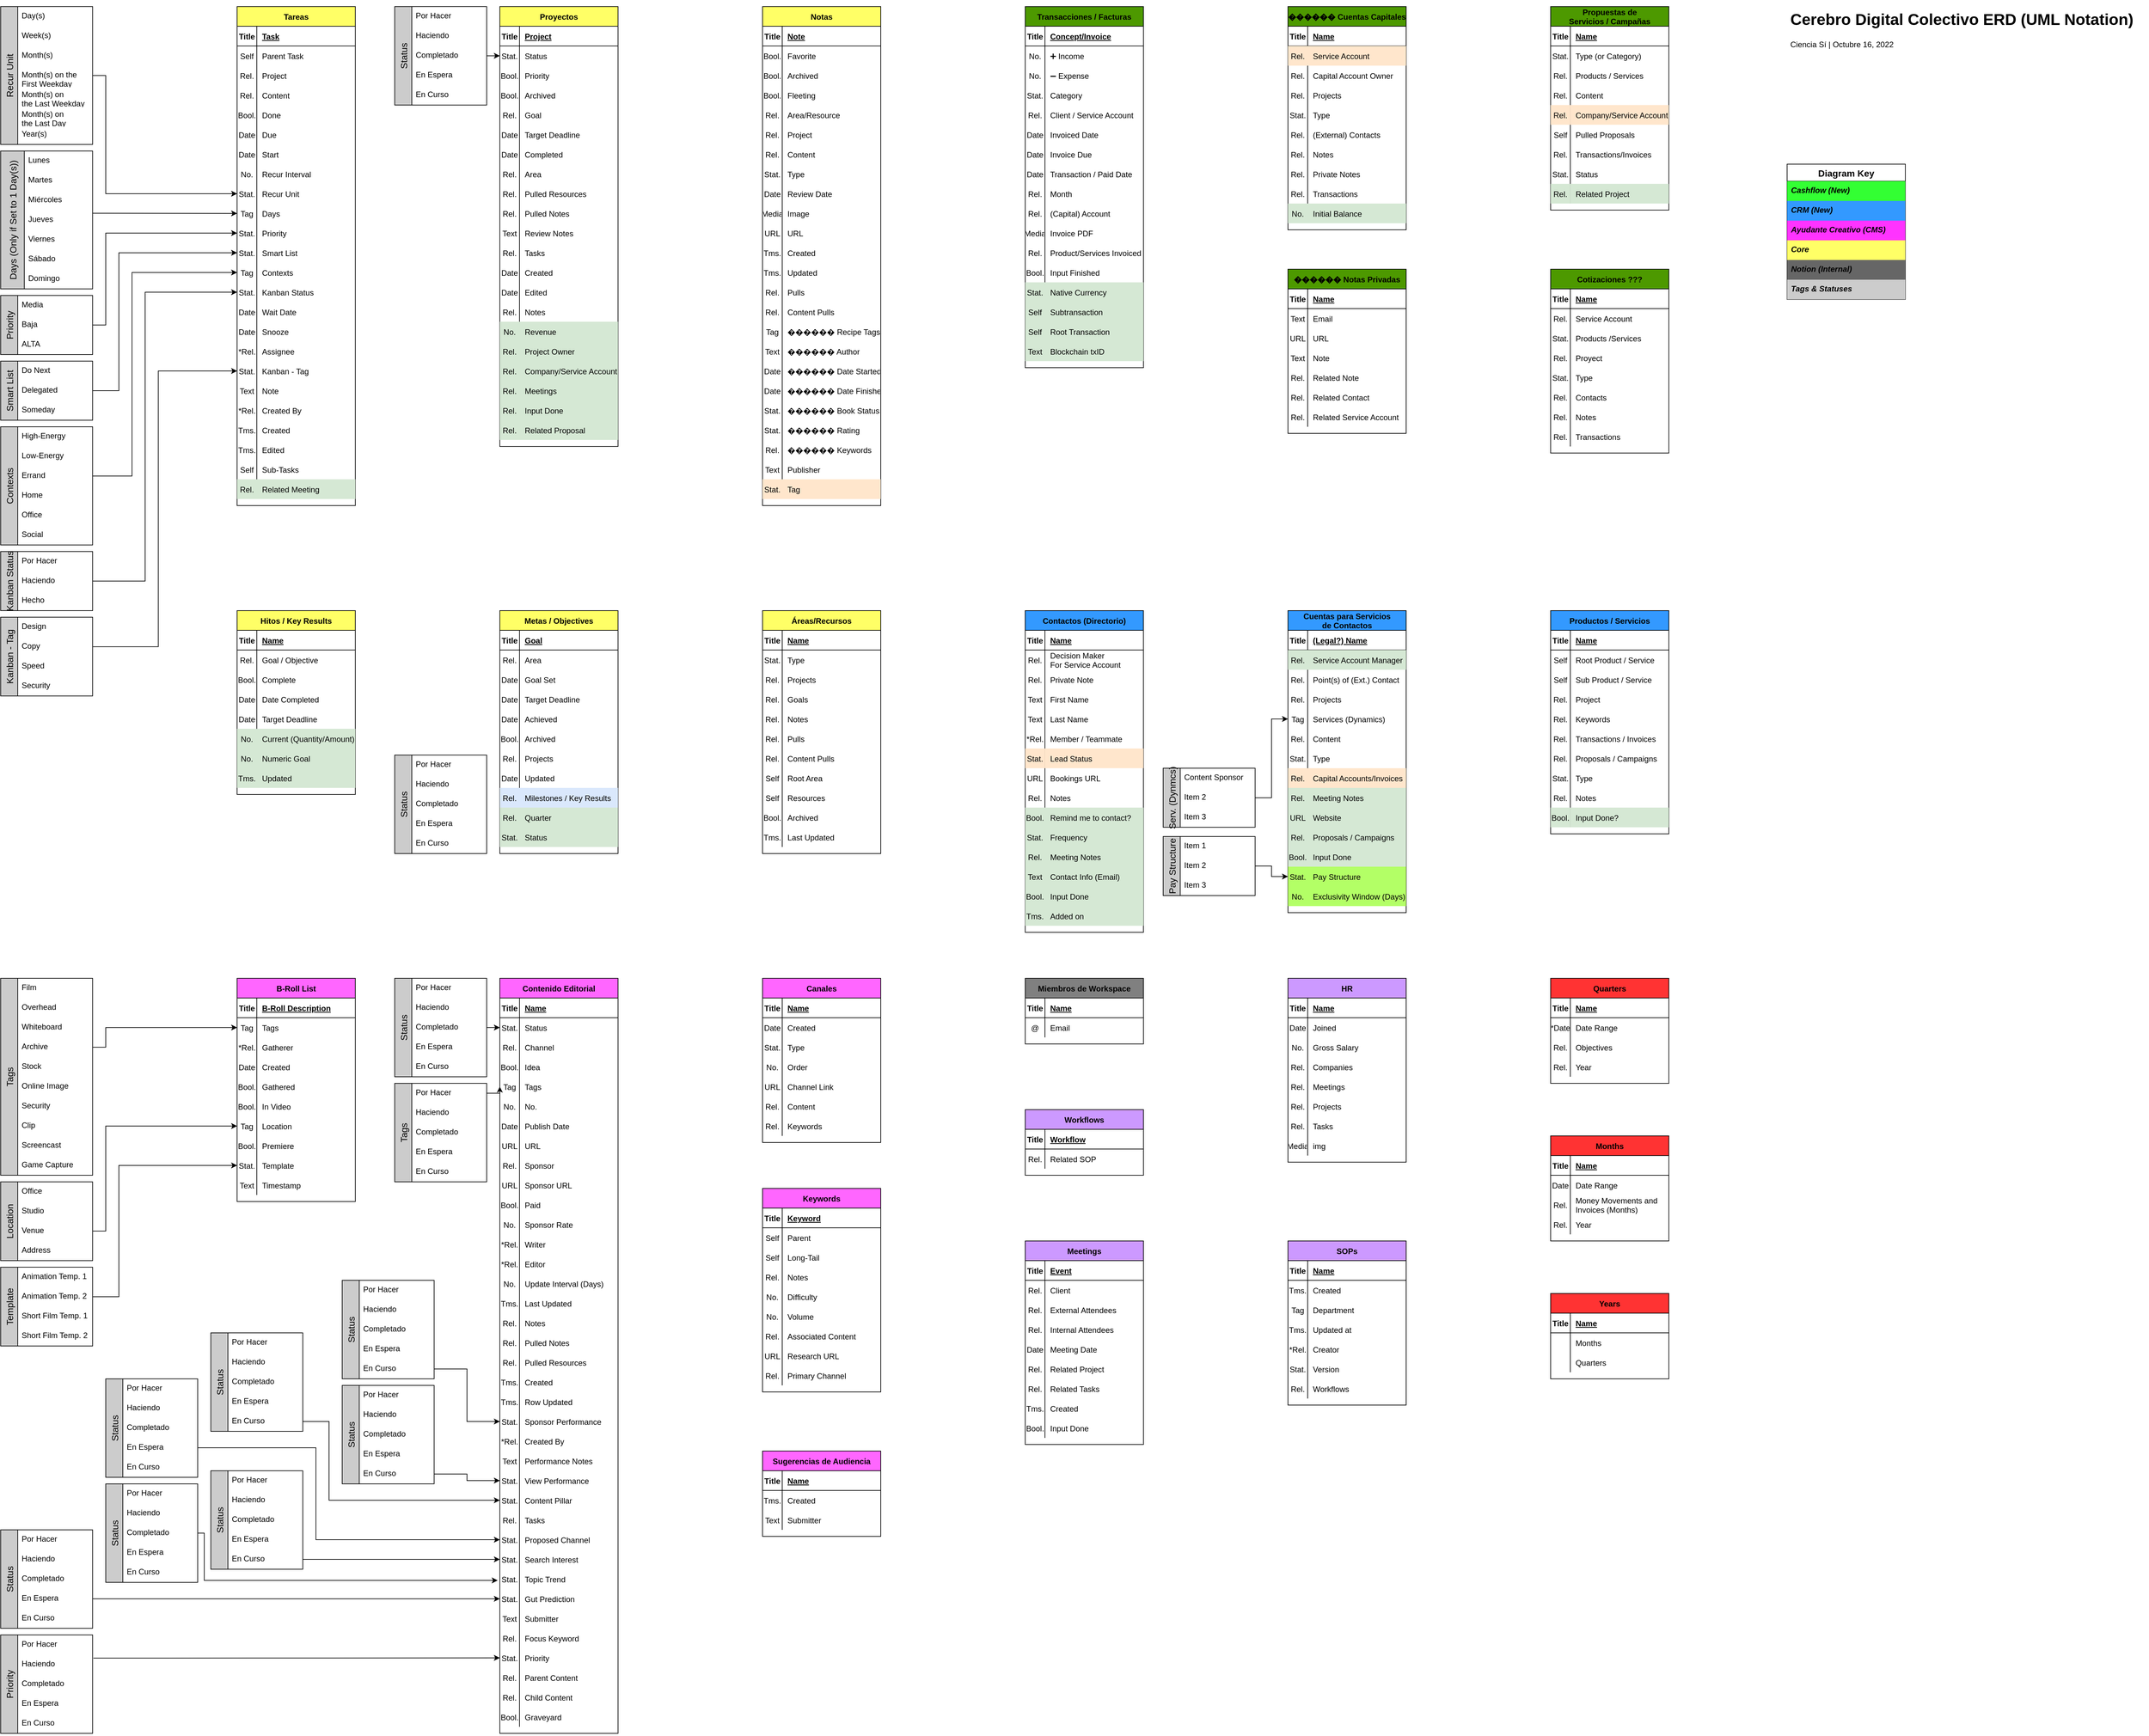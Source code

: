 <mxfile version="20.4.2" type="github">
  <diagram id="R2lEEEUBdFMjLlhIrx00" name="Page-1">
    <mxGraphModel dx="3663" dy="642" grid="1" gridSize="10" guides="1" tooltips="1" connect="1" arrows="1" fold="1" page="1" pageScale="1" pageWidth="850" pageHeight="1100" math="0" shadow="0" extFonts="Permanent Marker^https://fonts.googleapis.com/css?family=Permanent+Marker">
      <root>
        <mxCell id="0" />
        <mxCell id="1" parent="0" />
        <mxCell id="nPdSs1p_LpO6FbO6WywI-1" value="HR" style="shape=table;startSize=30;container=1;collapsible=1;childLayout=tableLayout;fixedRows=1;rowLines=0;fontStyle=1;align=center;resizeLast=1;fillColor=#CC99FF;" parent="1" vertex="1">
          <mxGeometry x="-480" y="1560" width="180" height="280" as="geometry" />
        </mxCell>
        <mxCell id="nPdSs1p_LpO6FbO6WywI-2" value="" style="shape=tableRow;horizontal=0;startSize=0;swimlaneHead=0;swimlaneBody=0;fillColor=none;collapsible=0;dropTarget=0;points=[[0,0.5],[1,0.5]];portConstraint=eastwest;top=0;left=0;right=0;bottom=1;" parent="nPdSs1p_LpO6FbO6WywI-1" vertex="1">
          <mxGeometry y="30" width="180" height="30" as="geometry" />
        </mxCell>
        <mxCell id="nPdSs1p_LpO6FbO6WywI-3" value="Title" style="shape=partialRectangle;connectable=0;fillColor=none;top=0;left=0;bottom=0;right=0;fontStyle=1;overflow=hidden;" parent="nPdSs1p_LpO6FbO6WywI-2" vertex="1">
          <mxGeometry width="30" height="30" as="geometry">
            <mxRectangle width="30" height="30" as="alternateBounds" />
          </mxGeometry>
        </mxCell>
        <mxCell id="nPdSs1p_LpO6FbO6WywI-4" value="Name" style="shape=partialRectangle;connectable=0;fillColor=none;top=0;left=0;bottom=0;right=0;align=left;spacingLeft=6;fontStyle=5;overflow=hidden;" parent="nPdSs1p_LpO6FbO6WywI-2" vertex="1">
          <mxGeometry x="30" width="150" height="30" as="geometry">
            <mxRectangle width="150" height="30" as="alternateBounds" />
          </mxGeometry>
        </mxCell>
        <mxCell id="nPdSs1p_LpO6FbO6WywI-5" value="" style="shape=tableRow;horizontal=0;startSize=0;swimlaneHead=0;swimlaneBody=0;fillColor=none;collapsible=0;dropTarget=0;points=[[0,0.5],[1,0.5]];portConstraint=eastwest;top=0;left=0;right=0;bottom=0;" parent="nPdSs1p_LpO6FbO6WywI-1" vertex="1">
          <mxGeometry y="60" width="180" height="30" as="geometry" />
        </mxCell>
        <mxCell id="nPdSs1p_LpO6FbO6WywI-6" value="Date" style="shape=partialRectangle;connectable=0;fillColor=none;top=0;left=0;bottom=0;right=0;editable=1;overflow=hidden;" parent="nPdSs1p_LpO6FbO6WywI-5" vertex="1">
          <mxGeometry width="30" height="30" as="geometry">
            <mxRectangle width="30" height="30" as="alternateBounds" />
          </mxGeometry>
        </mxCell>
        <mxCell id="nPdSs1p_LpO6FbO6WywI-7" value="Joined" style="shape=partialRectangle;connectable=0;fillColor=none;top=0;left=0;bottom=0;right=0;align=left;spacingLeft=6;overflow=hidden;" parent="nPdSs1p_LpO6FbO6WywI-5" vertex="1">
          <mxGeometry x="30" width="150" height="30" as="geometry">
            <mxRectangle width="150" height="30" as="alternateBounds" />
          </mxGeometry>
        </mxCell>
        <mxCell id="nPdSs1p_LpO6FbO6WywI-8" value="" style="shape=tableRow;horizontal=0;startSize=0;swimlaneHead=0;swimlaneBody=0;fillColor=none;collapsible=0;dropTarget=0;points=[[0,0.5],[1,0.5]];portConstraint=eastwest;top=0;left=0;right=0;bottom=0;" parent="nPdSs1p_LpO6FbO6WywI-1" vertex="1">
          <mxGeometry y="90" width="180" height="30" as="geometry" />
        </mxCell>
        <mxCell id="nPdSs1p_LpO6FbO6WywI-9" value="No." style="shape=partialRectangle;connectable=0;fillColor=none;top=0;left=0;bottom=0;right=0;editable=1;overflow=hidden;" parent="nPdSs1p_LpO6FbO6WywI-8" vertex="1">
          <mxGeometry width="30" height="30" as="geometry">
            <mxRectangle width="30" height="30" as="alternateBounds" />
          </mxGeometry>
        </mxCell>
        <mxCell id="nPdSs1p_LpO6FbO6WywI-10" value="Gross Salary" style="shape=partialRectangle;connectable=0;fillColor=none;top=0;left=0;bottom=0;right=0;align=left;spacingLeft=6;overflow=hidden;" parent="nPdSs1p_LpO6FbO6WywI-8" vertex="1">
          <mxGeometry x="30" width="150" height="30" as="geometry">
            <mxRectangle width="150" height="30" as="alternateBounds" />
          </mxGeometry>
        </mxCell>
        <mxCell id="nPdSs1p_LpO6FbO6WywI-11" value="" style="shape=tableRow;horizontal=0;startSize=0;swimlaneHead=0;swimlaneBody=0;fillColor=none;collapsible=0;dropTarget=0;points=[[0,0.5],[1,0.5]];portConstraint=eastwest;top=0;left=0;right=0;bottom=0;" parent="nPdSs1p_LpO6FbO6WywI-1" vertex="1">
          <mxGeometry y="120" width="180" height="30" as="geometry" />
        </mxCell>
        <mxCell id="nPdSs1p_LpO6FbO6WywI-12" value="Rel." style="shape=partialRectangle;connectable=0;fillColor=none;top=0;left=0;bottom=0;right=0;editable=1;overflow=hidden;" parent="nPdSs1p_LpO6FbO6WywI-11" vertex="1">
          <mxGeometry width="30" height="30" as="geometry">
            <mxRectangle width="30" height="30" as="alternateBounds" />
          </mxGeometry>
        </mxCell>
        <mxCell id="nPdSs1p_LpO6FbO6WywI-13" value="Companies" style="shape=partialRectangle;connectable=0;fillColor=none;top=0;left=0;bottom=0;right=0;align=left;spacingLeft=6;overflow=hidden;" parent="nPdSs1p_LpO6FbO6WywI-11" vertex="1">
          <mxGeometry x="30" width="150" height="30" as="geometry">
            <mxRectangle width="150" height="30" as="alternateBounds" />
          </mxGeometry>
        </mxCell>
        <mxCell id="nPdSs1p_LpO6FbO6WywI-235" value="" style="shape=tableRow;horizontal=0;startSize=0;swimlaneHead=0;swimlaneBody=0;fillColor=none;collapsible=0;dropTarget=0;points=[[0,0.5],[1,0.5]];portConstraint=eastwest;top=0;left=0;right=0;bottom=0;" parent="nPdSs1p_LpO6FbO6WywI-1" vertex="1">
          <mxGeometry y="150" width="180" height="30" as="geometry" />
        </mxCell>
        <mxCell id="nPdSs1p_LpO6FbO6WywI-236" value="Rel." style="shape=partialRectangle;connectable=0;fillColor=none;top=0;left=0;bottom=0;right=0;editable=1;overflow=hidden;" parent="nPdSs1p_LpO6FbO6WywI-235" vertex="1">
          <mxGeometry width="30" height="30" as="geometry">
            <mxRectangle width="30" height="30" as="alternateBounds" />
          </mxGeometry>
        </mxCell>
        <mxCell id="nPdSs1p_LpO6FbO6WywI-237" value="Meetings" style="shape=partialRectangle;connectable=0;fillColor=none;top=0;left=0;bottom=0;right=0;align=left;spacingLeft=6;overflow=hidden;" parent="nPdSs1p_LpO6FbO6WywI-235" vertex="1">
          <mxGeometry x="30" width="150" height="30" as="geometry">
            <mxRectangle width="150" height="30" as="alternateBounds" />
          </mxGeometry>
        </mxCell>
        <mxCell id="nPdSs1p_LpO6FbO6WywI-238" value="" style="shape=tableRow;horizontal=0;startSize=0;swimlaneHead=0;swimlaneBody=0;fillColor=none;collapsible=0;dropTarget=0;points=[[0,0.5],[1,0.5]];portConstraint=eastwest;top=0;left=0;right=0;bottom=0;" parent="nPdSs1p_LpO6FbO6WywI-1" vertex="1">
          <mxGeometry y="180" width="180" height="30" as="geometry" />
        </mxCell>
        <mxCell id="nPdSs1p_LpO6FbO6WywI-239" value="Rel." style="shape=partialRectangle;connectable=0;fillColor=none;top=0;left=0;bottom=0;right=0;editable=1;overflow=hidden;" parent="nPdSs1p_LpO6FbO6WywI-238" vertex="1">
          <mxGeometry width="30" height="30" as="geometry">
            <mxRectangle width="30" height="30" as="alternateBounds" />
          </mxGeometry>
        </mxCell>
        <mxCell id="nPdSs1p_LpO6FbO6WywI-240" value="Projects" style="shape=partialRectangle;connectable=0;fillColor=none;top=0;left=0;bottom=0;right=0;align=left;spacingLeft=6;overflow=hidden;" parent="nPdSs1p_LpO6FbO6WywI-238" vertex="1">
          <mxGeometry x="30" width="150" height="30" as="geometry">
            <mxRectangle width="150" height="30" as="alternateBounds" />
          </mxGeometry>
        </mxCell>
        <mxCell id="nPdSs1p_LpO6FbO6WywI-241" value="" style="shape=tableRow;horizontal=0;startSize=0;swimlaneHead=0;swimlaneBody=0;fillColor=none;collapsible=0;dropTarget=0;points=[[0,0.5],[1,0.5]];portConstraint=eastwest;top=0;left=0;right=0;bottom=0;" parent="nPdSs1p_LpO6FbO6WywI-1" vertex="1">
          <mxGeometry y="210" width="180" height="30" as="geometry" />
        </mxCell>
        <mxCell id="nPdSs1p_LpO6FbO6WywI-242" value="Rel." style="shape=partialRectangle;connectable=0;fillColor=none;top=0;left=0;bottom=0;right=0;editable=1;overflow=hidden;" parent="nPdSs1p_LpO6FbO6WywI-241" vertex="1">
          <mxGeometry width="30" height="30" as="geometry">
            <mxRectangle width="30" height="30" as="alternateBounds" />
          </mxGeometry>
        </mxCell>
        <mxCell id="nPdSs1p_LpO6FbO6WywI-243" value="Tasks" style="shape=partialRectangle;connectable=0;fillColor=none;top=0;left=0;bottom=0;right=0;align=left;spacingLeft=6;overflow=hidden;" parent="nPdSs1p_LpO6FbO6WywI-241" vertex="1">
          <mxGeometry x="30" width="150" height="30" as="geometry">
            <mxRectangle width="150" height="30" as="alternateBounds" />
          </mxGeometry>
        </mxCell>
        <mxCell id="nPdSs1p_LpO6FbO6WywI-244" value="" style="shape=tableRow;horizontal=0;startSize=0;swimlaneHead=0;swimlaneBody=0;fillColor=none;collapsible=0;dropTarget=0;points=[[0,0.5],[1,0.5]];portConstraint=eastwest;top=0;left=0;right=0;bottom=0;" parent="nPdSs1p_LpO6FbO6WywI-1" vertex="1">
          <mxGeometry y="240" width="180" height="30" as="geometry" />
        </mxCell>
        <mxCell id="nPdSs1p_LpO6FbO6WywI-245" value="Media" style="shape=partialRectangle;connectable=0;fillColor=none;top=0;left=0;bottom=0;right=0;editable=1;overflow=hidden;" parent="nPdSs1p_LpO6FbO6WywI-244" vertex="1">
          <mxGeometry width="30" height="30" as="geometry">
            <mxRectangle width="30" height="30" as="alternateBounds" />
          </mxGeometry>
        </mxCell>
        <mxCell id="nPdSs1p_LpO6FbO6WywI-246" value="img" style="shape=partialRectangle;connectable=0;fillColor=none;top=0;left=0;bottom=0;right=0;align=left;spacingLeft=6;overflow=hidden;" parent="nPdSs1p_LpO6FbO6WywI-244" vertex="1">
          <mxGeometry x="30" width="150" height="30" as="geometry">
            <mxRectangle width="150" height="30" as="alternateBounds" />
          </mxGeometry>
        </mxCell>
        <mxCell id="nPdSs1p_LpO6FbO6WywI-79" value="Meetings" style="shape=table;startSize=30;container=1;collapsible=1;childLayout=tableLayout;fixedRows=1;rowLines=0;fontStyle=1;align=center;resizeLast=1;fillColor=#CC99FF;" parent="1" vertex="1">
          <mxGeometry x="-880.0" y="1960" width="180" height="310" as="geometry" />
        </mxCell>
        <mxCell id="nPdSs1p_LpO6FbO6WywI-80" value="" style="shape=tableRow;horizontal=0;startSize=0;swimlaneHead=0;swimlaneBody=0;fillColor=none;collapsible=0;dropTarget=0;points=[[0,0.5],[1,0.5]];portConstraint=eastwest;top=0;left=0;right=0;bottom=1;" parent="nPdSs1p_LpO6FbO6WywI-79" vertex="1">
          <mxGeometry y="30" width="180" height="30" as="geometry" />
        </mxCell>
        <mxCell id="nPdSs1p_LpO6FbO6WywI-81" value="Title" style="shape=partialRectangle;connectable=0;fillColor=none;top=0;left=0;bottom=0;right=0;fontStyle=1;overflow=hidden;" parent="nPdSs1p_LpO6FbO6WywI-80" vertex="1">
          <mxGeometry width="30" height="30" as="geometry">
            <mxRectangle width="30" height="30" as="alternateBounds" />
          </mxGeometry>
        </mxCell>
        <mxCell id="nPdSs1p_LpO6FbO6WywI-82" value="Event" style="shape=partialRectangle;connectable=0;fillColor=none;top=0;left=0;bottom=0;right=0;align=left;spacingLeft=6;fontStyle=5;overflow=hidden;" parent="nPdSs1p_LpO6FbO6WywI-80" vertex="1">
          <mxGeometry x="30" width="150" height="30" as="geometry">
            <mxRectangle width="150" height="30" as="alternateBounds" />
          </mxGeometry>
        </mxCell>
        <mxCell id="nPdSs1p_LpO6FbO6WywI-83" value="" style="shape=tableRow;horizontal=0;startSize=0;swimlaneHead=0;swimlaneBody=0;fillColor=none;collapsible=0;dropTarget=0;points=[[0,0.5],[1,0.5]];portConstraint=eastwest;top=0;left=0;right=0;bottom=0;" parent="nPdSs1p_LpO6FbO6WywI-79" vertex="1">
          <mxGeometry y="60" width="180" height="30" as="geometry" />
        </mxCell>
        <mxCell id="nPdSs1p_LpO6FbO6WywI-84" value="Rel." style="shape=partialRectangle;connectable=0;fillColor=none;top=0;left=0;bottom=0;right=0;editable=1;overflow=hidden;" parent="nPdSs1p_LpO6FbO6WywI-83" vertex="1">
          <mxGeometry width="30" height="30" as="geometry">
            <mxRectangle width="30" height="30" as="alternateBounds" />
          </mxGeometry>
        </mxCell>
        <mxCell id="nPdSs1p_LpO6FbO6WywI-85" value="Client" style="shape=partialRectangle;connectable=0;fillColor=none;top=0;left=0;bottom=0;right=0;align=left;spacingLeft=6;overflow=hidden;" parent="nPdSs1p_LpO6FbO6WywI-83" vertex="1">
          <mxGeometry x="30" width="150" height="30" as="geometry">
            <mxRectangle width="150" height="30" as="alternateBounds" />
          </mxGeometry>
        </mxCell>
        <mxCell id="nPdSs1p_LpO6FbO6WywI-86" value="" style="shape=tableRow;horizontal=0;startSize=0;swimlaneHead=0;swimlaneBody=0;fillColor=none;collapsible=0;dropTarget=0;points=[[0,0.5],[1,0.5]];portConstraint=eastwest;top=0;left=0;right=0;bottom=0;" parent="nPdSs1p_LpO6FbO6WywI-79" vertex="1">
          <mxGeometry y="90" width="180" height="30" as="geometry" />
        </mxCell>
        <mxCell id="nPdSs1p_LpO6FbO6WywI-87" value="Rel." style="shape=partialRectangle;connectable=0;fillColor=none;top=0;left=0;bottom=0;right=0;editable=1;overflow=hidden;" parent="nPdSs1p_LpO6FbO6WywI-86" vertex="1">
          <mxGeometry width="30" height="30" as="geometry">
            <mxRectangle width="30" height="30" as="alternateBounds" />
          </mxGeometry>
        </mxCell>
        <mxCell id="nPdSs1p_LpO6FbO6WywI-88" value="External Attendees" style="shape=partialRectangle;connectable=0;fillColor=none;top=0;left=0;bottom=0;right=0;align=left;spacingLeft=6;overflow=hidden;" parent="nPdSs1p_LpO6FbO6WywI-86" vertex="1">
          <mxGeometry x="30" width="150" height="30" as="geometry">
            <mxRectangle width="150" height="30" as="alternateBounds" />
          </mxGeometry>
        </mxCell>
        <mxCell id="nPdSs1p_LpO6FbO6WywI-89" value="" style="shape=tableRow;horizontal=0;startSize=0;swimlaneHead=0;swimlaneBody=0;fillColor=none;collapsible=0;dropTarget=0;points=[[0,0.5],[1,0.5]];portConstraint=eastwest;top=0;left=0;right=0;bottom=0;" parent="nPdSs1p_LpO6FbO6WywI-79" vertex="1">
          <mxGeometry y="120" width="180" height="30" as="geometry" />
        </mxCell>
        <mxCell id="nPdSs1p_LpO6FbO6WywI-90" value="Rel." style="shape=partialRectangle;connectable=0;fillColor=none;top=0;left=0;bottom=0;right=0;editable=1;overflow=hidden;" parent="nPdSs1p_LpO6FbO6WywI-89" vertex="1">
          <mxGeometry width="30" height="30" as="geometry">
            <mxRectangle width="30" height="30" as="alternateBounds" />
          </mxGeometry>
        </mxCell>
        <mxCell id="nPdSs1p_LpO6FbO6WywI-91" value="Internal Attendees" style="shape=partialRectangle;connectable=0;fillColor=none;top=0;left=0;bottom=0;right=0;align=left;spacingLeft=6;overflow=hidden;" parent="nPdSs1p_LpO6FbO6WywI-89" vertex="1">
          <mxGeometry x="30" width="150" height="30" as="geometry">
            <mxRectangle width="150" height="30" as="alternateBounds" />
          </mxGeometry>
        </mxCell>
        <mxCell id="nPdSs1p_LpO6FbO6WywI-283" value="" style="shape=tableRow;horizontal=0;startSize=0;swimlaneHead=0;swimlaneBody=0;fillColor=none;collapsible=0;dropTarget=0;points=[[0,0.5],[1,0.5]];portConstraint=eastwest;top=0;left=0;right=0;bottom=0;" parent="nPdSs1p_LpO6FbO6WywI-79" vertex="1">
          <mxGeometry y="150" width="180" height="30" as="geometry" />
        </mxCell>
        <mxCell id="nPdSs1p_LpO6FbO6WywI-284" value="Date" style="shape=partialRectangle;connectable=0;fillColor=none;top=0;left=0;bottom=0;right=0;editable=1;overflow=hidden;" parent="nPdSs1p_LpO6FbO6WywI-283" vertex="1">
          <mxGeometry width="30" height="30" as="geometry">
            <mxRectangle width="30" height="30" as="alternateBounds" />
          </mxGeometry>
        </mxCell>
        <mxCell id="nPdSs1p_LpO6FbO6WywI-285" value="Meeting Date" style="shape=partialRectangle;connectable=0;fillColor=none;top=0;left=0;bottom=0;right=0;align=left;spacingLeft=6;overflow=hidden;" parent="nPdSs1p_LpO6FbO6WywI-283" vertex="1">
          <mxGeometry x="30" width="150" height="30" as="geometry">
            <mxRectangle width="150" height="30" as="alternateBounds" />
          </mxGeometry>
        </mxCell>
        <mxCell id="nPdSs1p_LpO6FbO6WywI-286" value="" style="shape=tableRow;horizontal=0;startSize=0;swimlaneHead=0;swimlaneBody=0;fillColor=none;collapsible=0;dropTarget=0;points=[[0,0.5],[1,0.5]];portConstraint=eastwest;top=0;left=0;right=0;bottom=0;" parent="nPdSs1p_LpO6FbO6WywI-79" vertex="1">
          <mxGeometry y="180" width="180" height="30" as="geometry" />
        </mxCell>
        <mxCell id="nPdSs1p_LpO6FbO6WywI-287" value="Rel." style="shape=partialRectangle;connectable=0;fillColor=none;top=0;left=0;bottom=0;right=0;editable=1;overflow=hidden;" parent="nPdSs1p_LpO6FbO6WywI-286" vertex="1">
          <mxGeometry width="30" height="30" as="geometry">
            <mxRectangle width="30" height="30" as="alternateBounds" />
          </mxGeometry>
        </mxCell>
        <mxCell id="nPdSs1p_LpO6FbO6WywI-288" value="Related Project" style="shape=partialRectangle;connectable=0;fillColor=none;top=0;left=0;bottom=0;right=0;align=left;spacingLeft=6;overflow=hidden;" parent="nPdSs1p_LpO6FbO6WywI-286" vertex="1">
          <mxGeometry x="30" width="150" height="30" as="geometry">
            <mxRectangle width="150" height="30" as="alternateBounds" />
          </mxGeometry>
        </mxCell>
        <mxCell id="nPdSs1p_LpO6FbO6WywI-289" value="" style="shape=tableRow;horizontal=0;startSize=0;swimlaneHead=0;swimlaneBody=0;fillColor=none;collapsible=0;dropTarget=0;points=[[0,0.5],[1,0.5]];portConstraint=eastwest;top=0;left=0;right=0;bottom=0;" parent="nPdSs1p_LpO6FbO6WywI-79" vertex="1">
          <mxGeometry y="210" width="180" height="30" as="geometry" />
        </mxCell>
        <mxCell id="nPdSs1p_LpO6FbO6WywI-290" value="Rel." style="shape=partialRectangle;connectable=0;fillColor=none;top=0;left=0;bottom=0;right=0;editable=1;overflow=hidden;" parent="nPdSs1p_LpO6FbO6WywI-289" vertex="1">
          <mxGeometry width="30" height="30" as="geometry">
            <mxRectangle width="30" height="30" as="alternateBounds" />
          </mxGeometry>
        </mxCell>
        <mxCell id="nPdSs1p_LpO6FbO6WywI-291" value="Related Tasks" style="shape=partialRectangle;connectable=0;fillColor=none;top=0;left=0;bottom=0;right=0;align=left;spacingLeft=6;overflow=hidden;" parent="nPdSs1p_LpO6FbO6WywI-289" vertex="1">
          <mxGeometry x="30" width="150" height="30" as="geometry">
            <mxRectangle width="150" height="30" as="alternateBounds" />
          </mxGeometry>
        </mxCell>
        <mxCell id="nPdSs1p_LpO6FbO6WywI-292" value="" style="shape=tableRow;horizontal=0;startSize=0;swimlaneHead=0;swimlaneBody=0;fillColor=none;collapsible=0;dropTarget=0;points=[[0,0.5],[1,0.5]];portConstraint=eastwest;top=0;left=0;right=0;bottom=0;" parent="nPdSs1p_LpO6FbO6WywI-79" vertex="1">
          <mxGeometry y="240" width="180" height="30" as="geometry" />
        </mxCell>
        <mxCell id="nPdSs1p_LpO6FbO6WywI-293" value="Tms." style="shape=partialRectangle;connectable=0;fillColor=none;top=0;left=0;bottom=0;right=0;editable=1;overflow=hidden;" parent="nPdSs1p_LpO6FbO6WywI-292" vertex="1">
          <mxGeometry width="30" height="30" as="geometry">
            <mxRectangle width="30" height="30" as="alternateBounds" />
          </mxGeometry>
        </mxCell>
        <mxCell id="nPdSs1p_LpO6FbO6WywI-294" value="Created" style="shape=partialRectangle;connectable=0;fillColor=none;top=0;left=0;bottom=0;right=0;align=left;spacingLeft=6;overflow=hidden;" parent="nPdSs1p_LpO6FbO6WywI-292" vertex="1">
          <mxGeometry x="30" width="150" height="30" as="geometry">
            <mxRectangle width="150" height="30" as="alternateBounds" />
          </mxGeometry>
        </mxCell>
        <mxCell id="nPdSs1p_LpO6FbO6WywI-295" value="" style="shape=tableRow;horizontal=0;startSize=0;swimlaneHead=0;swimlaneBody=0;fillColor=none;collapsible=0;dropTarget=0;points=[[0,0.5],[1,0.5]];portConstraint=eastwest;top=0;left=0;right=0;bottom=0;" parent="nPdSs1p_LpO6FbO6WywI-79" vertex="1">
          <mxGeometry y="270" width="180" height="30" as="geometry" />
        </mxCell>
        <mxCell id="nPdSs1p_LpO6FbO6WywI-296" value="Bool." style="shape=partialRectangle;connectable=0;fillColor=none;top=0;left=0;bottom=0;right=0;editable=1;overflow=hidden;" parent="nPdSs1p_LpO6FbO6WywI-295" vertex="1">
          <mxGeometry width="30" height="30" as="geometry">
            <mxRectangle width="30" height="30" as="alternateBounds" />
          </mxGeometry>
        </mxCell>
        <mxCell id="nPdSs1p_LpO6FbO6WywI-297" value="Input Done" style="shape=partialRectangle;connectable=0;fillColor=none;top=0;left=0;bottom=0;right=0;align=left;spacingLeft=6;overflow=hidden;" parent="nPdSs1p_LpO6FbO6WywI-295" vertex="1">
          <mxGeometry x="30" width="150" height="30" as="geometry">
            <mxRectangle width="150" height="30" as="alternateBounds" />
          </mxGeometry>
        </mxCell>
        <mxCell id="nPdSs1p_LpO6FbO6WywI-144" value="Transacciones / Facturas" style="shape=table;startSize=30;container=1;collapsible=1;childLayout=tableLayout;fixedRows=1;rowLines=0;fontStyle=1;align=center;resizeLast=1;fillColor=#4D9900;" parent="1" vertex="1">
          <mxGeometry x="-880" y="80" width="180" height="550" as="geometry" />
        </mxCell>
        <mxCell id="nPdSs1p_LpO6FbO6WywI-145" value="" style="shape=tableRow;horizontal=0;startSize=0;swimlaneHead=0;swimlaneBody=0;fillColor=none;collapsible=0;dropTarget=0;points=[[0,0.5],[1,0.5]];portConstraint=eastwest;top=0;left=0;right=0;bottom=1;" parent="nPdSs1p_LpO6FbO6WywI-144" vertex="1">
          <mxGeometry y="30" width="180" height="30" as="geometry" />
        </mxCell>
        <mxCell id="nPdSs1p_LpO6FbO6WywI-146" value="Title" style="shape=partialRectangle;connectable=0;fillColor=none;top=0;left=0;bottom=0;right=0;fontStyle=1;overflow=hidden;" parent="nPdSs1p_LpO6FbO6WywI-145" vertex="1">
          <mxGeometry width="30" height="30" as="geometry">
            <mxRectangle width="30" height="30" as="alternateBounds" />
          </mxGeometry>
        </mxCell>
        <mxCell id="nPdSs1p_LpO6FbO6WywI-147" value="Concept/Invoice" style="shape=partialRectangle;connectable=0;fillColor=none;top=0;left=0;bottom=0;right=0;align=left;spacingLeft=6;fontStyle=5;overflow=hidden;" parent="nPdSs1p_LpO6FbO6WywI-145" vertex="1">
          <mxGeometry x="30" width="150" height="30" as="geometry">
            <mxRectangle width="150" height="30" as="alternateBounds" />
          </mxGeometry>
        </mxCell>
        <mxCell id="nPdSs1p_LpO6FbO6WywI-148" value="" style="shape=tableRow;horizontal=0;startSize=0;swimlaneHead=0;swimlaneBody=0;fillColor=none;collapsible=0;dropTarget=0;points=[[0,0.5],[1,0.5]];portConstraint=eastwest;top=0;left=0;right=0;bottom=0;" parent="nPdSs1p_LpO6FbO6WywI-144" vertex="1">
          <mxGeometry y="60" width="180" height="30" as="geometry" />
        </mxCell>
        <mxCell id="nPdSs1p_LpO6FbO6WywI-149" value="No." style="shape=partialRectangle;connectable=0;fillColor=none;top=0;left=0;bottom=0;right=0;editable=1;overflow=hidden;" parent="nPdSs1p_LpO6FbO6WywI-148" vertex="1">
          <mxGeometry width="30" height="30" as="geometry">
            <mxRectangle width="30" height="30" as="alternateBounds" />
          </mxGeometry>
        </mxCell>
        <mxCell id="nPdSs1p_LpO6FbO6WywI-150" value="➕ Income" style="shape=partialRectangle;connectable=0;fillColor=none;top=0;left=0;bottom=0;right=0;align=left;spacingLeft=6;overflow=hidden;" parent="nPdSs1p_LpO6FbO6WywI-148" vertex="1">
          <mxGeometry x="30" width="150" height="30" as="geometry">
            <mxRectangle width="150" height="30" as="alternateBounds" />
          </mxGeometry>
        </mxCell>
        <mxCell id="nPdSs1p_LpO6FbO6WywI-151" value="" style="shape=tableRow;horizontal=0;startSize=0;swimlaneHead=0;swimlaneBody=0;fillColor=none;collapsible=0;dropTarget=0;points=[[0,0.5],[1,0.5]];portConstraint=eastwest;top=0;left=0;right=0;bottom=0;" parent="nPdSs1p_LpO6FbO6WywI-144" vertex="1">
          <mxGeometry y="90" width="180" height="30" as="geometry" />
        </mxCell>
        <mxCell id="nPdSs1p_LpO6FbO6WywI-152" value="No." style="shape=partialRectangle;connectable=0;fillColor=none;top=0;left=0;bottom=0;right=0;editable=1;overflow=hidden;" parent="nPdSs1p_LpO6FbO6WywI-151" vertex="1">
          <mxGeometry width="30" height="30" as="geometry">
            <mxRectangle width="30" height="30" as="alternateBounds" />
          </mxGeometry>
        </mxCell>
        <mxCell id="nPdSs1p_LpO6FbO6WywI-153" value="➖ Expense" style="shape=partialRectangle;connectable=0;fillColor=none;top=0;left=0;bottom=0;right=0;align=left;spacingLeft=6;overflow=hidden;" parent="nPdSs1p_LpO6FbO6WywI-151" vertex="1">
          <mxGeometry x="30" width="150" height="30" as="geometry">
            <mxRectangle width="150" height="30" as="alternateBounds" />
          </mxGeometry>
        </mxCell>
        <mxCell id="nPdSs1p_LpO6FbO6WywI-154" value="" style="shape=tableRow;horizontal=0;startSize=0;swimlaneHead=0;swimlaneBody=0;fillColor=none;collapsible=0;dropTarget=0;points=[[0,0.5],[1,0.5]];portConstraint=eastwest;top=0;left=0;right=0;bottom=0;" parent="nPdSs1p_LpO6FbO6WywI-144" vertex="1">
          <mxGeometry y="120" width="180" height="30" as="geometry" />
        </mxCell>
        <mxCell id="nPdSs1p_LpO6FbO6WywI-155" value="Stat." style="shape=partialRectangle;connectable=0;fillColor=none;top=0;left=0;bottom=0;right=0;editable=1;overflow=hidden;" parent="nPdSs1p_LpO6FbO6WywI-154" vertex="1">
          <mxGeometry width="30" height="30" as="geometry">
            <mxRectangle width="30" height="30" as="alternateBounds" />
          </mxGeometry>
        </mxCell>
        <mxCell id="nPdSs1p_LpO6FbO6WywI-156" value="Category" style="shape=partialRectangle;connectable=0;fillColor=none;top=0;left=0;bottom=0;right=0;align=left;spacingLeft=6;overflow=hidden;" parent="nPdSs1p_LpO6FbO6WywI-154" vertex="1">
          <mxGeometry x="30" width="150" height="30" as="geometry">
            <mxRectangle width="150" height="30" as="alternateBounds" />
          </mxGeometry>
        </mxCell>
        <mxCell id="nPdSs1p_LpO6FbO6WywI-325" value="" style="shape=tableRow;horizontal=0;startSize=0;swimlaneHead=0;swimlaneBody=0;fillColor=none;collapsible=0;dropTarget=0;points=[[0,0.5],[1,0.5]];portConstraint=eastwest;top=0;left=0;right=0;bottom=0;" parent="nPdSs1p_LpO6FbO6WywI-144" vertex="1">
          <mxGeometry y="150" width="180" height="30" as="geometry" />
        </mxCell>
        <mxCell id="nPdSs1p_LpO6FbO6WywI-326" value="Rel." style="shape=partialRectangle;connectable=0;fillColor=none;top=0;left=0;bottom=0;right=0;editable=1;overflow=hidden;" parent="nPdSs1p_LpO6FbO6WywI-325" vertex="1">
          <mxGeometry width="30" height="30" as="geometry">
            <mxRectangle width="30" height="30" as="alternateBounds" />
          </mxGeometry>
        </mxCell>
        <mxCell id="nPdSs1p_LpO6FbO6WywI-327" value="Client / Service Account" style="shape=partialRectangle;connectable=0;fillColor=none;top=0;left=0;bottom=0;right=0;align=left;spacingLeft=6;overflow=hidden;" parent="nPdSs1p_LpO6FbO6WywI-325" vertex="1">
          <mxGeometry x="30" width="150" height="30" as="geometry">
            <mxRectangle width="150" height="30" as="alternateBounds" />
          </mxGeometry>
        </mxCell>
        <mxCell id="nPdSs1p_LpO6FbO6WywI-328" value="" style="shape=tableRow;horizontal=0;startSize=0;swimlaneHead=0;swimlaneBody=0;fillColor=none;collapsible=0;dropTarget=0;points=[[0,0.5],[1,0.5]];portConstraint=eastwest;top=0;left=0;right=0;bottom=0;" parent="nPdSs1p_LpO6FbO6WywI-144" vertex="1">
          <mxGeometry y="180" width="180" height="30" as="geometry" />
        </mxCell>
        <mxCell id="nPdSs1p_LpO6FbO6WywI-329" value="Date" style="shape=partialRectangle;connectable=0;fillColor=none;top=0;left=0;bottom=0;right=0;editable=1;overflow=hidden;" parent="nPdSs1p_LpO6FbO6WywI-328" vertex="1">
          <mxGeometry width="30" height="30" as="geometry">
            <mxRectangle width="30" height="30" as="alternateBounds" />
          </mxGeometry>
        </mxCell>
        <mxCell id="nPdSs1p_LpO6FbO6WywI-330" value="Invoiced Date" style="shape=partialRectangle;connectable=0;fillColor=none;top=0;left=0;bottom=0;right=0;align=left;spacingLeft=6;overflow=hidden;" parent="nPdSs1p_LpO6FbO6WywI-328" vertex="1">
          <mxGeometry x="30" width="150" height="30" as="geometry">
            <mxRectangle width="150" height="30" as="alternateBounds" />
          </mxGeometry>
        </mxCell>
        <mxCell id="nPdSs1p_LpO6FbO6WywI-331" value="" style="shape=tableRow;horizontal=0;startSize=0;swimlaneHead=0;swimlaneBody=0;fillColor=none;collapsible=0;dropTarget=0;points=[[0,0.5],[1,0.5]];portConstraint=eastwest;top=0;left=0;right=0;bottom=0;" parent="nPdSs1p_LpO6FbO6WywI-144" vertex="1">
          <mxGeometry y="210" width="180" height="30" as="geometry" />
        </mxCell>
        <mxCell id="nPdSs1p_LpO6FbO6WywI-332" value="Date" style="shape=partialRectangle;connectable=0;fillColor=none;top=0;left=0;bottom=0;right=0;editable=1;overflow=hidden;" parent="nPdSs1p_LpO6FbO6WywI-331" vertex="1">
          <mxGeometry width="30" height="30" as="geometry">
            <mxRectangle width="30" height="30" as="alternateBounds" />
          </mxGeometry>
        </mxCell>
        <mxCell id="nPdSs1p_LpO6FbO6WywI-333" value="Invoice Due" style="shape=partialRectangle;connectable=0;fillColor=none;top=0;left=0;bottom=0;right=0;align=left;spacingLeft=6;overflow=hidden;" parent="nPdSs1p_LpO6FbO6WywI-331" vertex="1">
          <mxGeometry x="30" width="150" height="30" as="geometry">
            <mxRectangle width="150" height="30" as="alternateBounds" />
          </mxGeometry>
        </mxCell>
        <mxCell id="nPdSs1p_LpO6FbO6WywI-334" value="" style="shape=tableRow;horizontal=0;startSize=0;swimlaneHead=0;swimlaneBody=0;fillColor=none;collapsible=0;dropTarget=0;points=[[0,0.5],[1,0.5]];portConstraint=eastwest;top=0;left=0;right=0;bottom=0;" parent="nPdSs1p_LpO6FbO6WywI-144" vertex="1">
          <mxGeometry y="240" width="180" height="30" as="geometry" />
        </mxCell>
        <mxCell id="nPdSs1p_LpO6FbO6WywI-335" value="Date" style="shape=partialRectangle;connectable=0;fillColor=none;top=0;left=0;bottom=0;right=0;editable=1;overflow=hidden;" parent="nPdSs1p_LpO6FbO6WywI-334" vertex="1">
          <mxGeometry width="30" height="30" as="geometry">
            <mxRectangle width="30" height="30" as="alternateBounds" />
          </mxGeometry>
        </mxCell>
        <mxCell id="nPdSs1p_LpO6FbO6WywI-336" value="Transaction / Paid Date" style="shape=partialRectangle;connectable=0;fillColor=none;top=0;left=0;bottom=0;right=0;align=left;spacingLeft=6;overflow=hidden;" parent="nPdSs1p_LpO6FbO6WywI-334" vertex="1">
          <mxGeometry x="30" width="150" height="30" as="geometry">
            <mxRectangle width="150" height="30" as="alternateBounds" />
          </mxGeometry>
        </mxCell>
        <mxCell id="nPdSs1p_LpO6FbO6WywI-337" value="" style="shape=tableRow;horizontal=0;startSize=0;swimlaneHead=0;swimlaneBody=0;fillColor=none;collapsible=0;dropTarget=0;points=[[0,0.5],[1,0.5]];portConstraint=eastwest;top=0;left=0;right=0;bottom=0;" parent="nPdSs1p_LpO6FbO6WywI-144" vertex="1">
          <mxGeometry y="270" width="180" height="30" as="geometry" />
        </mxCell>
        <mxCell id="nPdSs1p_LpO6FbO6WywI-338" value="Rel." style="shape=partialRectangle;connectable=0;fillColor=none;top=0;left=0;bottom=0;right=0;editable=1;overflow=hidden;" parent="nPdSs1p_LpO6FbO6WywI-337" vertex="1">
          <mxGeometry width="30" height="30" as="geometry">
            <mxRectangle width="30" height="30" as="alternateBounds" />
          </mxGeometry>
        </mxCell>
        <mxCell id="nPdSs1p_LpO6FbO6WywI-339" value="Month" style="shape=partialRectangle;connectable=0;fillColor=none;top=0;left=0;bottom=0;right=0;align=left;spacingLeft=6;overflow=hidden;" parent="nPdSs1p_LpO6FbO6WywI-337" vertex="1">
          <mxGeometry x="30" width="150" height="30" as="geometry">
            <mxRectangle width="150" height="30" as="alternateBounds" />
          </mxGeometry>
        </mxCell>
        <mxCell id="nPdSs1p_LpO6FbO6WywI-340" value="" style="shape=tableRow;horizontal=0;startSize=0;swimlaneHead=0;swimlaneBody=0;fillColor=none;collapsible=0;dropTarget=0;points=[[0,0.5],[1,0.5]];portConstraint=eastwest;top=0;left=0;right=0;bottom=0;" parent="nPdSs1p_LpO6FbO6WywI-144" vertex="1">
          <mxGeometry y="300" width="180" height="30" as="geometry" />
        </mxCell>
        <mxCell id="nPdSs1p_LpO6FbO6WywI-341" value="Rel." style="shape=partialRectangle;connectable=0;fillColor=none;top=0;left=0;bottom=0;right=0;editable=1;overflow=hidden;" parent="nPdSs1p_LpO6FbO6WywI-340" vertex="1">
          <mxGeometry width="30" height="30" as="geometry">
            <mxRectangle width="30" height="30" as="alternateBounds" />
          </mxGeometry>
        </mxCell>
        <mxCell id="nPdSs1p_LpO6FbO6WywI-342" value="(Capital) Account" style="shape=partialRectangle;connectable=0;fillColor=none;top=0;left=0;bottom=0;right=0;align=left;spacingLeft=6;overflow=hidden;" parent="nPdSs1p_LpO6FbO6WywI-340" vertex="1">
          <mxGeometry x="30" width="150" height="30" as="geometry">
            <mxRectangle width="150" height="30" as="alternateBounds" />
          </mxGeometry>
        </mxCell>
        <mxCell id="nPdSs1p_LpO6FbO6WywI-343" value="" style="shape=tableRow;horizontal=0;startSize=0;swimlaneHead=0;swimlaneBody=0;fillColor=none;collapsible=0;dropTarget=0;points=[[0,0.5],[1,0.5]];portConstraint=eastwest;top=0;left=0;right=0;bottom=0;" parent="nPdSs1p_LpO6FbO6WywI-144" vertex="1">
          <mxGeometry y="330" width="180" height="30" as="geometry" />
        </mxCell>
        <mxCell id="nPdSs1p_LpO6FbO6WywI-344" value="Media" style="shape=partialRectangle;connectable=0;fillColor=none;top=0;left=0;bottom=0;right=0;editable=1;overflow=hidden;" parent="nPdSs1p_LpO6FbO6WywI-343" vertex="1">
          <mxGeometry width="30" height="30" as="geometry">
            <mxRectangle width="30" height="30" as="alternateBounds" />
          </mxGeometry>
        </mxCell>
        <mxCell id="nPdSs1p_LpO6FbO6WywI-345" value="Invoice PDF" style="shape=partialRectangle;connectable=0;fillColor=none;top=0;left=0;bottom=0;right=0;align=left;spacingLeft=6;overflow=hidden;" parent="nPdSs1p_LpO6FbO6WywI-343" vertex="1">
          <mxGeometry x="30" width="150" height="30" as="geometry">
            <mxRectangle width="150" height="30" as="alternateBounds" />
          </mxGeometry>
        </mxCell>
        <mxCell id="nPdSs1p_LpO6FbO6WywI-346" value="" style="shape=tableRow;horizontal=0;startSize=0;swimlaneHead=0;swimlaneBody=0;fillColor=none;collapsible=0;dropTarget=0;points=[[0,0.5],[1,0.5]];portConstraint=eastwest;top=0;left=0;right=0;bottom=0;" parent="nPdSs1p_LpO6FbO6WywI-144" vertex="1">
          <mxGeometry y="360" width="180" height="30" as="geometry" />
        </mxCell>
        <mxCell id="nPdSs1p_LpO6FbO6WywI-347" value="Rel." style="shape=partialRectangle;connectable=0;fillColor=none;top=0;left=0;bottom=0;right=0;editable=1;overflow=hidden;" parent="nPdSs1p_LpO6FbO6WywI-346" vertex="1">
          <mxGeometry width="30" height="30" as="geometry">
            <mxRectangle width="30" height="30" as="alternateBounds" />
          </mxGeometry>
        </mxCell>
        <mxCell id="nPdSs1p_LpO6FbO6WywI-348" value="Product/Services Invoiced" style="shape=partialRectangle;connectable=0;fillColor=none;top=0;left=0;bottom=0;right=0;align=left;spacingLeft=6;overflow=hidden;" parent="nPdSs1p_LpO6FbO6WywI-346" vertex="1">
          <mxGeometry x="30" width="150" height="30" as="geometry">
            <mxRectangle width="150" height="30" as="alternateBounds" />
          </mxGeometry>
        </mxCell>
        <mxCell id="nPdSs1p_LpO6FbO6WywI-349" value="" style="shape=tableRow;horizontal=0;startSize=0;swimlaneHead=0;swimlaneBody=0;fillColor=none;collapsible=0;dropTarget=0;points=[[0,0.5],[1,0.5]];portConstraint=eastwest;top=0;left=0;right=0;bottom=0;" parent="nPdSs1p_LpO6FbO6WywI-144" vertex="1">
          <mxGeometry y="390" width="180" height="30" as="geometry" />
        </mxCell>
        <mxCell id="nPdSs1p_LpO6FbO6WywI-350" value="Bool." style="shape=partialRectangle;connectable=0;fillColor=none;top=0;left=0;bottom=0;right=0;editable=1;overflow=hidden;" parent="nPdSs1p_LpO6FbO6WywI-349" vertex="1">
          <mxGeometry width="30" height="30" as="geometry">
            <mxRectangle width="30" height="30" as="alternateBounds" />
          </mxGeometry>
        </mxCell>
        <mxCell id="nPdSs1p_LpO6FbO6WywI-351" value="Input Finished" style="shape=partialRectangle;connectable=0;fillColor=none;top=0;left=0;bottom=0;right=0;align=left;spacingLeft=6;overflow=hidden;" parent="nPdSs1p_LpO6FbO6WywI-349" vertex="1">
          <mxGeometry x="30" width="150" height="30" as="geometry">
            <mxRectangle width="150" height="30" as="alternateBounds" />
          </mxGeometry>
        </mxCell>
        <mxCell id="fNyjZy2n4Cgg0UMeCYSQ-34" value="" style="shape=tableRow;horizontal=0;startSize=0;swimlaneHead=0;swimlaneBody=0;fillColor=none;collapsible=0;dropTarget=0;points=[[0,0.5],[1,0.5]];portConstraint=eastwest;top=0;left=0;right=0;bottom=0;" vertex="1" parent="nPdSs1p_LpO6FbO6WywI-144">
          <mxGeometry y="420" width="180" height="30" as="geometry" />
        </mxCell>
        <mxCell id="fNyjZy2n4Cgg0UMeCYSQ-35" value="Stat." style="shape=partialRectangle;connectable=0;fillColor=#d5e8d4;top=0;left=0;bottom=0;right=0;editable=1;overflow=hidden;strokeColor=#82b366;" vertex="1" parent="fNyjZy2n4Cgg0UMeCYSQ-34">
          <mxGeometry width="30" height="30" as="geometry">
            <mxRectangle width="30" height="30" as="alternateBounds" />
          </mxGeometry>
        </mxCell>
        <mxCell id="fNyjZy2n4Cgg0UMeCYSQ-36" value="Native Currency" style="shape=partialRectangle;connectable=0;fillColor=#d5e8d4;top=0;left=0;bottom=0;right=0;align=left;spacingLeft=6;overflow=hidden;strokeColor=#82b366;" vertex="1" parent="fNyjZy2n4Cgg0UMeCYSQ-34">
          <mxGeometry x="30" width="150" height="30" as="geometry">
            <mxRectangle width="150" height="30" as="alternateBounds" />
          </mxGeometry>
        </mxCell>
        <mxCell id="fNyjZy2n4Cgg0UMeCYSQ-37" value="" style="shape=tableRow;horizontal=0;startSize=0;swimlaneHead=0;swimlaneBody=0;fillColor=none;collapsible=0;dropTarget=0;points=[[0,0.5],[1,0.5]];portConstraint=eastwest;top=0;left=0;right=0;bottom=0;" vertex="1" parent="nPdSs1p_LpO6FbO6WywI-144">
          <mxGeometry y="450" width="180" height="30" as="geometry" />
        </mxCell>
        <mxCell id="fNyjZy2n4Cgg0UMeCYSQ-38" value="Self" style="shape=partialRectangle;connectable=0;fillColor=#d5e8d4;top=0;left=0;bottom=0;right=0;editable=1;overflow=hidden;strokeColor=#82b366;" vertex="1" parent="fNyjZy2n4Cgg0UMeCYSQ-37">
          <mxGeometry width="30" height="30" as="geometry">
            <mxRectangle width="30" height="30" as="alternateBounds" />
          </mxGeometry>
        </mxCell>
        <mxCell id="fNyjZy2n4Cgg0UMeCYSQ-39" value="Subtransaction" style="shape=partialRectangle;connectable=0;fillColor=#d5e8d4;top=0;left=0;bottom=0;right=0;align=left;spacingLeft=6;overflow=hidden;strokeColor=#82b366;" vertex="1" parent="fNyjZy2n4Cgg0UMeCYSQ-37">
          <mxGeometry x="30" width="150" height="30" as="geometry">
            <mxRectangle width="150" height="30" as="alternateBounds" />
          </mxGeometry>
        </mxCell>
        <mxCell id="fNyjZy2n4Cgg0UMeCYSQ-40" value="" style="shape=tableRow;horizontal=0;startSize=0;swimlaneHead=0;swimlaneBody=0;fillColor=none;collapsible=0;dropTarget=0;points=[[0,0.5],[1,0.5]];portConstraint=eastwest;top=0;left=0;right=0;bottom=0;" vertex="1" parent="nPdSs1p_LpO6FbO6WywI-144">
          <mxGeometry y="480" width="180" height="30" as="geometry" />
        </mxCell>
        <mxCell id="fNyjZy2n4Cgg0UMeCYSQ-41" value="Self" style="shape=partialRectangle;connectable=0;fillColor=#d5e8d4;top=0;left=0;bottom=0;right=0;editable=1;overflow=hidden;strokeColor=#82b366;" vertex="1" parent="fNyjZy2n4Cgg0UMeCYSQ-40">
          <mxGeometry width="30" height="30" as="geometry">
            <mxRectangle width="30" height="30" as="alternateBounds" />
          </mxGeometry>
        </mxCell>
        <mxCell id="fNyjZy2n4Cgg0UMeCYSQ-42" value="Root Transaction" style="shape=partialRectangle;connectable=0;fillColor=#d5e8d4;top=0;left=0;bottom=0;right=0;align=left;spacingLeft=6;overflow=hidden;strokeColor=#82b366;" vertex="1" parent="fNyjZy2n4Cgg0UMeCYSQ-40">
          <mxGeometry x="30" width="150" height="30" as="geometry">
            <mxRectangle width="150" height="30" as="alternateBounds" />
          </mxGeometry>
        </mxCell>
        <mxCell id="fNyjZy2n4Cgg0UMeCYSQ-43" value="" style="shape=tableRow;horizontal=0;startSize=0;swimlaneHead=0;swimlaneBody=0;fillColor=none;collapsible=0;dropTarget=0;points=[[0,0.5],[1,0.5]];portConstraint=eastwest;top=0;left=0;right=0;bottom=0;" vertex="1" parent="nPdSs1p_LpO6FbO6WywI-144">
          <mxGeometry y="510" width="180" height="30" as="geometry" />
        </mxCell>
        <mxCell id="fNyjZy2n4Cgg0UMeCYSQ-44" value="Text" style="shape=partialRectangle;connectable=0;fillColor=#d5e8d4;top=0;left=0;bottom=0;right=0;editable=1;overflow=hidden;strokeColor=#82b366;" vertex="1" parent="fNyjZy2n4Cgg0UMeCYSQ-43">
          <mxGeometry width="30" height="30" as="geometry">
            <mxRectangle width="30" height="30" as="alternateBounds" />
          </mxGeometry>
        </mxCell>
        <mxCell id="fNyjZy2n4Cgg0UMeCYSQ-45" value="Blockchain txID" style="shape=partialRectangle;connectable=0;fillColor=#d5e8d4;top=0;left=0;bottom=0;right=0;align=left;spacingLeft=6;overflow=hidden;strokeColor=#82b366;" vertex="1" parent="fNyjZy2n4Cgg0UMeCYSQ-43">
          <mxGeometry x="30" width="150" height="30" as="geometry">
            <mxRectangle width="150" height="30" as="alternateBounds" />
          </mxGeometry>
        </mxCell>
        <mxCell id="nPdSs1p_LpO6FbO6WywI-170" value="SOPs" style="shape=table;startSize=30;container=1;collapsible=1;childLayout=tableLayout;fixedRows=1;rowLines=0;fontStyle=1;align=center;resizeLast=1;fillColor=#CC99FF;" parent="1" vertex="1">
          <mxGeometry x="-480" y="1960" width="180" height="250" as="geometry" />
        </mxCell>
        <mxCell id="nPdSs1p_LpO6FbO6WywI-171" value="" style="shape=tableRow;horizontal=0;startSize=0;swimlaneHead=0;swimlaneBody=0;fillColor=none;collapsible=0;dropTarget=0;points=[[0,0.5],[1,0.5]];portConstraint=eastwest;top=0;left=0;right=0;bottom=1;" parent="nPdSs1p_LpO6FbO6WywI-170" vertex="1">
          <mxGeometry y="30" width="180" height="30" as="geometry" />
        </mxCell>
        <mxCell id="nPdSs1p_LpO6FbO6WywI-172" value="Title" style="shape=partialRectangle;connectable=0;fillColor=none;top=0;left=0;bottom=0;right=0;fontStyle=1;overflow=hidden;" parent="nPdSs1p_LpO6FbO6WywI-171" vertex="1">
          <mxGeometry width="30" height="30" as="geometry">
            <mxRectangle width="30" height="30" as="alternateBounds" />
          </mxGeometry>
        </mxCell>
        <mxCell id="nPdSs1p_LpO6FbO6WywI-173" value="Name" style="shape=partialRectangle;connectable=0;fillColor=none;top=0;left=0;bottom=0;right=0;align=left;spacingLeft=6;fontStyle=5;overflow=hidden;" parent="nPdSs1p_LpO6FbO6WywI-171" vertex="1">
          <mxGeometry x="30" width="150" height="30" as="geometry">
            <mxRectangle width="150" height="30" as="alternateBounds" />
          </mxGeometry>
        </mxCell>
        <mxCell id="nPdSs1p_LpO6FbO6WywI-174" value="" style="shape=tableRow;horizontal=0;startSize=0;swimlaneHead=0;swimlaneBody=0;fillColor=none;collapsible=0;dropTarget=0;points=[[0,0.5],[1,0.5]];portConstraint=eastwest;top=0;left=0;right=0;bottom=0;" parent="nPdSs1p_LpO6FbO6WywI-170" vertex="1">
          <mxGeometry y="60" width="180" height="30" as="geometry" />
        </mxCell>
        <mxCell id="nPdSs1p_LpO6FbO6WywI-175" value="Tms." style="shape=partialRectangle;connectable=0;fillColor=none;top=0;left=0;bottom=0;right=0;editable=1;overflow=hidden;" parent="nPdSs1p_LpO6FbO6WywI-174" vertex="1">
          <mxGeometry width="30" height="30" as="geometry">
            <mxRectangle width="30" height="30" as="alternateBounds" />
          </mxGeometry>
        </mxCell>
        <mxCell id="nPdSs1p_LpO6FbO6WywI-176" value="Created" style="shape=partialRectangle;connectable=0;fillColor=none;top=0;left=0;bottom=0;right=0;align=left;spacingLeft=6;overflow=hidden;" parent="nPdSs1p_LpO6FbO6WywI-174" vertex="1">
          <mxGeometry x="30" width="150" height="30" as="geometry">
            <mxRectangle width="150" height="30" as="alternateBounds" />
          </mxGeometry>
        </mxCell>
        <mxCell id="nPdSs1p_LpO6FbO6WywI-177" value="" style="shape=tableRow;horizontal=0;startSize=0;swimlaneHead=0;swimlaneBody=0;fillColor=none;collapsible=0;dropTarget=0;points=[[0,0.5],[1,0.5]];portConstraint=eastwest;top=0;left=0;right=0;bottom=0;" parent="nPdSs1p_LpO6FbO6WywI-170" vertex="1">
          <mxGeometry y="90" width="180" height="30" as="geometry" />
        </mxCell>
        <mxCell id="nPdSs1p_LpO6FbO6WywI-178" value="Tag" style="shape=partialRectangle;connectable=0;fillColor=none;top=0;left=0;bottom=0;right=0;editable=1;overflow=hidden;" parent="nPdSs1p_LpO6FbO6WywI-177" vertex="1">
          <mxGeometry width="30" height="30" as="geometry">
            <mxRectangle width="30" height="30" as="alternateBounds" />
          </mxGeometry>
        </mxCell>
        <mxCell id="nPdSs1p_LpO6FbO6WywI-179" value="Department" style="shape=partialRectangle;connectable=0;fillColor=none;top=0;left=0;bottom=0;right=0;align=left;spacingLeft=6;overflow=hidden;" parent="nPdSs1p_LpO6FbO6WywI-177" vertex="1">
          <mxGeometry x="30" width="150" height="30" as="geometry">
            <mxRectangle width="150" height="30" as="alternateBounds" />
          </mxGeometry>
        </mxCell>
        <mxCell id="nPdSs1p_LpO6FbO6WywI-180" value="" style="shape=tableRow;horizontal=0;startSize=0;swimlaneHead=0;swimlaneBody=0;fillColor=none;collapsible=0;dropTarget=0;points=[[0,0.5],[1,0.5]];portConstraint=eastwest;top=0;left=0;right=0;bottom=0;" parent="nPdSs1p_LpO6FbO6WywI-170" vertex="1">
          <mxGeometry y="120" width="180" height="30" as="geometry" />
        </mxCell>
        <mxCell id="nPdSs1p_LpO6FbO6WywI-181" value="Tms." style="shape=partialRectangle;connectable=0;fillColor=none;top=0;left=0;bottom=0;right=0;editable=1;overflow=hidden;" parent="nPdSs1p_LpO6FbO6WywI-180" vertex="1">
          <mxGeometry width="30" height="30" as="geometry">
            <mxRectangle width="30" height="30" as="alternateBounds" />
          </mxGeometry>
        </mxCell>
        <mxCell id="nPdSs1p_LpO6FbO6WywI-182" value="Updated at" style="shape=partialRectangle;connectable=0;fillColor=none;top=0;left=0;bottom=0;right=0;align=left;spacingLeft=6;overflow=hidden;" parent="nPdSs1p_LpO6FbO6WywI-180" vertex="1">
          <mxGeometry x="30" width="150" height="30" as="geometry">
            <mxRectangle width="150" height="30" as="alternateBounds" />
          </mxGeometry>
        </mxCell>
        <mxCell id="nPdSs1p_LpO6FbO6WywI-352" value="" style="shape=tableRow;horizontal=0;startSize=0;swimlaneHead=0;swimlaneBody=0;fillColor=none;collapsible=0;dropTarget=0;points=[[0,0.5],[1,0.5]];portConstraint=eastwest;top=0;left=0;right=0;bottom=0;" parent="nPdSs1p_LpO6FbO6WywI-170" vertex="1">
          <mxGeometry y="150" width="180" height="30" as="geometry" />
        </mxCell>
        <mxCell id="nPdSs1p_LpO6FbO6WywI-353" value="*Rel." style="shape=partialRectangle;connectable=0;fillColor=none;top=0;left=0;bottom=0;right=0;editable=1;overflow=hidden;" parent="nPdSs1p_LpO6FbO6WywI-352" vertex="1">
          <mxGeometry width="30" height="30" as="geometry">
            <mxRectangle width="30" height="30" as="alternateBounds" />
          </mxGeometry>
        </mxCell>
        <mxCell id="nPdSs1p_LpO6FbO6WywI-354" value="Creator" style="shape=partialRectangle;connectable=0;fillColor=none;top=0;left=0;bottom=0;right=0;align=left;spacingLeft=6;overflow=hidden;" parent="nPdSs1p_LpO6FbO6WywI-352" vertex="1">
          <mxGeometry x="30" width="150" height="30" as="geometry">
            <mxRectangle width="150" height="30" as="alternateBounds" />
          </mxGeometry>
        </mxCell>
        <mxCell id="nPdSs1p_LpO6FbO6WywI-355" value="" style="shape=tableRow;horizontal=0;startSize=0;swimlaneHead=0;swimlaneBody=0;fillColor=none;collapsible=0;dropTarget=0;points=[[0,0.5],[1,0.5]];portConstraint=eastwest;top=0;left=0;right=0;bottom=0;" parent="nPdSs1p_LpO6FbO6WywI-170" vertex="1">
          <mxGeometry y="180" width="180" height="30" as="geometry" />
        </mxCell>
        <mxCell id="nPdSs1p_LpO6FbO6WywI-356" value="Stat." style="shape=partialRectangle;connectable=0;fillColor=none;top=0;left=0;bottom=0;right=0;editable=1;overflow=hidden;" parent="nPdSs1p_LpO6FbO6WywI-355" vertex="1">
          <mxGeometry width="30" height="30" as="geometry">
            <mxRectangle width="30" height="30" as="alternateBounds" />
          </mxGeometry>
        </mxCell>
        <mxCell id="nPdSs1p_LpO6FbO6WywI-357" value="Version" style="shape=partialRectangle;connectable=0;fillColor=none;top=0;left=0;bottom=0;right=0;align=left;spacingLeft=6;overflow=hidden;" parent="nPdSs1p_LpO6FbO6WywI-355" vertex="1">
          <mxGeometry x="30" width="150" height="30" as="geometry">
            <mxRectangle width="150" height="30" as="alternateBounds" />
          </mxGeometry>
        </mxCell>
        <mxCell id="nPdSs1p_LpO6FbO6WywI-358" value="" style="shape=tableRow;horizontal=0;startSize=0;swimlaneHead=0;swimlaneBody=0;fillColor=none;collapsible=0;dropTarget=0;points=[[0,0.5],[1,0.5]];portConstraint=eastwest;top=0;left=0;right=0;bottom=0;" parent="nPdSs1p_LpO6FbO6WywI-170" vertex="1">
          <mxGeometry y="210" width="180" height="30" as="geometry" />
        </mxCell>
        <mxCell id="nPdSs1p_LpO6FbO6WywI-359" value="Rel." style="shape=partialRectangle;connectable=0;fillColor=none;top=0;left=0;bottom=0;right=0;editable=1;overflow=hidden;" parent="nPdSs1p_LpO6FbO6WywI-358" vertex="1">
          <mxGeometry width="30" height="30" as="geometry">
            <mxRectangle width="30" height="30" as="alternateBounds" />
          </mxGeometry>
        </mxCell>
        <mxCell id="nPdSs1p_LpO6FbO6WywI-360" value="Workflows" style="shape=partialRectangle;connectable=0;fillColor=none;top=0;left=0;bottom=0;right=0;align=left;spacingLeft=6;overflow=hidden;" parent="nPdSs1p_LpO6FbO6WywI-358" vertex="1">
          <mxGeometry x="30" width="150" height="30" as="geometry">
            <mxRectangle width="150" height="30" as="alternateBounds" />
          </mxGeometry>
        </mxCell>
        <mxCell id="nPdSs1p_LpO6FbO6WywI-183" value="Workflows" style="shape=table;startSize=30;container=1;collapsible=1;childLayout=tableLayout;fixedRows=1;rowLines=0;fontStyle=1;align=center;resizeLast=1;fillColor=#CC99FF;" parent="1" vertex="1">
          <mxGeometry x="-880" y="1760" width="180" height="100" as="geometry" />
        </mxCell>
        <mxCell id="nPdSs1p_LpO6FbO6WywI-184" value="" style="shape=tableRow;horizontal=0;startSize=0;swimlaneHead=0;swimlaneBody=0;fillColor=none;collapsible=0;dropTarget=0;points=[[0,0.5],[1,0.5]];portConstraint=eastwest;top=0;left=0;right=0;bottom=1;" parent="nPdSs1p_LpO6FbO6WywI-183" vertex="1">
          <mxGeometry y="30" width="180" height="30" as="geometry" />
        </mxCell>
        <mxCell id="nPdSs1p_LpO6FbO6WywI-185" value="Title" style="shape=partialRectangle;connectable=0;fillColor=none;top=0;left=0;bottom=0;right=0;fontStyle=1;overflow=hidden;" parent="nPdSs1p_LpO6FbO6WywI-184" vertex="1">
          <mxGeometry width="30" height="30" as="geometry">
            <mxRectangle width="30" height="30" as="alternateBounds" />
          </mxGeometry>
        </mxCell>
        <mxCell id="nPdSs1p_LpO6FbO6WywI-186" value="Workflow" style="shape=partialRectangle;connectable=0;fillColor=none;top=0;left=0;bottom=0;right=0;align=left;spacingLeft=6;fontStyle=5;overflow=hidden;" parent="nPdSs1p_LpO6FbO6WywI-184" vertex="1">
          <mxGeometry x="30" width="150" height="30" as="geometry">
            <mxRectangle width="150" height="30" as="alternateBounds" />
          </mxGeometry>
        </mxCell>
        <mxCell id="nPdSs1p_LpO6FbO6WywI-187" value="" style="shape=tableRow;horizontal=0;startSize=0;swimlaneHead=0;swimlaneBody=0;fillColor=none;collapsible=0;dropTarget=0;points=[[0,0.5],[1,0.5]];portConstraint=eastwest;top=0;left=0;right=0;bottom=0;" parent="nPdSs1p_LpO6FbO6WywI-183" vertex="1">
          <mxGeometry y="60" width="180" height="30" as="geometry" />
        </mxCell>
        <mxCell id="nPdSs1p_LpO6FbO6WywI-188" value="Rel." style="shape=partialRectangle;connectable=0;fillColor=none;top=0;left=0;bottom=0;right=0;editable=1;overflow=hidden;" parent="nPdSs1p_LpO6FbO6WywI-187" vertex="1">
          <mxGeometry width="30" height="30" as="geometry">
            <mxRectangle width="30" height="30" as="alternateBounds" />
          </mxGeometry>
        </mxCell>
        <mxCell id="nPdSs1p_LpO6FbO6WywI-189" value="Related SOP" style="shape=partialRectangle;connectable=0;fillColor=none;top=0;left=0;bottom=0;right=0;align=left;spacingLeft=6;overflow=hidden;" parent="nPdSs1p_LpO6FbO6WywI-187" vertex="1">
          <mxGeometry x="30" width="150" height="30" as="geometry">
            <mxRectangle width="150" height="30" as="alternateBounds" />
          </mxGeometry>
        </mxCell>
        <mxCell id="nPdSs1p_LpO6FbO6WywI-196" value="Months" style="shape=table;startSize=30;container=1;collapsible=1;childLayout=tableLayout;fixedRows=1;rowLines=0;fontStyle=1;align=center;resizeLast=1;fillColor=#FF3333;" parent="1" vertex="1">
          <mxGeometry x="-80.06" y="1800" width="180" height="160" as="geometry" />
        </mxCell>
        <mxCell id="nPdSs1p_LpO6FbO6WywI-197" value="" style="shape=tableRow;horizontal=0;startSize=0;swimlaneHead=0;swimlaneBody=0;fillColor=none;collapsible=0;dropTarget=0;points=[[0,0.5],[1,0.5]];portConstraint=eastwest;top=0;left=0;right=0;bottom=1;" parent="nPdSs1p_LpO6FbO6WywI-196" vertex="1">
          <mxGeometry y="30" width="180" height="30" as="geometry" />
        </mxCell>
        <mxCell id="nPdSs1p_LpO6FbO6WywI-198" value="Title" style="shape=partialRectangle;connectable=0;fillColor=none;top=0;left=0;bottom=0;right=0;fontStyle=1;overflow=hidden;" parent="nPdSs1p_LpO6FbO6WywI-197" vertex="1">
          <mxGeometry width="30" height="30" as="geometry">
            <mxRectangle width="30" height="30" as="alternateBounds" />
          </mxGeometry>
        </mxCell>
        <mxCell id="nPdSs1p_LpO6FbO6WywI-199" value="Name" style="shape=partialRectangle;connectable=0;fillColor=none;top=0;left=0;bottom=0;right=0;align=left;spacingLeft=6;fontStyle=5;overflow=hidden;" parent="nPdSs1p_LpO6FbO6WywI-197" vertex="1">
          <mxGeometry x="30" width="150" height="30" as="geometry">
            <mxRectangle width="150" height="30" as="alternateBounds" />
          </mxGeometry>
        </mxCell>
        <mxCell id="nPdSs1p_LpO6FbO6WywI-200" value="" style="shape=tableRow;horizontal=0;startSize=0;swimlaneHead=0;swimlaneBody=0;fillColor=none;collapsible=0;dropTarget=0;points=[[0,0.5],[1,0.5]];portConstraint=eastwest;top=0;left=0;right=0;bottom=0;" parent="nPdSs1p_LpO6FbO6WywI-196" vertex="1">
          <mxGeometry y="60" width="180" height="30" as="geometry" />
        </mxCell>
        <mxCell id="nPdSs1p_LpO6FbO6WywI-201" value="Date" style="shape=partialRectangle;connectable=0;fillColor=none;top=0;left=0;bottom=0;right=0;editable=1;overflow=hidden;" parent="nPdSs1p_LpO6FbO6WywI-200" vertex="1">
          <mxGeometry width="30" height="30" as="geometry">
            <mxRectangle width="30" height="30" as="alternateBounds" />
          </mxGeometry>
        </mxCell>
        <mxCell id="nPdSs1p_LpO6FbO6WywI-202" value="Date Range" style="shape=partialRectangle;connectable=0;fillColor=none;top=0;left=0;bottom=0;right=0;align=left;spacingLeft=6;overflow=hidden;" parent="nPdSs1p_LpO6FbO6WywI-200" vertex="1">
          <mxGeometry x="30" width="150" height="30" as="geometry">
            <mxRectangle width="150" height="30" as="alternateBounds" />
          </mxGeometry>
        </mxCell>
        <mxCell id="nPdSs1p_LpO6FbO6WywI-203" value="" style="shape=tableRow;horizontal=0;startSize=0;swimlaneHead=0;swimlaneBody=0;fillColor=none;collapsible=0;dropTarget=0;points=[[0,0.5],[1,0.5]];portConstraint=eastwest;top=0;left=0;right=0;bottom=0;" parent="nPdSs1p_LpO6FbO6WywI-196" vertex="1">
          <mxGeometry y="90" width="180" height="30" as="geometry" />
        </mxCell>
        <mxCell id="nPdSs1p_LpO6FbO6WywI-204" value="Rel." style="shape=partialRectangle;connectable=0;fillColor=none;top=0;left=0;bottom=0;right=0;editable=1;overflow=hidden;" parent="nPdSs1p_LpO6FbO6WywI-203" vertex="1">
          <mxGeometry width="30" height="30" as="geometry">
            <mxRectangle width="30" height="30" as="alternateBounds" />
          </mxGeometry>
        </mxCell>
        <mxCell id="nPdSs1p_LpO6FbO6WywI-205" value="Money Movements and &#xa;Invoices (Months)" style="shape=partialRectangle;connectable=0;fillColor=none;top=0;left=0;bottom=0;right=0;align=left;spacingLeft=6;overflow=hidden;" parent="nPdSs1p_LpO6FbO6WywI-203" vertex="1">
          <mxGeometry x="30" width="150" height="30" as="geometry">
            <mxRectangle width="150" height="30" as="alternateBounds" />
          </mxGeometry>
        </mxCell>
        <mxCell id="nPdSs1p_LpO6FbO6WywI-206" value="" style="shape=tableRow;horizontal=0;startSize=0;swimlaneHead=0;swimlaneBody=0;fillColor=none;collapsible=0;dropTarget=0;points=[[0,0.5],[1,0.5]];portConstraint=eastwest;top=0;left=0;right=0;bottom=0;" parent="nPdSs1p_LpO6FbO6WywI-196" vertex="1">
          <mxGeometry y="120" width="180" height="30" as="geometry" />
        </mxCell>
        <mxCell id="nPdSs1p_LpO6FbO6WywI-207" value="Rel." style="shape=partialRectangle;connectable=0;fillColor=none;top=0;left=0;bottom=0;right=0;editable=1;overflow=hidden;" parent="nPdSs1p_LpO6FbO6WywI-206" vertex="1">
          <mxGeometry width="30" height="30" as="geometry">
            <mxRectangle width="30" height="30" as="alternateBounds" />
          </mxGeometry>
        </mxCell>
        <mxCell id="nPdSs1p_LpO6FbO6WywI-208" value="Year" style="shape=partialRectangle;connectable=0;fillColor=none;top=0;left=0;bottom=0;right=0;align=left;spacingLeft=6;overflow=hidden;" parent="nPdSs1p_LpO6FbO6WywI-206" vertex="1">
          <mxGeometry x="30" width="150" height="30" as="geometry">
            <mxRectangle width="150" height="30" as="alternateBounds" />
          </mxGeometry>
        </mxCell>
        <mxCell id="nPdSs1p_LpO6FbO6WywI-209" value="Quarters" style="shape=table;startSize=30;container=1;collapsible=1;childLayout=tableLayout;fixedRows=1;rowLines=0;fontStyle=1;align=center;resizeLast=1;fillColor=#FF3333;" parent="1" vertex="1">
          <mxGeometry x="-80.06" y="1560" width="180" height="160" as="geometry" />
        </mxCell>
        <mxCell id="nPdSs1p_LpO6FbO6WywI-210" value="" style="shape=tableRow;horizontal=0;startSize=0;swimlaneHead=0;swimlaneBody=0;fillColor=none;collapsible=0;dropTarget=0;points=[[0,0.5],[1,0.5]];portConstraint=eastwest;top=0;left=0;right=0;bottom=1;" parent="nPdSs1p_LpO6FbO6WywI-209" vertex="1">
          <mxGeometry y="30" width="180" height="30" as="geometry" />
        </mxCell>
        <mxCell id="nPdSs1p_LpO6FbO6WywI-211" value="Title" style="shape=partialRectangle;connectable=0;fillColor=none;top=0;left=0;bottom=0;right=0;fontStyle=1;overflow=hidden;" parent="nPdSs1p_LpO6FbO6WywI-210" vertex="1">
          <mxGeometry width="30" height="30" as="geometry">
            <mxRectangle width="30" height="30" as="alternateBounds" />
          </mxGeometry>
        </mxCell>
        <mxCell id="nPdSs1p_LpO6FbO6WywI-212" value="Name" style="shape=partialRectangle;connectable=0;fillColor=none;top=0;left=0;bottom=0;right=0;align=left;spacingLeft=6;fontStyle=5;overflow=hidden;" parent="nPdSs1p_LpO6FbO6WywI-210" vertex="1">
          <mxGeometry x="30" width="150" height="30" as="geometry">
            <mxRectangle width="150" height="30" as="alternateBounds" />
          </mxGeometry>
        </mxCell>
        <mxCell id="nPdSs1p_LpO6FbO6WywI-213" value="" style="shape=tableRow;horizontal=0;startSize=0;swimlaneHead=0;swimlaneBody=0;fillColor=none;collapsible=0;dropTarget=0;points=[[0,0.5],[1,0.5]];portConstraint=eastwest;top=0;left=0;right=0;bottom=0;" parent="nPdSs1p_LpO6FbO6WywI-209" vertex="1">
          <mxGeometry y="60" width="180" height="30" as="geometry" />
        </mxCell>
        <mxCell id="nPdSs1p_LpO6FbO6WywI-214" value="*Date" style="shape=partialRectangle;connectable=0;fillColor=none;top=0;left=0;bottom=0;right=0;editable=1;overflow=hidden;" parent="nPdSs1p_LpO6FbO6WywI-213" vertex="1">
          <mxGeometry width="30" height="30" as="geometry">
            <mxRectangle width="30" height="30" as="alternateBounds" />
          </mxGeometry>
        </mxCell>
        <mxCell id="nPdSs1p_LpO6FbO6WywI-215" value="Date Range" style="shape=partialRectangle;connectable=0;fillColor=none;top=0;left=0;bottom=0;right=0;align=left;spacingLeft=6;overflow=hidden;" parent="nPdSs1p_LpO6FbO6WywI-213" vertex="1">
          <mxGeometry x="30" width="150" height="30" as="geometry">
            <mxRectangle width="150" height="30" as="alternateBounds" />
          </mxGeometry>
        </mxCell>
        <mxCell id="nPdSs1p_LpO6FbO6WywI-216" value="" style="shape=tableRow;horizontal=0;startSize=0;swimlaneHead=0;swimlaneBody=0;fillColor=none;collapsible=0;dropTarget=0;points=[[0,0.5],[1,0.5]];portConstraint=eastwest;top=0;left=0;right=0;bottom=0;" parent="nPdSs1p_LpO6FbO6WywI-209" vertex="1">
          <mxGeometry y="90" width="180" height="30" as="geometry" />
        </mxCell>
        <mxCell id="nPdSs1p_LpO6FbO6WywI-217" value="Rel." style="shape=partialRectangle;connectable=0;fillColor=none;top=0;left=0;bottom=0;right=0;editable=1;overflow=hidden;" parent="nPdSs1p_LpO6FbO6WywI-216" vertex="1">
          <mxGeometry width="30" height="30" as="geometry">
            <mxRectangle width="30" height="30" as="alternateBounds" />
          </mxGeometry>
        </mxCell>
        <mxCell id="nPdSs1p_LpO6FbO6WywI-218" value="Objectives" style="shape=partialRectangle;connectable=0;fillColor=none;top=0;left=0;bottom=0;right=0;align=left;spacingLeft=6;overflow=hidden;" parent="nPdSs1p_LpO6FbO6WywI-216" vertex="1">
          <mxGeometry x="30" width="150" height="30" as="geometry">
            <mxRectangle width="150" height="30" as="alternateBounds" />
          </mxGeometry>
        </mxCell>
        <mxCell id="nPdSs1p_LpO6FbO6WywI-219" value="" style="shape=tableRow;horizontal=0;startSize=0;swimlaneHead=0;swimlaneBody=0;fillColor=none;collapsible=0;dropTarget=0;points=[[0,0.5],[1,0.5]];portConstraint=eastwest;top=0;left=0;right=0;bottom=0;" parent="nPdSs1p_LpO6FbO6WywI-209" vertex="1">
          <mxGeometry y="120" width="180" height="30" as="geometry" />
        </mxCell>
        <mxCell id="nPdSs1p_LpO6FbO6WywI-220" value="Rel." style="shape=partialRectangle;connectable=0;fillColor=none;top=0;left=0;bottom=0;right=0;editable=1;overflow=hidden;" parent="nPdSs1p_LpO6FbO6WywI-219" vertex="1">
          <mxGeometry width="30" height="30" as="geometry">
            <mxRectangle width="30" height="30" as="alternateBounds" />
          </mxGeometry>
        </mxCell>
        <mxCell id="nPdSs1p_LpO6FbO6WywI-221" value="Year" style="shape=partialRectangle;connectable=0;fillColor=none;top=0;left=0;bottom=0;right=0;align=left;spacingLeft=6;overflow=hidden;" parent="nPdSs1p_LpO6FbO6WywI-219" vertex="1">
          <mxGeometry x="30" width="150" height="30" as="geometry">
            <mxRectangle width="150" height="30" as="alternateBounds" />
          </mxGeometry>
        </mxCell>
        <mxCell id="nPdSs1p_LpO6FbO6WywI-222" value="Years" style="shape=table;startSize=30;container=1;collapsible=1;childLayout=tableLayout;fixedRows=1;rowLines=0;fontStyle=1;align=center;resizeLast=1;fillColor=#FF3333;" parent="1" vertex="1">
          <mxGeometry x="-80.06" y="2040" width="180" height="130" as="geometry" />
        </mxCell>
        <mxCell id="nPdSs1p_LpO6FbO6WywI-223" value="" style="shape=tableRow;horizontal=0;startSize=0;swimlaneHead=0;swimlaneBody=0;fillColor=none;collapsible=0;dropTarget=0;points=[[0,0.5],[1,0.5]];portConstraint=eastwest;top=0;left=0;right=0;bottom=1;" parent="nPdSs1p_LpO6FbO6WywI-222" vertex="1">
          <mxGeometry y="30" width="180" height="30" as="geometry" />
        </mxCell>
        <mxCell id="nPdSs1p_LpO6FbO6WywI-224" value="Title" style="shape=partialRectangle;connectable=0;fillColor=none;top=0;left=0;bottom=0;right=0;fontStyle=1;overflow=hidden;" parent="nPdSs1p_LpO6FbO6WywI-223" vertex="1">
          <mxGeometry width="30" height="30" as="geometry">
            <mxRectangle width="30" height="30" as="alternateBounds" />
          </mxGeometry>
        </mxCell>
        <mxCell id="nPdSs1p_LpO6FbO6WywI-225" value="Name" style="shape=partialRectangle;connectable=0;fillColor=none;top=0;left=0;bottom=0;right=0;align=left;spacingLeft=6;fontStyle=5;overflow=hidden;" parent="nPdSs1p_LpO6FbO6WywI-223" vertex="1">
          <mxGeometry x="30" width="150" height="30" as="geometry">
            <mxRectangle width="150" height="30" as="alternateBounds" />
          </mxGeometry>
        </mxCell>
        <mxCell id="nPdSs1p_LpO6FbO6WywI-226" value="" style="shape=tableRow;horizontal=0;startSize=0;swimlaneHead=0;swimlaneBody=0;fillColor=none;collapsible=0;dropTarget=0;points=[[0,0.5],[1,0.5]];portConstraint=eastwest;top=0;left=0;right=0;bottom=0;" parent="nPdSs1p_LpO6FbO6WywI-222" vertex="1">
          <mxGeometry y="60" width="180" height="30" as="geometry" />
        </mxCell>
        <mxCell id="nPdSs1p_LpO6FbO6WywI-227" value="" style="shape=partialRectangle;connectable=0;fillColor=none;top=0;left=0;bottom=0;right=0;editable=1;overflow=hidden;" parent="nPdSs1p_LpO6FbO6WywI-226" vertex="1">
          <mxGeometry width="30" height="30" as="geometry">
            <mxRectangle width="30" height="30" as="alternateBounds" />
          </mxGeometry>
        </mxCell>
        <mxCell id="nPdSs1p_LpO6FbO6WywI-228" value="Months" style="shape=partialRectangle;connectable=0;fillColor=none;top=0;left=0;bottom=0;right=0;align=left;spacingLeft=6;overflow=hidden;" parent="nPdSs1p_LpO6FbO6WywI-226" vertex="1">
          <mxGeometry x="30" width="150" height="30" as="geometry">
            <mxRectangle width="150" height="30" as="alternateBounds" />
          </mxGeometry>
        </mxCell>
        <mxCell id="nPdSs1p_LpO6FbO6WywI-229" value="" style="shape=tableRow;horizontal=0;startSize=0;swimlaneHead=0;swimlaneBody=0;fillColor=none;collapsible=0;dropTarget=0;points=[[0,0.5],[1,0.5]];portConstraint=eastwest;top=0;left=0;right=0;bottom=0;" parent="nPdSs1p_LpO6FbO6WywI-222" vertex="1">
          <mxGeometry y="90" width="180" height="30" as="geometry" />
        </mxCell>
        <mxCell id="nPdSs1p_LpO6FbO6WywI-230" value="" style="shape=partialRectangle;connectable=0;fillColor=none;top=0;left=0;bottom=0;right=0;editable=1;overflow=hidden;" parent="nPdSs1p_LpO6FbO6WywI-229" vertex="1">
          <mxGeometry width="30" height="30" as="geometry">
            <mxRectangle width="30" height="30" as="alternateBounds" />
          </mxGeometry>
        </mxCell>
        <mxCell id="nPdSs1p_LpO6FbO6WywI-231" value="Quarters" style="shape=partialRectangle;connectable=0;fillColor=none;top=0;left=0;bottom=0;right=0;align=left;spacingLeft=6;overflow=hidden;" parent="nPdSs1p_LpO6FbO6WywI-229" vertex="1">
          <mxGeometry x="30" width="150" height="30" as="geometry">
            <mxRectangle width="150" height="30" as="alternateBounds" />
          </mxGeometry>
        </mxCell>
        <mxCell id="qV8tY7Pk7cAtXyFK2NQo-2" value="Contenido Editorial" style="shape=table;startSize=30;container=1;collapsible=1;childLayout=tableLayout;fixedRows=1;rowLines=0;fontStyle=1;align=center;resizeLast=1;fillColor=#FF66FF;" parent="1" vertex="1">
          <mxGeometry x="-1680" y="1560" width="180" height="1150" as="geometry" />
        </mxCell>
        <mxCell id="qV8tY7Pk7cAtXyFK2NQo-3" value="" style="shape=tableRow;horizontal=0;startSize=0;swimlaneHead=0;swimlaneBody=0;fillColor=none;collapsible=0;dropTarget=0;points=[[0,0.5],[1,0.5]];portConstraint=eastwest;top=0;left=0;right=0;bottom=1;" parent="qV8tY7Pk7cAtXyFK2NQo-2" vertex="1">
          <mxGeometry y="30" width="180" height="30" as="geometry" />
        </mxCell>
        <mxCell id="qV8tY7Pk7cAtXyFK2NQo-4" value="Title" style="shape=partialRectangle;connectable=0;fillColor=none;top=0;left=0;bottom=0;right=0;fontStyle=1;overflow=hidden;" parent="qV8tY7Pk7cAtXyFK2NQo-3" vertex="1">
          <mxGeometry width="30" height="30" as="geometry">
            <mxRectangle width="30" height="30" as="alternateBounds" />
          </mxGeometry>
        </mxCell>
        <mxCell id="qV8tY7Pk7cAtXyFK2NQo-5" value="Name" style="shape=partialRectangle;connectable=0;fillColor=none;top=0;left=0;bottom=0;right=0;align=left;spacingLeft=6;fontStyle=5;overflow=hidden;" parent="qV8tY7Pk7cAtXyFK2NQo-3" vertex="1">
          <mxGeometry x="30" width="150" height="30" as="geometry">
            <mxRectangle width="150" height="30" as="alternateBounds" />
          </mxGeometry>
        </mxCell>
        <mxCell id="qV8tY7Pk7cAtXyFK2NQo-6" value="" style="shape=tableRow;horizontal=0;startSize=0;swimlaneHead=0;swimlaneBody=0;fillColor=none;collapsible=0;dropTarget=0;points=[[0,0.5],[1,0.5]];portConstraint=eastwest;top=0;left=0;right=0;bottom=0;" parent="qV8tY7Pk7cAtXyFK2NQo-2" vertex="1">
          <mxGeometry y="60" width="180" height="30" as="geometry" />
        </mxCell>
        <mxCell id="qV8tY7Pk7cAtXyFK2NQo-7" value="Stat." style="shape=partialRectangle;connectable=0;fillColor=none;top=0;left=0;bottom=0;right=0;editable=1;overflow=hidden;" parent="qV8tY7Pk7cAtXyFK2NQo-6" vertex="1">
          <mxGeometry width="30" height="30" as="geometry">
            <mxRectangle width="30" height="30" as="alternateBounds" />
          </mxGeometry>
        </mxCell>
        <mxCell id="qV8tY7Pk7cAtXyFK2NQo-8" value="Status" style="shape=partialRectangle;connectable=0;fillColor=none;top=0;left=0;bottom=0;right=0;align=left;spacingLeft=6;overflow=hidden;" parent="qV8tY7Pk7cAtXyFK2NQo-6" vertex="1">
          <mxGeometry x="30" width="150" height="30" as="geometry">
            <mxRectangle width="150" height="30" as="alternateBounds" />
          </mxGeometry>
        </mxCell>
        <mxCell id="qV8tY7Pk7cAtXyFK2NQo-9" value="" style="shape=tableRow;horizontal=0;startSize=0;swimlaneHead=0;swimlaneBody=0;fillColor=none;collapsible=0;dropTarget=0;points=[[0,0.5],[1,0.5]];portConstraint=eastwest;top=0;left=0;right=0;bottom=0;" parent="qV8tY7Pk7cAtXyFK2NQo-2" vertex="1">
          <mxGeometry y="90" width="180" height="30" as="geometry" />
        </mxCell>
        <mxCell id="qV8tY7Pk7cAtXyFK2NQo-10" value="Rel." style="shape=partialRectangle;connectable=0;fillColor=none;top=0;left=0;bottom=0;right=0;editable=1;overflow=hidden;" parent="qV8tY7Pk7cAtXyFK2NQo-9" vertex="1">
          <mxGeometry width="30" height="30" as="geometry">
            <mxRectangle width="30" height="30" as="alternateBounds" />
          </mxGeometry>
        </mxCell>
        <mxCell id="qV8tY7Pk7cAtXyFK2NQo-11" value="Channel" style="shape=partialRectangle;connectable=0;fillColor=none;top=0;left=0;bottom=0;right=0;align=left;spacingLeft=6;overflow=hidden;" parent="qV8tY7Pk7cAtXyFK2NQo-9" vertex="1">
          <mxGeometry x="30" width="150" height="30" as="geometry">
            <mxRectangle width="150" height="30" as="alternateBounds" />
          </mxGeometry>
        </mxCell>
        <mxCell id="qV8tY7Pk7cAtXyFK2NQo-12" value="" style="shape=tableRow;horizontal=0;startSize=0;swimlaneHead=0;swimlaneBody=0;fillColor=none;collapsible=0;dropTarget=0;points=[[0,0.5],[1,0.5]];portConstraint=eastwest;top=0;left=0;right=0;bottom=0;" parent="qV8tY7Pk7cAtXyFK2NQo-2" vertex="1">
          <mxGeometry y="120" width="180" height="30" as="geometry" />
        </mxCell>
        <mxCell id="qV8tY7Pk7cAtXyFK2NQo-13" value="Bool." style="shape=partialRectangle;connectable=0;fillColor=none;top=0;left=0;bottom=0;right=0;editable=1;overflow=hidden;" parent="qV8tY7Pk7cAtXyFK2NQo-12" vertex="1">
          <mxGeometry width="30" height="30" as="geometry">
            <mxRectangle width="30" height="30" as="alternateBounds" />
          </mxGeometry>
        </mxCell>
        <mxCell id="qV8tY7Pk7cAtXyFK2NQo-14" value="Idea" style="shape=partialRectangle;connectable=0;fillColor=none;top=0;left=0;bottom=0;right=0;align=left;spacingLeft=6;overflow=hidden;" parent="qV8tY7Pk7cAtXyFK2NQo-12" vertex="1">
          <mxGeometry x="30" width="150" height="30" as="geometry">
            <mxRectangle width="150" height="30" as="alternateBounds" />
          </mxGeometry>
        </mxCell>
        <mxCell id="qV8tY7Pk7cAtXyFK2NQo-15" value="" style="shape=tableRow;horizontal=0;startSize=0;swimlaneHead=0;swimlaneBody=0;fillColor=none;collapsible=0;dropTarget=0;points=[[0,0.5],[1,0.5]];portConstraint=eastwest;top=0;left=0;right=0;bottom=0;" parent="qV8tY7Pk7cAtXyFK2NQo-2" vertex="1">
          <mxGeometry y="150" width="180" height="30" as="geometry" />
        </mxCell>
        <mxCell id="qV8tY7Pk7cAtXyFK2NQo-16" value="Tag" style="shape=partialRectangle;connectable=0;fillColor=none;top=0;left=0;bottom=0;right=0;fontStyle=0;overflow=hidden;" parent="qV8tY7Pk7cAtXyFK2NQo-15" vertex="1">
          <mxGeometry width="30" height="30" as="geometry">
            <mxRectangle width="30" height="30" as="alternateBounds" />
          </mxGeometry>
        </mxCell>
        <mxCell id="qV8tY7Pk7cAtXyFK2NQo-17" value="Tags" style="shape=partialRectangle;connectable=0;fillColor=none;top=0;left=0;bottom=0;right=0;align=left;spacingLeft=6;fontStyle=0;overflow=hidden;" parent="qV8tY7Pk7cAtXyFK2NQo-15" vertex="1">
          <mxGeometry x="30" width="150" height="30" as="geometry">
            <mxRectangle width="150" height="30" as="alternateBounds" />
          </mxGeometry>
        </mxCell>
        <mxCell id="qV8tY7Pk7cAtXyFK2NQo-18" value="" style="shape=tableRow;horizontal=0;startSize=0;swimlaneHead=0;swimlaneBody=0;fillColor=none;collapsible=0;dropTarget=0;points=[[0,0.5],[1,0.5]];portConstraint=eastwest;top=0;left=0;right=0;bottom=0;" parent="qV8tY7Pk7cAtXyFK2NQo-2" vertex="1">
          <mxGeometry y="180" width="180" height="30" as="geometry" />
        </mxCell>
        <mxCell id="qV8tY7Pk7cAtXyFK2NQo-19" value="No." style="shape=partialRectangle;connectable=0;fillColor=none;top=0;left=0;bottom=0;right=0;fontStyle=0;overflow=hidden;" parent="qV8tY7Pk7cAtXyFK2NQo-18" vertex="1">
          <mxGeometry width="30" height="30" as="geometry">
            <mxRectangle width="30" height="30" as="alternateBounds" />
          </mxGeometry>
        </mxCell>
        <mxCell id="qV8tY7Pk7cAtXyFK2NQo-20" value="No." style="shape=partialRectangle;connectable=0;fillColor=none;top=0;left=0;bottom=0;right=0;align=left;spacingLeft=6;fontStyle=0;overflow=hidden;" parent="qV8tY7Pk7cAtXyFK2NQo-18" vertex="1">
          <mxGeometry x="30" width="150" height="30" as="geometry">
            <mxRectangle width="150" height="30" as="alternateBounds" />
          </mxGeometry>
        </mxCell>
        <mxCell id="qV8tY7Pk7cAtXyFK2NQo-21" value="" style="shape=tableRow;horizontal=0;startSize=0;swimlaneHead=0;swimlaneBody=0;fillColor=none;collapsible=0;dropTarget=0;points=[[0,0.5],[1,0.5]];portConstraint=eastwest;top=0;left=0;right=0;bottom=0;" parent="qV8tY7Pk7cAtXyFK2NQo-2" vertex="1">
          <mxGeometry y="210" width="180" height="30" as="geometry" />
        </mxCell>
        <mxCell id="qV8tY7Pk7cAtXyFK2NQo-22" value="Date" style="shape=partialRectangle;connectable=0;fillColor=none;top=0;left=0;bottom=0;right=0;fontStyle=0;overflow=hidden;" parent="qV8tY7Pk7cAtXyFK2NQo-21" vertex="1">
          <mxGeometry width="30" height="30" as="geometry">
            <mxRectangle width="30" height="30" as="alternateBounds" />
          </mxGeometry>
        </mxCell>
        <mxCell id="qV8tY7Pk7cAtXyFK2NQo-23" value="Publish Date" style="shape=partialRectangle;connectable=0;fillColor=none;top=0;left=0;bottom=0;right=0;align=left;spacingLeft=6;fontStyle=0;overflow=hidden;" parent="qV8tY7Pk7cAtXyFK2NQo-21" vertex="1">
          <mxGeometry x="30" width="150" height="30" as="geometry">
            <mxRectangle width="150" height="30" as="alternateBounds" />
          </mxGeometry>
        </mxCell>
        <mxCell id="qV8tY7Pk7cAtXyFK2NQo-24" value="" style="shape=tableRow;horizontal=0;startSize=0;swimlaneHead=0;swimlaneBody=0;fillColor=none;collapsible=0;dropTarget=0;points=[[0,0.5],[1,0.5]];portConstraint=eastwest;top=0;left=0;right=0;bottom=0;" parent="qV8tY7Pk7cAtXyFK2NQo-2" vertex="1">
          <mxGeometry y="240" width="180" height="30" as="geometry" />
        </mxCell>
        <mxCell id="qV8tY7Pk7cAtXyFK2NQo-25" value="URL" style="shape=partialRectangle;connectable=0;fillColor=none;top=0;left=0;bottom=0;right=0;fontStyle=0;overflow=hidden;" parent="qV8tY7Pk7cAtXyFK2NQo-24" vertex="1">
          <mxGeometry width="30" height="30" as="geometry">
            <mxRectangle width="30" height="30" as="alternateBounds" />
          </mxGeometry>
        </mxCell>
        <mxCell id="qV8tY7Pk7cAtXyFK2NQo-26" value="URL" style="shape=partialRectangle;connectable=0;fillColor=none;top=0;left=0;bottom=0;right=0;align=left;spacingLeft=6;fontStyle=0;overflow=hidden;" parent="qV8tY7Pk7cAtXyFK2NQo-24" vertex="1">
          <mxGeometry x="30" width="150" height="30" as="geometry">
            <mxRectangle width="150" height="30" as="alternateBounds" />
          </mxGeometry>
        </mxCell>
        <mxCell id="qV8tY7Pk7cAtXyFK2NQo-27" value="" style="shape=tableRow;horizontal=0;startSize=0;swimlaneHead=0;swimlaneBody=0;fillColor=none;collapsible=0;dropTarget=0;points=[[0,0.5],[1,0.5]];portConstraint=eastwest;top=0;left=0;right=0;bottom=0;" parent="qV8tY7Pk7cAtXyFK2NQo-2" vertex="1">
          <mxGeometry y="270" width="180" height="30" as="geometry" />
        </mxCell>
        <mxCell id="qV8tY7Pk7cAtXyFK2NQo-28" value="Rel." style="shape=partialRectangle;connectable=0;fillColor=none;top=0;left=0;bottom=0;right=0;fontStyle=0;overflow=hidden;" parent="qV8tY7Pk7cAtXyFK2NQo-27" vertex="1">
          <mxGeometry width="30" height="30" as="geometry">
            <mxRectangle width="30" height="30" as="alternateBounds" />
          </mxGeometry>
        </mxCell>
        <mxCell id="qV8tY7Pk7cAtXyFK2NQo-29" value="Sponsor" style="shape=partialRectangle;connectable=0;fillColor=none;top=0;left=0;bottom=0;right=0;align=left;spacingLeft=6;fontStyle=0;overflow=hidden;" parent="qV8tY7Pk7cAtXyFK2NQo-27" vertex="1">
          <mxGeometry x="30" width="150" height="30" as="geometry">
            <mxRectangle width="150" height="30" as="alternateBounds" />
          </mxGeometry>
        </mxCell>
        <mxCell id="qV8tY7Pk7cAtXyFK2NQo-30" value="" style="shape=tableRow;horizontal=0;startSize=0;swimlaneHead=0;swimlaneBody=0;fillColor=none;collapsible=0;dropTarget=0;points=[[0,0.5],[1,0.5]];portConstraint=eastwest;top=0;left=0;right=0;bottom=0;" parent="qV8tY7Pk7cAtXyFK2NQo-2" vertex="1">
          <mxGeometry y="300" width="180" height="30" as="geometry" />
        </mxCell>
        <mxCell id="qV8tY7Pk7cAtXyFK2NQo-31" value="URL" style="shape=partialRectangle;connectable=0;fillColor=none;top=0;left=0;bottom=0;right=0;fontStyle=0;overflow=hidden;" parent="qV8tY7Pk7cAtXyFK2NQo-30" vertex="1">
          <mxGeometry width="30" height="30" as="geometry">
            <mxRectangle width="30" height="30" as="alternateBounds" />
          </mxGeometry>
        </mxCell>
        <mxCell id="qV8tY7Pk7cAtXyFK2NQo-32" value="Sponsor URL" style="shape=partialRectangle;connectable=0;fillColor=none;top=0;left=0;bottom=0;right=0;align=left;spacingLeft=6;fontStyle=0;overflow=hidden;" parent="qV8tY7Pk7cAtXyFK2NQo-30" vertex="1">
          <mxGeometry x="30" width="150" height="30" as="geometry">
            <mxRectangle width="150" height="30" as="alternateBounds" />
          </mxGeometry>
        </mxCell>
        <mxCell id="qV8tY7Pk7cAtXyFK2NQo-33" value="" style="shape=tableRow;horizontal=0;startSize=0;swimlaneHead=0;swimlaneBody=0;fillColor=none;collapsible=0;dropTarget=0;points=[[0,0.5],[1,0.5]];portConstraint=eastwest;top=0;left=0;right=0;bottom=0;" parent="qV8tY7Pk7cAtXyFK2NQo-2" vertex="1">
          <mxGeometry y="330" width="180" height="30" as="geometry" />
        </mxCell>
        <mxCell id="qV8tY7Pk7cAtXyFK2NQo-34" value="Bool." style="shape=partialRectangle;connectable=0;fillColor=none;top=0;left=0;bottom=0;right=0;fontStyle=0;overflow=hidden;" parent="qV8tY7Pk7cAtXyFK2NQo-33" vertex="1">
          <mxGeometry width="30" height="30" as="geometry">
            <mxRectangle width="30" height="30" as="alternateBounds" />
          </mxGeometry>
        </mxCell>
        <mxCell id="qV8tY7Pk7cAtXyFK2NQo-35" value="Paid" style="shape=partialRectangle;connectable=0;fillColor=none;top=0;left=0;bottom=0;right=0;align=left;spacingLeft=6;fontStyle=0;overflow=hidden;" parent="qV8tY7Pk7cAtXyFK2NQo-33" vertex="1">
          <mxGeometry x="30" width="150" height="30" as="geometry">
            <mxRectangle width="150" height="30" as="alternateBounds" />
          </mxGeometry>
        </mxCell>
        <mxCell id="qV8tY7Pk7cAtXyFK2NQo-36" value="" style="shape=tableRow;horizontal=0;startSize=0;swimlaneHead=0;swimlaneBody=0;fillColor=none;collapsible=0;dropTarget=0;points=[[0,0.5],[1,0.5]];portConstraint=eastwest;top=0;left=0;right=0;bottom=0;" parent="qV8tY7Pk7cAtXyFK2NQo-2" vertex="1">
          <mxGeometry y="360" width="180" height="30" as="geometry" />
        </mxCell>
        <mxCell id="qV8tY7Pk7cAtXyFK2NQo-37" value="No." style="shape=partialRectangle;connectable=0;fillColor=none;top=0;left=0;bottom=0;right=0;fontStyle=0;overflow=hidden;" parent="qV8tY7Pk7cAtXyFK2NQo-36" vertex="1">
          <mxGeometry width="30" height="30" as="geometry">
            <mxRectangle width="30" height="30" as="alternateBounds" />
          </mxGeometry>
        </mxCell>
        <mxCell id="qV8tY7Pk7cAtXyFK2NQo-38" value="Sponsor Rate" style="shape=partialRectangle;connectable=0;fillColor=none;top=0;left=0;bottom=0;right=0;align=left;spacingLeft=6;fontStyle=0;overflow=hidden;" parent="qV8tY7Pk7cAtXyFK2NQo-36" vertex="1">
          <mxGeometry x="30" width="150" height="30" as="geometry">
            <mxRectangle width="150" height="30" as="alternateBounds" />
          </mxGeometry>
        </mxCell>
        <mxCell id="qV8tY7Pk7cAtXyFK2NQo-39" value="" style="shape=tableRow;horizontal=0;startSize=0;swimlaneHead=0;swimlaneBody=0;fillColor=none;collapsible=0;dropTarget=0;points=[[0,0.5],[1,0.5]];portConstraint=eastwest;top=0;left=0;right=0;bottom=0;" parent="qV8tY7Pk7cAtXyFK2NQo-2" vertex="1">
          <mxGeometry y="390" width="180" height="30" as="geometry" />
        </mxCell>
        <mxCell id="qV8tY7Pk7cAtXyFK2NQo-40" value="*Rel." style="shape=partialRectangle;connectable=0;fillColor=none;top=0;left=0;bottom=0;right=0;fontStyle=0;overflow=hidden;" parent="qV8tY7Pk7cAtXyFK2NQo-39" vertex="1">
          <mxGeometry width="30" height="30" as="geometry">
            <mxRectangle width="30" height="30" as="alternateBounds" />
          </mxGeometry>
        </mxCell>
        <mxCell id="qV8tY7Pk7cAtXyFK2NQo-41" value="Writer" style="shape=partialRectangle;connectable=0;fillColor=none;top=0;left=0;bottom=0;right=0;align=left;spacingLeft=6;fontStyle=0;overflow=hidden;" parent="qV8tY7Pk7cAtXyFK2NQo-39" vertex="1">
          <mxGeometry x="30" width="150" height="30" as="geometry">
            <mxRectangle width="150" height="30" as="alternateBounds" />
          </mxGeometry>
        </mxCell>
        <mxCell id="qV8tY7Pk7cAtXyFK2NQo-42" value="" style="shape=tableRow;horizontal=0;startSize=0;swimlaneHead=0;swimlaneBody=0;fillColor=none;collapsible=0;dropTarget=0;points=[[0,0.5],[1,0.5]];portConstraint=eastwest;top=0;left=0;right=0;bottom=0;" parent="qV8tY7Pk7cAtXyFK2NQo-2" vertex="1">
          <mxGeometry y="420" width="180" height="30" as="geometry" />
        </mxCell>
        <mxCell id="qV8tY7Pk7cAtXyFK2NQo-43" value="*Rel." style="shape=partialRectangle;connectable=0;fillColor=none;top=0;left=0;bottom=0;right=0;fontStyle=0;overflow=hidden;" parent="qV8tY7Pk7cAtXyFK2NQo-42" vertex="1">
          <mxGeometry width="30" height="30" as="geometry">
            <mxRectangle width="30" height="30" as="alternateBounds" />
          </mxGeometry>
        </mxCell>
        <mxCell id="qV8tY7Pk7cAtXyFK2NQo-44" value="Editor" style="shape=partialRectangle;connectable=0;fillColor=none;top=0;left=0;bottom=0;right=0;align=left;spacingLeft=6;fontStyle=0;overflow=hidden;" parent="qV8tY7Pk7cAtXyFK2NQo-42" vertex="1">
          <mxGeometry x="30" width="150" height="30" as="geometry">
            <mxRectangle width="150" height="30" as="alternateBounds" />
          </mxGeometry>
        </mxCell>
        <mxCell id="qV8tY7Pk7cAtXyFK2NQo-45" value="" style="shape=tableRow;horizontal=0;startSize=0;swimlaneHead=0;swimlaneBody=0;fillColor=none;collapsible=0;dropTarget=0;points=[[0,0.5],[1,0.5]];portConstraint=eastwest;top=0;left=0;right=0;bottom=0;" parent="qV8tY7Pk7cAtXyFK2NQo-2" vertex="1">
          <mxGeometry y="450" width="180" height="30" as="geometry" />
        </mxCell>
        <mxCell id="qV8tY7Pk7cAtXyFK2NQo-46" value="No." style="shape=partialRectangle;connectable=0;fillColor=none;top=0;left=0;bottom=0;right=0;fontStyle=0;overflow=hidden;" parent="qV8tY7Pk7cAtXyFK2NQo-45" vertex="1">
          <mxGeometry width="30" height="30" as="geometry">
            <mxRectangle width="30" height="30" as="alternateBounds" />
          </mxGeometry>
        </mxCell>
        <mxCell id="qV8tY7Pk7cAtXyFK2NQo-47" value="Update Interval (Days)" style="shape=partialRectangle;connectable=0;fillColor=none;top=0;left=0;bottom=0;right=0;align=left;spacingLeft=6;fontStyle=0;overflow=hidden;" parent="qV8tY7Pk7cAtXyFK2NQo-45" vertex="1">
          <mxGeometry x="30" width="150" height="30" as="geometry">
            <mxRectangle width="150" height="30" as="alternateBounds" />
          </mxGeometry>
        </mxCell>
        <mxCell id="qV8tY7Pk7cAtXyFK2NQo-48" value="" style="shape=tableRow;horizontal=0;startSize=0;swimlaneHead=0;swimlaneBody=0;fillColor=none;collapsible=0;dropTarget=0;points=[[0,0.5],[1,0.5]];portConstraint=eastwest;top=0;left=0;right=0;bottom=0;" parent="qV8tY7Pk7cAtXyFK2NQo-2" vertex="1">
          <mxGeometry y="480" width="180" height="30" as="geometry" />
        </mxCell>
        <mxCell id="qV8tY7Pk7cAtXyFK2NQo-49" value="Tms." style="shape=partialRectangle;connectable=0;fillColor=none;top=0;left=0;bottom=0;right=0;fontStyle=0;overflow=hidden;" parent="qV8tY7Pk7cAtXyFK2NQo-48" vertex="1">
          <mxGeometry width="30" height="30" as="geometry">
            <mxRectangle width="30" height="30" as="alternateBounds" />
          </mxGeometry>
        </mxCell>
        <mxCell id="qV8tY7Pk7cAtXyFK2NQo-50" value="Last Updated" style="shape=partialRectangle;connectable=0;fillColor=none;top=0;left=0;bottom=0;right=0;align=left;spacingLeft=6;fontStyle=0;overflow=hidden;" parent="qV8tY7Pk7cAtXyFK2NQo-48" vertex="1">
          <mxGeometry x="30" width="150" height="30" as="geometry">
            <mxRectangle width="150" height="30" as="alternateBounds" />
          </mxGeometry>
        </mxCell>
        <mxCell id="qV8tY7Pk7cAtXyFK2NQo-51" value="" style="shape=tableRow;horizontal=0;startSize=0;swimlaneHead=0;swimlaneBody=0;fillColor=none;collapsible=0;dropTarget=0;points=[[0,0.5],[1,0.5]];portConstraint=eastwest;top=0;left=0;right=0;bottom=0;" parent="qV8tY7Pk7cAtXyFK2NQo-2" vertex="1">
          <mxGeometry y="510" width="180" height="30" as="geometry" />
        </mxCell>
        <mxCell id="qV8tY7Pk7cAtXyFK2NQo-52" value="Rel." style="shape=partialRectangle;connectable=0;fillColor=none;top=0;left=0;bottom=0;right=0;fontStyle=0;overflow=hidden;" parent="qV8tY7Pk7cAtXyFK2NQo-51" vertex="1">
          <mxGeometry width="30" height="30" as="geometry">
            <mxRectangle width="30" height="30" as="alternateBounds" />
          </mxGeometry>
        </mxCell>
        <mxCell id="qV8tY7Pk7cAtXyFK2NQo-53" value="Notes" style="shape=partialRectangle;connectable=0;fillColor=none;top=0;left=0;bottom=0;right=0;align=left;spacingLeft=6;fontStyle=0;overflow=hidden;" parent="qV8tY7Pk7cAtXyFK2NQo-51" vertex="1">
          <mxGeometry x="30" width="150" height="30" as="geometry">
            <mxRectangle width="150" height="30" as="alternateBounds" />
          </mxGeometry>
        </mxCell>
        <mxCell id="qV8tY7Pk7cAtXyFK2NQo-54" value="" style="shape=tableRow;horizontal=0;startSize=0;swimlaneHead=0;swimlaneBody=0;fillColor=none;collapsible=0;dropTarget=0;points=[[0,0.5],[1,0.5]];portConstraint=eastwest;top=0;left=0;right=0;bottom=0;" parent="qV8tY7Pk7cAtXyFK2NQo-2" vertex="1">
          <mxGeometry y="540" width="180" height="30" as="geometry" />
        </mxCell>
        <mxCell id="qV8tY7Pk7cAtXyFK2NQo-55" value="Rel." style="shape=partialRectangle;connectable=0;fillColor=none;top=0;left=0;bottom=0;right=0;fontStyle=0;overflow=hidden;" parent="qV8tY7Pk7cAtXyFK2NQo-54" vertex="1">
          <mxGeometry width="30" height="30" as="geometry">
            <mxRectangle width="30" height="30" as="alternateBounds" />
          </mxGeometry>
        </mxCell>
        <mxCell id="qV8tY7Pk7cAtXyFK2NQo-56" value="Pulled Notes" style="shape=partialRectangle;connectable=0;fillColor=none;top=0;left=0;bottom=0;right=0;align=left;spacingLeft=6;fontStyle=0;overflow=hidden;" parent="qV8tY7Pk7cAtXyFK2NQo-54" vertex="1">
          <mxGeometry x="30" width="150" height="30" as="geometry">
            <mxRectangle width="150" height="30" as="alternateBounds" />
          </mxGeometry>
        </mxCell>
        <mxCell id="qV8tY7Pk7cAtXyFK2NQo-57" value="" style="shape=tableRow;horizontal=0;startSize=0;swimlaneHead=0;swimlaneBody=0;fillColor=none;collapsible=0;dropTarget=0;points=[[0,0.5],[1,0.5]];portConstraint=eastwest;top=0;left=0;right=0;bottom=0;" parent="qV8tY7Pk7cAtXyFK2NQo-2" vertex="1">
          <mxGeometry y="570" width="180" height="30" as="geometry" />
        </mxCell>
        <mxCell id="qV8tY7Pk7cAtXyFK2NQo-58" value="Rel." style="shape=partialRectangle;connectable=0;fillColor=none;top=0;left=0;bottom=0;right=0;fontStyle=0;overflow=hidden;" parent="qV8tY7Pk7cAtXyFK2NQo-57" vertex="1">
          <mxGeometry width="30" height="30" as="geometry">
            <mxRectangle width="30" height="30" as="alternateBounds" />
          </mxGeometry>
        </mxCell>
        <mxCell id="qV8tY7Pk7cAtXyFK2NQo-59" value="Pulled Resources" style="shape=partialRectangle;connectable=0;fillColor=none;top=0;left=0;bottom=0;right=0;align=left;spacingLeft=6;fontStyle=0;overflow=hidden;" parent="qV8tY7Pk7cAtXyFK2NQo-57" vertex="1">
          <mxGeometry x="30" width="150" height="30" as="geometry">
            <mxRectangle width="150" height="30" as="alternateBounds" />
          </mxGeometry>
        </mxCell>
        <mxCell id="qV8tY7Pk7cAtXyFK2NQo-60" value="" style="shape=tableRow;horizontal=0;startSize=0;swimlaneHead=0;swimlaneBody=0;fillColor=none;collapsible=0;dropTarget=0;points=[[0,0.5],[1,0.5]];portConstraint=eastwest;top=0;left=0;right=0;bottom=0;" parent="qV8tY7Pk7cAtXyFK2NQo-2" vertex="1">
          <mxGeometry y="600" width="180" height="30" as="geometry" />
        </mxCell>
        <mxCell id="qV8tY7Pk7cAtXyFK2NQo-61" value="Tms." style="shape=partialRectangle;connectable=0;fillColor=none;top=0;left=0;bottom=0;right=0;fontStyle=0;overflow=hidden;" parent="qV8tY7Pk7cAtXyFK2NQo-60" vertex="1">
          <mxGeometry width="30" height="30" as="geometry">
            <mxRectangle width="30" height="30" as="alternateBounds" />
          </mxGeometry>
        </mxCell>
        <mxCell id="qV8tY7Pk7cAtXyFK2NQo-62" value="Created" style="shape=partialRectangle;connectable=0;fillColor=none;top=0;left=0;bottom=0;right=0;align=left;spacingLeft=6;fontStyle=0;overflow=hidden;" parent="qV8tY7Pk7cAtXyFK2NQo-60" vertex="1">
          <mxGeometry x="30" width="150" height="30" as="geometry">
            <mxRectangle width="150" height="30" as="alternateBounds" />
          </mxGeometry>
        </mxCell>
        <mxCell id="qV8tY7Pk7cAtXyFK2NQo-63" value="" style="shape=tableRow;horizontal=0;startSize=0;swimlaneHead=0;swimlaneBody=0;fillColor=none;collapsible=0;dropTarget=0;points=[[0,0.5],[1,0.5]];portConstraint=eastwest;top=0;left=0;right=0;bottom=0;" parent="qV8tY7Pk7cAtXyFK2NQo-2" vertex="1">
          <mxGeometry y="630" width="180" height="30" as="geometry" />
        </mxCell>
        <mxCell id="qV8tY7Pk7cAtXyFK2NQo-64" value="Tms." style="shape=partialRectangle;connectable=0;fillColor=none;top=0;left=0;bottom=0;right=0;fontStyle=0;overflow=hidden;" parent="qV8tY7Pk7cAtXyFK2NQo-63" vertex="1">
          <mxGeometry width="30" height="30" as="geometry">
            <mxRectangle width="30" height="30" as="alternateBounds" />
          </mxGeometry>
        </mxCell>
        <mxCell id="qV8tY7Pk7cAtXyFK2NQo-65" value="Row Updated" style="shape=partialRectangle;connectable=0;fillColor=none;top=0;left=0;bottom=0;right=0;align=left;spacingLeft=6;fontStyle=0;overflow=hidden;" parent="qV8tY7Pk7cAtXyFK2NQo-63" vertex="1">
          <mxGeometry x="30" width="150" height="30" as="geometry">
            <mxRectangle width="150" height="30" as="alternateBounds" />
          </mxGeometry>
        </mxCell>
        <mxCell id="qV8tY7Pk7cAtXyFK2NQo-66" value="" style="shape=tableRow;horizontal=0;startSize=0;swimlaneHead=0;swimlaneBody=0;fillColor=none;collapsible=0;dropTarget=0;points=[[0,0.5],[1,0.5]];portConstraint=eastwest;top=0;left=0;right=0;bottom=0;" parent="qV8tY7Pk7cAtXyFK2NQo-2" vertex="1">
          <mxGeometry y="660" width="180" height="30" as="geometry" />
        </mxCell>
        <mxCell id="qV8tY7Pk7cAtXyFK2NQo-67" value="Stat." style="shape=partialRectangle;connectable=0;fillColor=none;top=0;left=0;bottom=0;right=0;fontStyle=0;overflow=hidden;" parent="qV8tY7Pk7cAtXyFK2NQo-66" vertex="1">
          <mxGeometry width="30" height="30" as="geometry">
            <mxRectangle width="30" height="30" as="alternateBounds" />
          </mxGeometry>
        </mxCell>
        <mxCell id="qV8tY7Pk7cAtXyFK2NQo-68" value="Sponsor Performance" style="shape=partialRectangle;connectable=0;fillColor=none;top=0;left=0;bottom=0;right=0;align=left;spacingLeft=6;fontStyle=0;overflow=hidden;" parent="qV8tY7Pk7cAtXyFK2NQo-66" vertex="1">
          <mxGeometry x="30" width="150" height="30" as="geometry">
            <mxRectangle width="150" height="30" as="alternateBounds" />
          </mxGeometry>
        </mxCell>
        <mxCell id="qV8tY7Pk7cAtXyFK2NQo-69" value="" style="shape=tableRow;horizontal=0;startSize=0;swimlaneHead=0;swimlaneBody=0;fillColor=none;collapsible=0;dropTarget=0;points=[[0,0.5],[1,0.5]];portConstraint=eastwest;top=0;left=0;right=0;bottom=0;" parent="qV8tY7Pk7cAtXyFK2NQo-2" vertex="1">
          <mxGeometry y="690" width="180" height="30" as="geometry" />
        </mxCell>
        <mxCell id="qV8tY7Pk7cAtXyFK2NQo-70" value="*Rel." style="shape=partialRectangle;connectable=0;fillColor=none;top=0;left=0;bottom=0;right=0;fontStyle=0;overflow=hidden;" parent="qV8tY7Pk7cAtXyFK2NQo-69" vertex="1">
          <mxGeometry width="30" height="30" as="geometry">
            <mxRectangle width="30" height="30" as="alternateBounds" />
          </mxGeometry>
        </mxCell>
        <mxCell id="qV8tY7Pk7cAtXyFK2NQo-71" value="Created By" style="shape=partialRectangle;connectable=0;fillColor=none;top=0;left=0;bottom=0;right=0;align=left;spacingLeft=6;fontStyle=0;overflow=hidden;" parent="qV8tY7Pk7cAtXyFK2NQo-69" vertex="1">
          <mxGeometry x="30" width="150" height="30" as="geometry">
            <mxRectangle width="150" height="30" as="alternateBounds" />
          </mxGeometry>
        </mxCell>
        <mxCell id="qV8tY7Pk7cAtXyFK2NQo-72" value="" style="shape=tableRow;horizontal=0;startSize=0;swimlaneHead=0;swimlaneBody=0;fillColor=none;collapsible=0;dropTarget=0;points=[[0,0.5],[1,0.5]];portConstraint=eastwest;top=0;left=0;right=0;bottom=0;" parent="qV8tY7Pk7cAtXyFK2NQo-2" vertex="1">
          <mxGeometry y="720" width="180" height="30" as="geometry" />
        </mxCell>
        <mxCell id="qV8tY7Pk7cAtXyFK2NQo-73" value="Text" style="shape=partialRectangle;connectable=0;fillColor=none;top=0;left=0;bottom=0;right=0;fontStyle=0;overflow=hidden;" parent="qV8tY7Pk7cAtXyFK2NQo-72" vertex="1">
          <mxGeometry width="30" height="30" as="geometry">
            <mxRectangle width="30" height="30" as="alternateBounds" />
          </mxGeometry>
        </mxCell>
        <mxCell id="qV8tY7Pk7cAtXyFK2NQo-74" value="Performance Notes" style="shape=partialRectangle;connectable=0;fillColor=none;top=0;left=0;bottom=0;right=0;align=left;spacingLeft=6;fontStyle=0;overflow=hidden;" parent="qV8tY7Pk7cAtXyFK2NQo-72" vertex="1">
          <mxGeometry x="30" width="150" height="30" as="geometry">
            <mxRectangle width="150" height="30" as="alternateBounds" />
          </mxGeometry>
        </mxCell>
        <mxCell id="qV8tY7Pk7cAtXyFK2NQo-75" value="" style="shape=tableRow;horizontal=0;startSize=0;swimlaneHead=0;swimlaneBody=0;fillColor=none;collapsible=0;dropTarget=0;points=[[0,0.5],[1,0.5]];portConstraint=eastwest;top=0;left=0;right=0;bottom=0;" parent="qV8tY7Pk7cAtXyFK2NQo-2" vertex="1">
          <mxGeometry y="750" width="180" height="30" as="geometry" />
        </mxCell>
        <mxCell id="qV8tY7Pk7cAtXyFK2NQo-76" value="Stat." style="shape=partialRectangle;connectable=0;fillColor=none;top=0;left=0;bottom=0;right=0;fontStyle=0;overflow=hidden;" parent="qV8tY7Pk7cAtXyFK2NQo-75" vertex="1">
          <mxGeometry width="30" height="30" as="geometry">
            <mxRectangle width="30" height="30" as="alternateBounds" />
          </mxGeometry>
        </mxCell>
        <mxCell id="qV8tY7Pk7cAtXyFK2NQo-77" value="View Performance" style="shape=partialRectangle;connectable=0;fillColor=none;top=0;left=0;bottom=0;right=0;align=left;spacingLeft=6;fontStyle=0;overflow=hidden;" parent="qV8tY7Pk7cAtXyFK2NQo-75" vertex="1">
          <mxGeometry x="30" width="150" height="30" as="geometry">
            <mxRectangle width="150" height="30" as="alternateBounds" />
          </mxGeometry>
        </mxCell>
        <mxCell id="qV8tY7Pk7cAtXyFK2NQo-78" value="" style="shape=tableRow;horizontal=0;startSize=0;swimlaneHead=0;swimlaneBody=0;fillColor=none;collapsible=0;dropTarget=0;points=[[0,0.5],[1,0.5]];portConstraint=eastwest;top=0;left=0;right=0;bottom=0;" parent="qV8tY7Pk7cAtXyFK2NQo-2" vertex="1">
          <mxGeometry y="780" width="180" height="30" as="geometry" />
        </mxCell>
        <mxCell id="qV8tY7Pk7cAtXyFK2NQo-79" value="Stat." style="shape=partialRectangle;connectable=0;fillColor=none;top=0;left=0;bottom=0;right=0;fontStyle=0;overflow=hidden;" parent="qV8tY7Pk7cAtXyFK2NQo-78" vertex="1">
          <mxGeometry width="30" height="30" as="geometry">
            <mxRectangle width="30" height="30" as="alternateBounds" />
          </mxGeometry>
        </mxCell>
        <mxCell id="qV8tY7Pk7cAtXyFK2NQo-80" value="Content Pillar" style="shape=partialRectangle;connectable=0;fillColor=none;top=0;left=0;bottom=0;right=0;align=left;spacingLeft=6;fontStyle=0;overflow=hidden;" parent="qV8tY7Pk7cAtXyFK2NQo-78" vertex="1">
          <mxGeometry x="30" width="150" height="30" as="geometry">
            <mxRectangle width="150" height="30" as="alternateBounds" />
          </mxGeometry>
        </mxCell>
        <mxCell id="qV8tY7Pk7cAtXyFK2NQo-81" value="" style="shape=tableRow;horizontal=0;startSize=0;swimlaneHead=0;swimlaneBody=0;fillColor=none;collapsible=0;dropTarget=0;points=[[0,0.5],[1,0.5]];portConstraint=eastwest;top=0;left=0;right=0;bottom=0;" parent="qV8tY7Pk7cAtXyFK2NQo-2" vertex="1">
          <mxGeometry y="810" width="180" height="30" as="geometry" />
        </mxCell>
        <mxCell id="qV8tY7Pk7cAtXyFK2NQo-82" value="Rel." style="shape=partialRectangle;connectable=0;fillColor=none;top=0;left=0;bottom=0;right=0;fontStyle=0;overflow=hidden;" parent="qV8tY7Pk7cAtXyFK2NQo-81" vertex="1">
          <mxGeometry width="30" height="30" as="geometry">
            <mxRectangle width="30" height="30" as="alternateBounds" />
          </mxGeometry>
        </mxCell>
        <mxCell id="qV8tY7Pk7cAtXyFK2NQo-83" value="Tasks" style="shape=partialRectangle;connectable=0;fillColor=none;top=0;left=0;bottom=0;right=0;align=left;spacingLeft=6;fontStyle=0;overflow=hidden;" parent="qV8tY7Pk7cAtXyFK2NQo-81" vertex="1">
          <mxGeometry x="30" width="150" height="30" as="geometry">
            <mxRectangle width="150" height="30" as="alternateBounds" />
          </mxGeometry>
        </mxCell>
        <mxCell id="qV8tY7Pk7cAtXyFK2NQo-84" value="" style="shape=tableRow;horizontal=0;startSize=0;swimlaneHead=0;swimlaneBody=0;fillColor=none;collapsible=0;dropTarget=0;points=[[0,0.5],[1,0.5]];portConstraint=eastwest;top=0;left=0;right=0;bottom=0;" parent="qV8tY7Pk7cAtXyFK2NQo-2" vertex="1">
          <mxGeometry y="840" width="180" height="30" as="geometry" />
        </mxCell>
        <mxCell id="qV8tY7Pk7cAtXyFK2NQo-85" value="Stat." style="shape=partialRectangle;connectable=0;fillColor=none;top=0;left=0;bottom=0;right=0;fontStyle=0;overflow=hidden;" parent="qV8tY7Pk7cAtXyFK2NQo-84" vertex="1">
          <mxGeometry width="30" height="30" as="geometry">
            <mxRectangle width="30" height="30" as="alternateBounds" />
          </mxGeometry>
        </mxCell>
        <mxCell id="qV8tY7Pk7cAtXyFK2NQo-86" value="Proposed Channel" style="shape=partialRectangle;connectable=0;fillColor=none;top=0;left=0;bottom=0;right=0;align=left;spacingLeft=6;fontStyle=0;overflow=hidden;" parent="qV8tY7Pk7cAtXyFK2NQo-84" vertex="1">
          <mxGeometry x="30" width="150" height="30" as="geometry">
            <mxRectangle width="150" height="30" as="alternateBounds" />
          </mxGeometry>
        </mxCell>
        <mxCell id="qV8tY7Pk7cAtXyFK2NQo-87" value="" style="shape=tableRow;horizontal=0;startSize=0;swimlaneHead=0;swimlaneBody=0;fillColor=none;collapsible=0;dropTarget=0;points=[[0,0.5],[1,0.5]];portConstraint=eastwest;top=0;left=0;right=0;bottom=0;" parent="qV8tY7Pk7cAtXyFK2NQo-2" vertex="1">
          <mxGeometry y="870" width="180" height="30" as="geometry" />
        </mxCell>
        <mxCell id="qV8tY7Pk7cAtXyFK2NQo-88" value="Stat." style="shape=partialRectangle;connectable=0;fillColor=none;top=0;left=0;bottom=0;right=0;fontStyle=0;overflow=hidden;" parent="qV8tY7Pk7cAtXyFK2NQo-87" vertex="1">
          <mxGeometry width="30" height="30" as="geometry">
            <mxRectangle width="30" height="30" as="alternateBounds" />
          </mxGeometry>
        </mxCell>
        <mxCell id="qV8tY7Pk7cAtXyFK2NQo-89" value="Search Interest" style="shape=partialRectangle;connectable=0;fillColor=none;top=0;left=0;bottom=0;right=0;align=left;spacingLeft=6;fontStyle=0;overflow=hidden;" parent="qV8tY7Pk7cAtXyFK2NQo-87" vertex="1">
          <mxGeometry x="30" width="150" height="30" as="geometry">
            <mxRectangle width="150" height="30" as="alternateBounds" />
          </mxGeometry>
        </mxCell>
        <mxCell id="qV8tY7Pk7cAtXyFK2NQo-90" value="" style="shape=tableRow;horizontal=0;startSize=0;swimlaneHead=0;swimlaneBody=0;fillColor=none;collapsible=0;dropTarget=0;points=[[0,0.5],[1,0.5]];portConstraint=eastwest;top=0;left=0;right=0;bottom=0;" parent="qV8tY7Pk7cAtXyFK2NQo-2" vertex="1">
          <mxGeometry y="900" width="180" height="30" as="geometry" />
        </mxCell>
        <mxCell id="qV8tY7Pk7cAtXyFK2NQo-91" value="Stat." style="shape=partialRectangle;connectable=0;fillColor=none;top=0;left=0;bottom=0;right=0;fontStyle=0;overflow=hidden;" parent="qV8tY7Pk7cAtXyFK2NQo-90" vertex="1">
          <mxGeometry width="30" height="30" as="geometry">
            <mxRectangle width="30" height="30" as="alternateBounds" />
          </mxGeometry>
        </mxCell>
        <mxCell id="qV8tY7Pk7cAtXyFK2NQo-92" value="Topic Trend" style="shape=partialRectangle;connectable=0;fillColor=none;top=0;left=0;bottom=0;right=0;align=left;spacingLeft=6;fontStyle=0;overflow=hidden;" parent="qV8tY7Pk7cAtXyFK2NQo-90" vertex="1">
          <mxGeometry x="30" width="150" height="30" as="geometry">
            <mxRectangle width="150" height="30" as="alternateBounds" />
          </mxGeometry>
        </mxCell>
        <mxCell id="qV8tY7Pk7cAtXyFK2NQo-93" value="" style="shape=tableRow;horizontal=0;startSize=0;swimlaneHead=0;swimlaneBody=0;fillColor=none;collapsible=0;dropTarget=0;points=[[0,0.5],[1,0.5]];portConstraint=eastwest;top=0;left=0;right=0;bottom=0;" parent="qV8tY7Pk7cAtXyFK2NQo-2" vertex="1">
          <mxGeometry y="930" width="180" height="30" as="geometry" />
        </mxCell>
        <mxCell id="qV8tY7Pk7cAtXyFK2NQo-94" value="Stat." style="shape=partialRectangle;connectable=0;fillColor=none;top=0;left=0;bottom=0;right=0;fontStyle=0;overflow=hidden;" parent="qV8tY7Pk7cAtXyFK2NQo-93" vertex="1">
          <mxGeometry width="30" height="30" as="geometry">
            <mxRectangle width="30" height="30" as="alternateBounds" />
          </mxGeometry>
        </mxCell>
        <mxCell id="qV8tY7Pk7cAtXyFK2NQo-95" value="Gut Prediction" style="shape=partialRectangle;connectable=0;fillColor=none;top=0;left=0;bottom=0;right=0;align=left;spacingLeft=6;fontStyle=0;overflow=hidden;" parent="qV8tY7Pk7cAtXyFK2NQo-93" vertex="1">
          <mxGeometry x="30" width="150" height="30" as="geometry">
            <mxRectangle width="150" height="30" as="alternateBounds" />
          </mxGeometry>
        </mxCell>
        <mxCell id="qV8tY7Pk7cAtXyFK2NQo-96" value="" style="shape=tableRow;horizontal=0;startSize=0;swimlaneHead=0;swimlaneBody=0;fillColor=none;collapsible=0;dropTarget=0;points=[[0,0.5],[1,0.5]];portConstraint=eastwest;top=0;left=0;right=0;bottom=0;" parent="qV8tY7Pk7cAtXyFK2NQo-2" vertex="1">
          <mxGeometry y="960" width="180" height="30" as="geometry" />
        </mxCell>
        <mxCell id="qV8tY7Pk7cAtXyFK2NQo-97" value="Text" style="shape=partialRectangle;connectable=0;fillColor=none;top=0;left=0;bottom=0;right=0;fontStyle=0;overflow=hidden;" parent="qV8tY7Pk7cAtXyFK2NQo-96" vertex="1">
          <mxGeometry width="30" height="30" as="geometry">
            <mxRectangle width="30" height="30" as="alternateBounds" />
          </mxGeometry>
        </mxCell>
        <mxCell id="qV8tY7Pk7cAtXyFK2NQo-98" value="Submitter" style="shape=partialRectangle;connectable=0;fillColor=none;top=0;left=0;bottom=0;right=0;align=left;spacingLeft=6;fontStyle=0;overflow=hidden;" parent="qV8tY7Pk7cAtXyFK2NQo-96" vertex="1">
          <mxGeometry x="30" width="150" height="30" as="geometry">
            <mxRectangle width="150" height="30" as="alternateBounds" />
          </mxGeometry>
        </mxCell>
        <mxCell id="qV8tY7Pk7cAtXyFK2NQo-99" value="" style="shape=tableRow;horizontal=0;startSize=0;swimlaneHead=0;swimlaneBody=0;fillColor=none;collapsible=0;dropTarget=0;points=[[0,0.5],[1,0.5]];portConstraint=eastwest;top=0;left=0;right=0;bottom=0;" parent="qV8tY7Pk7cAtXyFK2NQo-2" vertex="1">
          <mxGeometry y="990" width="180" height="30" as="geometry" />
        </mxCell>
        <mxCell id="qV8tY7Pk7cAtXyFK2NQo-100" value="Rel." style="shape=partialRectangle;connectable=0;fillColor=none;top=0;left=0;bottom=0;right=0;fontStyle=0;overflow=hidden;" parent="qV8tY7Pk7cAtXyFK2NQo-99" vertex="1">
          <mxGeometry width="30" height="30" as="geometry">
            <mxRectangle width="30" height="30" as="alternateBounds" />
          </mxGeometry>
        </mxCell>
        <mxCell id="qV8tY7Pk7cAtXyFK2NQo-101" value="Focus Keyword" style="shape=partialRectangle;connectable=0;fillColor=none;top=0;left=0;bottom=0;right=0;align=left;spacingLeft=6;fontStyle=0;overflow=hidden;" parent="qV8tY7Pk7cAtXyFK2NQo-99" vertex="1">
          <mxGeometry x="30" width="150" height="30" as="geometry">
            <mxRectangle width="150" height="30" as="alternateBounds" />
          </mxGeometry>
        </mxCell>
        <mxCell id="qV8tY7Pk7cAtXyFK2NQo-102" value="" style="shape=tableRow;horizontal=0;startSize=0;swimlaneHead=0;swimlaneBody=0;fillColor=none;collapsible=0;dropTarget=0;points=[[0,0.5],[1,0.5]];portConstraint=eastwest;top=0;left=0;right=0;bottom=0;" parent="qV8tY7Pk7cAtXyFK2NQo-2" vertex="1">
          <mxGeometry y="1020" width="180" height="30" as="geometry" />
        </mxCell>
        <mxCell id="qV8tY7Pk7cAtXyFK2NQo-103" value="Stat." style="shape=partialRectangle;connectable=0;fillColor=none;top=0;left=0;bottom=0;right=0;fontStyle=0;overflow=hidden;" parent="qV8tY7Pk7cAtXyFK2NQo-102" vertex="1">
          <mxGeometry width="30" height="30" as="geometry">
            <mxRectangle width="30" height="30" as="alternateBounds" />
          </mxGeometry>
        </mxCell>
        <mxCell id="qV8tY7Pk7cAtXyFK2NQo-104" value="Priority" style="shape=partialRectangle;connectable=0;fillColor=none;top=0;left=0;bottom=0;right=0;align=left;spacingLeft=6;fontStyle=0;overflow=hidden;" parent="qV8tY7Pk7cAtXyFK2NQo-102" vertex="1">
          <mxGeometry x="30" width="150" height="30" as="geometry">
            <mxRectangle width="150" height="30" as="alternateBounds" />
          </mxGeometry>
        </mxCell>
        <mxCell id="qV8tY7Pk7cAtXyFK2NQo-105" value="" style="shape=tableRow;horizontal=0;startSize=0;swimlaneHead=0;swimlaneBody=0;fillColor=none;collapsible=0;dropTarget=0;points=[[0,0.5],[1,0.5]];portConstraint=eastwest;top=0;left=0;right=0;bottom=0;" parent="qV8tY7Pk7cAtXyFK2NQo-2" vertex="1">
          <mxGeometry y="1050" width="180" height="30" as="geometry" />
        </mxCell>
        <mxCell id="qV8tY7Pk7cAtXyFK2NQo-106" value="Rel." style="shape=partialRectangle;connectable=0;fillColor=none;top=0;left=0;bottom=0;right=0;fontStyle=0;overflow=hidden;" parent="qV8tY7Pk7cAtXyFK2NQo-105" vertex="1">
          <mxGeometry width="30" height="30" as="geometry">
            <mxRectangle width="30" height="30" as="alternateBounds" />
          </mxGeometry>
        </mxCell>
        <mxCell id="qV8tY7Pk7cAtXyFK2NQo-107" value="Parent Content" style="shape=partialRectangle;connectable=0;fillColor=none;top=0;left=0;bottom=0;right=0;align=left;spacingLeft=6;fontStyle=0;overflow=hidden;" parent="qV8tY7Pk7cAtXyFK2NQo-105" vertex="1">
          <mxGeometry x="30" width="150" height="30" as="geometry">
            <mxRectangle width="150" height="30" as="alternateBounds" />
          </mxGeometry>
        </mxCell>
        <mxCell id="qV8tY7Pk7cAtXyFK2NQo-108" value="" style="shape=tableRow;horizontal=0;startSize=0;swimlaneHead=0;swimlaneBody=0;fillColor=none;collapsible=0;dropTarget=0;points=[[0,0.5],[1,0.5]];portConstraint=eastwest;top=0;left=0;right=0;bottom=0;" parent="qV8tY7Pk7cAtXyFK2NQo-2" vertex="1">
          <mxGeometry y="1080" width="180" height="30" as="geometry" />
        </mxCell>
        <mxCell id="qV8tY7Pk7cAtXyFK2NQo-109" value="Rel." style="shape=partialRectangle;connectable=0;fillColor=none;top=0;left=0;bottom=0;right=0;fontStyle=0;overflow=hidden;" parent="qV8tY7Pk7cAtXyFK2NQo-108" vertex="1">
          <mxGeometry width="30" height="30" as="geometry">
            <mxRectangle width="30" height="30" as="alternateBounds" />
          </mxGeometry>
        </mxCell>
        <mxCell id="qV8tY7Pk7cAtXyFK2NQo-110" value="Child Content" style="shape=partialRectangle;connectable=0;fillColor=none;top=0;left=0;bottom=0;right=0;align=left;spacingLeft=6;fontStyle=0;overflow=hidden;" parent="qV8tY7Pk7cAtXyFK2NQo-108" vertex="1">
          <mxGeometry x="30" width="150" height="30" as="geometry">
            <mxRectangle width="150" height="30" as="alternateBounds" />
          </mxGeometry>
        </mxCell>
        <mxCell id="qV8tY7Pk7cAtXyFK2NQo-111" value="" style="shape=tableRow;horizontal=0;startSize=0;swimlaneHead=0;swimlaneBody=0;fillColor=none;collapsible=0;dropTarget=0;points=[[0,0.5],[1,0.5]];portConstraint=eastwest;top=0;left=0;right=0;bottom=0;" parent="qV8tY7Pk7cAtXyFK2NQo-2" vertex="1">
          <mxGeometry y="1110" width="180" height="30" as="geometry" />
        </mxCell>
        <mxCell id="qV8tY7Pk7cAtXyFK2NQo-112" value="Bool." style="shape=partialRectangle;connectable=0;fillColor=none;top=0;left=0;bottom=0;right=0;fontStyle=0;overflow=hidden;" parent="qV8tY7Pk7cAtXyFK2NQo-111" vertex="1">
          <mxGeometry width="30" height="30" as="geometry">
            <mxRectangle width="30" height="30" as="alternateBounds" />
          </mxGeometry>
        </mxCell>
        <mxCell id="qV8tY7Pk7cAtXyFK2NQo-113" value="Graveyard" style="shape=partialRectangle;connectable=0;fillColor=none;top=0;left=0;bottom=0;right=0;align=left;spacingLeft=6;fontStyle=0;overflow=hidden;" parent="qV8tY7Pk7cAtXyFK2NQo-111" vertex="1">
          <mxGeometry x="30" width="150" height="30" as="geometry">
            <mxRectangle width="150" height="30" as="alternateBounds" />
          </mxGeometry>
        </mxCell>
        <mxCell id="qV8tY7Pk7cAtXyFK2NQo-114" value="B-Roll List" style="shape=table;startSize=30;container=1;collapsible=1;childLayout=tableLayout;fixedRows=1;rowLines=0;fontStyle=1;align=center;resizeLast=1;fillColor=#FF66FF;" parent="1" vertex="1">
          <mxGeometry x="-2080" y="1560" width="180" height="340" as="geometry" />
        </mxCell>
        <mxCell id="qV8tY7Pk7cAtXyFK2NQo-115" value="" style="shape=tableRow;horizontal=0;startSize=0;swimlaneHead=0;swimlaneBody=0;fillColor=none;collapsible=0;dropTarget=0;points=[[0,0.5],[1,0.5]];portConstraint=eastwest;top=0;left=0;right=0;bottom=1;" parent="qV8tY7Pk7cAtXyFK2NQo-114" vertex="1">
          <mxGeometry y="30" width="180" height="30" as="geometry" />
        </mxCell>
        <mxCell id="qV8tY7Pk7cAtXyFK2NQo-116" value="Title" style="shape=partialRectangle;connectable=0;fillColor=none;top=0;left=0;bottom=0;right=0;fontStyle=1;overflow=hidden;" parent="qV8tY7Pk7cAtXyFK2NQo-115" vertex="1">
          <mxGeometry width="30" height="30" as="geometry">
            <mxRectangle width="30" height="30" as="alternateBounds" />
          </mxGeometry>
        </mxCell>
        <mxCell id="qV8tY7Pk7cAtXyFK2NQo-117" value="B-Roll Description" style="shape=partialRectangle;connectable=0;fillColor=none;top=0;left=0;bottom=0;right=0;align=left;spacingLeft=6;fontStyle=5;overflow=hidden;" parent="qV8tY7Pk7cAtXyFK2NQo-115" vertex="1">
          <mxGeometry x="30" width="150" height="30" as="geometry">
            <mxRectangle width="150" height="30" as="alternateBounds" />
          </mxGeometry>
        </mxCell>
        <mxCell id="qV8tY7Pk7cAtXyFK2NQo-118" value="" style="shape=tableRow;horizontal=0;startSize=0;swimlaneHead=0;swimlaneBody=0;fillColor=none;collapsible=0;dropTarget=0;points=[[0,0.5],[1,0.5]];portConstraint=eastwest;top=0;left=0;right=0;bottom=0;" parent="qV8tY7Pk7cAtXyFK2NQo-114" vertex="1">
          <mxGeometry y="60" width="180" height="30" as="geometry" />
        </mxCell>
        <mxCell id="qV8tY7Pk7cAtXyFK2NQo-119" value="Tag" style="shape=partialRectangle;connectable=0;fillColor=none;top=0;left=0;bottom=0;right=0;editable=1;overflow=hidden;" parent="qV8tY7Pk7cAtXyFK2NQo-118" vertex="1">
          <mxGeometry width="30" height="30" as="geometry">
            <mxRectangle width="30" height="30" as="alternateBounds" />
          </mxGeometry>
        </mxCell>
        <mxCell id="qV8tY7Pk7cAtXyFK2NQo-120" value="Tags" style="shape=partialRectangle;connectable=0;fillColor=none;top=0;left=0;bottom=0;right=0;align=left;spacingLeft=6;overflow=hidden;" parent="qV8tY7Pk7cAtXyFK2NQo-118" vertex="1">
          <mxGeometry x="30" width="150" height="30" as="geometry">
            <mxRectangle width="150" height="30" as="alternateBounds" />
          </mxGeometry>
        </mxCell>
        <mxCell id="qV8tY7Pk7cAtXyFK2NQo-121" value="" style="shape=tableRow;horizontal=0;startSize=0;swimlaneHead=0;swimlaneBody=0;fillColor=none;collapsible=0;dropTarget=0;points=[[0,0.5],[1,0.5]];portConstraint=eastwest;top=0;left=0;right=0;bottom=0;" parent="qV8tY7Pk7cAtXyFK2NQo-114" vertex="1">
          <mxGeometry y="90" width="180" height="30" as="geometry" />
        </mxCell>
        <mxCell id="qV8tY7Pk7cAtXyFK2NQo-122" value="*Rel." style="shape=partialRectangle;connectable=0;fillColor=none;top=0;left=0;bottom=0;right=0;editable=1;overflow=hidden;" parent="qV8tY7Pk7cAtXyFK2NQo-121" vertex="1">
          <mxGeometry width="30" height="30" as="geometry">
            <mxRectangle width="30" height="30" as="alternateBounds" />
          </mxGeometry>
        </mxCell>
        <mxCell id="qV8tY7Pk7cAtXyFK2NQo-123" value="Gatherer" style="shape=partialRectangle;connectable=0;fillColor=none;top=0;left=0;bottom=0;right=0;align=left;spacingLeft=6;overflow=hidden;" parent="qV8tY7Pk7cAtXyFK2NQo-121" vertex="1">
          <mxGeometry x="30" width="150" height="30" as="geometry">
            <mxRectangle width="150" height="30" as="alternateBounds" />
          </mxGeometry>
        </mxCell>
        <mxCell id="qV8tY7Pk7cAtXyFK2NQo-124" value="" style="shape=tableRow;horizontal=0;startSize=0;swimlaneHead=0;swimlaneBody=0;fillColor=none;collapsible=0;dropTarget=0;points=[[0,0.5],[1,0.5]];portConstraint=eastwest;top=0;left=0;right=0;bottom=0;" parent="qV8tY7Pk7cAtXyFK2NQo-114" vertex="1">
          <mxGeometry y="120" width="180" height="30" as="geometry" />
        </mxCell>
        <mxCell id="qV8tY7Pk7cAtXyFK2NQo-125" value="Date" style="shape=partialRectangle;connectable=0;fillColor=none;top=0;left=0;bottom=0;right=0;editable=1;overflow=hidden;" parent="qV8tY7Pk7cAtXyFK2NQo-124" vertex="1">
          <mxGeometry width="30" height="30" as="geometry">
            <mxRectangle width="30" height="30" as="alternateBounds" />
          </mxGeometry>
        </mxCell>
        <mxCell id="qV8tY7Pk7cAtXyFK2NQo-126" value="Created" style="shape=partialRectangle;connectable=0;fillColor=none;top=0;left=0;bottom=0;right=0;align=left;spacingLeft=6;overflow=hidden;" parent="qV8tY7Pk7cAtXyFK2NQo-124" vertex="1">
          <mxGeometry x="30" width="150" height="30" as="geometry">
            <mxRectangle width="150" height="30" as="alternateBounds" />
          </mxGeometry>
        </mxCell>
        <mxCell id="qV8tY7Pk7cAtXyFK2NQo-127" value="" style="shape=tableRow;horizontal=0;startSize=0;swimlaneHead=0;swimlaneBody=0;fillColor=none;collapsible=0;dropTarget=0;points=[[0,0.5],[1,0.5]];portConstraint=eastwest;top=0;left=0;right=0;bottom=0;" parent="qV8tY7Pk7cAtXyFK2NQo-114" vertex="1">
          <mxGeometry y="150" width="180" height="30" as="geometry" />
        </mxCell>
        <mxCell id="qV8tY7Pk7cAtXyFK2NQo-128" value="Bool." style="shape=partialRectangle;connectable=0;fillColor=none;top=0;left=0;bottom=0;right=0;fontStyle=0;overflow=hidden;" parent="qV8tY7Pk7cAtXyFK2NQo-127" vertex="1">
          <mxGeometry width="30" height="30" as="geometry">
            <mxRectangle width="30" height="30" as="alternateBounds" />
          </mxGeometry>
        </mxCell>
        <mxCell id="qV8tY7Pk7cAtXyFK2NQo-129" value="Gathered" style="shape=partialRectangle;connectable=0;fillColor=none;top=0;left=0;bottom=0;right=0;align=left;spacingLeft=6;fontStyle=0;overflow=hidden;" parent="qV8tY7Pk7cAtXyFK2NQo-127" vertex="1">
          <mxGeometry x="30" width="150" height="30" as="geometry">
            <mxRectangle width="150" height="30" as="alternateBounds" />
          </mxGeometry>
        </mxCell>
        <mxCell id="qV8tY7Pk7cAtXyFK2NQo-130" value="" style="shape=tableRow;horizontal=0;startSize=0;swimlaneHead=0;swimlaneBody=0;fillColor=none;collapsible=0;dropTarget=0;points=[[0,0.5],[1,0.5]];portConstraint=eastwest;top=0;left=0;right=0;bottom=0;" parent="qV8tY7Pk7cAtXyFK2NQo-114" vertex="1">
          <mxGeometry y="180" width="180" height="30" as="geometry" />
        </mxCell>
        <mxCell id="qV8tY7Pk7cAtXyFK2NQo-131" value="Bool." style="shape=partialRectangle;connectable=0;fillColor=none;top=0;left=0;bottom=0;right=0;fontStyle=0;overflow=hidden;" parent="qV8tY7Pk7cAtXyFK2NQo-130" vertex="1">
          <mxGeometry width="30" height="30" as="geometry">
            <mxRectangle width="30" height="30" as="alternateBounds" />
          </mxGeometry>
        </mxCell>
        <mxCell id="qV8tY7Pk7cAtXyFK2NQo-132" value="In Video" style="shape=partialRectangle;connectable=0;fillColor=none;top=0;left=0;bottom=0;right=0;align=left;spacingLeft=6;fontStyle=0;overflow=hidden;" parent="qV8tY7Pk7cAtXyFK2NQo-130" vertex="1">
          <mxGeometry x="30" width="150" height="30" as="geometry">
            <mxRectangle width="150" height="30" as="alternateBounds" />
          </mxGeometry>
        </mxCell>
        <mxCell id="qV8tY7Pk7cAtXyFK2NQo-133" value="" style="shape=tableRow;horizontal=0;startSize=0;swimlaneHead=0;swimlaneBody=0;fillColor=none;collapsible=0;dropTarget=0;points=[[0,0.5],[1,0.5]];portConstraint=eastwest;top=0;left=0;right=0;bottom=0;" parent="qV8tY7Pk7cAtXyFK2NQo-114" vertex="1">
          <mxGeometry y="210" width="180" height="30" as="geometry" />
        </mxCell>
        <mxCell id="qV8tY7Pk7cAtXyFK2NQo-134" value="Tag" style="shape=partialRectangle;connectable=0;fillColor=none;top=0;left=0;bottom=0;right=0;fontStyle=0;overflow=hidden;" parent="qV8tY7Pk7cAtXyFK2NQo-133" vertex="1">
          <mxGeometry width="30" height="30" as="geometry">
            <mxRectangle width="30" height="30" as="alternateBounds" />
          </mxGeometry>
        </mxCell>
        <mxCell id="qV8tY7Pk7cAtXyFK2NQo-135" value="Location" style="shape=partialRectangle;connectable=0;fillColor=none;top=0;left=0;bottom=0;right=0;align=left;spacingLeft=6;fontStyle=0;overflow=hidden;" parent="qV8tY7Pk7cAtXyFK2NQo-133" vertex="1">
          <mxGeometry x="30" width="150" height="30" as="geometry">
            <mxRectangle width="150" height="30" as="alternateBounds" />
          </mxGeometry>
        </mxCell>
        <mxCell id="qV8tY7Pk7cAtXyFK2NQo-136" value="" style="shape=tableRow;horizontal=0;startSize=0;swimlaneHead=0;swimlaneBody=0;fillColor=none;collapsible=0;dropTarget=0;points=[[0,0.5],[1,0.5]];portConstraint=eastwest;top=0;left=0;right=0;bottom=0;" parent="qV8tY7Pk7cAtXyFK2NQo-114" vertex="1">
          <mxGeometry y="240" width="180" height="30" as="geometry" />
        </mxCell>
        <mxCell id="qV8tY7Pk7cAtXyFK2NQo-137" value="Bool." style="shape=partialRectangle;connectable=0;fillColor=none;top=0;left=0;bottom=0;right=0;fontStyle=0;overflow=hidden;" parent="qV8tY7Pk7cAtXyFK2NQo-136" vertex="1">
          <mxGeometry width="30" height="30" as="geometry">
            <mxRectangle width="30" height="30" as="alternateBounds" />
          </mxGeometry>
        </mxCell>
        <mxCell id="qV8tY7Pk7cAtXyFK2NQo-138" value="Premiere" style="shape=partialRectangle;connectable=0;fillColor=none;top=0;left=0;bottom=0;right=0;align=left;spacingLeft=6;fontStyle=0;overflow=hidden;" parent="qV8tY7Pk7cAtXyFK2NQo-136" vertex="1">
          <mxGeometry x="30" width="150" height="30" as="geometry">
            <mxRectangle width="150" height="30" as="alternateBounds" />
          </mxGeometry>
        </mxCell>
        <mxCell id="qV8tY7Pk7cAtXyFK2NQo-139" value="" style="shape=tableRow;horizontal=0;startSize=0;swimlaneHead=0;swimlaneBody=0;fillColor=none;collapsible=0;dropTarget=0;points=[[0,0.5],[1,0.5]];portConstraint=eastwest;top=0;left=0;right=0;bottom=0;" parent="qV8tY7Pk7cAtXyFK2NQo-114" vertex="1">
          <mxGeometry y="270" width="180" height="30" as="geometry" />
        </mxCell>
        <mxCell id="qV8tY7Pk7cAtXyFK2NQo-140" value="Stat." style="shape=partialRectangle;connectable=0;fillColor=none;top=0;left=0;bottom=0;right=0;fontStyle=0;overflow=hidden;" parent="qV8tY7Pk7cAtXyFK2NQo-139" vertex="1">
          <mxGeometry width="30" height="30" as="geometry">
            <mxRectangle width="30" height="30" as="alternateBounds" />
          </mxGeometry>
        </mxCell>
        <mxCell id="qV8tY7Pk7cAtXyFK2NQo-141" value="Template" style="shape=partialRectangle;connectable=0;fillColor=none;top=0;left=0;bottom=0;right=0;align=left;spacingLeft=6;fontStyle=0;overflow=hidden;" parent="qV8tY7Pk7cAtXyFK2NQo-139" vertex="1">
          <mxGeometry x="30" width="150" height="30" as="geometry">
            <mxRectangle width="150" height="30" as="alternateBounds" />
          </mxGeometry>
        </mxCell>
        <mxCell id="qV8tY7Pk7cAtXyFK2NQo-142" value="" style="shape=tableRow;horizontal=0;startSize=0;swimlaneHead=0;swimlaneBody=0;fillColor=none;collapsible=0;dropTarget=0;points=[[0,0.5],[1,0.5]];portConstraint=eastwest;top=0;left=0;right=0;bottom=0;" parent="qV8tY7Pk7cAtXyFK2NQo-114" vertex="1">
          <mxGeometry y="300" width="180" height="30" as="geometry" />
        </mxCell>
        <mxCell id="qV8tY7Pk7cAtXyFK2NQo-143" value="Text" style="shape=partialRectangle;connectable=0;fillColor=none;top=0;left=0;bottom=0;right=0;fontStyle=0;overflow=hidden;" parent="qV8tY7Pk7cAtXyFK2NQo-142" vertex="1">
          <mxGeometry width="30" height="30" as="geometry">
            <mxRectangle width="30" height="30" as="alternateBounds" />
          </mxGeometry>
        </mxCell>
        <mxCell id="qV8tY7Pk7cAtXyFK2NQo-144" value="Timestamp" style="shape=partialRectangle;connectable=0;fillColor=none;top=0;left=0;bottom=0;right=0;align=left;spacingLeft=6;fontStyle=0;overflow=hidden;" parent="qV8tY7Pk7cAtXyFK2NQo-142" vertex="1">
          <mxGeometry x="30" width="150" height="30" as="geometry">
            <mxRectangle width="150" height="30" as="alternateBounds" />
          </mxGeometry>
        </mxCell>
        <mxCell id="qV8tY7Pk7cAtXyFK2NQo-161" value="Sugerencias de Audiencia" style="shape=table;startSize=30;container=1;collapsible=1;childLayout=tableLayout;fixedRows=1;rowLines=0;fontStyle=1;align=center;resizeLast=1;fillColor=#FF66FF;" parent="1" vertex="1">
          <mxGeometry x="-1280" y="2280" width="180" height="130" as="geometry" />
        </mxCell>
        <mxCell id="qV8tY7Pk7cAtXyFK2NQo-162" value="" style="shape=tableRow;horizontal=0;startSize=0;swimlaneHead=0;swimlaneBody=0;fillColor=none;collapsible=0;dropTarget=0;points=[[0,0.5],[1,0.5]];portConstraint=eastwest;top=0;left=0;right=0;bottom=1;" parent="qV8tY7Pk7cAtXyFK2NQo-161" vertex="1">
          <mxGeometry y="30" width="180" height="30" as="geometry" />
        </mxCell>
        <mxCell id="qV8tY7Pk7cAtXyFK2NQo-163" value="Title" style="shape=partialRectangle;connectable=0;fillColor=none;top=0;left=0;bottom=0;right=0;fontStyle=1;overflow=hidden;" parent="qV8tY7Pk7cAtXyFK2NQo-162" vertex="1">
          <mxGeometry width="30" height="30" as="geometry">
            <mxRectangle width="30" height="30" as="alternateBounds" />
          </mxGeometry>
        </mxCell>
        <mxCell id="qV8tY7Pk7cAtXyFK2NQo-164" value="Name" style="shape=partialRectangle;connectable=0;fillColor=none;top=0;left=0;bottom=0;right=0;align=left;spacingLeft=6;fontStyle=5;overflow=hidden;" parent="qV8tY7Pk7cAtXyFK2NQo-162" vertex="1">
          <mxGeometry x="30" width="150" height="30" as="geometry">
            <mxRectangle width="150" height="30" as="alternateBounds" />
          </mxGeometry>
        </mxCell>
        <mxCell id="qV8tY7Pk7cAtXyFK2NQo-165" value="" style="shape=tableRow;horizontal=0;startSize=0;swimlaneHead=0;swimlaneBody=0;fillColor=none;collapsible=0;dropTarget=0;points=[[0,0.5],[1,0.5]];portConstraint=eastwest;top=0;left=0;right=0;bottom=0;" parent="qV8tY7Pk7cAtXyFK2NQo-161" vertex="1">
          <mxGeometry y="60" width="180" height="30" as="geometry" />
        </mxCell>
        <mxCell id="qV8tY7Pk7cAtXyFK2NQo-166" value="Tms." style="shape=partialRectangle;connectable=0;fillColor=none;top=0;left=0;bottom=0;right=0;editable=1;overflow=hidden;" parent="qV8tY7Pk7cAtXyFK2NQo-165" vertex="1">
          <mxGeometry width="30" height="30" as="geometry">
            <mxRectangle width="30" height="30" as="alternateBounds" />
          </mxGeometry>
        </mxCell>
        <mxCell id="qV8tY7Pk7cAtXyFK2NQo-167" value="Created" style="shape=partialRectangle;connectable=0;fillColor=none;top=0;left=0;bottom=0;right=0;align=left;spacingLeft=6;overflow=hidden;" parent="qV8tY7Pk7cAtXyFK2NQo-165" vertex="1">
          <mxGeometry x="30" width="150" height="30" as="geometry">
            <mxRectangle width="150" height="30" as="alternateBounds" />
          </mxGeometry>
        </mxCell>
        <mxCell id="qV8tY7Pk7cAtXyFK2NQo-168" value="" style="shape=tableRow;horizontal=0;startSize=0;swimlaneHead=0;swimlaneBody=0;fillColor=none;collapsible=0;dropTarget=0;points=[[0,0.5],[1,0.5]];portConstraint=eastwest;top=0;left=0;right=0;bottom=0;" parent="qV8tY7Pk7cAtXyFK2NQo-161" vertex="1">
          <mxGeometry y="90" width="180" height="30" as="geometry" />
        </mxCell>
        <mxCell id="qV8tY7Pk7cAtXyFK2NQo-169" value="Text" style="shape=partialRectangle;connectable=0;fillColor=none;top=0;left=0;bottom=0;right=0;editable=1;overflow=hidden;" parent="qV8tY7Pk7cAtXyFK2NQo-168" vertex="1">
          <mxGeometry width="30" height="30" as="geometry">
            <mxRectangle width="30" height="30" as="alternateBounds" />
          </mxGeometry>
        </mxCell>
        <mxCell id="qV8tY7Pk7cAtXyFK2NQo-170" value="Submitter" style="shape=partialRectangle;connectable=0;fillColor=none;top=0;left=0;bottom=0;right=0;align=left;spacingLeft=6;overflow=hidden;" parent="qV8tY7Pk7cAtXyFK2NQo-168" vertex="1">
          <mxGeometry x="30" width="150" height="30" as="geometry">
            <mxRectangle width="150" height="30" as="alternateBounds" />
          </mxGeometry>
        </mxCell>
        <mxCell id="qV8tY7Pk7cAtXyFK2NQo-171" value="Canales" style="shape=table;startSize=30;container=1;collapsible=1;childLayout=tableLayout;fixedRows=1;rowLines=0;fontStyle=1;align=center;resizeLast=1;fillColor=#FF66FF;" parent="1" vertex="1">
          <mxGeometry x="-1280" y="1560" width="180" height="250" as="geometry" />
        </mxCell>
        <mxCell id="qV8tY7Pk7cAtXyFK2NQo-172" value="" style="shape=tableRow;horizontal=0;startSize=0;swimlaneHead=0;swimlaneBody=0;fillColor=none;collapsible=0;dropTarget=0;points=[[0,0.5],[1,0.5]];portConstraint=eastwest;top=0;left=0;right=0;bottom=1;" parent="qV8tY7Pk7cAtXyFK2NQo-171" vertex="1">
          <mxGeometry y="30" width="180" height="30" as="geometry" />
        </mxCell>
        <mxCell id="qV8tY7Pk7cAtXyFK2NQo-173" value="Title" style="shape=partialRectangle;connectable=0;fillColor=none;top=0;left=0;bottom=0;right=0;fontStyle=1;overflow=hidden;" parent="qV8tY7Pk7cAtXyFK2NQo-172" vertex="1">
          <mxGeometry width="30" height="30" as="geometry">
            <mxRectangle width="30" height="30" as="alternateBounds" />
          </mxGeometry>
        </mxCell>
        <mxCell id="qV8tY7Pk7cAtXyFK2NQo-174" value="Name" style="shape=partialRectangle;connectable=0;fillColor=none;top=0;left=0;bottom=0;right=0;align=left;spacingLeft=6;fontStyle=5;overflow=hidden;" parent="qV8tY7Pk7cAtXyFK2NQo-172" vertex="1">
          <mxGeometry x="30" width="150" height="30" as="geometry">
            <mxRectangle width="150" height="30" as="alternateBounds" />
          </mxGeometry>
        </mxCell>
        <mxCell id="qV8tY7Pk7cAtXyFK2NQo-175" value="" style="shape=tableRow;horizontal=0;startSize=0;swimlaneHead=0;swimlaneBody=0;fillColor=none;collapsible=0;dropTarget=0;points=[[0,0.5],[1,0.5]];portConstraint=eastwest;top=0;left=0;right=0;bottom=0;" parent="qV8tY7Pk7cAtXyFK2NQo-171" vertex="1">
          <mxGeometry y="60" width="180" height="30" as="geometry" />
        </mxCell>
        <mxCell id="qV8tY7Pk7cAtXyFK2NQo-176" value="Date" style="shape=partialRectangle;connectable=0;fillColor=none;top=0;left=0;bottom=0;right=0;editable=1;overflow=hidden;" parent="qV8tY7Pk7cAtXyFK2NQo-175" vertex="1">
          <mxGeometry width="30" height="30" as="geometry">
            <mxRectangle width="30" height="30" as="alternateBounds" />
          </mxGeometry>
        </mxCell>
        <mxCell id="qV8tY7Pk7cAtXyFK2NQo-177" value="Created" style="shape=partialRectangle;connectable=0;fillColor=none;top=0;left=0;bottom=0;right=0;align=left;spacingLeft=6;overflow=hidden;" parent="qV8tY7Pk7cAtXyFK2NQo-175" vertex="1">
          <mxGeometry x="30" width="150" height="30" as="geometry">
            <mxRectangle width="150" height="30" as="alternateBounds" />
          </mxGeometry>
        </mxCell>
        <mxCell id="qV8tY7Pk7cAtXyFK2NQo-178" value="" style="shape=tableRow;horizontal=0;startSize=0;swimlaneHead=0;swimlaneBody=0;fillColor=none;collapsible=0;dropTarget=0;points=[[0,0.5],[1,0.5]];portConstraint=eastwest;top=0;left=0;right=0;bottom=0;" parent="qV8tY7Pk7cAtXyFK2NQo-171" vertex="1">
          <mxGeometry y="90" width="180" height="30" as="geometry" />
        </mxCell>
        <mxCell id="qV8tY7Pk7cAtXyFK2NQo-179" value="Stat." style="shape=partialRectangle;connectable=0;fillColor=none;top=0;left=0;bottom=0;right=0;editable=1;overflow=hidden;" parent="qV8tY7Pk7cAtXyFK2NQo-178" vertex="1">
          <mxGeometry width="30" height="30" as="geometry">
            <mxRectangle width="30" height="30" as="alternateBounds" />
          </mxGeometry>
        </mxCell>
        <mxCell id="qV8tY7Pk7cAtXyFK2NQo-180" value="Type" style="shape=partialRectangle;connectable=0;fillColor=none;top=0;left=0;bottom=0;right=0;align=left;spacingLeft=6;overflow=hidden;" parent="qV8tY7Pk7cAtXyFK2NQo-178" vertex="1">
          <mxGeometry x="30" width="150" height="30" as="geometry">
            <mxRectangle width="150" height="30" as="alternateBounds" />
          </mxGeometry>
        </mxCell>
        <mxCell id="qV8tY7Pk7cAtXyFK2NQo-181" value="" style="shape=tableRow;horizontal=0;startSize=0;swimlaneHead=0;swimlaneBody=0;fillColor=none;collapsible=0;dropTarget=0;points=[[0,0.5],[1,0.5]];portConstraint=eastwest;top=0;left=0;right=0;bottom=0;" parent="qV8tY7Pk7cAtXyFK2NQo-171" vertex="1">
          <mxGeometry y="120" width="180" height="30" as="geometry" />
        </mxCell>
        <mxCell id="qV8tY7Pk7cAtXyFK2NQo-182" value="No." style="shape=partialRectangle;connectable=0;fillColor=none;top=0;left=0;bottom=0;right=0;editable=1;overflow=hidden;" parent="qV8tY7Pk7cAtXyFK2NQo-181" vertex="1">
          <mxGeometry width="30" height="30" as="geometry">
            <mxRectangle width="30" height="30" as="alternateBounds" />
          </mxGeometry>
        </mxCell>
        <mxCell id="qV8tY7Pk7cAtXyFK2NQo-183" value="Order" style="shape=partialRectangle;connectable=0;fillColor=none;top=0;left=0;bottom=0;right=0;align=left;spacingLeft=6;overflow=hidden;" parent="qV8tY7Pk7cAtXyFK2NQo-181" vertex="1">
          <mxGeometry x="30" width="150" height="30" as="geometry">
            <mxRectangle width="150" height="30" as="alternateBounds" />
          </mxGeometry>
        </mxCell>
        <mxCell id="qV8tY7Pk7cAtXyFK2NQo-184" value="" style="shape=tableRow;horizontal=0;startSize=0;swimlaneHead=0;swimlaneBody=0;fillColor=none;collapsible=0;dropTarget=0;points=[[0,0.5],[1,0.5]];portConstraint=eastwest;top=0;left=0;right=0;bottom=0;" parent="qV8tY7Pk7cAtXyFK2NQo-171" vertex="1">
          <mxGeometry y="150" width="180" height="30" as="geometry" />
        </mxCell>
        <mxCell id="qV8tY7Pk7cAtXyFK2NQo-185" value="URL" style="shape=partialRectangle;connectable=0;fillColor=none;top=0;left=0;bottom=0;right=0;fontStyle=0;overflow=hidden;" parent="qV8tY7Pk7cAtXyFK2NQo-184" vertex="1">
          <mxGeometry width="30" height="30" as="geometry">
            <mxRectangle width="30" height="30" as="alternateBounds" />
          </mxGeometry>
        </mxCell>
        <mxCell id="qV8tY7Pk7cAtXyFK2NQo-186" value="Channel Link" style="shape=partialRectangle;connectable=0;fillColor=none;top=0;left=0;bottom=0;right=0;align=left;spacingLeft=6;fontStyle=0;overflow=hidden;" parent="qV8tY7Pk7cAtXyFK2NQo-184" vertex="1">
          <mxGeometry x="30" width="150" height="30" as="geometry">
            <mxRectangle width="150" height="30" as="alternateBounds" />
          </mxGeometry>
        </mxCell>
        <mxCell id="qV8tY7Pk7cAtXyFK2NQo-187" value="" style="shape=tableRow;horizontal=0;startSize=0;swimlaneHead=0;swimlaneBody=0;fillColor=none;collapsible=0;dropTarget=0;points=[[0,0.5],[1,0.5]];portConstraint=eastwest;top=0;left=0;right=0;bottom=0;" parent="qV8tY7Pk7cAtXyFK2NQo-171" vertex="1">
          <mxGeometry y="180" width="180" height="30" as="geometry" />
        </mxCell>
        <mxCell id="qV8tY7Pk7cAtXyFK2NQo-188" value="Rel." style="shape=partialRectangle;connectable=0;fillColor=none;top=0;left=0;bottom=0;right=0;fontStyle=0;overflow=hidden;" parent="qV8tY7Pk7cAtXyFK2NQo-187" vertex="1">
          <mxGeometry width="30" height="30" as="geometry">
            <mxRectangle width="30" height="30" as="alternateBounds" />
          </mxGeometry>
        </mxCell>
        <mxCell id="qV8tY7Pk7cAtXyFK2NQo-189" value="Content" style="shape=partialRectangle;connectable=0;fillColor=none;top=0;left=0;bottom=0;right=0;align=left;spacingLeft=6;fontStyle=0;overflow=hidden;" parent="qV8tY7Pk7cAtXyFK2NQo-187" vertex="1">
          <mxGeometry x="30" width="150" height="30" as="geometry">
            <mxRectangle width="150" height="30" as="alternateBounds" />
          </mxGeometry>
        </mxCell>
        <mxCell id="qV8tY7Pk7cAtXyFK2NQo-190" value="" style="shape=tableRow;horizontal=0;startSize=0;swimlaneHead=0;swimlaneBody=0;fillColor=none;collapsible=0;dropTarget=0;points=[[0,0.5],[1,0.5]];portConstraint=eastwest;top=0;left=0;right=0;bottom=0;" parent="qV8tY7Pk7cAtXyFK2NQo-171" vertex="1">
          <mxGeometry y="210" width="180" height="30" as="geometry" />
        </mxCell>
        <mxCell id="qV8tY7Pk7cAtXyFK2NQo-191" value="Rel." style="shape=partialRectangle;connectable=0;fillColor=none;top=0;left=0;bottom=0;right=0;fontStyle=0;overflow=hidden;" parent="qV8tY7Pk7cAtXyFK2NQo-190" vertex="1">
          <mxGeometry width="30" height="30" as="geometry">
            <mxRectangle width="30" height="30" as="alternateBounds" />
          </mxGeometry>
        </mxCell>
        <mxCell id="qV8tY7Pk7cAtXyFK2NQo-192" value="Keywords" style="shape=partialRectangle;connectable=0;fillColor=none;top=0;left=0;bottom=0;right=0;align=left;spacingLeft=6;fontStyle=0;overflow=hidden;" parent="qV8tY7Pk7cAtXyFK2NQo-190" vertex="1">
          <mxGeometry x="30" width="150" height="30" as="geometry">
            <mxRectangle width="150" height="30" as="alternateBounds" />
          </mxGeometry>
        </mxCell>
        <mxCell id="qV8tY7Pk7cAtXyFK2NQo-193" value="Keywords" style="shape=table;startSize=30;container=1;collapsible=1;childLayout=tableLayout;fixedRows=1;rowLines=0;fontStyle=1;align=center;resizeLast=1;fillColor=#FF66FF;" parent="1" vertex="1">
          <mxGeometry x="-1280" y="1880" width="180" height="310" as="geometry" />
        </mxCell>
        <mxCell id="qV8tY7Pk7cAtXyFK2NQo-194" value="" style="shape=tableRow;horizontal=0;startSize=0;swimlaneHead=0;swimlaneBody=0;fillColor=none;collapsible=0;dropTarget=0;points=[[0,0.5],[1,0.5]];portConstraint=eastwest;top=0;left=0;right=0;bottom=1;" parent="qV8tY7Pk7cAtXyFK2NQo-193" vertex="1">
          <mxGeometry y="30" width="180" height="30" as="geometry" />
        </mxCell>
        <mxCell id="qV8tY7Pk7cAtXyFK2NQo-195" value="Title" style="shape=partialRectangle;connectable=0;fillColor=none;top=0;left=0;bottom=0;right=0;fontStyle=1;overflow=hidden;" parent="qV8tY7Pk7cAtXyFK2NQo-194" vertex="1">
          <mxGeometry width="30" height="30" as="geometry">
            <mxRectangle width="30" height="30" as="alternateBounds" />
          </mxGeometry>
        </mxCell>
        <mxCell id="qV8tY7Pk7cAtXyFK2NQo-196" value="Keyword" style="shape=partialRectangle;connectable=0;fillColor=none;top=0;left=0;bottom=0;right=0;align=left;spacingLeft=6;fontStyle=5;overflow=hidden;" parent="qV8tY7Pk7cAtXyFK2NQo-194" vertex="1">
          <mxGeometry x="30" width="150" height="30" as="geometry">
            <mxRectangle width="150" height="30" as="alternateBounds" />
          </mxGeometry>
        </mxCell>
        <mxCell id="qV8tY7Pk7cAtXyFK2NQo-197" value="" style="shape=tableRow;horizontal=0;startSize=0;swimlaneHead=0;swimlaneBody=0;fillColor=none;collapsible=0;dropTarget=0;points=[[0,0.5],[1,0.5]];portConstraint=eastwest;top=0;left=0;right=0;bottom=0;" parent="qV8tY7Pk7cAtXyFK2NQo-193" vertex="1">
          <mxGeometry y="60" width="180" height="30" as="geometry" />
        </mxCell>
        <mxCell id="qV8tY7Pk7cAtXyFK2NQo-198" value="Self" style="shape=partialRectangle;connectable=0;fillColor=none;top=0;left=0;bottom=0;right=0;editable=1;overflow=hidden;" parent="qV8tY7Pk7cAtXyFK2NQo-197" vertex="1">
          <mxGeometry width="30" height="30" as="geometry">
            <mxRectangle width="30" height="30" as="alternateBounds" />
          </mxGeometry>
        </mxCell>
        <mxCell id="qV8tY7Pk7cAtXyFK2NQo-199" value="Parent" style="shape=partialRectangle;connectable=0;fillColor=none;top=0;left=0;bottom=0;right=0;align=left;spacingLeft=6;overflow=hidden;" parent="qV8tY7Pk7cAtXyFK2NQo-197" vertex="1">
          <mxGeometry x="30" width="150" height="30" as="geometry">
            <mxRectangle width="150" height="30" as="alternateBounds" />
          </mxGeometry>
        </mxCell>
        <mxCell id="qV8tY7Pk7cAtXyFK2NQo-200" value="" style="shape=tableRow;horizontal=0;startSize=0;swimlaneHead=0;swimlaneBody=0;fillColor=none;collapsible=0;dropTarget=0;points=[[0,0.5],[1,0.5]];portConstraint=eastwest;top=0;left=0;right=0;bottom=0;" parent="qV8tY7Pk7cAtXyFK2NQo-193" vertex="1">
          <mxGeometry y="90" width="180" height="30" as="geometry" />
        </mxCell>
        <mxCell id="qV8tY7Pk7cAtXyFK2NQo-201" value="Self" style="shape=partialRectangle;connectable=0;fillColor=none;top=0;left=0;bottom=0;right=0;editable=1;overflow=hidden;" parent="qV8tY7Pk7cAtXyFK2NQo-200" vertex="1">
          <mxGeometry width="30" height="30" as="geometry">
            <mxRectangle width="30" height="30" as="alternateBounds" />
          </mxGeometry>
        </mxCell>
        <mxCell id="qV8tY7Pk7cAtXyFK2NQo-202" value="Long-Tail" style="shape=partialRectangle;connectable=0;fillColor=none;top=0;left=0;bottom=0;right=0;align=left;spacingLeft=6;overflow=hidden;" parent="qV8tY7Pk7cAtXyFK2NQo-200" vertex="1">
          <mxGeometry x="30" width="150" height="30" as="geometry">
            <mxRectangle width="150" height="30" as="alternateBounds" />
          </mxGeometry>
        </mxCell>
        <mxCell id="qV8tY7Pk7cAtXyFK2NQo-203" value="" style="shape=tableRow;horizontal=0;startSize=0;swimlaneHead=0;swimlaneBody=0;fillColor=none;collapsible=0;dropTarget=0;points=[[0,0.5],[1,0.5]];portConstraint=eastwest;top=0;left=0;right=0;bottom=0;" parent="qV8tY7Pk7cAtXyFK2NQo-193" vertex="1">
          <mxGeometry y="120" width="180" height="30" as="geometry" />
        </mxCell>
        <mxCell id="qV8tY7Pk7cAtXyFK2NQo-204" value="Rel." style="shape=partialRectangle;connectable=0;fillColor=none;top=0;left=0;bottom=0;right=0;editable=1;overflow=hidden;" parent="qV8tY7Pk7cAtXyFK2NQo-203" vertex="1">
          <mxGeometry width="30" height="30" as="geometry">
            <mxRectangle width="30" height="30" as="alternateBounds" />
          </mxGeometry>
        </mxCell>
        <mxCell id="qV8tY7Pk7cAtXyFK2NQo-205" value="Notes" style="shape=partialRectangle;connectable=0;fillColor=none;top=0;left=0;bottom=0;right=0;align=left;spacingLeft=6;overflow=hidden;" parent="qV8tY7Pk7cAtXyFK2NQo-203" vertex="1">
          <mxGeometry x="30" width="150" height="30" as="geometry">
            <mxRectangle width="150" height="30" as="alternateBounds" />
          </mxGeometry>
        </mxCell>
        <mxCell id="qV8tY7Pk7cAtXyFK2NQo-206" value="" style="shape=tableRow;horizontal=0;startSize=0;swimlaneHead=0;swimlaneBody=0;fillColor=none;collapsible=0;dropTarget=0;points=[[0,0.5],[1,0.5]];portConstraint=eastwest;top=0;left=0;right=0;bottom=0;" parent="qV8tY7Pk7cAtXyFK2NQo-193" vertex="1">
          <mxGeometry y="150" width="180" height="30" as="geometry" />
        </mxCell>
        <mxCell id="qV8tY7Pk7cAtXyFK2NQo-207" value="No." style="shape=partialRectangle;connectable=0;fillColor=none;top=0;left=0;bottom=0;right=0;fontStyle=0;overflow=hidden;" parent="qV8tY7Pk7cAtXyFK2NQo-206" vertex="1">
          <mxGeometry width="30" height="30" as="geometry">
            <mxRectangle width="30" height="30" as="alternateBounds" />
          </mxGeometry>
        </mxCell>
        <mxCell id="qV8tY7Pk7cAtXyFK2NQo-208" value="Difficulty" style="shape=partialRectangle;connectable=0;fillColor=none;top=0;left=0;bottom=0;right=0;align=left;spacingLeft=6;fontStyle=0;overflow=hidden;" parent="qV8tY7Pk7cAtXyFK2NQo-206" vertex="1">
          <mxGeometry x="30" width="150" height="30" as="geometry">
            <mxRectangle width="150" height="30" as="alternateBounds" />
          </mxGeometry>
        </mxCell>
        <mxCell id="qV8tY7Pk7cAtXyFK2NQo-209" value="" style="shape=tableRow;horizontal=0;startSize=0;swimlaneHead=0;swimlaneBody=0;fillColor=none;collapsible=0;dropTarget=0;points=[[0,0.5],[1,0.5]];portConstraint=eastwest;top=0;left=0;right=0;bottom=0;" parent="qV8tY7Pk7cAtXyFK2NQo-193" vertex="1">
          <mxGeometry y="180" width="180" height="30" as="geometry" />
        </mxCell>
        <mxCell id="qV8tY7Pk7cAtXyFK2NQo-210" value="No." style="shape=partialRectangle;connectable=0;fillColor=none;top=0;left=0;bottom=0;right=0;fontStyle=0;overflow=hidden;" parent="qV8tY7Pk7cAtXyFK2NQo-209" vertex="1">
          <mxGeometry width="30" height="30" as="geometry">
            <mxRectangle width="30" height="30" as="alternateBounds" />
          </mxGeometry>
        </mxCell>
        <mxCell id="qV8tY7Pk7cAtXyFK2NQo-211" value="Volume" style="shape=partialRectangle;connectable=0;fillColor=none;top=0;left=0;bottom=0;right=0;align=left;spacingLeft=6;fontStyle=0;overflow=hidden;" parent="qV8tY7Pk7cAtXyFK2NQo-209" vertex="1">
          <mxGeometry x="30" width="150" height="30" as="geometry">
            <mxRectangle width="150" height="30" as="alternateBounds" />
          </mxGeometry>
        </mxCell>
        <mxCell id="qV8tY7Pk7cAtXyFK2NQo-212" value="" style="shape=tableRow;horizontal=0;startSize=0;swimlaneHead=0;swimlaneBody=0;fillColor=none;collapsible=0;dropTarget=0;points=[[0,0.5],[1,0.5]];portConstraint=eastwest;top=0;left=0;right=0;bottom=0;" parent="qV8tY7Pk7cAtXyFK2NQo-193" vertex="1">
          <mxGeometry y="210" width="180" height="30" as="geometry" />
        </mxCell>
        <mxCell id="qV8tY7Pk7cAtXyFK2NQo-213" value="Rel." style="shape=partialRectangle;connectable=0;fillColor=none;top=0;left=0;bottom=0;right=0;fontStyle=0;overflow=hidden;" parent="qV8tY7Pk7cAtXyFK2NQo-212" vertex="1">
          <mxGeometry width="30" height="30" as="geometry">
            <mxRectangle width="30" height="30" as="alternateBounds" />
          </mxGeometry>
        </mxCell>
        <mxCell id="qV8tY7Pk7cAtXyFK2NQo-214" value="Associated Content" style="shape=partialRectangle;connectable=0;fillColor=none;top=0;left=0;bottom=0;right=0;align=left;spacingLeft=6;fontStyle=0;overflow=hidden;" parent="qV8tY7Pk7cAtXyFK2NQo-212" vertex="1">
          <mxGeometry x="30" width="150" height="30" as="geometry">
            <mxRectangle width="150" height="30" as="alternateBounds" />
          </mxGeometry>
        </mxCell>
        <mxCell id="qV8tY7Pk7cAtXyFK2NQo-215" value="" style="shape=tableRow;horizontal=0;startSize=0;swimlaneHead=0;swimlaneBody=0;fillColor=none;collapsible=0;dropTarget=0;points=[[0,0.5],[1,0.5]];portConstraint=eastwest;top=0;left=0;right=0;bottom=0;" parent="qV8tY7Pk7cAtXyFK2NQo-193" vertex="1">
          <mxGeometry y="240" width="180" height="30" as="geometry" />
        </mxCell>
        <mxCell id="qV8tY7Pk7cAtXyFK2NQo-216" value="URL" style="shape=partialRectangle;connectable=0;fillColor=none;top=0;left=0;bottom=0;right=0;fontStyle=0;overflow=hidden;" parent="qV8tY7Pk7cAtXyFK2NQo-215" vertex="1">
          <mxGeometry width="30" height="30" as="geometry">
            <mxRectangle width="30" height="30" as="alternateBounds" />
          </mxGeometry>
        </mxCell>
        <mxCell id="qV8tY7Pk7cAtXyFK2NQo-217" value="Research URL" style="shape=partialRectangle;connectable=0;fillColor=none;top=0;left=0;bottom=0;right=0;align=left;spacingLeft=6;fontStyle=0;overflow=hidden;" parent="qV8tY7Pk7cAtXyFK2NQo-215" vertex="1">
          <mxGeometry x="30" width="150" height="30" as="geometry">
            <mxRectangle width="150" height="30" as="alternateBounds" />
          </mxGeometry>
        </mxCell>
        <mxCell id="qV8tY7Pk7cAtXyFK2NQo-218" value="" style="shape=tableRow;horizontal=0;startSize=0;swimlaneHead=0;swimlaneBody=0;fillColor=none;collapsible=0;dropTarget=0;points=[[0,0.5],[1,0.5]];portConstraint=eastwest;top=0;left=0;right=0;bottom=0;" parent="qV8tY7Pk7cAtXyFK2NQo-193" vertex="1">
          <mxGeometry y="270" width="180" height="30" as="geometry" />
        </mxCell>
        <mxCell id="qV8tY7Pk7cAtXyFK2NQo-219" value="Rel." style="shape=partialRectangle;connectable=0;fillColor=none;top=0;left=0;bottom=0;right=0;fontStyle=0;overflow=hidden;" parent="qV8tY7Pk7cAtXyFK2NQo-218" vertex="1">
          <mxGeometry width="30" height="30" as="geometry">
            <mxRectangle width="30" height="30" as="alternateBounds" />
          </mxGeometry>
        </mxCell>
        <mxCell id="qV8tY7Pk7cAtXyFK2NQo-220" value="Primary Channel" style="shape=partialRectangle;connectable=0;fillColor=none;top=0;left=0;bottom=0;right=0;align=left;spacingLeft=6;fontStyle=0;overflow=hidden;" parent="qV8tY7Pk7cAtXyFK2NQo-218" vertex="1">
          <mxGeometry x="30" width="150" height="30" as="geometry">
            <mxRectangle width="150" height="30" as="alternateBounds" />
          </mxGeometry>
        </mxCell>
        <mxCell id="qV8tY7Pk7cAtXyFK2NQo-221" value="Hitos / Key Results" style="shape=table;startSize=30;container=1;collapsible=1;childLayout=tableLayout;fixedRows=1;rowLines=0;fontStyle=1;align=center;resizeLast=1;fillColor=#FFFF66;" parent="1" vertex="1">
          <mxGeometry x="-2080" y="1000" width="180" height="280" as="geometry" />
        </mxCell>
        <mxCell id="qV8tY7Pk7cAtXyFK2NQo-222" value="" style="shape=tableRow;horizontal=0;startSize=0;swimlaneHead=0;swimlaneBody=0;fillColor=none;collapsible=0;dropTarget=0;points=[[0,0.5],[1,0.5]];portConstraint=eastwest;top=0;left=0;right=0;bottom=1;" parent="qV8tY7Pk7cAtXyFK2NQo-221" vertex="1">
          <mxGeometry y="30" width="180" height="30" as="geometry" />
        </mxCell>
        <mxCell id="qV8tY7Pk7cAtXyFK2NQo-223" value="Title" style="shape=partialRectangle;connectable=0;fillColor=none;top=0;left=0;bottom=0;right=0;fontStyle=1;overflow=hidden;" parent="qV8tY7Pk7cAtXyFK2NQo-222" vertex="1">
          <mxGeometry width="30" height="30" as="geometry">
            <mxRectangle width="30" height="30" as="alternateBounds" />
          </mxGeometry>
        </mxCell>
        <mxCell id="qV8tY7Pk7cAtXyFK2NQo-224" value="Name" style="shape=partialRectangle;connectable=0;fillColor=none;top=0;left=0;bottom=0;right=0;align=left;spacingLeft=6;fontStyle=5;overflow=hidden;" parent="qV8tY7Pk7cAtXyFK2NQo-222" vertex="1">
          <mxGeometry x="30" width="150" height="30" as="geometry">
            <mxRectangle width="150" height="30" as="alternateBounds" />
          </mxGeometry>
        </mxCell>
        <mxCell id="qV8tY7Pk7cAtXyFK2NQo-225" value="" style="shape=tableRow;horizontal=0;startSize=0;swimlaneHead=0;swimlaneBody=0;fillColor=none;collapsible=0;dropTarget=0;points=[[0,0.5],[1,0.5]];portConstraint=eastwest;top=0;left=0;right=0;bottom=0;" parent="qV8tY7Pk7cAtXyFK2NQo-221" vertex="1">
          <mxGeometry y="60" width="180" height="30" as="geometry" />
        </mxCell>
        <mxCell id="qV8tY7Pk7cAtXyFK2NQo-226" value="Rel." style="shape=partialRectangle;connectable=0;fillColor=none;top=0;left=0;bottom=0;right=0;editable=1;overflow=hidden;" parent="qV8tY7Pk7cAtXyFK2NQo-225" vertex="1">
          <mxGeometry width="30" height="30" as="geometry">
            <mxRectangle width="30" height="30" as="alternateBounds" />
          </mxGeometry>
        </mxCell>
        <mxCell id="qV8tY7Pk7cAtXyFK2NQo-227" value="Goal / Objective" style="shape=partialRectangle;connectable=0;fillColor=none;top=0;left=0;bottom=0;right=0;align=left;spacingLeft=6;overflow=hidden;" parent="qV8tY7Pk7cAtXyFK2NQo-225" vertex="1">
          <mxGeometry x="30" width="150" height="30" as="geometry">
            <mxRectangle width="150" height="30" as="alternateBounds" />
          </mxGeometry>
        </mxCell>
        <mxCell id="qV8tY7Pk7cAtXyFK2NQo-228" value="" style="shape=tableRow;horizontal=0;startSize=0;swimlaneHead=0;swimlaneBody=0;fillColor=none;collapsible=0;dropTarget=0;points=[[0,0.5],[1,0.5]];portConstraint=eastwest;top=0;left=0;right=0;bottom=0;" parent="qV8tY7Pk7cAtXyFK2NQo-221" vertex="1">
          <mxGeometry y="90" width="180" height="30" as="geometry" />
        </mxCell>
        <mxCell id="qV8tY7Pk7cAtXyFK2NQo-229" value="Bool." style="shape=partialRectangle;connectable=0;fillColor=none;top=0;left=0;bottom=0;right=0;editable=1;overflow=hidden;" parent="qV8tY7Pk7cAtXyFK2NQo-228" vertex="1">
          <mxGeometry width="30" height="30" as="geometry">
            <mxRectangle width="30" height="30" as="alternateBounds" />
          </mxGeometry>
        </mxCell>
        <mxCell id="qV8tY7Pk7cAtXyFK2NQo-230" value="Complete" style="shape=partialRectangle;connectable=0;fillColor=none;top=0;left=0;bottom=0;right=0;align=left;spacingLeft=6;overflow=hidden;" parent="qV8tY7Pk7cAtXyFK2NQo-228" vertex="1">
          <mxGeometry x="30" width="150" height="30" as="geometry">
            <mxRectangle width="150" height="30" as="alternateBounds" />
          </mxGeometry>
        </mxCell>
        <mxCell id="qV8tY7Pk7cAtXyFK2NQo-231" value="" style="shape=tableRow;horizontal=0;startSize=0;swimlaneHead=0;swimlaneBody=0;fillColor=none;collapsible=0;dropTarget=0;points=[[0,0.5],[1,0.5]];portConstraint=eastwest;top=0;left=0;right=0;bottom=0;" parent="qV8tY7Pk7cAtXyFK2NQo-221" vertex="1">
          <mxGeometry y="120" width="180" height="30" as="geometry" />
        </mxCell>
        <mxCell id="qV8tY7Pk7cAtXyFK2NQo-232" value="Date" style="shape=partialRectangle;connectable=0;fillColor=none;top=0;left=0;bottom=0;right=0;editable=1;overflow=hidden;" parent="qV8tY7Pk7cAtXyFK2NQo-231" vertex="1">
          <mxGeometry width="30" height="30" as="geometry">
            <mxRectangle width="30" height="30" as="alternateBounds" />
          </mxGeometry>
        </mxCell>
        <mxCell id="qV8tY7Pk7cAtXyFK2NQo-233" value="Date Completed" style="shape=partialRectangle;connectable=0;fillColor=none;top=0;left=0;bottom=0;right=0;align=left;spacingLeft=6;overflow=hidden;" parent="qV8tY7Pk7cAtXyFK2NQo-231" vertex="1">
          <mxGeometry x="30" width="150" height="30" as="geometry">
            <mxRectangle width="150" height="30" as="alternateBounds" />
          </mxGeometry>
        </mxCell>
        <mxCell id="qV8tY7Pk7cAtXyFK2NQo-234" value="" style="shape=tableRow;horizontal=0;startSize=0;swimlaneHead=0;swimlaneBody=0;fillColor=none;collapsible=0;dropTarget=0;points=[[0,0.5],[1,0.5]];portConstraint=eastwest;top=0;left=0;right=0;bottom=0;" parent="qV8tY7Pk7cAtXyFK2NQo-221" vertex="1">
          <mxGeometry y="150" width="180" height="30" as="geometry" />
        </mxCell>
        <mxCell id="qV8tY7Pk7cAtXyFK2NQo-235" value="Date" style="shape=partialRectangle;connectable=0;fillColor=none;top=0;left=0;bottom=0;right=0;fontStyle=0;overflow=hidden;" parent="qV8tY7Pk7cAtXyFK2NQo-234" vertex="1">
          <mxGeometry width="30" height="30" as="geometry">
            <mxRectangle width="30" height="30" as="alternateBounds" />
          </mxGeometry>
        </mxCell>
        <mxCell id="qV8tY7Pk7cAtXyFK2NQo-236" value="Target Deadline" style="shape=partialRectangle;connectable=0;fillColor=none;top=0;left=0;bottom=0;right=0;align=left;spacingLeft=6;fontStyle=0;overflow=hidden;" parent="qV8tY7Pk7cAtXyFK2NQo-234" vertex="1">
          <mxGeometry x="30" width="150" height="30" as="geometry">
            <mxRectangle width="150" height="30" as="alternateBounds" />
          </mxGeometry>
        </mxCell>
        <mxCell id="fNyjZy2n4Cgg0UMeCYSQ-122" value="" style="shape=tableRow;horizontal=0;startSize=0;swimlaneHead=0;swimlaneBody=0;fillColor=#d5e8d4;collapsible=0;dropTarget=0;points=[[0,0.5],[1,0.5]];portConstraint=eastwest;top=0;left=0;right=0;bottom=0;strokeColor=#82b366;" vertex="1" parent="qV8tY7Pk7cAtXyFK2NQo-221">
          <mxGeometry y="180" width="180" height="30" as="geometry" />
        </mxCell>
        <mxCell id="fNyjZy2n4Cgg0UMeCYSQ-123" value="No." style="shape=partialRectangle;connectable=0;fillColor=#d5e8d4;top=0;left=0;bottom=0;right=0;fontStyle=0;overflow=hidden;strokeColor=#82b366;" vertex="1" parent="fNyjZy2n4Cgg0UMeCYSQ-122">
          <mxGeometry width="30" height="30" as="geometry">
            <mxRectangle width="30" height="30" as="alternateBounds" />
          </mxGeometry>
        </mxCell>
        <mxCell id="fNyjZy2n4Cgg0UMeCYSQ-124" value="Current (Quantity/Amount)" style="shape=partialRectangle;connectable=0;fillColor=#d5e8d4;top=0;left=0;bottom=0;right=0;align=left;spacingLeft=6;fontStyle=0;overflow=hidden;strokeColor=#82b366;" vertex="1" parent="fNyjZy2n4Cgg0UMeCYSQ-122">
          <mxGeometry x="30" width="150" height="30" as="geometry">
            <mxRectangle width="150" height="30" as="alternateBounds" />
          </mxGeometry>
        </mxCell>
        <mxCell id="fNyjZy2n4Cgg0UMeCYSQ-125" value="" style="shape=tableRow;horizontal=0;startSize=0;swimlaneHead=0;swimlaneBody=0;fillColor=#d5e8d4;collapsible=0;dropTarget=0;points=[[0,0.5],[1,0.5]];portConstraint=eastwest;top=0;left=0;right=0;bottom=0;strokeColor=#82b366;" vertex="1" parent="qV8tY7Pk7cAtXyFK2NQo-221">
          <mxGeometry y="210" width="180" height="30" as="geometry" />
        </mxCell>
        <mxCell id="fNyjZy2n4Cgg0UMeCYSQ-126" value="No." style="shape=partialRectangle;connectable=0;fillColor=#d5e8d4;top=0;left=0;bottom=0;right=0;fontStyle=0;overflow=hidden;strokeColor=#82b366;" vertex="1" parent="fNyjZy2n4Cgg0UMeCYSQ-125">
          <mxGeometry width="30" height="30" as="geometry">
            <mxRectangle width="30" height="30" as="alternateBounds" />
          </mxGeometry>
        </mxCell>
        <mxCell id="fNyjZy2n4Cgg0UMeCYSQ-127" value="Numeric Goal" style="shape=partialRectangle;connectable=0;fillColor=#d5e8d4;top=0;left=0;bottom=0;right=0;align=left;spacingLeft=6;fontStyle=0;overflow=hidden;strokeColor=#82b366;" vertex="1" parent="fNyjZy2n4Cgg0UMeCYSQ-125">
          <mxGeometry x="30" width="150" height="30" as="geometry">
            <mxRectangle width="150" height="30" as="alternateBounds" />
          </mxGeometry>
        </mxCell>
        <mxCell id="fNyjZy2n4Cgg0UMeCYSQ-128" value="" style="shape=tableRow;horizontal=0;startSize=0;swimlaneHead=0;swimlaneBody=0;fillColor=#d5e8d4;collapsible=0;dropTarget=0;points=[[0,0.5],[1,0.5]];portConstraint=eastwest;top=0;left=0;right=0;bottom=0;strokeColor=#82b366;" vertex="1" parent="qV8tY7Pk7cAtXyFK2NQo-221">
          <mxGeometry y="240" width="180" height="30" as="geometry" />
        </mxCell>
        <mxCell id="fNyjZy2n4Cgg0UMeCYSQ-129" value="Tms." style="shape=partialRectangle;connectable=0;fillColor=#d5e8d4;top=0;left=0;bottom=0;right=0;fontStyle=0;overflow=hidden;strokeColor=#82b366;" vertex="1" parent="fNyjZy2n4Cgg0UMeCYSQ-128">
          <mxGeometry width="30" height="30" as="geometry">
            <mxRectangle width="30" height="30" as="alternateBounds" />
          </mxGeometry>
        </mxCell>
        <mxCell id="fNyjZy2n4Cgg0UMeCYSQ-130" value="Updated" style="shape=partialRectangle;connectable=0;fillColor=#d5e8d4;top=0;left=0;bottom=0;right=0;align=left;spacingLeft=6;fontStyle=0;overflow=hidden;strokeColor=#82b366;" vertex="1" parent="fNyjZy2n4Cgg0UMeCYSQ-128">
          <mxGeometry x="30" width="150" height="30" as="geometry">
            <mxRectangle width="150" height="30" as="alternateBounds" />
          </mxGeometry>
        </mxCell>
        <mxCell id="qV8tY7Pk7cAtXyFK2NQo-237" value="Metas / Objectives" style="shape=table;startSize=30;container=1;collapsible=1;childLayout=tableLayout;fixedRows=1;rowLines=0;fontStyle=1;align=center;resizeLast=1;fillColor=#FFFF66;" parent="1" vertex="1">
          <mxGeometry x="-1680" y="1000" width="180" height="370" as="geometry" />
        </mxCell>
        <mxCell id="qV8tY7Pk7cAtXyFK2NQo-238" value="" style="shape=tableRow;horizontal=0;startSize=0;swimlaneHead=0;swimlaneBody=0;fillColor=none;collapsible=0;dropTarget=0;points=[[0,0.5],[1,0.5]];portConstraint=eastwest;top=0;left=0;right=0;bottom=1;" parent="qV8tY7Pk7cAtXyFK2NQo-237" vertex="1">
          <mxGeometry y="30" width="180" height="30" as="geometry" />
        </mxCell>
        <mxCell id="qV8tY7Pk7cAtXyFK2NQo-239" value="Title" style="shape=partialRectangle;connectable=0;fillColor=none;top=0;left=0;bottom=0;right=0;fontStyle=1;overflow=hidden;" parent="qV8tY7Pk7cAtXyFK2NQo-238" vertex="1">
          <mxGeometry width="30" height="30" as="geometry">
            <mxRectangle width="30" height="30" as="alternateBounds" />
          </mxGeometry>
        </mxCell>
        <mxCell id="qV8tY7Pk7cAtXyFK2NQo-240" value="Goal" style="shape=partialRectangle;connectable=0;fillColor=none;top=0;left=0;bottom=0;right=0;align=left;spacingLeft=6;fontStyle=5;overflow=hidden;" parent="qV8tY7Pk7cAtXyFK2NQo-238" vertex="1">
          <mxGeometry x="30" width="150" height="30" as="geometry">
            <mxRectangle width="150" height="30" as="alternateBounds" />
          </mxGeometry>
        </mxCell>
        <mxCell id="qV8tY7Pk7cAtXyFK2NQo-241" value="" style="shape=tableRow;horizontal=0;startSize=0;swimlaneHead=0;swimlaneBody=0;fillColor=none;collapsible=0;dropTarget=0;points=[[0,0.5],[1,0.5]];portConstraint=eastwest;top=0;left=0;right=0;bottom=0;" parent="qV8tY7Pk7cAtXyFK2NQo-237" vertex="1">
          <mxGeometry y="60" width="180" height="30" as="geometry" />
        </mxCell>
        <mxCell id="qV8tY7Pk7cAtXyFK2NQo-242" value="Rel." style="shape=partialRectangle;connectable=0;fillColor=none;top=0;left=0;bottom=0;right=0;editable=1;overflow=hidden;" parent="qV8tY7Pk7cAtXyFK2NQo-241" vertex="1">
          <mxGeometry width="30" height="30" as="geometry">
            <mxRectangle width="30" height="30" as="alternateBounds" />
          </mxGeometry>
        </mxCell>
        <mxCell id="qV8tY7Pk7cAtXyFK2NQo-243" value="Area" style="shape=partialRectangle;connectable=0;fillColor=none;top=0;left=0;bottom=0;right=0;align=left;spacingLeft=6;overflow=hidden;" parent="qV8tY7Pk7cAtXyFK2NQo-241" vertex="1">
          <mxGeometry x="30" width="150" height="30" as="geometry">
            <mxRectangle width="150" height="30" as="alternateBounds" />
          </mxGeometry>
        </mxCell>
        <mxCell id="qV8tY7Pk7cAtXyFK2NQo-244" value="" style="shape=tableRow;horizontal=0;startSize=0;swimlaneHead=0;swimlaneBody=0;fillColor=none;collapsible=0;dropTarget=0;points=[[0,0.5],[1,0.5]];portConstraint=eastwest;top=0;left=0;right=0;bottom=0;" parent="qV8tY7Pk7cAtXyFK2NQo-237" vertex="1">
          <mxGeometry y="90" width="180" height="30" as="geometry" />
        </mxCell>
        <mxCell id="qV8tY7Pk7cAtXyFK2NQo-245" value="Date" style="shape=partialRectangle;connectable=0;fillColor=none;top=0;left=0;bottom=0;right=0;editable=1;overflow=hidden;" parent="qV8tY7Pk7cAtXyFK2NQo-244" vertex="1">
          <mxGeometry width="30" height="30" as="geometry">
            <mxRectangle width="30" height="30" as="alternateBounds" />
          </mxGeometry>
        </mxCell>
        <mxCell id="qV8tY7Pk7cAtXyFK2NQo-246" value="Goal Set" style="shape=partialRectangle;connectable=0;fillColor=none;top=0;left=0;bottom=0;right=0;align=left;spacingLeft=6;overflow=hidden;" parent="qV8tY7Pk7cAtXyFK2NQo-244" vertex="1">
          <mxGeometry x="30" width="150" height="30" as="geometry">
            <mxRectangle width="150" height="30" as="alternateBounds" />
          </mxGeometry>
        </mxCell>
        <mxCell id="qV8tY7Pk7cAtXyFK2NQo-247" value="" style="shape=tableRow;horizontal=0;startSize=0;swimlaneHead=0;swimlaneBody=0;fillColor=none;collapsible=0;dropTarget=0;points=[[0,0.5],[1,0.5]];portConstraint=eastwest;top=0;left=0;right=0;bottom=0;" parent="qV8tY7Pk7cAtXyFK2NQo-237" vertex="1">
          <mxGeometry y="120" width="180" height="30" as="geometry" />
        </mxCell>
        <mxCell id="qV8tY7Pk7cAtXyFK2NQo-248" value="Date" style="shape=partialRectangle;connectable=0;fillColor=none;top=0;left=0;bottom=0;right=0;editable=1;overflow=hidden;" parent="qV8tY7Pk7cAtXyFK2NQo-247" vertex="1">
          <mxGeometry width="30" height="30" as="geometry">
            <mxRectangle width="30" height="30" as="alternateBounds" />
          </mxGeometry>
        </mxCell>
        <mxCell id="qV8tY7Pk7cAtXyFK2NQo-249" value="Target Deadline" style="shape=partialRectangle;connectable=0;fillColor=none;top=0;left=0;bottom=0;right=0;align=left;spacingLeft=6;overflow=hidden;" parent="qV8tY7Pk7cAtXyFK2NQo-247" vertex="1">
          <mxGeometry x="30" width="150" height="30" as="geometry">
            <mxRectangle width="150" height="30" as="alternateBounds" />
          </mxGeometry>
        </mxCell>
        <mxCell id="qV8tY7Pk7cAtXyFK2NQo-250" value="" style="shape=tableRow;horizontal=0;startSize=0;swimlaneHead=0;swimlaneBody=0;fillColor=none;collapsible=0;dropTarget=0;points=[[0,0.5],[1,0.5]];portConstraint=eastwest;top=0;left=0;right=0;bottom=0;" parent="qV8tY7Pk7cAtXyFK2NQo-237" vertex="1">
          <mxGeometry y="150" width="180" height="30" as="geometry" />
        </mxCell>
        <mxCell id="qV8tY7Pk7cAtXyFK2NQo-251" value="Date" style="shape=partialRectangle;connectable=0;fillColor=none;top=0;left=0;bottom=0;right=0;fontStyle=0;overflow=hidden;" parent="qV8tY7Pk7cAtXyFK2NQo-250" vertex="1">
          <mxGeometry width="30" height="30" as="geometry">
            <mxRectangle width="30" height="30" as="alternateBounds" />
          </mxGeometry>
        </mxCell>
        <mxCell id="qV8tY7Pk7cAtXyFK2NQo-252" value="Achieved" style="shape=partialRectangle;connectable=0;fillColor=none;top=0;left=0;bottom=0;right=0;align=left;spacingLeft=6;fontStyle=0;overflow=hidden;" parent="qV8tY7Pk7cAtXyFK2NQo-250" vertex="1">
          <mxGeometry x="30" width="150" height="30" as="geometry">
            <mxRectangle width="150" height="30" as="alternateBounds" />
          </mxGeometry>
        </mxCell>
        <mxCell id="qV8tY7Pk7cAtXyFK2NQo-253" value="" style="shape=tableRow;horizontal=0;startSize=0;swimlaneHead=0;swimlaneBody=0;fillColor=none;collapsible=0;dropTarget=0;points=[[0,0.5],[1,0.5]];portConstraint=eastwest;top=0;left=0;right=0;bottom=0;" parent="qV8tY7Pk7cAtXyFK2NQo-237" vertex="1">
          <mxGeometry y="180" width="180" height="30" as="geometry" />
        </mxCell>
        <mxCell id="qV8tY7Pk7cAtXyFK2NQo-254" value="Bool." style="shape=partialRectangle;connectable=0;fillColor=none;top=0;left=0;bottom=0;right=0;fontStyle=0;overflow=hidden;" parent="qV8tY7Pk7cAtXyFK2NQo-253" vertex="1">
          <mxGeometry width="30" height="30" as="geometry">
            <mxRectangle width="30" height="30" as="alternateBounds" />
          </mxGeometry>
        </mxCell>
        <mxCell id="qV8tY7Pk7cAtXyFK2NQo-255" value="Archived" style="shape=partialRectangle;connectable=0;fillColor=none;top=0;left=0;bottom=0;right=0;align=left;spacingLeft=6;fontStyle=0;overflow=hidden;" parent="qV8tY7Pk7cAtXyFK2NQo-253" vertex="1">
          <mxGeometry x="30" width="150" height="30" as="geometry">
            <mxRectangle width="150" height="30" as="alternateBounds" />
          </mxGeometry>
        </mxCell>
        <mxCell id="qV8tY7Pk7cAtXyFK2NQo-256" value="" style="shape=tableRow;horizontal=0;startSize=0;swimlaneHead=0;swimlaneBody=0;fillColor=none;collapsible=0;dropTarget=0;points=[[0,0.5],[1,0.5]];portConstraint=eastwest;top=0;left=0;right=0;bottom=0;" parent="qV8tY7Pk7cAtXyFK2NQo-237" vertex="1">
          <mxGeometry y="210" width="180" height="30" as="geometry" />
        </mxCell>
        <mxCell id="qV8tY7Pk7cAtXyFK2NQo-257" value="Rel." style="shape=partialRectangle;connectable=0;fillColor=none;top=0;left=0;bottom=0;right=0;fontStyle=0;overflow=hidden;" parent="qV8tY7Pk7cAtXyFK2NQo-256" vertex="1">
          <mxGeometry width="30" height="30" as="geometry">
            <mxRectangle width="30" height="30" as="alternateBounds" />
          </mxGeometry>
        </mxCell>
        <mxCell id="qV8tY7Pk7cAtXyFK2NQo-258" value="Projects" style="shape=partialRectangle;connectable=0;fillColor=none;top=0;left=0;bottom=0;right=0;align=left;spacingLeft=6;fontStyle=0;overflow=hidden;" parent="qV8tY7Pk7cAtXyFK2NQo-256" vertex="1">
          <mxGeometry x="30" width="150" height="30" as="geometry">
            <mxRectangle width="150" height="30" as="alternateBounds" />
          </mxGeometry>
        </mxCell>
        <mxCell id="qV8tY7Pk7cAtXyFK2NQo-259" value="" style="shape=tableRow;horizontal=0;startSize=0;swimlaneHead=0;swimlaneBody=0;fillColor=none;collapsible=0;dropTarget=0;points=[[0,0.5],[1,0.5]];portConstraint=eastwest;top=0;left=0;right=0;bottom=0;" parent="qV8tY7Pk7cAtXyFK2NQo-237" vertex="1">
          <mxGeometry y="240" width="180" height="30" as="geometry" />
        </mxCell>
        <mxCell id="qV8tY7Pk7cAtXyFK2NQo-260" value="Date" style="shape=partialRectangle;connectable=0;fillColor=none;top=0;left=0;bottom=0;right=0;fontStyle=0;overflow=hidden;" parent="qV8tY7Pk7cAtXyFK2NQo-259" vertex="1">
          <mxGeometry width="30" height="30" as="geometry">
            <mxRectangle width="30" height="30" as="alternateBounds" />
          </mxGeometry>
        </mxCell>
        <mxCell id="qV8tY7Pk7cAtXyFK2NQo-261" value="Updated" style="shape=partialRectangle;connectable=0;fillColor=none;top=0;left=0;bottom=0;right=0;align=left;spacingLeft=6;fontStyle=0;overflow=hidden;" parent="qV8tY7Pk7cAtXyFK2NQo-259" vertex="1">
          <mxGeometry x="30" width="150" height="30" as="geometry">
            <mxRectangle width="150" height="30" as="alternateBounds" />
          </mxGeometry>
        </mxCell>
        <mxCell id="qV8tY7Pk7cAtXyFK2NQo-262" value="" style="shape=tableRow;horizontal=0;startSize=0;swimlaneHead=0;swimlaneBody=0;fillColor=#dae8fc;collapsible=0;dropTarget=0;points=[[0,0.5],[1,0.5]];portConstraint=eastwest;top=0;left=0;right=0;bottom=0;strokeColor=#6c8ebf;" parent="qV8tY7Pk7cAtXyFK2NQo-237" vertex="1">
          <mxGeometry y="270" width="180" height="30" as="geometry" />
        </mxCell>
        <mxCell id="qV8tY7Pk7cAtXyFK2NQo-263" value="Rel." style="shape=partialRectangle;connectable=0;fillColor=none;top=0;left=0;bottom=0;right=0;fontStyle=0;overflow=hidden;" parent="qV8tY7Pk7cAtXyFK2NQo-262" vertex="1">
          <mxGeometry width="30" height="30" as="geometry">
            <mxRectangle width="30" height="30" as="alternateBounds" />
          </mxGeometry>
        </mxCell>
        <mxCell id="qV8tY7Pk7cAtXyFK2NQo-264" value="Milestones / Key Results" style="shape=partialRectangle;connectable=0;fillColor=none;top=0;left=0;bottom=0;right=0;align=left;spacingLeft=6;fontStyle=0;overflow=hidden;" parent="qV8tY7Pk7cAtXyFK2NQo-262" vertex="1">
          <mxGeometry x="30" width="150" height="30" as="geometry">
            <mxRectangle width="150" height="30" as="alternateBounds" />
          </mxGeometry>
        </mxCell>
        <mxCell id="fNyjZy2n4Cgg0UMeCYSQ-78" value="" style="shape=tableRow;horizontal=0;startSize=0;swimlaneHead=0;swimlaneBody=0;fillColor=#d5e8d4;collapsible=0;dropTarget=0;points=[[0,0.5],[1,0.5]];portConstraint=eastwest;top=0;left=0;right=0;bottom=0;strokeColor=#82b366;" vertex="1" parent="qV8tY7Pk7cAtXyFK2NQo-237">
          <mxGeometry y="300" width="180" height="30" as="geometry" />
        </mxCell>
        <mxCell id="fNyjZy2n4Cgg0UMeCYSQ-79" value="Rel." style="shape=partialRectangle;connectable=0;fillColor=none;top=0;left=0;bottom=0;right=0;fontStyle=0;overflow=hidden;" vertex="1" parent="fNyjZy2n4Cgg0UMeCYSQ-78">
          <mxGeometry width="30" height="30" as="geometry">
            <mxRectangle width="30" height="30" as="alternateBounds" />
          </mxGeometry>
        </mxCell>
        <mxCell id="fNyjZy2n4Cgg0UMeCYSQ-80" value="Quarter" style="shape=partialRectangle;connectable=0;fillColor=none;top=0;left=0;bottom=0;right=0;align=left;spacingLeft=6;fontStyle=0;overflow=hidden;" vertex="1" parent="fNyjZy2n4Cgg0UMeCYSQ-78">
          <mxGeometry x="30" width="150" height="30" as="geometry">
            <mxRectangle width="150" height="30" as="alternateBounds" />
          </mxGeometry>
        </mxCell>
        <mxCell id="fNyjZy2n4Cgg0UMeCYSQ-81" value="" style="shape=tableRow;horizontal=0;startSize=0;swimlaneHead=0;swimlaneBody=0;fillColor=none;collapsible=0;dropTarget=0;points=[[0,0.5],[1,0.5]];portConstraint=eastwest;top=0;left=0;right=0;bottom=0;" vertex="1" parent="qV8tY7Pk7cAtXyFK2NQo-237">
          <mxGeometry y="330" width="180" height="30" as="geometry" />
        </mxCell>
        <mxCell id="fNyjZy2n4Cgg0UMeCYSQ-82" value="Stat." style="shape=partialRectangle;connectable=0;fillColor=#d5e8d4;top=0;left=0;bottom=0;right=0;fontStyle=0;overflow=hidden;strokeColor=#82b366;" vertex="1" parent="fNyjZy2n4Cgg0UMeCYSQ-81">
          <mxGeometry width="30" height="30" as="geometry">
            <mxRectangle width="30" height="30" as="alternateBounds" />
          </mxGeometry>
        </mxCell>
        <mxCell id="fNyjZy2n4Cgg0UMeCYSQ-83" value="Status" style="shape=partialRectangle;connectable=0;fillColor=#d5e8d4;top=0;left=0;bottom=0;right=0;align=left;spacingLeft=6;fontStyle=0;overflow=hidden;strokeColor=#82b366;" vertex="1" parent="fNyjZy2n4Cgg0UMeCYSQ-81">
          <mxGeometry x="30" width="150" height="30" as="geometry">
            <mxRectangle width="150" height="30" as="alternateBounds" />
          </mxGeometry>
        </mxCell>
        <mxCell id="qV8tY7Pk7cAtXyFK2NQo-265" value="Áreas/Recursos" style="shape=table;startSize=30;container=1;collapsible=1;childLayout=tableLayout;fixedRows=1;rowLines=0;fontStyle=1;align=center;resizeLast=1;fillColor=#FFFF66;" parent="1" vertex="1">
          <mxGeometry x="-1280" y="1000" width="180" height="370" as="geometry" />
        </mxCell>
        <mxCell id="qV8tY7Pk7cAtXyFK2NQo-266" value="" style="shape=tableRow;horizontal=0;startSize=0;swimlaneHead=0;swimlaneBody=0;fillColor=none;collapsible=0;dropTarget=0;points=[[0,0.5],[1,0.5]];portConstraint=eastwest;top=0;left=0;right=0;bottom=1;" parent="qV8tY7Pk7cAtXyFK2NQo-265" vertex="1">
          <mxGeometry y="30" width="180" height="30" as="geometry" />
        </mxCell>
        <mxCell id="qV8tY7Pk7cAtXyFK2NQo-267" value="Title" style="shape=partialRectangle;connectable=0;fillColor=none;top=0;left=0;bottom=0;right=0;fontStyle=1;overflow=hidden;" parent="qV8tY7Pk7cAtXyFK2NQo-266" vertex="1">
          <mxGeometry width="30" height="30" as="geometry">
            <mxRectangle width="30" height="30" as="alternateBounds" />
          </mxGeometry>
        </mxCell>
        <mxCell id="qV8tY7Pk7cAtXyFK2NQo-268" value="Name" style="shape=partialRectangle;connectable=0;fillColor=none;top=0;left=0;bottom=0;right=0;align=left;spacingLeft=6;fontStyle=5;overflow=hidden;" parent="qV8tY7Pk7cAtXyFK2NQo-266" vertex="1">
          <mxGeometry x="30" width="150" height="30" as="geometry">
            <mxRectangle width="150" height="30" as="alternateBounds" />
          </mxGeometry>
        </mxCell>
        <mxCell id="qV8tY7Pk7cAtXyFK2NQo-269" value="" style="shape=tableRow;horizontal=0;startSize=0;swimlaneHead=0;swimlaneBody=0;fillColor=none;collapsible=0;dropTarget=0;points=[[0,0.5],[1,0.5]];portConstraint=eastwest;top=0;left=0;right=0;bottom=0;" parent="qV8tY7Pk7cAtXyFK2NQo-265" vertex="1">
          <mxGeometry y="60" width="180" height="30" as="geometry" />
        </mxCell>
        <mxCell id="qV8tY7Pk7cAtXyFK2NQo-270" value="Stat." style="shape=partialRectangle;connectable=0;fillColor=none;top=0;left=0;bottom=0;right=0;editable=1;overflow=hidden;" parent="qV8tY7Pk7cAtXyFK2NQo-269" vertex="1">
          <mxGeometry width="30" height="30" as="geometry">
            <mxRectangle width="30" height="30" as="alternateBounds" />
          </mxGeometry>
        </mxCell>
        <mxCell id="qV8tY7Pk7cAtXyFK2NQo-271" value="Type" style="shape=partialRectangle;connectable=0;fillColor=none;top=0;left=0;bottom=0;right=0;align=left;spacingLeft=6;overflow=hidden;" parent="qV8tY7Pk7cAtXyFK2NQo-269" vertex="1">
          <mxGeometry x="30" width="150" height="30" as="geometry">
            <mxRectangle width="150" height="30" as="alternateBounds" />
          </mxGeometry>
        </mxCell>
        <mxCell id="qV8tY7Pk7cAtXyFK2NQo-272" value="" style="shape=tableRow;horizontal=0;startSize=0;swimlaneHead=0;swimlaneBody=0;fillColor=none;collapsible=0;dropTarget=0;points=[[0,0.5],[1,0.5]];portConstraint=eastwest;top=0;left=0;right=0;bottom=0;" parent="qV8tY7Pk7cAtXyFK2NQo-265" vertex="1">
          <mxGeometry y="90" width="180" height="30" as="geometry" />
        </mxCell>
        <mxCell id="qV8tY7Pk7cAtXyFK2NQo-273" value="Rel." style="shape=partialRectangle;connectable=0;fillColor=none;top=0;left=0;bottom=0;right=0;editable=1;overflow=hidden;" parent="qV8tY7Pk7cAtXyFK2NQo-272" vertex="1">
          <mxGeometry width="30" height="30" as="geometry">
            <mxRectangle width="30" height="30" as="alternateBounds" />
          </mxGeometry>
        </mxCell>
        <mxCell id="qV8tY7Pk7cAtXyFK2NQo-274" value="Projects" style="shape=partialRectangle;connectable=0;fillColor=none;top=0;left=0;bottom=0;right=0;align=left;spacingLeft=6;overflow=hidden;" parent="qV8tY7Pk7cAtXyFK2NQo-272" vertex="1">
          <mxGeometry x="30" width="150" height="30" as="geometry">
            <mxRectangle width="150" height="30" as="alternateBounds" />
          </mxGeometry>
        </mxCell>
        <mxCell id="qV8tY7Pk7cAtXyFK2NQo-275" value="" style="shape=tableRow;horizontal=0;startSize=0;swimlaneHead=0;swimlaneBody=0;fillColor=none;collapsible=0;dropTarget=0;points=[[0,0.5],[1,0.5]];portConstraint=eastwest;top=0;left=0;right=0;bottom=0;" parent="qV8tY7Pk7cAtXyFK2NQo-265" vertex="1">
          <mxGeometry y="120" width="180" height="30" as="geometry" />
        </mxCell>
        <mxCell id="qV8tY7Pk7cAtXyFK2NQo-276" value="Rel." style="shape=partialRectangle;connectable=0;fillColor=none;top=0;left=0;bottom=0;right=0;editable=1;overflow=hidden;" parent="qV8tY7Pk7cAtXyFK2NQo-275" vertex="1">
          <mxGeometry width="30" height="30" as="geometry">
            <mxRectangle width="30" height="30" as="alternateBounds" />
          </mxGeometry>
        </mxCell>
        <mxCell id="qV8tY7Pk7cAtXyFK2NQo-277" value="Goals" style="shape=partialRectangle;connectable=0;fillColor=none;top=0;left=0;bottom=0;right=0;align=left;spacingLeft=6;overflow=hidden;" parent="qV8tY7Pk7cAtXyFK2NQo-275" vertex="1">
          <mxGeometry x="30" width="150" height="30" as="geometry">
            <mxRectangle width="150" height="30" as="alternateBounds" />
          </mxGeometry>
        </mxCell>
        <mxCell id="qV8tY7Pk7cAtXyFK2NQo-278" value="" style="shape=tableRow;horizontal=0;startSize=0;swimlaneHead=0;swimlaneBody=0;fillColor=none;collapsible=0;dropTarget=0;points=[[0,0.5],[1,0.5]];portConstraint=eastwest;top=0;left=0;right=0;bottom=0;" parent="qV8tY7Pk7cAtXyFK2NQo-265" vertex="1">
          <mxGeometry y="150" width="180" height="30" as="geometry" />
        </mxCell>
        <mxCell id="qV8tY7Pk7cAtXyFK2NQo-279" value="Rel." style="shape=partialRectangle;connectable=0;fillColor=none;top=0;left=0;bottom=0;right=0;fontStyle=0;overflow=hidden;" parent="qV8tY7Pk7cAtXyFK2NQo-278" vertex="1">
          <mxGeometry width="30" height="30" as="geometry">
            <mxRectangle width="30" height="30" as="alternateBounds" />
          </mxGeometry>
        </mxCell>
        <mxCell id="qV8tY7Pk7cAtXyFK2NQo-280" value="Notes" style="shape=partialRectangle;connectable=0;fillColor=none;top=0;left=0;bottom=0;right=0;align=left;spacingLeft=6;fontStyle=0;overflow=hidden;" parent="qV8tY7Pk7cAtXyFK2NQo-278" vertex="1">
          <mxGeometry x="30" width="150" height="30" as="geometry">
            <mxRectangle width="150" height="30" as="alternateBounds" />
          </mxGeometry>
        </mxCell>
        <mxCell id="qV8tY7Pk7cAtXyFK2NQo-281" value="" style="shape=tableRow;horizontal=0;startSize=0;swimlaneHead=0;swimlaneBody=0;fillColor=none;collapsible=0;dropTarget=0;points=[[0,0.5],[1,0.5]];portConstraint=eastwest;top=0;left=0;right=0;bottom=0;" parent="qV8tY7Pk7cAtXyFK2NQo-265" vertex="1">
          <mxGeometry y="180" width="180" height="30" as="geometry" />
        </mxCell>
        <mxCell id="qV8tY7Pk7cAtXyFK2NQo-282" value="Rel." style="shape=partialRectangle;connectable=0;fillColor=none;top=0;left=0;bottom=0;right=0;fontStyle=0;overflow=hidden;" parent="qV8tY7Pk7cAtXyFK2NQo-281" vertex="1">
          <mxGeometry width="30" height="30" as="geometry">
            <mxRectangle width="30" height="30" as="alternateBounds" />
          </mxGeometry>
        </mxCell>
        <mxCell id="qV8tY7Pk7cAtXyFK2NQo-283" value="Pulls" style="shape=partialRectangle;connectable=0;fillColor=none;top=0;left=0;bottom=0;right=0;align=left;spacingLeft=6;fontStyle=0;overflow=hidden;" parent="qV8tY7Pk7cAtXyFK2NQo-281" vertex="1">
          <mxGeometry x="30" width="150" height="30" as="geometry">
            <mxRectangle width="150" height="30" as="alternateBounds" />
          </mxGeometry>
        </mxCell>
        <mxCell id="qV8tY7Pk7cAtXyFK2NQo-284" value="" style="shape=tableRow;horizontal=0;startSize=0;swimlaneHead=0;swimlaneBody=0;fillColor=none;collapsible=0;dropTarget=0;points=[[0,0.5],[1,0.5]];portConstraint=eastwest;top=0;left=0;right=0;bottom=0;" parent="qV8tY7Pk7cAtXyFK2NQo-265" vertex="1">
          <mxGeometry y="210" width="180" height="30" as="geometry" />
        </mxCell>
        <mxCell id="qV8tY7Pk7cAtXyFK2NQo-285" value="Rel." style="shape=partialRectangle;connectable=0;fillColor=none;top=0;left=0;bottom=0;right=0;fontStyle=0;overflow=hidden;" parent="qV8tY7Pk7cAtXyFK2NQo-284" vertex="1">
          <mxGeometry width="30" height="30" as="geometry">
            <mxRectangle width="30" height="30" as="alternateBounds" />
          </mxGeometry>
        </mxCell>
        <mxCell id="qV8tY7Pk7cAtXyFK2NQo-286" value="Content Pulls" style="shape=partialRectangle;connectable=0;fillColor=none;top=0;left=0;bottom=0;right=0;align=left;spacingLeft=6;fontStyle=0;overflow=hidden;" parent="qV8tY7Pk7cAtXyFK2NQo-284" vertex="1">
          <mxGeometry x="30" width="150" height="30" as="geometry">
            <mxRectangle width="150" height="30" as="alternateBounds" />
          </mxGeometry>
        </mxCell>
        <mxCell id="qV8tY7Pk7cAtXyFK2NQo-287" value="" style="shape=tableRow;horizontal=0;startSize=0;swimlaneHead=0;swimlaneBody=0;fillColor=none;collapsible=0;dropTarget=0;points=[[0,0.5],[1,0.5]];portConstraint=eastwest;top=0;left=0;right=0;bottom=0;" parent="qV8tY7Pk7cAtXyFK2NQo-265" vertex="1">
          <mxGeometry y="240" width="180" height="30" as="geometry" />
        </mxCell>
        <mxCell id="qV8tY7Pk7cAtXyFK2NQo-288" value="Self" style="shape=partialRectangle;connectable=0;fillColor=none;top=0;left=0;bottom=0;right=0;fontStyle=0;overflow=hidden;" parent="qV8tY7Pk7cAtXyFK2NQo-287" vertex="1">
          <mxGeometry width="30" height="30" as="geometry">
            <mxRectangle width="30" height="30" as="alternateBounds" />
          </mxGeometry>
        </mxCell>
        <mxCell id="qV8tY7Pk7cAtXyFK2NQo-289" value="Root Area" style="shape=partialRectangle;connectable=0;fillColor=none;top=0;left=0;bottom=0;right=0;align=left;spacingLeft=6;fontStyle=0;overflow=hidden;" parent="qV8tY7Pk7cAtXyFK2NQo-287" vertex="1">
          <mxGeometry x="30" width="150" height="30" as="geometry">
            <mxRectangle width="150" height="30" as="alternateBounds" />
          </mxGeometry>
        </mxCell>
        <mxCell id="qV8tY7Pk7cAtXyFK2NQo-290" value="" style="shape=tableRow;horizontal=0;startSize=0;swimlaneHead=0;swimlaneBody=0;fillColor=none;collapsible=0;dropTarget=0;points=[[0,0.5],[1,0.5]];portConstraint=eastwest;top=0;left=0;right=0;bottom=0;" parent="qV8tY7Pk7cAtXyFK2NQo-265" vertex="1">
          <mxGeometry y="270" width="180" height="30" as="geometry" />
        </mxCell>
        <mxCell id="qV8tY7Pk7cAtXyFK2NQo-291" value="Self" style="shape=partialRectangle;connectable=0;fillColor=none;top=0;left=0;bottom=0;right=0;fontStyle=0;overflow=hidden;" parent="qV8tY7Pk7cAtXyFK2NQo-290" vertex="1">
          <mxGeometry width="30" height="30" as="geometry">
            <mxRectangle width="30" height="30" as="alternateBounds" />
          </mxGeometry>
        </mxCell>
        <mxCell id="qV8tY7Pk7cAtXyFK2NQo-292" value="Resources" style="shape=partialRectangle;connectable=0;fillColor=none;top=0;left=0;bottom=0;right=0;align=left;spacingLeft=6;fontStyle=0;overflow=hidden;" parent="qV8tY7Pk7cAtXyFK2NQo-290" vertex="1">
          <mxGeometry x="30" width="150" height="30" as="geometry">
            <mxRectangle width="150" height="30" as="alternateBounds" />
          </mxGeometry>
        </mxCell>
        <mxCell id="qV8tY7Pk7cAtXyFK2NQo-293" value="" style="shape=tableRow;horizontal=0;startSize=0;swimlaneHead=0;swimlaneBody=0;fillColor=none;collapsible=0;dropTarget=0;points=[[0,0.5],[1,0.5]];portConstraint=eastwest;top=0;left=0;right=0;bottom=0;" parent="qV8tY7Pk7cAtXyFK2NQo-265" vertex="1">
          <mxGeometry y="300" width="180" height="30" as="geometry" />
        </mxCell>
        <mxCell id="qV8tY7Pk7cAtXyFK2NQo-294" value="Bool." style="shape=partialRectangle;connectable=0;fillColor=none;top=0;left=0;bottom=0;right=0;fontStyle=0;overflow=hidden;" parent="qV8tY7Pk7cAtXyFK2NQo-293" vertex="1">
          <mxGeometry width="30" height="30" as="geometry">
            <mxRectangle width="30" height="30" as="alternateBounds" />
          </mxGeometry>
        </mxCell>
        <mxCell id="qV8tY7Pk7cAtXyFK2NQo-295" value="Archived" style="shape=partialRectangle;connectable=0;fillColor=none;top=0;left=0;bottom=0;right=0;align=left;spacingLeft=6;fontStyle=0;overflow=hidden;" parent="qV8tY7Pk7cAtXyFK2NQo-293" vertex="1">
          <mxGeometry x="30" width="150" height="30" as="geometry">
            <mxRectangle width="150" height="30" as="alternateBounds" />
          </mxGeometry>
        </mxCell>
        <mxCell id="qV8tY7Pk7cAtXyFK2NQo-296" value="" style="shape=tableRow;horizontal=0;startSize=0;swimlaneHead=0;swimlaneBody=0;fillColor=none;collapsible=0;dropTarget=0;points=[[0,0.5],[1,0.5]];portConstraint=eastwest;top=0;left=0;right=0;bottom=0;" parent="qV8tY7Pk7cAtXyFK2NQo-265" vertex="1">
          <mxGeometry y="330" width="180" height="30" as="geometry" />
        </mxCell>
        <mxCell id="qV8tY7Pk7cAtXyFK2NQo-297" value="Tms." style="shape=partialRectangle;connectable=0;fillColor=none;top=0;left=0;bottom=0;right=0;fontStyle=0;overflow=hidden;" parent="qV8tY7Pk7cAtXyFK2NQo-296" vertex="1">
          <mxGeometry width="30" height="30" as="geometry">
            <mxRectangle width="30" height="30" as="alternateBounds" />
          </mxGeometry>
        </mxCell>
        <mxCell id="qV8tY7Pk7cAtXyFK2NQo-298" value="Last Updated" style="shape=partialRectangle;connectable=0;fillColor=none;top=0;left=0;bottom=0;right=0;align=left;spacingLeft=6;fontStyle=0;overflow=hidden;" parent="qV8tY7Pk7cAtXyFK2NQo-296" vertex="1">
          <mxGeometry x="30" width="150" height="30" as="geometry">
            <mxRectangle width="150" height="30" as="alternateBounds" />
          </mxGeometry>
        </mxCell>
        <mxCell id="qV8tY7Pk7cAtXyFK2NQo-299" value="Notas" style="shape=table;startSize=30;container=1;collapsible=1;childLayout=tableLayout;fixedRows=1;rowLines=0;fontStyle=1;align=center;resizeLast=1;fillColor=#FFFF66;" parent="1" vertex="1">
          <mxGeometry x="-1280" y="80" width="180" height="760" as="geometry" />
        </mxCell>
        <mxCell id="qV8tY7Pk7cAtXyFK2NQo-300" value="" style="shape=tableRow;horizontal=0;startSize=0;swimlaneHead=0;swimlaneBody=0;fillColor=none;collapsible=0;dropTarget=0;points=[[0,0.5],[1,0.5]];portConstraint=eastwest;top=0;left=0;right=0;bottom=1;" parent="qV8tY7Pk7cAtXyFK2NQo-299" vertex="1">
          <mxGeometry y="30" width="180" height="30" as="geometry" />
        </mxCell>
        <mxCell id="qV8tY7Pk7cAtXyFK2NQo-301" value="Title" style="shape=partialRectangle;connectable=0;fillColor=none;top=0;left=0;bottom=0;right=0;fontStyle=1;overflow=hidden;" parent="qV8tY7Pk7cAtXyFK2NQo-300" vertex="1">
          <mxGeometry width="30" height="30" as="geometry">
            <mxRectangle width="30" height="30" as="alternateBounds" />
          </mxGeometry>
        </mxCell>
        <mxCell id="qV8tY7Pk7cAtXyFK2NQo-302" value="Note" style="shape=partialRectangle;connectable=0;fillColor=none;top=0;left=0;bottom=0;right=0;align=left;spacingLeft=6;fontStyle=5;overflow=hidden;" parent="qV8tY7Pk7cAtXyFK2NQo-300" vertex="1">
          <mxGeometry x="30" width="150" height="30" as="geometry">
            <mxRectangle width="150" height="30" as="alternateBounds" />
          </mxGeometry>
        </mxCell>
        <mxCell id="qV8tY7Pk7cAtXyFK2NQo-303" value="" style="shape=tableRow;horizontal=0;startSize=0;swimlaneHead=0;swimlaneBody=0;fillColor=none;collapsible=0;dropTarget=0;points=[[0,0.5],[1,0.5]];portConstraint=eastwest;top=0;left=0;right=0;bottom=0;" parent="qV8tY7Pk7cAtXyFK2NQo-299" vertex="1">
          <mxGeometry y="60" width="180" height="30" as="geometry" />
        </mxCell>
        <mxCell id="qV8tY7Pk7cAtXyFK2NQo-304" value="Bool." style="shape=partialRectangle;connectable=0;fillColor=none;top=0;left=0;bottom=0;right=0;editable=1;overflow=hidden;" parent="qV8tY7Pk7cAtXyFK2NQo-303" vertex="1">
          <mxGeometry width="30" height="30" as="geometry">
            <mxRectangle width="30" height="30" as="alternateBounds" />
          </mxGeometry>
        </mxCell>
        <mxCell id="qV8tY7Pk7cAtXyFK2NQo-305" value="Favorite" style="shape=partialRectangle;connectable=0;fillColor=none;top=0;left=0;bottom=0;right=0;align=left;spacingLeft=6;overflow=hidden;" parent="qV8tY7Pk7cAtXyFK2NQo-303" vertex="1">
          <mxGeometry x="30" width="150" height="30" as="geometry">
            <mxRectangle width="150" height="30" as="alternateBounds" />
          </mxGeometry>
        </mxCell>
        <mxCell id="qV8tY7Pk7cAtXyFK2NQo-306" value="" style="shape=tableRow;horizontal=0;startSize=0;swimlaneHead=0;swimlaneBody=0;fillColor=none;collapsible=0;dropTarget=0;points=[[0,0.5],[1,0.5]];portConstraint=eastwest;top=0;left=0;right=0;bottom=0;" parent="qV8tY7Pk7cAtXyFK2NQo-299" vertex="1">
          <mxGeometry y="90" width="180" height="30" as="geometry" />
        </mxCell>
        <mxCell id="qV8tY7Pk7cAtXyFK2NQo-307" value="Bool." style="shape=partialRectangle;connectable=0;fillColor=none;top=0;left=0;bottom=0;right=0;editable=1;overflow=hidden;" parent="qV8tY7Pk7cAtXyFK2NQo-306" vertex="1">
          <mxGeometry width="30" height="30" as="geometry">
            <mxRectangle width="30" height="30" as="alternateBounds" />
          </mxGeometry>
        </mxCell>
        <mxCell id="qV8tY7Pk7cAtXyFK2NQo-308" value="Archived" style="shape=partialRectangle;connectable=0;fillColor=none;top=0;left=0;bottom=0;right=0;align=left;spacingLeft=6;overflow=hidden;" parent="qV8tY7Pk7cAtXyFK2NQo-306" vertex="1">
          <mxGeometry x="30" width="150" height="30" as="geometry">
            <mxRectangle width="150" height="30" as="alternateBounds" />
          </mxGeometry>
        </mxCell>
        <mxCell id="qV8tY7Pk7cAtXyFK2NQo-309" value="" style="shape=tableRow;horizontal=0;startSize=0;swimlaneHead=0;swimlaneBody=0;fillColor=none;collapsible=0;dropTarget=0;points=[[0,0.5],[1,0.5]];portConstraint=eastwest;top=0;left=0;right=0;bottom=0;" parent="qV8tY7Pk7cAtXyFK2NQo-299" vertex="1">
          <mxGeometry y="120" width="180" height="30" as="geometry" />
        </mxCell>
        <mxCell id="qV8tY7Pk7cAtXyFK2NQo-310" value="Bool." style="shape=partialRectangle;connectable=0;fillColor=none;top=0;left=0;bottom=0;right=0;fontStyle=0;overflow=hidden;" parent="qV8tY7Pk7cAtXyFK2NQo-309" vertex="1">
          <mxGeometry width="30" height="30" as="geometry">
            <mxRectangle width="30" height="30" as="alternateBounds" />
          </mxGeometry>
        </mxCell>
        <mxCell id="qV8tY7Pk7cAtXyFK2NQo-311" value="Fleeting" style="shape=partialRectangle;connectable=0;fillColor=none;top=0;left=0;bottom=0;right=0;align=left;spacingLeft=6;fontStyle=0;overflow=hidden;" parent="qV8tY7Pk7cAtXyFK2NQo-309" vertex="1">
          <mxGeometry x="30" width="150" height="30" as="geometry">
            <mxRectangle width="150" height="30" as="alternateBounds" />
          </mxGeometry>
        </mxCell>
        <mxCell id="qV8tY7Pk7cAtXyFK2NQo-312" value="" style="shape=tableRow;horizontal=0;startSize=0;swimlaneHead=0;swimlaneBody=0;fillColor=none;collapsible=0;dropTarget=0;points=[[0,0.5],[1,0.5]];portConstraint=eastwest;top=0;left=0;right=0;bottom=0;" parent="qV8tY7Pk7cAtXyFK2NQo-299" vertex="1">
          <mxGeometry y="150" width="180" height="30" as="geometry" />
        </mxCell>
        <mxCell id="qV8tY7Pk7cAtXyFK2NQo-313" value="Rel." style="shape=partialRectangle;connectable=0;fillColor=none;top=0;left=0;bottom=0;right=0;fontStyle=0;overflow=hidden;" parent="qV8tY7Pk7cAtXyFK2NQo-312" vertex="1">
          <mxGeometry width="30" height="30" as="geometry">
            <mxRectangle width="30" height="30" as="alternateBounds" />
          </mxGeometry>
        </mxCell>
        <mxCell id="qV8tY7Pk7cAtXyFK2NQo-314" value="Area/Resource" style="shape=partialRectangle;connectable=0;fillColor=none;top=0;left=0;bottom=0;right=0;align=left;spacingLeft=6;fontStyle=0;overflow=hidden;" parent="qV8tY7Pk7cAtXyFK2NQo-312" vertex="1">
          <mxGeometry x="30" width="150" height="30" as="geometry">
            <mxRectangle width="150" height="30" as="alternateBounds" />
          </mxGeometry>
        </mxCell>
        <mxCell id="qV8tY7Pk7cAtXyFK2NQo-315" value="" style="shape=tableRow;horizontal=0;startSize=0;swimlaneHead=0;swimlaneBody=0;fillColor=none;collapsible=0;dropTarget=0;points=[[0,0.5],[1,0.5]];portConstraint=eastwest;top=0;left=0;right=0;bottom=0;" parent="qV8tY7Pk7cAtXyFK2NQo-299" vertex="1">
          <mxGeometry y="180" width="180" height="30" as="geometry" />
        </mxCell>
        <mxCell id="qV8tY7Pk7cAtXyFK2NQo-316" value="Rel." style="shape=partialRectangle;connectable=0;fillColor=none;top=0;left=0;bottom=0;right=0;fontStyle=0;overflow=hidden;" parent="qV8tY7Pk7cAtXyFK2NQo-315" vertex="1">
          <mxGeometry width="30" height="30" as="geometry">
            <mxRectangle width="30" height="30" as="alternateBounds" />
          </mxGeometry>
        </mxCell>
        <mxCell id="qV8tY7Pk7cAtXyFK2NQo-317" value="Project" style="shape=partialRectangle;connectable=0;fillColor=none;top=0;left=0;bottom=0;right=0;align=left;spacingLeft=6;fontStyle=0;overflow=hidden;" parent="qV8tY7Pk7cAtXyFK2NQo-315" vertex="1">
          <mxGeometry x="30" width="150" height="30" as="geometry">
            <mxRectangle width="150" height="30" as="alternateBounds" />
          </mxGeometry>
        </mxCell>
        <mxCell id="qV8tY7Pk7cAtXyFK2NQo-318" value="" style="shape=tableRow;horizontal=0;startSize=0;swimlaneHead=0;swimlaneBody=0;fillColor=none;collapsible=0;dropTarget=0;points=[[0,0.5],[1,0.5]];portConstraint=eastwest;top=0;left=0;right=0;bottom=0;" parent="qV8tY7Pk7cAtXyFK2NQo-299" vertex="1">
          <mxGeometry y="210" width="180" height="30" as="geometry" />
        </mxCell>
        <mxCell id="qV8tY7Pk7cAtXyFK2NQo-319" value="Rel." style="shape=partialRectangle;connectable=0;fillColor=none;top=0;left=0;bottom=0;right=0;fontStyle=0;overflow=hidden;" parent="qV8tY7Pk7cAtXyFK2NQo-318" vertex="1">
          <mxGeometry width="30" height="30" as="geometry">
            <mxRectangle width="30" height="30" as="alternateBounds" />
          </mxGeometry>
        </mxCell>
        <mxCell id="qV8tY7Pk7cAtXyFK2NQo-320" value="Content" style="shape=partialRectangle;connectable=0;fillColor=none;top=0;left=0;bottom=0;right=0;align=left;spacingLeft=6;fontStyle=0;overflow=hidden;" parent="qV8tY7Pk7cAtXyFK2NQo-318" vertex="1">
          <mxGeometry x="30" width="150" height="30" as="geometry">
            <mxRectangle width="150" height="30" as="alternateBounds" />
          </mxGeometry>
        </mxCell>
        <mxCell id="qV8tY7Pk7cAtXyFK2NQo-321" value="" style="shape=tableRow;horizontal=0;startSize=0;swimlaneHead=0;swimlaneBody=0;fillColor=none;collapsible=0;dropTarget=0;points=[[0,0.5],[1,0.5]];portConstraint=eastwest;top=0;left=0;right=0;bottom=0;" parent="qV8tY7Pk7cAtXyFK2NQo-299" vertex="1">
          <mxGeometry y="240" width="180" height="30" as="geometry" />
        </mxCell>
        <mxCell id="qV8tY7Pk7cAtXyFK2NQo-322" value="Stat." style="shape=partialRectangle;connectable=0;fillColor=none;top=0;left=0;bottom=0;right=0;fontStyle=0;overflow=hidden;" parent="qV8tY7Pk7cAtXyFK2NQo-321" vertex="1">
          <mxGeometry width="30" height="30" as="geometry">
            <mxRectangle width="30" height="30" as="alternateBounds" />
          </mxGeometry>
        </mxCell>
        <mxCell id="qV8tY7Pk7cAtXyFK2NQo-323" value="Type" style="shape=partialRectangle;connectable=0;fillColor=none;top=0;left=0;bottom=0;right=0;align=left;spacingLeft=6;fontStyle=0;overflow=hidden;" parent="qV8tY7Pk7cAtXyFK2NQo-321" vertex="1">
          <mxGeometry x="30" width="150" height="30" as="geometry">
            <mxRectangle width="150" height="30" as="alternateBounds" />
          </mxGeometry>
        </mxCell>
        <mxCell id="qV8tY7Pk7cAtXyFK2NQo-324" value="" style="shape=tableRow;horizontal=0;startSize=0;swimlaneHead=0;swimlaneBody=0;fillColor=none;collapsible=0;dropTarget=0;points=[[0,0.5],[1,0.5]];portConstraint=eastwest;top=0;left=0;right=0;bottom=0;" parent="qV8tY7Pk7cAtXyFK2NQo-299" vertex="1">
          <mxGeometry y="270" width="180" height="30" as="geometry" />
        </mxCell>
        <mxCell id="qV8tY7Pk7cAtXyFK2NQo-325" value="Date" style="shape=partialRectangle;connectable=0;fillColor=none;top=0;left=0;bottom=0;right=0;fontStyle=0;overflow=hidden;" parent="qV8tY7Pk7cAtXyFK2NQo-324" vertex="1">
          <mxGeometry width="30" height="30" as="geometry">
            <mxRectangle width="30" height="30" as="alternateBounds" />
          </mxGeometry>
        </mxCell>
        <mxCell id="qV8tY7Pk7cAtXyFK2NQo-326" value="Review Date" style="shape=partialRectangle;connectable=0;fillColor=none;top=0;left=0;bottom=0;right=0;align=left;spacingLeft=6;fontStyle=0;overflow=hidden;" parent="qV8tY7Pk7cAtXyFK2NQo-324" vertex="1">
          <mxGeometry x="30" width="150" height="30" as="geometry">
            <mxRectangle width="150" height="30" as="alternateBounds" />
          </mxGeometry>
        </mxCell>
        <mxCell id="qV8tY7Pk7cAtXyFK2NQo-327" value="" style="shape=tableRow;horizontal=0;startSize=0;swimlaneHead=0;swimlaneBody=0;fillColor=none;collapsible=0;dropTarget=0;points=[[0,0.5],[1,0.5]];portConstraint=eastwest;top=0;left=0;right=0;bottom=0;" parent="qV8tY7Pk7cAtXyFK2NQo-299" vertex="1">
          <mxGeometry y="300" width="180" height="30" as="geometry" />
        </mxCell>
        <mxCell id="qV8tY7Pk7cAtXyFK2NQo-328" value="Media" style="shape=partialRectangle;connectable=0;fillColor=none;top=0;left=0;bottom=0;right=0;fontStyle=0;overflow=hidden;" parent="qV8tY7Pk7cAtXyFK2NQo-327" vertex="1">
          <mxGeometry width="30" height="30" as="geometry">
            <mxRectangle width="30" height="30" as="alternateBounds" />
          </mxGeometry>
        </mxCell>
        <mxCell id="qV8tY7Pk7cAtXyFK2NQo-329" value="Image" style="shape=partialRectangle;connectable=0;fillColor=none;top=0;left=0;bottom=0;right=0;align=left;spacingLeft=6;fontStyle=0;overflow=hidden;" parent="qV8tY7Pk7cAtXyFK2NQo-327" vertex="1">
          <mxGeometry x="30" width="150" height="30" as="geometry">
            <mxRectangle width="150" height="30" as="alternateBounds" />
          </mxGeometry>
        </mxCell>
        <mxCell id="qV8tY7Pk7cAtXyFK2NQo-330" value="" style="shape=tableRow;horizontal=0;startSize=0;swimlaneHead=0;swimlaneBody=0;fillColor=none;collapsible=0;dropTarget=0;points=[[0,0.5],[1,0.5]];portConstraint=eastwest;top=0;left=0;right=0;bottom=0;" parent="qV8tY7Pk7cAtXyFK2NQo-299" vertex="1">
          <mxGeometry y="330" width="180" height="30" as="geometry" />
        </mxCell>
        <mxCell id="qV8tY7Pk7cAtXyFK2NQo-331" value="URL" style="shape=partialRectangle;connectable=0;fillColor=none;top=0;left=0;bottom=0;right=0;fontStyle=0;overflow=hidden;" parent="qV8tY7Pk7cAtXyFK2NQo-330" vertex="1">
          <mxGeometry width="30" height="30" as="geometry">
            <mxRectangle width="30" height="30" as="alternateBounds" />
          </mxGeometry>
        </mxCell>
        <mxCell id="qV8tY7Pk7cAtXyFK2NQo-332" value="URL" style="shape=partialRectangle;connectable=0;fillColor=none;top=0;left=0;bottom=0;right=0;align=left;spacingLeft=6;fontStyle=0;overflow=hidden;" parent="qV8tY7Pk7cAtXyFK2NQo-330" vertex="1">
          <mxGeometry x="30" width="150" height="30" as="geometry">
            <mxRectangle width="150" height="30" as="alternateBounds" />
          </mxGeometry>
        </mxCell>
        <mxCell id="qV8tY7Pk7cAtXyFK2NQo-333" value="" style="shape=tableRow;horizontal=0;startSize=0;swimlaneHead=0;swimlaneBody=0;fillColor=none;collapsible=0;dropTarget=0;points=[[0,0.5],[1,0.5]];portConstraint=eastwest;top=0;left=0;right=0;bottom=0;" parent="qV8tY7Pk7cAtXyFK2NQo-299" vertex="1">
          <mxGeometry y="360" width="180" height="30" as="geometry" />
        </mxCell>
        <mxCell id="qV8tY7Pk7cAtXyFK2NQo-334" value="Tms." style="shape=partialRectangle;connectable=0;fillColor=none;top=0;left=0;bottom=0;right=0;fontStyle=0;overflow=hidden;" parent="qV8tY7Pk7cAtXyFK2NQo-333" vertex="1">
          <mxGeometry width="30" height="30" as="geometry">
            <mxRectangle width="30" height="30" as="alternateBounds" />
          </mxGeometry>
        </mxCell>
        <mxCell id="qV8tY7Pk7cAtXyFK2NQo-335" value="Created" style="shape=partialRectangle;connectable=0;fillColor=none;top=0;left=0;bottom=0;right=0;align=left;spacingLeft=6;fontStyle=0;overflow=hidden;" parent="qV8tY7Pk7cAtXyFK2NQo-333" vertex="1">
          <mxGeometry x="30" width="150" height="30" as="geometry">
            <mxRectangle width="150" height="30" as="alternateBounds" />
          </mxGeometry>
        </mxCell>
        <mxCell id="qV8tY7Pk7cAtXyFK2NQo-336" value="" style="shape=tableRow;horizontal=0;startSize=0;swimlaneHead=0;swimlaneBody=0;fillColor=none;collapsible=0;dropTarget=0;points=[[0,0.5],[1,0.5]];portConstraint=eastwest;top=0;left=0;right=0;bottom=0;" parent="qV8tY7Pk7cAtXyFK2NQo-299" vertex="1">
          <mxGeometry y="390" width="180" height="30" as="geometry" />
        </mxCell>
        <mxCell id="qV8tY7Pk7cAtXyFK2NQo-337" value="Tms." style="shape=partialRectangle;connectable=0;fillColor=none;top=0;left=0;bottom=0;right=0;fontStyle=0;overflow=hidden;" parent="qV8tY7Pk7cAtXyFK2NQo-336" vertex="1">
          <mxGeometry width="30" height="30" as="geometry">
            <mxRectangle width="30" height="30" as="alternateBounds" />
          </mxGeometry>
        </mxCell>
        <mxCell id="qV8tY7Pk7cAtXyFK2NQo-338" value="Updated" style="shape=partialRectangle;connectable=0;fillColor=none;top=0;left=0;bottom=0;right=0;align=left;spacingLeft=6;fontStyle=0;overflow=hidden;" parent="qV8tY7Pk7cAtXyFK2NQo-336" vertex="1">
          <mxGeometry x="30" width="150" height="30" as="geometry">
            <mxRectangle width="150" height="30" as="alternateBounds" />
          </mxGeometry>
        </mxCell>
        <mxCell id="qV8tY7Pk7cAtXyFK2NQo-339" value="" style="shape=tableRow;horizontal=0;startSize=0;swimlaneHead=0;swimlaneBody=0;fillColor=none;collapsible=0;dropTarget=0;points=[[0,0.5],[1,0.5]];portConstraint=eastwest;top=0;left=0;right=0;bottom=0;" parent="qV8tY7Pk7cAtXyFK2NQo-299" vertex="1">
          <mxGeometry y="420" width="180" height="30" as="geometry" />
        </mxCell>
        <mxCell id="qV8tY7Pk7cAtXyFK2NQo-340" value="Rel." style="shape=partialRectangle;connectable=0;fillColor=none;top=0;left=0;bottom=0;right=0;fontStyle=0;overflow=hidden;" parent="qV8tY7Pk7cAtXyFK2NQo-339" vertex="1">
          <mxGeometry width="30" height="30" as="geometry">
            <mxRectangle width="30" height="30" as="alternateBounds" />
          </mxGeometry>
        </mxCell>
        <mxCell id="qV8tY7Pk7cAtXyFK2NQo-341" value="Pulls" style="shape=partialRectangle;connectable=0;fillColor=none;top=0;left=0;bottom=0;right=0;align=left;spacingLeft=6;fontStyle=0;overflow=hidden;" parent="qV8tY7Pk7cAtXyFK2NQo-339" vertex="1">
          <mxGeometry x="30" width="150" height="30" as="geometry">
            <mxRectangle width="150" height="30" as="alternateBounds" />
          </mxGeometry>
        </mxCell>
        <mxCell id="qV8tY7Pk7cAtXyFK2NQo-342" value="" style="shape=tableRow;horizontal=0;startSize=0;swimlaneHead=0;swimlaneBody=0;fillColor=none;collapsible=0;dropTarget=0;points=[[0,0.5],[1,0.5]];portConstraint=eastwest;top=0;left=0;right=0;bottom=0;" parent="qV8tY7Pk7cAtXyFK2NQo-299" vertex="1">
          <mxGeometry y="450" width="180" height="30" as="geometry" />
        </mxCell>
        <mxCell id="qV8tY7Pk7cAtXyFK2NQo-343" value="Rel." style="shape=partialRectangle;connectable=0;fillColor=none;top=0;left=0;bottom=0;right=0;fontStyle=0;overflow=hidden;" parent="qV8tY7Pk7cAtXyFK2NQo-342" vertex="1">
          <mxGeometry width="30" height="30" as="geometry">
            <mxRectangle width="30" height="30" as="alternateBounds" />
          </mxGeometry>
        </mxCell>
        <mxCell id="qV8tY7Pk7cAtXyFK2NQo-344" value="Content Pulls" style="shape=partialRectangle;connectable=0;fillColor=none;top=0;left=0;bottom=0;right=0;align=left;spacingLeft=6;fontStyle=0;overflow=hidden;" parent="qV8tY7Pk7cAtXyFK2NQo-342" vertex="1">
          <mxGeometry x="30" width="150" height="30" as="geometry">
            <mxRectangle width="150" height="30" as="alternateBounds" />
          </mxGeometry>
        </mxCell>
        <mxCell id="qV8tY7Pk7cAtXyFK2NQo-345" value="" style="shape=tableRow;horizontal=0;startSize=0;swimlaneHead=0;swimlaneBody=0;fillColor=none;collapsible=0;dropTarget=0;points=[[0,0.5],[1,0.5]];portConstraint=eastwest;top=0;left=0;right=0;bottom=0;" parent="qV8tY7Pk7cAtXyFK2NQo-299" vertex="1">
          <mxGeometry y="480" width="180" height="30" as="geometry" />
        </mxCell>
        <mxCell id="qV8tY7Pk7cAtXyFK2NQo-346" value="Tag" style="shape=partialRectangle;connectable=0;fillColor=none;top=0;left=0;bottom=0;right=0;fontStyle=0;overflow=hidden;" parent="qV8tY7Pk7cAtXyFK2NQo-345" vertex="1">
          <mxGeometry width="30" height="30" as="geometry">
            <mxRectangle width="30" height="30" as="alternateBounds" />
          </mxGeometry>
        </mxCell>
        <mxCell id="qV8tY7Pk7cAtXyFK2NQo-347" value="������ Recipe Tags" style="shape=partialRectangle;connectable=0;fillColor=none;top=0;left=0;bottom=0;right=0;align=left;spacingLeft=6;fontStyle=0;overflow=hidden;" parent="qV8tY7Pk7cAtXyFK2NQo-345" vertex="1">
          <mxGeometry x="30" width="150" height="30" as="geometry">
            <mxRectangle width="150" height="30" as="alternateBounds" />
          </mxGeometry>
        </mxCell>
        <mxCell id="qV8tY7Pk7cAtXyFK2NQo-348" value="" style="shape=tableRow;horizontal=0;startSize=0;swimlaneHead=0;swimlaneBody=0;fillColor=none;collapsible=0;dropTarget=0;points=[[0,0.5],[1,0.5]];portConstraint=eastwest;top=0;left=0;right=0;bottom=0;" parent="qV8tY7Pk7cAtXyFK2NQo-299" vertex="1">
          <mxGeometry y="510" width="180" height="30" as="geometry" />
        </mxCell>
        <mxCell id="qV8tY7Pk7cAtXyFK2NQo-349" value="Text" style="shape=partialRectangle;connectable=0;fillColor=none;top=0;left=0;bottom=0;right=0;fontStyle=0;overflow=hidden;" parent="qV8tY7Pk7cAtXyFK2NQo-348" vertex="1">
          <mxGeometry width="30" height="30" as="geometry">
            <mxRectangle width="30" height="30" as="alternateBounds" />
          </mxGeometry>
        </mxCell>
        <mxCell id="qV8tY7Pk7cAtXyFK2NQo-350" value="������ Author" style="shape=partialRectangle;connectable=0;fillColor=none;top=0;left=0;bottom=0;right=0;align=left;spacingLeft=6;fontStyle=0;overflow=hidden;" parent="qV8tY7Pk7cAtXyFK2NQo-348" vertex="1">
          <mxGeometry x="30" width="150" height="30" as="geometry">
            <mxRectangle width="150" height="30" as="alternateBounds" />
          </mxGeometry>
        </mxCell>
        <mxCell id="qV8tY7Pk7cAtXyFK2NQo-351" value="" style="shape=tableRow;horizontal=0;startSize=0;swimlaneHead=0;swimlaneBody=0;fillColor=none;collapsible=0;dropTarget=0;points=[[0,0.5],[1,0.5]];portConstraint=eastwest;top=0;left=0;right=0;bottom=0;" parent="qV8tY7Pk7cAtXyFK2NQo-299" vertex="1">
          <mxGeometry y="540" width="180" height="30" as="geometry" />
        </mxCell>
        <mxCell id="qV8tY7Pk7cAtXyFK2NQo-352" value="Date" style="shape=partialRectangle;connectable=0;fillColor=none;top=0;left=0;bottom=0;right=0;fontStyle=0;overflow=hidden;" parent="qV8tY7Pk7cAtXyFK2NQo-351" vertex="1">
          <mxGeometry width="30" height="30" as="geometry">
            <mxRectangle width="30" height="30" as="alternateBounds" />
          </mxGeometry>
        </mxCell>
        <mxCell id="qV8tY7Pk7cAtXyFK2NQo-353" value="������ Date Started" style="shape=partialRectangle;connectable=0;fillColor=none;top=0;left=0;bottom=0;right=0;align=left;spacingLeft=6;fontStyle=0;overflow=hidden;" parent="qV8tY7Pk7cAtXyFK2NQo-351" vertex="1">
          <mxGeometry x="30" width="150" height="30" as="geometry">
            <mxRectangle width="150" height="30" as="alternateBounds" />
          </mxGeometry>
        </mxCell>
        <mxCell id="qV8tY7Pk7cAtXyFK2NQo-354" value="" style="shape=tableRow;horizontal=0;startSize=0;swimlaneHead=0;swimlaneBody=0;fillColor=none;collapsible=0;dropTarget=0;points=[[0,0.5],[1,0.5]];portConstraint=eastwest;top=0;left=0;right=0;bottom=0;" parent="qV8tY7Pk7cAtXyFK2NQo-299" vertex="1">
          <mxGeometry y="570" width="180" height="30" as="geometry" />
        </mxCell>
        <mxCell id="qV8tY7Pk7cAtXyFK2NQo-355" value="Date" style="shape=partialRectangle;connectable=0;fillColor=none;top=0;left=0;bottom=0;right=0;fontStyle=0;overflow=hidden;" parent="qV8tY7Pk7cAtXyFK2NQo-354" vertex="1">
          <mxGeometry width="30" height="30" as="geometry">
            <mxRectangle width="30" height="30" as="alternateBounds" />
          </mxGeometry>
        </mxCell>
        <mxCell id="qV8tY7Pk7cAtXyFK2NQo-356" value="������ Date Finished" style="shape=partialRectangle;connectable=0;fillColor=none;top=0;left=0;bottom=0;right=0;align=left;spacingLeft=6;fontStyle=0;overflow=hidden;" parent="qV8tY7Pk7cAtXyFK2NQo-354" vertex="1">
          <mxGeometry x="30" width="150" height="30" as="geometry">
            <mxRectangle width="150" height="30" as="alternateBounds" />
          </mxGeometry>
        </mxCell>
        <mxCell id="qV8tY7Pk7cAtXyFK2NQo-357" value="" style="shape=tableRow;horizontal=0;startSize=0;swimlaneHead=0;swimlaneBody=0;fillColor=none;collapsible=0;dropTarget=0;points=[[0,0.5],[1,0.5]];portConstraint=eastwest;top=0;left=0;right=0;bottom=0;" parent="qV8tY7Pk7cAtXyFK2NQo-299" vertex="1">
          <mxGeometry y="600" width="180" height="30" as="geometry" />
        </mxCell>
        <mxCell id="qV8tY7Pk7cAtXyFK2NQo-358" value="Stat." style="shape=partialRectangle;connectable=0;fillColor=none;top=0;left=0;bottom=0;right=0;fontStyle=0;overflow=hidden;" parent="qV8tY7Pk7cAtXyFK2NQo-357" vertex="1">
          <mxGeometry width="30" height="30" as="geometry">
            <mxRectangle width="30" height="30" as="alternateBounds" />
          </mxGeometry>
        </mxCell>
        <mxCell id="qV8tY7Pk7cAtXyFK2NQo-359" value="������ Book Status" style="shape=partialRectangle;connectable=0;fillColor=none;top=0;left=0;bottom=0;right=0;align=left;spacingLeft=6;fontStyle=0;overflow=hidden;" parent="qV8tY7Pk7cAtXyFK2NQo-357" vertex="1">
          <mxGeometry x="30" width="150" height="30" as="geometry">
            <mxRectangle width="150" height="30" as="alternateBounds" />
          </mxGeometry>
        </mxCell>
        <mxCell id="qV8tY7Pk7cAtXyFK2NQo-360" value="" style="shape=tableRow;horizontal=0;startSize=0;swimlaneHead=0;swimlaneBody=0;fillColor=none;collapsible=0;dropTarget=0;points=[[0,0.5],[1,0.5]];portConstraint=eastwest;top=0;left=0;right=0;bottom=0;" parent="qV8tY7Pk7cAtXyFK2NQo-299" vertex="1">
          <mxGeometry y="630" width="180" height="30" as="geometry" />
        </mxCell>
        <mxCell id="qV8tY7Pk7cAtXyFK2NQo-361" value="Stat." style="shape=partialRectangle;connectable=0;fillColor=none;top=0;left=0;bottom=0;right=0;fontStyle=0;overflow=hidden;" parent="qV8tY7Pk7cAtXyFK2NQo-360" vertex="1">
          <mxGeometry width="30" height="30" as="geometry">
            <mxRectangle width="30" height="30" as="alternateBounds" />
          </mxGeometry>
        </mxCell>
        <mxCell id="qV8tY7Pk7cAtXyFK2NQo-362" value="������ Rating" style="shape=partialRectangle;connectable=0;fillColor=none;top=0;left=0;bottom=0;right=0;align=left;spacingLeft=6;fontStyle=0;overflow=hidden;" parent="qV8tY7Pk7cAtXyFK2NQo-360" vertex="1">
          <mxGeometry x="30" width="150" height="30" as="geometry">
            <mxRectangle width="150" height="30" as="alternateBounds" />
          </mxGeometry>
        </mxCell>
        <mxCell id="qV8tY7Pk7cAtXyFK2NQo-363" value="" style="shape=tableRow;horizontal=0;startSize=0;swimlaneHead=0;swimlaneBody=0;fillColor=none;collapsible=0;dropTarget=0;points=[[0,0.5],[1,0.5]];portConstraint=eastwest;top=0;left=0;right=0;bottom=0;" parent="qV8tY7Pk7cAtXyFK2NQo-299" vertex="1">
          <mxGeometry y="660" width="180" height="30" as="geometry" />
        </mxCell>
        <mxCell id="qV8tY7Pk7cAtXyFK2NQo-364" value="Rel." style="shape=partialRectangle;connectable=0;fillColor=none;top=0;left=0;bottom=0;right=0;fontStyle=0;overflow=hidden;" parent="qV8tY7Pk7cAtXyFK2NQo-363" vertex="1">
          <mxGeometry width="30" height="30" as="geometry">
            <mxRectangle width="30" height="30" as="alternateBounds" />
          </mxGeometry>
        </mxCell>
        <mxCell id="qV8tY7Pk7cAtXyFK2NQo-365" value="������ Keywords" style="shape=partialRectangle;connectable=0;fillColor=none;top=0;left=0;bottom=0;right=0;align=left;spacingLeft=6;fontStyle=0;overflow=hidden;" parent="qV8tY7Pk7cAtXyFK2NQo-363" vertex="1">
          <mxGeometry x="30" width="150" height="30" as="geometry">
            <mxRectangle width="150" height="30" as="alternateBounds" />
          </mxGeometry>
        </mxCell>
        <mxCell id="qV8tY7Pk7cAtXyFK2NQo-366" value="" style="shape=tableRow;horizontal=0;startSize=0;swimlaneHead=0;swimlaneBody=0;fillColor=none;collapsible=0;dropTarget=0;points=[[0,0.5],[1,0.5]];portConstraint=eastwest;top=0;left=0;right=0;bottom=0;" parent="qV8tY7Pk7cAtXyFK2NQo-299" vertex="1">
          <mxGeometry y="690" width="180" height="30" as="geometry" />
        </mxCell>
        <mxCell id="qV8tY7Pk7cAtXyFK2NQo-367" value="Text" style="shape=partialRectangle;connectable=0;fillColor=none;top=0;left=0;bottom=0;right=0;fontStyle=0;overflow=hidden;" parent="qV8tY7Pk7cAtXyFK2NQo-366" vertex="1">
          <mxGeometry width="30" height="30" as="geometry">
            <mxRectangle width="30" height="30" as="alternateBounds" />
          </mxGeometry>
        </mxCell>
        <mxCell id="qV8tY7Pk7cAtXyFK2NQo-368" value="Publisher" style="shape=partialRectangle;connectable=0;fillColor=none;top=0;left=0;bottom=0;right=0;align=left;spacingLeft=6;fontStyle=0;overflow=hidden;" parent="qV8tY7Pk7cAtXyFK2NQo-366" vertex="1">
          <mxGeometry x="30" width="150" height="30" as="geometry">
            <mxRectangle width="150" height="30" as="alternateBounds" />
          </mxGeometry>
        </mxCell>
        <mxCell id="fNyjZy2n4Cgg0UMeCYSQ-95" value="" style="shape=tableRow;horizontal=0;startSize=0;swimlaneHead=0;swimlaneBody=0;fillColor=#ffe6cc;collapsible=0;dropTarget=0;points=[[0,0.5],[1,0.5]];portConstraint=eastwest;top=0;left=0;right=0;bottom=0;strokeColor=#d79b00;" vertex="1" parent="qV8tY7Pk7cAtXyFK2NQo-299">
          <mxGeometry y="720" width="180" height="30" as="geometry" />
        </mxCell>
        <mxCell id="fNyjZy2n4Cgg0UMeCYSQ-96" value="Stat." style="shape=partialRectangle;connectable=0;fillColor=none;top=0;left=0;bottom=0;right=0;fontStyle=0;overflow=hidden;" vertex="1" parent="fNyjZy2n4Cgg0UMeCYSQ-95">
          <mxGeometry width="30" height="30" as="geometry">
            <mxRectangle width="30" height="30" as="alternateBounds" />
          </mxGeometry>
        </mxCell>
        <mxCell id="fNyjZy2n4Cgg0UMeCYSQ-97" value="Tag" style="shape=partialRectangle;connectable=0;fillColor=none;top=0;left=0;bottom=0;right=0;align=left;spacingLeft=6;fontStyle=0;overflow=hidden;" vertex="1" parent="fNyjZy2n4Cgg0UMeCYSQ-95">
          <mxGeometry x="30" width="150" height="30" as="geometry">
            <mxRectangle width="150" height="30" as="alternateBounds" />
          </mxGeometry>
        </mxCell>
        <mxCell id="qV8tY7Pk7cAtXyFK2NQo-369" value="Proyectos" style="shape=table;startSize=30;container=1;collapsible=1;childLayout=tableLayout;fixedRows=1;rowLines=0;fontStyle=1;align=center;resizeLast=1;labelBackgroundColor=#FFFF66;fillColor=#FFFF66;" parent="1" vertex="1">
          <mxGeometry x="-1680" y="80" width="180" height="670" as="geometry" />
        </mxCell>
        <mxCell id="qV8tY7Pk7cAtXyFK2NQo-370" value="" style="shape=tableRow;horizontal=0;startSize=0;swimlaneHead=0;swimlaneBody=0;fillColor=none;collapsible=0;dropTarget=0;points=[[0,0.5],[1,0.5]];portConstraint=eastwest;top=0;left=0;right=0;bottom=1;" parent="qV8tY7Pk7cAtXyFK2NQo-369" vertex="1">
          <mxGeometry y="30" width="180" height="30" as="geometry" />
        </mxCell>
        <mxCell id="qV8tY7Pk7cAtXyFK2NQo-371" value="Title" style="shape=partialRectangle;connectable=0;fillColor=none;top=0;left=0;bottom=0;right=0;fontStyle=1;overflow=hidden;" parent="qV8tY7Pk7cAtXyFK2NQo-370" vertex="1">
          <mxGeometry width="30" height="30" as="geometry">
            <mxRectangle width="30" height="30" as="alternateBounds" />
          </mxGeometry>
        </mxCell>
        <mxCell id="qV8tY7Pk7cAtXyFK2NQo-372" value="Project" style="shape=partialRectangle;connectable=0;fillColor=none;top=0;left=0;bottom=0;right=0;align=left;spacingLeft=6;fontStyle=5;overflow=hidden;" parent="qV8tY7Pk7cAtXyFK2NQo-370" vertex="1">
          <mxGeometry x="30" width="150" height="30" as="geometry">
            <mxRectangle width="150" height="30" as="alternateBounds" />
          </mxGeometry>
        </mxCell>
        <mxCell id="qV8tY7Pk7cAtXyFK2NQo-373" value="" style="shape=tableRow;horizontal=0;startSize=0;swimlaneHead=0;swimlaneBody=0;fillColor=none;collapsible=0;dropTarget=0;points=[[0,0.5],[1,0.5]];portConstraint=eastwest;top=0;left=0;right=0;bottom=0;" parent="qV8tY7Pk7cAtXyFK2NQo-369" vertex="1">
          <mxGeometry y="60" width="180" height="30" as="geometry" />
        </mxCell>
        <mxCell id="qV8tY7Pk7cAtXyFK2NQo-374" value="Stat." style="shape=partialRectangle;connectable=0;fillColor=none;top=0;left=0;bottom=0;right=0;editable=1;overflow=hidden;" parent="qV8tY7Pk7cAtXyFK2NQo-373" vertex="1">
          <mxGeometry width="30" height="30" as="geometry">
            <mxRectangle width="30" height="30" as="alternateBounds" />
          </mxGeometry>
        </mxCell>
        <mxCell id="qV8tY7Pk7cAtXyFK2NQo-375" value="Status" style="shape=partialRectangle;connectable=0;fillColor=none;top=0;left=0;bottom=0;right=0;align=left;spacingLeft=6;overflow=hidden;" parent="qV8tY7Pk7cAtXyFK2NQo-373" vertex="1">
          <mxGeometry x="30" width="150" height="30" as="geometry">
            <mxRectangle width="150" height="30" as="alternateBounds" />
          </mxGeometry>
        </mxCell>
        <mxCell id="qV8tY7Pk7cAtXyFK2NQo-376" value="" style="shape=tableRow;horizontal=0;startSize=0;swimlaneHead=0;swimlaneBody=0;fillColor=none;collapsible=0;dropTarget=0;points=[[0,0.5],[1,0.5]];portConstraint=eastwest;top=0;left=0;right=0;bottom=0;" parent="qV8tY7Pk7cAtXyFK2NQo-369" vertex="1">
          <mxGeometry y="90" width="180" height="30" as="geometry" />
        </mxCell>
        <mxCell id="qV8tY7Pk7cAtXyFK2NQo-377" value="Bool." style="shape=partialRectangle;connectable=0;fillColor=none;top=0;left=0;bottom=0;right=0;editable=1;overflow=hidden;" parent="qV8tY7Pk7cAtXyFK2NQo-376" vertex="1">
          <mxGeometry width="30" height="30" as="geometry">
            <mxRectangle width="30" height="30" as="alternateBounds" />
          </mxGeometry>
        </mxCell>
        <mxCell id="qV8tY7Pk7cAtXyFK2NQo-378" value="Priority" style="shape=partialRectangle;connectable=0;fillColor=none;top=0;left=0;bottom=0;right=0;align=left;spacingLeft=6;overflow=hidden;" parent="qV8tY7Pk7cAtXyFK2NQo-376" vertex="1">
          <mxGeometry x="30" width="150" height="30" as="geometry">
            <mxRectangle width="150" height="30" as="alternateBounds" />
          </mxGeometry>
        </mxCell>
        <mxCell id="qV8tY7Pk7cAtXyFK2NQo-379" value="" style="shape=tableRow;horizontal=0;startSize=0;swimlaneHead=0;swimlaneBody=0;fillColor=none;collapsible=0;dropTarget=0;points=[[0,0.5],[1,0.5]];portConstraint=eastwest;top=0;left=0;right=0;bottom=0;" parent="qV8tY7Pk7cAtXyFK2NQo-369" vertex="1">
          <mxGeometry y="120" width="180" height="30" as="geometry" />
        </mxCell>
        <mxCell id="qV8tY7Pk7cAtXyFK2NQo-380" value="Bool." style="shape=partialRectangle;connectable=0;fillColor=none;top=0;left=0;bottom=0;right=0;fontStyle=0;overflow=hidden;" parent="qV8tY7Pk7cAtXyFK2NQo-379" vertex="1">
          <mxGeometry width="30" height="30" as="geometry">
            <mxRectangle width="30" height="30" as="alternateBounds" />
          </mxGeometry>
        </mxCell>
        <mxCell id="qV8tY7Pk7cAtXyFK2NQo-381" value="Archived" style="shape=partialRectangle;connectable=0;fillColor=none;top=0;left=0;bottom=0;right=0;align=left;spacingLeft=6;fontStyle=0;overflow=hidden;" parent="qV8tY7Pk7cAtXyFK2NQo-379" vertex="1">
          <mxGeometry x="30" width="150" height="30" as="geometry">
            <mxRectangle width="150" height="30" as="alternateBounds" />
          </mxGeometry>
        </mxCell>
        <mxCell id="qV8tY7Pk7cAtXyFK2NQo-382" value="" style="shape=tableRow;horizontal=0;startSize=0;swimlaneHead=0;swimlaneBody=0;fillColor=none;collapsible=0;dropTarget=0;points=[[0,0.5],[1,0.5]];portConstraint=eastwest;top=0;left=0;right=0;bottom=0;" parent="qV8tY7Pk7cAtXyFK2NQo-369" vertex="1">
          <mxGeometry y="150" width="180" height="30" as="geometry" />
        </mxCell>
        <mxCell id="qV8tY7Pk7cAtXyFK2NQo-383" value="Rel." style="shape=partialRectangle;connectable=0;fillColor=none;top=0;left=0;bottom=0;right=0;fontStyle=0;overflow=hidden;" parent="qV8tY7Pk7cAtXyFK2NQo-382" vertex="1">
          <mxGeometry width="30" height="30" as="geometry">
            <mxRectangle width="30" height="30" as="alternateBounds" />
          </mxGeometry>
        </mxCell>
        <mxCell id="qV8tY7Pk7cAtXyFK2NQo-384" value="Goal" style="shape=partialRectangle;connectable=0;fillColor=none;top=0;left=0;bottom=0;right=0;align=left;spacingLeft=6;fontStyle=0;overflow=hidden;" parent="qV8tY7Pk7cAtXyFK2NQo-382" vertex="1">
          <mxGeometry x="30" width="150" height="30" as="geometry">
            <mxRectangle width="150" height="30" as="alternateBounds" />
          </mxGeometry>
        </mxCell>
        <mxCell id="qV8tY7Pk7cAtXyFK2NQo-385" value="" style="shape=tableRow;horizontal=0;startSize=0;swimlaneHead=0;swimlaneBody=0;fillColor=none;collapsible=0;dropTarget=0;points=[[0,0.5],[1,0.5]];portConstraint=eastwest;top=0;left=0;right=0;bottom=0;" parent="qV8tY7Pk7cAtXyFK2NQo-369" vertex="1">
          <mxGeometry y="180" width="180" height="30" as="geometry" />
        </mxCell>
        <mxCell id="qV8tY7Pk7cAtXyFK2NQo-386" value="Date" style="shape=partialRectangle;connectable=0;fillColor=none;top=0;left=0;bottom=0;right=0;fontStyle=0;overflow=hidden;" parent="qV8tY7Pk7cAtXyFK2NQo-385" vertex="1">
          <mxGeometry width="30" height="30" as="geometry">
            <mxRectangle width="30" height="30" as="alternateBounds" />
          </mxGeometry>
        </mxCell>
        <mxCell id="qV8tY7Pk7cAtXyFK2NQo-387" value="Target Deadline" style="shape=partialRectangle;connectable=0;fillColor=none;top=0;left=0;bottom=0;right=0;align=left;spacingLeft=6;fontStyle=0;overflow=hidden;" parent="qV8tY7Pk7cAtXyFK2NQo-385" vertex="1">
          <mxGeometry x="30" width="150" height="30" as="geometry">
            <mxRectangle width="150" height="30" as="alternateBounds" />
          </mxGeometry>
        </mxCell>
        <mxCell id="qV8tY7Pk7cAtXyFK2NQo-388" value="" style="shape=tableRow;horizontal=0;startSize=0;swimlaneHead=0;swimlaneBody=0;fillColor=none;collapsible=0;dropTarget=0;points=[[0,0.5],[1,0.5]];portConstraint=eastwest;top=0;left=0;right=0;bottom=0;" parent="qV8tY7Pk7cAtXyFK2NQo-369" vertex="1">
          <mxGeometry y="210" width="180" height="30" as="geometry" />
        </mxCell>
        <mxCell id="qV8tY7Pk7cAtXyFK2NQo-389" value="Date" style="shape=partialRectangle;connectable=0;fillColor=none;top=0;left=0;bottom=0;right=0;fontStyle=0;overflow=hidden;" parent="qV8tY7Pk7cAtXyFK2NQo-388" vertex="1">
          <mxGeometry width="30" height="30" as="geometry">
            <mxRectangle width="30" height="30" as="alternateBounds" />
          </mxGeometry>
        </mxCell>
        <mxCell id="qV8tY7Pk7cAtXyFK2NQo-390" value="Completed" style="shape=partialRectangle;connectable=0;fillColor=none;top=0;left=0;bottom=0;right=0;align=left;spacingLeft=6;fontStyle=0;overflow=hidden;" parent="qV8tY7Pk7cAtXyFK2NQo-388" vertex="1">
          <mxGeometry x="30" width="150" height="30" as="geometry">
            <mxRectangle width="150" height="30" as="alternateBounds" />
          </mxGeometry>
        </mxCell>
        <mxCell id="qV8tY7Pk7cAtXyFK2NQo-391" value="" style="shape=tableRow;horizontal=0;startSize=0;swimlaneHead=0;swimlaneBody=0;fillColor=none;collapsible=0;dropTarget=0;points=[[0,0.5],[1,0.5]];portConstraint=eastwest;top=0;left=0;right=0;bottom=0;" parent="qV8tY7Pk7cAtXyFK2NQo-369" vertex="1">
          <mxGeometry y="240" width="180" height="30" as="geometry" />
        </mxCell>
        <mxCell id="qV8tY7Pk7cAtXyFK2NQo-392" value="Rel." style="shape=partialRectangle;connectable=0;fillColor=none;top=0;left=0;bottom=0;right=0;fontStyle=0;overflow=hidden;" parent="qV8tY7Pk7cAtXyFK2NQo-391" vertex="1">
          <mxGeometry width="30" height="30" as="geometry">
            <mxRectangle width="30" height="30" as="alternateBounds" />
          </mxGeometry>
        </mxCell>
        <mxCell id="qV8tY7Pk7cAtXyFK2NQo-393" value="Area" style="shape=partialRectangle;connectable=0;fillColor=none;top=0;left=0;bottom=0;right=0;align=left;spacingLeft=6;fontStyle=0;overflow=hidden;" parent="qV8tY7Pk7cAtXyFK2NQo-391" vertex="1">
          <mxGeometry x="30" width="150" height="30" as="geometry">
            <mxRectangle width="150" height="30" as="alternateBounds" />
          </mxGeometry>
        </mxCell>
        <mxCell id="qV8tY7Pk7cAtXyFK2NQo-394" value="" style="shape=tableRow;horizontal=0;startSize=0;swimlaneHead=0;swimlaneBody=0;fillColor=none;collapsible=0;dropTarget=0;points=[[0,0.5],[1,0.5]];portConstraint=eastwest;top=0;left=0;right=0;bottom=0;" parent="qV8tY7Pk7cAtXyFK2NQo-369" vertex="1">
          <mxGeometry y="270" width="180" height="30" as="geometry" />
        </mxCell>
        <mxCell id="qV8tY7Pk7cAtXyFK2NQo-395" value="Rel." style="shape=partialRectangle;connectable=0;fillColor=none;top=0;left=0;bottom=0;right=0;fontStyle=0;overflow=hidden;" parent="qV8tY7Pk7cAtXyFK2NQo-394" vertex="1">
          <mxGeometry width="30" height="30" as="geometry">
            <mxRectangle width="30" height="30" as="alternateBounds" />
          </mxGeometry>
        </mxCell>
        <mxCell id="qV8tY7Pk7cAtXyFK2NQo-396" value="Pulled Resources" style="shape=partialRectangle;connectable=0;fillColor=none;top=0;left=0;bottom=0;right=0;align=left;spacingLeft=6;fontStyle=0;overflow=hidden;" parent="qV8tY7Pk7cAtXyFK2NQo-394" vertex="1">
          <mxGeometry x="30" width="150" height="30" as="geometry">
            <mxRectangle width="150" height="30" as="alternateBounds" />
          </mxGeometry>
        </mxCell>
        <mxCell id="qV8tY7Pk7cAtXyFK2NQo-397" value="" style="shape=tableRow;horizontal=0;startSize=0;swimlaneHead=0;swimlaneBody=0;fillColor=none;collapsible=0;dropTarget=0;points=[[0,0.5],[1,0.5]];portConstraint=eastwest;top=0;left=0;right=0;bottom=0;" parent="qV8tY7Pk7cAtXyFK2NQo-369" vertex="1">
          <mxGeometry y="300" width="180" height="30" as="geometry" />
        </mxCell>
        <mxCell id="qV8tY7Pk7cAtXyFK2NQo-398" value="Rel." style="shape=partialRectangle;connectable=0;fillColor=none;top=0;left=0;bottom=0;right=0;fontStyle=0;overflow=hidden;" parent="qV8tY7Pk7cAtXyFK2NQo-397" vertex="1">
          <mxGeometry width="30" height="30" as="geometry">
            <mxRectangle width="30" height="30" as="alternateBounds" />
          </mxGeometry>
        </mxCell>
        <mxCell id="qV8tY7Pk7cAtXyFK2NQo-399" value="Pulled Notes" style="shape=partialRectangle;connectable=0;fillColor=none;top=0;left=0;bottom=0;right=0;align=left;spacingLeft=6;fontStyle=0;overflow=hidden;" parent="qV8tY7Pk7cAtXyFK2NQo-397" vertex="1">
          <mxGeometry x="30" width="150" height="30" as="geometry">
            <mxRectangle width="150" height="30" as="alternateBounds" />
          </mxGeometry>
        </mxCell>
        <mxCell id="qV8tY7Pk7cAtXyFK2NQo-400" value="" style="shape=tableRow;horizontal=0;startSize=0;swimlaneHead=0;swimlaneBody=0;fillColor=none;collapsible=0;dropTarget=0;points=[[0,0.5],[1,0.5]];portConstraint=eastwest;top=0;left=0;right=0;bottom=0;" parent="qV8tY7Pk7cAtXyFK2NQo-369" vertex="1">
          <mxGeometry y="330" width="180" height="30" as="geometry" />
        </mxCell>
        <mxCell id="qV8tY7Pk7cAtXyFK2NQo-401" value="Text" style="shape=partialRectangle;connectable=0;fillColor=none;top=0;left=0;bottom=0;right=0;fontStyle=0;overflow=hidden;" parent="qV8tY7Pk7cAtXyFK2NQo-400" vertex="1">
          <mxGeometry width="30" height="30" as="geometry">
            <mxRectangle width="30" height="30" as="alternateBounds" />
          </mxGeometry>
        </mxCell>
        <mxCell id="qV8tY7Pk7cAtXyFK2NQo-402" value="Review Notes" style="shape=partialRectangle;connectable=0;fillColor=none;top=0;left=0;bottom=0;right=0;align=left;spacingLeft=6;fontStyle=0;overflow=hidden;" parent="qV8tY7Pk7cAtXyFK2NQo-400" vertex="1">
          <mxGeometry x="30" width="150" height="30" as="geometry">
            <mxRectangle width="150" height="30" as="alternateBounds" />
          </mxGeometry>
        </mxCell>
        <mxCell id="qV8tY7Pk7cAtXyFK2NQo-403" value="" style="shape=tableRow;horizontal=0;startSize=0;swimlaneHead=0;swimlaneBody=0;fillColor=none;collapsible=0;dropTarget=0;points=[[0,0.5],[1,0.5]];portConstraint=eastwest;top=0;left=0;right=0;bottom=0;" parent="qV8tY7Pk7cAtXyFK2NQo-369" vertex="1">
          <mxGeometry y="360" width="180" height="30" as="geometry" />
        </mxCell>
        <mxCell id="qV8tY7Pk7cAtXyFK2NQo-404" value="Rel." style="shape=partialRectangle;connectable=0;fillColor=none;top=0;left=0;bottom=0;right=0;fontStyle=0;overflow=hidden;" parent="qV8tY7Pk7cAtXyFK2NQo-403" vertex="1">
          <mxGeometry width="30" height="30" as="geometry">
            <mxRectangle width="30" height="30" as="alternateBounds" />
          </mxGeometry>
        </mxCell>
        <mxCell id="qV8tY7Pk7cAtXyFK2NQo-405" value="Tasks" style="shape=partialRectangle;connectable=0;fillColor=none;top=0;left=0;bottom=0;right=0;align=left;spacingLeft=6;fontStyle=0;overflow=hidden;" parent="qV8tY7Pk7cAtXyFK2NQo-403" vertex="1">
          <mxGeometry x="30" width="150" height="30" as="geometry">
            <mxRectangle width="150" height="30" as="alternateBounds" />
          </mxGeometry>
        </mxCell>
        <mxCell id="qV8tY7Pk7cAtXyFK2NQo-406" value="" style="shape=tableRow;horizontal=0;startSize=0;swimlaneHead=0;swimlaneBody=0;fillColor=none;collapsible=0;dropTarget=0;points=[[0,0.5],[1,0.5]];portConstraint=eastwest;top=0;left=0;right=0;bottom=0;" parent="qV8tY7Pk7cAtXyFK2NQo-369" vertex="1">
          <mxGeometry y="390" width="180" height="30" as="geometry" />
        </mxCell>
        <mxCell id="qV8tY7Pk7cAtXyFK2NQo-407" value="Date" style="shape=partialRectangle;connectable=0;fillColor=none;top=0;left=0;bottom=0;right=0;fontStyle=0;overflow=hidden;" parent="qV8tY7Pk7cAtXyFK2NQo-406" vertex="1">
          <mxGeometry width="30" height="30" as="geometry">
            <mxRectangle width="30" height="30" as="alternateBounds" />
          </mxGeometry>
        </mxCell>
        <mxCell id="qV8tY7Pk7cAtXyFK2NQo-408" value="Created" style="shape=partialRectangle;connectable=0;fillColor=none;top=0;left=0;bottom=0;right=0;align=left;spacingLeft=6;fontStyle=0;overflow=hidden;" parent="qV8tY7Pk7cAtXyFK2NQo-406" vertex="1">
          <mxGeometry x="30" width="150" height="30" as="geometry">
            <mxRectangle width="150" height="30" as="alternateBounds" />
          </mxGeometry>
        </mxCell>
        <mxCell id="qV8tY7Pk7cAtXyFK2NQo-409" value="" style="shape=tableRow;horizontal=0;startSize=0;swimlaneHead=0;swimlaneBody=0;fillColor=none;collapsible=0;dropTarget=0;points=[[0,0.5],[1,0.5]];portConstraint=eastwest;top=0;left=0;right=0;bottom=0;" parent="qV8tY7Pk7cAtXyFK2NQo-369" vertex="1">
          <mxGeometry y="420" width="180" height="30" as="geometry" />
        </mxCell>
        <mxCell id="qV8tY7Pk7cAtXyFK2NQo-410" value="Date" style="shape=partialRectangle;connectable=0;fillColor=none;top=0;left=0;bottom=0;right=0;fontStyle=0;overflow=hidden;" parent="qV8tY7Pk7cAtXyFK2NQo-409" vertex="1">
          <mxGeometry width="30" height="30" as="geometry">
            <mxRectangle width="30" height="30" as="alternateBounds" />
          </mxGeometry>
        </mxCell>
        <mxCell id="qV8tY7Pk7cAtXyFK2NQo-411" value="Edited" style="shape=partialRectangle;connectable=0;fillColor=none;top=0;left=0;bottom=0;right=0;align=left;spacingLeft=6;fontStyle=0;overflow=hidden;" parent="qV8tY7Pk7cAtXyFK2NQo-409" vertex="1">
          <mxGeometry x="30" width="150" height="30" as="geometry">
            <mxRectangle width="150" height="30" as="alternateBounds" />
          </mxGeometry>
        </mxCell>
        <mxCell id="qV8tY7Pk7cAtXyFK2NQo-412" value="" style="shape=tableRow;horizontal=0;startSize=0;swimlaneHead=0;swimlaneBody=0;fillColor=none;collapsible=0;dropTarget=0;points=[[0,0.5],[1,0.5]];portConstraint=eastwest;top=0;left=0;right=0;bottom=0;" parent="qV8tY7Pk7cAtXyFK2NQo-369" vertex="1">
          <mxGeometry y="450" width="180" height="30" as="geometry" />
        </mxCell>
        <mxCell id="qV8tY7Pk7cAtXyFK2NQo-413" value="Rel." style="shape=partialRectangle;connectable=0;fillColor=none;top=0;left=0;bottom=0;right=0;fontStyle=0;overflow=hidden;" parent="qV8tY7Pk7cAtXyFK2NQo-412" vertex="1">
          <mxGeometry width="30" height="30" as="geometry">
            <mxRectangle width="30" height="30" as="alternateBounds" />
          </mxGeometry>
        </mxCell>
        <mxCell id="qV8tY7Pk7cAtXyFK2NQo-414" value="Notes" style="shape=partialRectangle;connectable=0;fillColor=none;top=0;left=0;bottom=0;right=0;align=left;spacingLeft=6;fontStyle=0;overflow=hidden;" parent="qV8tY7Pk7cAtXyFK2NQo-412" vertex="1">
          <mxGeometry x="30" width="150" height="30" as="geometry">
            <mxRectangle width="150" height="30" as="alternateBounds" />
          </mxGeometry>
        </mxCell>
        <mxCell id="fNyjZy2n4Cgg0UMeCYSQ-4" value="" style="shape=tableRow;horizontal=0;startSize=0;swimlaneHead=0;swimlaneBody=0;fillColor=none;collapsible=0;dropTarget=0;points=[[0,0.5],[1,0.5]];portConstraint=eastwest;top=0;left=0;right=0;bottom=0;" vertex="1" parent="qV8tY7Pk7cAtXyFK2NQo-369">
          <mxGeometry y="480" width="180" height="30" as="geometry" />
        </mxCell>
        <mxCell id="fNyjZy2n4Cgg0UMeCYSQ-5" value="No." style="shape=partialRectangle;connectable=0;fillColor=#d5e8d4;top=0;left=0;bottom=0;right=0;fontStyle=0;overflow=hidden;strokeColor=#82b366;" vertex="1" parent="fNyjZy2n4Cgg0UMeCYSQ-4">
          <mxGeometry width="30" height="30" as="geometry">
            <mxRectangle width="30" height="30" as="alternateBounds" />
          </mxGeometry>
        </mxCell>
        <mxCell id="fNyjZy2n4Cgg0UMeCYSQ-6" value="Revenue" style="shape=partialRectangle;connectable=0;fillColor=#d5e8d4;top=0;left=0;bottom=0;right=0;align=left;spacingLeft=6;fontStyle=0;overflow=hidden;strokeColor=#82b366;" vertex="1" parent="fNyjZy2n4Cgg0UMeCYSQ-4">
          <mxGeometry x="30" width="150" height="30" as="geometry">
            <mxRectangle width="150" height="30" as="alternateBounds" />
          </mxGeometry>
        </mxCell>
        <mxCell id="fNyjZy2n4Cgg0UMeCYSQ-7" value="" style="shape=tableRow;horizontal=0;startSize=0;swimlaneHead=0;swimlaneBody=0;fillColor=none;collapsible=0;dropTarget=0;points=[[0,0.5],[1,0.5]];portConstraint=eastwest;top=0;left=0;right=0;bottom=0;" vertex="1" parent="qV8tY7Pk7cAtXyFK2NQo-369">
          <mxGeometry y="510" width="180" height="30" as="geometry" />
        </mxCell>
        <mxCell id="fNyjZy2n4Cgg0UMeCYSQ-8" value="Rel." style="shape=partialRectangle;connectable=0;fillColor=#d5e8d4;top=0;left=0;bottom=0;right=0;fontStyle=0;overflow=hidden;strokeColor=#82b366;" vertex="1" parent="fNyjZy2n4Cgg0UMeCYSQ-7">
          <mxGeometry width="30" height="30" as="geometry">
            <mxRectangle width="30" height="30" as="alternateBounds" />
          </mxGeometry>
        </mxCell>
        <mxCell id="fNyjZy2n4Cgg0UMeCYSQ-9" value="Project Owner" style="shape=partialRectangle;connectable=0;fillColor=#d5e8d4;top=0;left=0;bottom=0;right=0;align=left;spacingLeft=6;fontStyle=0;overflow=hidden;strokeColor=#82b366;" vertex="1" parent="fNyjZy2n4Cgg0UMeCYSQ-7">
          <mxGeometry x="30" width="150" height="30" as="geometry">
            <mxRectangle width="150" height="30" as="alternateBounds" />
          </mxGeometry>
        </mxCell>
        <mxCell id="fNyjZy2n4Cgg0UMeCYSQ-10" value="" style="shape=tableRow;horizontal=0;startSize=0;swimlaneHead=0;swimlaneBody=0;fillColor=none;collapsible=0;dropTarget=0;points=[[0,0.5],[1,0.5]];portConstraint=eastwest;top=0;left=0;right=0;bottom=0;" vertex="1" parent="qV8tY7Pk7cAtXyFK2NQo-369">
          <mxGeometry y="540" width="180" height="30" as="geometry" />
        </mxCell>
        <mxCell id="fNyjZy2n4Cgg0UMeCYSQ-11" value="Rel." style="shape=partialRectangle;connectable=0;fillColor=#d5e8d4;top=0;left=0;bottom=0;right=0;fontStyle=0;overflow=hidden;strokeColor=#82b366;" vertex="1" parent="fNyjZy2n4Cgg0UMeCYSQ-10">
          <mxGeometry width="30" height="30" as="geometry">
            <mxRectangle width="30" height="30" as="alternateBounds" />
          </mxGeometry>
        </mxCell>
        <mxCell id="fNyjZy2n4Cgg0UMeCYSQ-12" value="Company/Service Account" style="shape=partialRectangle;connectable=0;fillColor=#d5e8d4;top=0;left=0;bottom=0;right=0;align=left;spacingLeft=6;fontStyle=0;overflow=hidden;strokeColor=#82b366;" vertex="1" parent="fNyjZy2n4Cgg0UMeCYSQ-10">
          <mxGeometry x="30" width="150" height="30" as="geometry">
            <mxRectangle width="150" height="30" as="alternateBounds" />
          </mxGeometry>
        </mxCell>
        <mxCell id="fNyjZy2n4Cgg0UMeCYSQ-66" value="" style="shape=tableRow;horizontal=0;startSize=0;swimlaneHead=0;swimlaneBody=0;fillColor=none;collapsible=0;dropTarget=0;points=[[0,0.5],[1,0.5]];portConstraint=eastwest;top=0;left=0;right=0;bottom=0;" vertex="1" parent="qV8tY7Pk7cAtXyFK2NQo-369">
          <mxGeometry y="570" width="180" height="30" as="geometry" />
        </mxCell>
        <mxCell id="fNyjZy2n4Cgg0UMeCYSQ-67" value="Rel." style="shape=partialRectangle;connectable=0;fillColor=#d5e8d4;top=0;left=0;bottom=0;right=0;fontStyle=0;overflow=hidden;strokeColor=#82b366;" vertex="1" parent="fNyjZy2n4Cgg0UMeCYSQ-66">
          <mxGeometry width="30" height="30" as="geometry">
            <mxRectangle width="30" height="30" as="alternateBounds" />
          </mxGeometry>
        </mxCell>
        <mxCell id="fNyjZy2n4Cgg0UMeCYSQ-68" value="Meetings" style="shape=partialRectangle;connectable=0;fillColor=#d5e8d4;top=0;left=0;bottom=0;right=0;align=left;spacingLeft=6;fontStyle=0;overflow=hidden;strokeColor=#82b366;" vertex="1" parent="fNyjZy2n4Cgg0UMeCYSQ-66">
          <mxGeometry x="30" width="150" height="30" as="geometry">
            <mxRectangle width="150" height="30" as="alternateBounds" />
          </mxGeometry>
        </mxCell>
        <mxCell id="fNyjZy2n4Cgg0UMeCYSQ-72" value="" style="shape=tableRow;horizontal=0;startSize=0;swimlaneHead=0;swimlaneBody=0;fillColor=none;collapsible=0;dropTarget=0;points=[[0,0.5],[1,0.5]];portConstraint=eastwest;top=0;left=0;right=0;bottom=0;" vertex="1" parent="qV8tY7Pk7cAtXyFK2NQo-369">
          <mxGeometry y="600" width="180" height="30" as="geometry" />
        </mxCell>
        <mxCell id="fNyjZy2n4Cgg0UMeCYSQ-73" value="Rel." style="shape=partialRectangle;connectable=0;fillColor=#d5e8d4;top=0;left=0;bottom=0;right=0;fontStyle=0;overflow=hidden;strokeColor=#82b366;" vertex="1" parent="fNyjZy2n4Cgg0UMeCYSQ-72">
          <mxGeometry width="30" height="30" as="geometry">
            <mxRectangle width="30" height="30" as="alternateBounds" />
          </mxGeometry>
        </mxCell>
        <mxCell id="fNyjZy2n4Cgg0UMeCYSQ-74" value="Input Done" style="shape=partialRectangle;connectable=0;fillColor=#d5e8d4;top=0;left=0;bottom=0;right=0;align=left;spacingLeft=6;fontStyle=0;overflow=hidden;strokeColor=#82b366;" vertex="1" parent="fNyjZy2n4Cgg0UMeCYSQ-72">
          <mxGeometry x="30" width="150" height="30" as="geometry">
            <mxRectangle width="150" height="30" as="alternateBounds" />
          </mxGeometry>
        </mxCell>
        <mxCell id="fNyjZy2n4Cgg0UMeCYSQ-75" value="" style="shape=tableRow;horizontal=0;startSize=0;swimlaneHead=0;swimlaneBody=0;fillColor=none;collapsible=0;dropTarget=0;points=[[0,0.5],[1,0.5]];portConstraint=eastwest;top=0;left=0;right=0;bottom=0;" vertex="1" parent="qV8tY7Pk7cAtXyFK2NQo-369">
          <mxGeometry y="630" width="180" height="30" as="geometry" />
        </mxCell>
        <mxCell id="fNyjZy2n4Cgg0UMeCYSQ-76" value="Rel." style="shape=partialRectangle;connectable=0;fillColor=#d5e8d4;top=0;left=0;bottom=0;right=0;fontStyle=0;overflow=hidden;strokeColor=#82b366;" vertex="1" parent="fNyjZy2n4Cgg0UMeCYSQ-75">
          <mxGeometry width="30" height="30" as="geometry">
            <mxRectangle width="30" height="30" as="alternateBounds" />
          </mxGeometry>
        </mxCell>
        <mxCell id="fNyjZy2n4Cgg0UMeCYSQ-77" value="Related Proposal" style="shape=partialRectangle;connectable=0;fillColor=#d5e8d4;top=0;left=0;bottom=0;right=0;align=left;spacingLeft=6;fontStyle=0;overflow=hidden;strokeColor=#82b366;" vertex="1" parent="fNyjZy2n4Cgg0UMeCYSQ-75">
          <mxGeometry x="30" width="150" height="30" as="geometry">
            <mxRectangle width="150" height="30" as="alternateBounds" />
          </mxGeometry>
        </mxCell>
        <mxCell id="qV8tY7Pk7cAtXyFK2NQo-415" value="Tareas" style="shape=table;startSize=30;container=1;collapsible=1;childLayout=tableLayout;fixedRows=1;rowLines=0;fontStyle=1;align=center;resizeLast=1;fillColor=#FFFF66;" parent="1" vertex="1">
          <mxGeometry x="-2080" y="80" width="180" height="760" as="geometry" />
        </mxCell>
        <mxCell id="qV8tY7Pk7cAtXyFK2NQo-416" value="" style="shape=tableRow;horizontal=0;startSize=0;swimlaneHead=0;swimlaneBody=0;fillColor=none;collapsible=0;dropTarget=0;points=[[0,0.5],[1,0.5]];portConstraint=eastwest;top=0;left=0;right=0;bottom=1;" parent="qV8tY7Pk7cAtXyFK2NQo-415" vertex="1">
          <mxGeometry y="30" width="180" height="30" as="geometry" />
        </mxCell>
        <mxCell id="qV8tY7Pk7cAtXyFK2NQo-417" value="Title" style="shape=partialRectangle;connectable=0;fillColor=none;top=0;left=0;bottom=0;right=0;fontStyle=1;overflow=hidden;" parent="qV8tY7Pk7cAtXyFK2NQo-416" vertex="1">
          <mxGeometry width="30" height="30" as="geometry">
            <mxRectangle width="30" height="30" as="alternateBounds" />
          </mxGeometry>
        </mxCell>
        <mxCell id="qV8tY7Pk7cAtXyFK2NQo-418" value="Task" style="shape=partialRectangle;connectable=0;fillColor=none;top=0;left=0;bottom=0;right=0;align=left;spacingLeft=6;fontStyle=5;overflow=hidden;" parent="qV8tY7Pk7cAtXyFK2NQo-416" vertex="1">
          <mxGeometry x="30" width="150" height="30" as="geometry">
            <mxRectangle width="150" height="30" as="alternateBounds" />
          </mxGeometry>
        </mxCell>
        <mxCell id="qV8tY7Pk7cAtXyFK2NQo-419" value="" style="shape=tableRow;horizontal=0;startSize=0;swimlaneHead=0;swimlaneBody=0;fillColor=none;collapsible=0;dropTarget=0;points=[[0,0.5],[1,0.5]];portConstraint=eastwest;top=0;left=0;right=0;bottom=0;" parent="qV8tY7Pk7cAtXyFK2NQo-415" vertex="1">
          <mxGeometry y="60" width="180" height="30" as="geometry" />
        </mxCell>
        <mxCell id="qV8tY7Pk7cAtXyFK2NQo-420" value="Self" style="shape=partialRectangle;connectable=0;fillColor=none;top=0;left=0;bottom=0;right=0;editable=1;overflow=hidden;" parent="qV8tY7Pk7cAtXyFK2NQo-419" vertex="1">
          <mxGeometry width="30" height="30" as="geometry">
            <mxRectangle width="30" height="30" as="alternateBounds" />
          </mxGeometry>
        </mxCell>
        <mxCell id="qV8tY7Pk7cAtXyFK2NQo-421" value="Parent Task" style="shape=partialRectangle;connectable=0;fillColor=none;top=0;left=0;bottom=0;right=0;align=left;spacingLeft=6;overflow=hidden;" parent="qV8tY7Pk7cAtXyFK2NQo-419" vertex="1">
          <mxGeometry x="30" width="150" height="30" as="geometry">
            <mxRectangle width="150" height="30" as="alternateBounds" />
          </mxGeometry>
        </mxCell>
        <mxCell id="qV8tY7Pk7cAtXyFK2NQo-422" value="" style="shape=tableRow;horizontal=0;startSize=0;swimlaneHead=0;swimlaneBody=0;fillColor=none;collapsible=0;dropTarget=0;points=[[0,0.5],[1,0.5]];portConstraint=eastwest;top=0;left=0;right=0;bottom=0;" parent="qV8tY7Pk7cAtXyFK2NQo-415" vertex="1">
          <mxGeometry y="90" width="180" height="30" as="geometry" />
        </mxCell>
        <mxCell id="qV8tY7Pk7cAtXyFK2NQo-423" value="Rel." style="shape=partialRectangle;connectable=0;fillColor=none;top=0;left=0;bottom=0;right=0;editable=1;overflow=hidden;" parent="qV8tY7Pk7cAtXyFK2NQo-422" vertex="1">
          <mxGeometry width="30" height="30" as="geometry">
            <mxRectangle width="30" height="30" as="alternateBounds" />
          </mxGeometry>
        </mxCell>
        <mxCell id="qV8tY7Pk7cAtXyFK2NQo-424" value="Project" style="shape=partialRectangle;connectable=0;fillColor=none;top=0;left=0;bottom=0;right=0;align=left;spacingLeft=6;overflow=hidden;" parent="qV8tY7Pk7cAtXyFK2NQo-422" vertex="1">
          <mxGeometry x="30" width="150" height="30" as="geometry">
            <mxRectangle width="150" height="30" as="alternateBounds" />
          </mxGeometry>
        </mxCell>
        <mxCell id="qV8tY7Pk7cAtXyFK2NQo-425" value="" style="shape=tableRow;horizontal=0;startSize=0;swimlaneHead=0;swimlaneBody=0;fillColor=none;collapsible=0;dropTarget=0;points=[[0,0.5],[1,0.5]];portConstraint=eastwest;top=0;left=0;right=0;bottom=0;" parent="qV8tY7Pk7cAtXyFK2NQo-415" vertex="1">
          <mxGeometry y="120" width="180" height="30" as="geometry" />
        </mxCell>
        <mxCell id="qV8tY7Pk7cAtXyFK2NQo-426" value="Rel." style="shape=partialRectangle;connectable=0;fillColor=none;top=0;left=0;bottom=0;right=0;editable=1;overflow=hidden;" parent="qV8tY7Pk7cAtXyFK2NQo-425" vertex="1">
          <mxGeometry width="30" height="30" as="geometry">
            <mxRectangle width="30" height="30" as="alternateBounds" />
          </mxGeometry>
        </mxCell>
        <mxCell id="qV8tY7Pk7cAtXyFK2NQo-427" value="Content" style="shape=partialRectangle;connectable=0;fillColor=none;top=0;left=0;bottom=0;right=0;align=left;spacingLeft=6;overflow=hidden;" parent="qV8tY7Pk7cAtXyFK2NQo-425" vertex="1">
          <mxGeometry x="30" width="150" height="30" as="geometry">
            <mxRectangle width="150" height="30" as="alternateBounds" />
          </mxGeometry>
        </mxCell>
        <mxCell id="qV8tY7Pk7cAtXyFK2NQo-428" value="" style="shape=tableRow;horizontal=0;startSize=0;swimlaneHead=0;swimlaneBody=0;fillColor=none;collapsible=0;dropTarget=0;points=[[0,0.5],[1,0.5]];portConstraint=eastwest;top=0;left=0;right=0;bottom=0;" parent="qV8tY7Pk7cAtXyFK2NQo-415" vertex="1">
          <mxGeometry y="150" width="180" height="30" as="geometry" />
        </mxCell>
        <mxCell id="qV8tY7Pk7cAtXyFK2NQo-429" value="Bool." style="shape=partialRectangle;connectable=0;fillColor=none;top=0;left=0;bottom=0;right=0;fontStyle=0;overflow=hidden;" parent="qV8tY7Pk7cAtXyFK2NQo-428" vertex="1">
          <mxGeometry width="30" height="30" as="geometry">
            <mxRectangle width="30" height="30" as="alternateBounds" />
          </mxGeometry>
        </mxCell>
        <mxCell id="qV8tY7Pk7cAtXyFK2NQo-430" value="Done" style="shape=partialRectangle;connectable=0;fillColor=none;top=0;left=0;bottom=0;right=0;align=left;spacingLeft=6;fontStyle=0;overflow=hidden;" parent="qV8tY7Pk7cAtXyFK2NQo-428" vertex="1">
          <mxGeometry x="30" width="150" height="30" as="geometry">
            <mxRectangle width="150" height="30" as="alternateBounds" />
          </mxGeometry>
        </mxCell>
        <mxCell id="qV8tY7Pk7cAtXyFK2NQo-431" value="" style="shape=tableRow;horizontal=0;startSize=0;swimlaneHead=0;swimlaneBody=0;fillColor=none;collapsible=0;dropTarget=0;points=[[0,0.5],[1,0.5]];portConstraint=eastwest;top=0;left=0;right=0;bottom=0;" parent="qV8tY7Pk7cAtXyFK2NQo-415" vertex="1">
          <mxGeometry y="180" width="180" height="30" as="geometry" />
        </mxCell>
        <mxCell id="qV8tY7Pk7cAtXyFK2NQo-432" value="Date" style="shape=partialRectangle;connectable=0;fillColor=none;top=0;left=0;bottom=0;right=0;fontStyle=0;overflow=hidden;" parent="qV8tY7Pk7cAtXyFK2NQo-431" vertex="1">
          <mxGeometry width="30" height="30" as="geometry">
            <mxRectangle width="30" height="30" as="alternateBounds" />
          </mxGeometry>
        </mxCell>
        <mxCell id="qV8tY7Pk7cAtXyFK2NQo-433" value="Due" style="shape=partialRectangle;connectable=0;fillColor=none;top=0;left=0;bottom=0;right=0;align=left;spacingLeft=6;fontStyle=0;overflow=hidden;" parent="qV8tY7Pk7cAtXyFK2NQo-431" vertex="1">
          <mxGeometry x="30" width="150" height="30" as="geometry">
            <mxRectangle width="150" height="30" as="alternateBounds" />
          </mxGeometry>
        </mxCell>
        <mxCell id="qV8tY7Pk7cAtXyFK2NQo-434" value="" style="shape=tableRow;horizontal=0;startSize=0;swimlaneHead=0;swimlaneBody=0;fillColor=none;collapsible=0;dropTarget=0;points=[[0,0.5],[1,0.5]];portConstraint=eastwest;top=0;left=0;right=0;bottom=0;" parent="qV8tY7Pk7cAtXyFK2NQo-415" vertex="1">
          <mxGeometry y="210" width="180" height="30" as="geometry" />
        </mxCell>
        <mxCell id="qV8tY7Pk7cAtXyFK2NQo-435" value="Date" style="shape=partialRectangle;connectable=0;fillColor=none;top=0;left=0;bottom=0;right=0;fontStyle=0;overflow=hidden;" parent="qV8tY7Pk7cAtXyFK2NQo-434" vertex="1">
          <mxGeometry width="30" height="30" as="geometry">
            <mxRectangle width="30" height="30" as="alternateBounds" />
          </mxGeometry>
        </mxCell>
        <mxCell id="qV8tY7Pk7cAtXyFK2NQo-436" value="Start" style="shape=partialRectangle;connectable=0;fillColor=none;top=0;left=0;bottom=0;right=0;align=left;spacingLeft=6;fontStyle=0;overflow=hidden;" parent="qV8tY7Pk7cAtXyFK2NQo-434" vertex="1">
          <mxGeometry x="30" width="150" height="30" as="geometry">
            <mxRectangle width="150" height="30" as="alternateBounds" />
          </mxGeometry>
        </mxCell>
        <mxCell id="qV8tY7Pk7cAtXyFK2NQo-437" value="" style="shape=tableRow;horizontal=0;startSize=0;swimlaneHead=0;swimlaneBody=0;fillColor=none;collapsible=0;dropTarget=0;points=[[0,0.5],[1,0.5]];portConstraint=eastwest;top=0;left=0;right=0;bottom=0;" parent="qV8tY7Pk7cAtXyFK2NQo-415" vertex="1">
          <mxGeometry y="240" width="180" height="30" as="geometry" />
        </mxCell>
        <mxCell id="qV8tY7Pk7cAtXyFK2NQo-438" value="No." style="shape=partialRectangle;connectable=0;fillColor=none;top=0;left=0;bottom=0;right=0;fontStyle=0;overflow=hidden;" parent="qV8tY7Pk7cAtXyFK2NQo-437" vertex="1">
          <mxGeometry width="30" height="30" as="geometry">
            <mxRectangle width="30" height="30" as="alternateBounds" />
          </mxGeometry>
        </mxCell>
        <mxCell id="qV8tY7Pk7cAtXyFK2NQo-439" value="Recur Interval" style="shape=partialRectangle;connectable=0;fillColor=none;top=0;left=0;bottom=0;right=0;align=left;spacingLeft=6;fontStyle=0;overflow=hidden;" parent="qV8tY7Pk7cAtXyFK2NQo-437" vertex="1">
          <mxGeometry x="30" width="150" height="30" as="geometry">
            <mxRectangle width="150" height="30" as="alternateBounds" />
          </mxGeometry>
        </mxCell>
        <mxCell id="qV8tY7Pk7cAtXyFK2NQo-440" value="" style="shape=tableRow;horizontal=0;startSize=0;swimlaneHead=0;swimlaneBody=0;fillColor=none;collapsible=0;dropTarget=0;points=[[0,0.5],[1,0.5]];portConstraint=eastwest;top=0;left=0;right=0;bottom=0;" parent="qV8tY7Pk7cAtXyFK2NQo-415" vertex="1">
          <mxGeometry y="270" width="180" height="30" as="geometry" />
        </mxCell>
        <mxCell id="qV8tY7Pk7cAtXyFK2NQo-441" value="Stat." style="shape=partialRectangle;connectable=0;fillColor=none;top=0;left=0;bottom=0;right=0;fontStyle=0;overflow=hidden;" parent="qV8tY7Pk7cAtXyFK2NQo-440" vertex="1">
          <mxGeometry width="30" height="30" as="geometry">
            <mxRectangle width="30" height="30" as="alternateBounds" />
          </mxGeometry>
        </mxCell>
        <mxCell id="qV8tY7Pk7cAtXyFK2NQo-442" value="Recur Unit" style="shape=partialRectangle;connectable=0;fillColor=none;top=0;left=0;bottom=0;right=0;align=left;spacingLeft=6;fontStyle=0;overflow=hidden;" parent="qV8tY7Pk7cAtXyFK2NQo-440" vertex="1">
          <mxGeometry x="30" width="150" height="30" as="geometry">
            <mxRectangle width="150" height="30" as="alternateBounds" />
          </mxGeometry>
        </mxCell>
        <mxCell id="qV8tY7Pk7cAtXyFK2NQo-443" value="" style="shape=tableRow;horizontal=0;startSize=0;swimlaneHead=0;swimlaneBody=0;fillColor=none;collapsible=0;dropTarget=0;points=[[0,0.5],[1,0.5]];portConstraint=eastwest;top=0;left=0;right=0;bottom=0;" parent="qV8tY7Pk7cAtXyFK2NQo-415" vertex="1">
          <mxGeometry y="300" width="180" height="30" as="geometry" />
        </mxCell>
        <mxCell id="qV8tY7Pk7cAtXyFK2NQo-444" value="Tag" style="shape=partialRectangle;connectable=0;fillColor=none;top=0;left=0;bottom=0;right=0;fontStyle=0;overflow=hidden;" parent="qV8tY7Pk7cAtXyFK2NQo-443" vertex="1">
          <mxGeometry width="30" height="30" as="geometry">
            <mxRectangle width="30" height="30" as="alternateBounds" />
          </mxGeometry>
        </mxCell>
        <mxCell id="qV8tY7Pk7cAtXyFK2NQo-445" value="Days" style="shape=partialRectangle;connectable=0;fillColor=none;top=0;left=0;bottom=0;right=0;align=left;spacingLeft=6;fontStyle=0;overflow=hidden;" parent="qV8tY7Pk7cAtXyFK2NQo-443" vertex="1">
          <mxGeometry x="30" width="150" height="30" as="geometry">
            <mxRectangle width="150" height="30" as="alternateBounds" />
          </mxGeometry>
        </mxCell>
        <mxCell id="qV8tY7Pk7cAtXyFK2NQo-446" value="" style="shape=tableRow;horizontal=0;startSize=0;swimlaneHead=0;swimlaneBody=0;fillColor=none;collapsible=0;dropTarget=0;points=[[0,0.5],[1,0.5]];portConstraint=eastwest;top=0;left=0;right=0;bottom=0;" parent="qV8tY7Pk7cAtXyFK2NQo-415" vertex="1">
          <mxGeometry y="330" width="180" height="30" as="geometry" />
        </mxCell>
        <mxCell id="qV8tY7Pk7cAtXyFK2NQo-447" value="Stat." style="shape=partialRectangle;connectable=0;fillColor=none;top=0;left=0;bottom=0;right=0;fontStyle=0;overflow=hidden;" parent="qV8tY7Pk7cAtXyFK2NQo-446" vertex="1">
          <mxGeometry width="30" height="30" as="geometry">
            <mxRectangle width="30" height="30" as="alternateBounds" />
          </mxGeometry>
        </mxCell>
        <mxCell id="qV8tY7Pk7cAtXyFK2NQo-448" value="Priority" style="shape=partialRectangle;connectable=0;fillColor=none;top=0;left=0;bottom=0;right=0;align=left;spacingLeft=6;fontStyle=0;overflow=hidden;" parent="qV8tY7Pk7cAtXyFK2NQo-446" vertex="1">
          <mxGeometry x="30" width="150" height="30" as="geometry">
            <mxRectangle width="150" height="30" as="alternateBounds" />
          </mxGeometry>
        </mxCell>
        <mxCell id="qV8tY7Pk7cAtXyFK2NQo-449" value="" style="shape=tableRow;horizontal=0;startSize=0;swimlaneHead=0;swimlaneBody=0;fillColor=none;collapsible=0;dropTarget=0;points=[[0,0.5],[1,0.5]];portConstraint=eastwest;top=0;left=0;right=0;bottom=0;" parent="qV8tY7Pk7cAtXyFK2NQo-415" vertex="1">
          <mxGeometry y="360" width="180" height="30" as="geometry" />
        </mxCell>
        <mxCell id="qV8tY7Pk7cAtXyFK2NQo-450" value="Stat." style="shape=partialRectangle;connectable=0;fillColor=none;top=0;left=0;bottom=0;right=0;fontStyle=0;overflow=hidden;" parent="qV8tY7Pk7cAtXyFK2NQo-449" vertex="1">
          <mxGeometry width="30" height="30" as="geometry">
            <mxRectangle width="30" height="30" as="alternateBounds" />
          </mxGeometry>
        </mxCell>
        <mxCell id="qV8tY7Pk7cAtXyFK2NQo-451" value="Smart List" style="shape=partialRectangle;connectable=0;fillColor=none;top=0;left=0;bottom=0;right=0;align=left;spacingLeft=6;fontStyle=0;overflow=hidden;" parent="qV8tY7Pk7cAtXyFK2NQo-449" vertex="1">
          <mxGeometry x="30" width="150" height="30" as="geometry">
            <mxRectangle width="150" height="30" as="alternateBounds" />
          </mxGeometry>
        </mxCell>
        <mxCell id="qV8tY7Pk7cAtXyFK2NQo-452" value="" style="shape=tableRow;horizontal=0;startSize=0;swimlaneHead=0;swimlaneBody=0;fillColor=none;collapsible=0;dropTarget=0;points=[[0,0.5],[1,0.5]];portConstraint=eastwest;top=0;left=0;right=0;bottom=0;" parent="qV8tY7Pk7cAtXyFK2NQo-415" vertex="1">
          <mxGeometry y="390" width="180" height="30" as="geometry" />
        </mxCell>
        <mxCell id="qV8tY7Pk7cAtXyFK2NQo-453" value="Tag" style="shape=partialRectangle;connectable=0;fillColor=none;top=0;left=0;bottom=0;right=0;fontStyle=0;overflow=hidden;" parent="qV8tY7Pk7cAtXyFK2NQo-452" vertex="1">
          <mxGeometry width="30" height="30" as="geometry">
            <mxRectangle width="30" height="30" as="alternateBounds" />
          </mxGeometry>
        </mxCell>
        <mxCell id="qV8tY7Pk7cAtXyFK2NQo-454" value="Contexts" style="shape=partialRectangle;connectable=0;fillColor=none;top=0;left=0;bottom=0;right=0;align=left;spacingLeft=6;fontStyle=0;overflow=hidden;" parent="qV8tY7Pk7cAtXyFK2NQo-452" vertex="1">
          <mxGeometry x="30" width="150" height="30" as="geometry">
            <mxRectangle width="150" height="30" as="alternateBounds" />
          </mxGeometry>
        </mxCell>
        <mxCell id="qV8tY7Pk7cAtXyFK2NQo-455" value="" style="shape=tableRow;horizontal=0;startSize=0;swimlaneHead=0;swimlaneBody=0;fillColor=none;collapsible=0;dropTarget=0;points=[[0,0.5],[1,0.5]];portConstraint=eastwest;top=0;left=0;right=0;bottom=0;" parent="qV8tY7Pk7cAtXyFK2NQo-415" vertex="1">
          <mxGeometry y="420" width="180" height="30" as="geometry" />
        </mxCell>
        <mxCell id="qV8tY7Pk7cAtXyFK2NQo-456" value="Stat." style="shape=partialRectangle;connectable=0;fillColor=none;top=0;left=0;bottom=0;right=0;fontStyle=0;overflow=hidden;" parent="qV8tY7Pk7cAtXyFK2NQo-455" vertex="1">
          <mxGeometry width="30" height="30" as="geometry">
            <mxRectangle width="30" height="30" as="alternateBounds" />
          </mxGeometry>
        </mxCell>
        <mxCell id="qV8tY7Pk7cAtXyFK2NQo-457" value="Kanban Status" style="shape=partialRectangle;connectable=0;fillColor=none;top=0;left=0;bottom=0;right=0;align=left;spacingLeft=6;fontStyle=0;overflow=hidden;" parent="qV8tY7Pk7cAtXyFK2NQo-455" vertex="1">
          <mxGeometry x="30" width="150" height="30" as="geometry">
            <mxRectangle width="150" height="30" as="alternateBounds" />
          </mxGeometry>
        </mxCell>
        <mxCell id="qV8tY7Pk7cAtXyFK2NQo-458" value="" style="shape=tableRow;horizontal=0;startSize=0;swimlaneHead=0;swimlaneBody=0;fillColor=none;collapsible=0;dropTarget=0;points=[[0,0.5],[1,0.5]];portConstraint=eastwest;top=0;left=0;right=0;bottom=0;" parent="qV8tY7Pk7cAtXyFK2NQo-415" vertex="1">
          <mxGeometry y="450" width="180" height="30" as="geometry" />
        </mxCell>
        <mxCell id="qV8tY7Pk7cAtXyFK2NQo-459" value="Date" style="shape=partialRectangle;connectable=0;fillColor=none;top=0;left=0;bottom=0;right=0;fontStyle=0;overflow=hidden;" parent="qV8tY7Pk7cAtXyFK2NQo-458" vertex="1">
          <mxGeometry width="30" height="30" as="geometry">
            <mxRectangle width="30" height="30" as="alternateBounds" />
          </mxGeometry>
        </mxCell>
        <mxCell id="qV8tY7Pk7cAtXyFK2NQo-460" value="Wait Date" style="shape=partialRectangle;connectable=0;fillColor=none;top=0;left=0;bottom=0;right=0;align=left;spacingLeft=6;fontStyle=0;overflow=hidden;" parent="qV8tY7Pk7cAtXyFK2NQo-458" vertex="1">
          <mxGeometry x="30" width="150" height="30" as="geometry">
            <mxRectangle width="150" height="30" as="alternateBounds" />
          </mxGeometry>
        </mxCell>
        <mxCell id="qV8tY7Pk7cAtXyFK2NQo-461" value="" style="shape=tableRow;horizontal=0;startSize=0;swimlaneHead=0;swimlaneBody=0;fillColor=none;collapsible=0;dropTarget=0;points=[[0,0.5],[1,0.5]];portConstraint=eastwest;top=0;left=0;right=0;bottom=0;" parent="qV8tY7Pk7cAtXyFK2NQo-415" vertex="1">
          <mxGeometry y="480" width="180" height="30" as="geometry" />
        </mxCell>
        <mxCell id="qV8tY7Pk7cAtXyFK2NQo-462" value="Date" style="shape=partialRectangle;connectable=0;fillColor=none;top=0;left=0;bottom=0;right=0;fontStyle=0;overflow=hidden;" parent="qV8tY7Pk7cAtXyFK2NQo-461" vertex="1">
          <mxGeometry width="30" height="30" as="geometry">
            <mxRectangle width="30" height="30" as="alternateBounds" />
          </mxGeometry>
        </mxCell>
        <mxCell id="qV8tY7Pk7cAtXyFK2NQo-463" value="Snooze" style="shape=partialRectangle;connectable=0;fillColor=none;top=0;left=0;bottom=0;right=0;align=left;spacingLeft=6;fontStyle=0;overflow=hidden;" parent="qV8tY7Pk7cAtXyFK2NQo-461" vertex="1">
          <mxGeometry x="30" width="150" height="30" as="geometry">
            <mxRectangle width="150" height="30" as="alternateBounds" />
          </mxGeometry>
        </mxCell>
        <mxCell id="qV8tY7Pk7cAtXyFK2NQo-464" value="" style="shape=tableRow;horizontal=0;startSize=0;swimlaneHead=0;swimlaneBody=0;fillColor=none;collapsible=0;dropTarget=0;points=[[0,0.5],[1,0.5]];portConstraint=eastwest;top=0;left=0;right=0;bottom=0;" parent="qV8tY7Pk7cAtXyFK2NQo-415" vertex="1">
          <mxGeometry y="510" width="180" height="30" as="geometry" />
        </mxCell>
        <mxCell id="qV8tY7Pk7cAtXyFK2NQo-465" value="*Rel." style="shape=partialRectangle;connectable=0;fillColor=none;top=0;left=0;bottom=0;right=0;fontStyle=0;overflow=hidden;" parent="qV8tY7Pk7cAtXyFK2NQo-464" vertex="1">
          <mxGeometry width="30" height="30" as="geometry">
            <mxRectangle width="30" height="30" as="alternateBounds" />
          </mxGeometry>
        </mxCell>
        <mxCell id="qV8tY7Pk7cAtXyFK2NQo-466" value="Assignee" style="shape=partialRectangle;connectable=0;fillColor=none;top=0;left=0;bottom=0;right=0;align=left;spacingLeft=6;fontStyle=0;overflow=hidden;" parent="qV8tY7Pk7cAtXyFK2NQo-464" vertex="1">
          <mxGeometry x="30" width="150" height="30" as="geometry">
            <mxRectangle width="150" height="30" as="alternateBounds" />
          </mxGeometry>
        </mxCell>
        <mxCell id="qV8tY7Pk7cAtXyFK2NQo-467" value="" style="shape=tableRow;horizontal=0;startSize=0;swimlaneHead=0;swimlaneBody=0;fillColor=none;collapsible=0;dropTarget=0;points=[[0,0.5],[1,0.5]];portConstraint=eastwest;top=0;left=0;right=0;bottom=0;" parent="qV8tY7Pk7cAtXyFK2NQo-415" vertex="1">
          <mxGeometry y="540" width="180" height="30" as="geometry" />
        </mxCell>
        <mxCell id="qV8tY7Pk7cAtXyFK2NQo-468" value="Stat." style="shape=partialRectangle;connectable=0;fillColor=none;top=0;left=0;bottom=0;right=0;fontStyle=0;overflow=hidden;" parent="qV8tY7Pk7cAtXyFK2NQo-467" vertex="1">
          <mxGeometry width="30" height="30" as="geometry">
            <mxRectangle width="30" height="30" as="alternateBounds" />
          </mxGeometry>
        </mxCell>
        <mxCell id="qV8tY7Pk7cAtXyFK2NQo-469" value="Kanban - Tag" style="shape=partialRectangle;connectable=0;fillColor=none;top=0;left=0;bottom=0;right=0;align=left;spacingLeft=6;fontStyle=0;overflow=hidden;" parent="qV8tY7Pk7cAtXyFK2NQo-467" vertex="1">
          <mxGeometry x="30" width="150" height="30" as="geometry">
            <mxRectangle width="150" height="30" as="alternateBounds" />
          </mxGeometry>
        </mxCell>
        <mxCell id="qV8tY7Pk7cAtXyFK2NQo-470" value="" style="shape=tableRow;horizontal=0;startSize=0;swimlaneHead=0;swimlaneBody=0;fillColor=none;collapsible=0;dropTarget=0;points=[[0,0.5],[1,0.5]];portConstraint=eastwest;top=0;left=0;right=0;bottom=0;" parent="qV8tY7Pk7cAtXyFK2NQo-415" vertex="1">
          <mxGeometry y="570" width="180" height="30" as="geometry" />
        </mxCell>
        <mxCell id="qV8tY7Pk7cAtXyFK2NQo-471" value="Text" style="shape=partialRectangle;connectable=0;fillColor=none;top=0;left=0;bottom=0;right=0;fontStyle=0;overflow=hidden;" parent="qV8tY7Pk7cAtXyFK2NQo-470" vertex="1">
          <mxGeometry width="30" height="30" as="geometry">
            <mxRectangle width="30" height="30" as="alternateBounds" />
          </mxGeometry>
        </mxCell>
        <mxCell id="qV8tY7Pk7cAtXyFK2NQo-472" value="Note" style="shape=partialRectangle;connectable=0;fillColor=none;top=0;left=0;bottom=0;right=0;align=left;spacingLeft=6;fontStyle=0;overflow=hidden;" parent="qV8tY7Pk7cAtXyFK2NQo-470" vertex="1">
          <mxGeometry x="30" width="150" height="30" as="geometry">
            <mxRectangle width="150" height="30" as="alternateBounds" />
          </mxGeometry>
        </mxCell>
        <mxCell id="qV8tY7Pk7cAtXyFK2NQo-473" value="" style="shape=tableRow;horizontal=0;startSize=0;swimlaneHead=0;swimlaneBody=0;fillColor=none;collapsible=0;dropTarget=0;points=[[0,0.5],[1,0.5]];portConstraint=eastwest;top=0;left=0;right=0;bottom=0;" parent="qV8tY7Pk7cAtXyFK2NQo-415" vertex="1">
          <mxGeometry y="600" width="180" height="30" as="geometry" />
        </mxCell>
        <mxCell id="qV8tY7Pk7cAtXyFK2NQo-474" value="*Rel." style="shape=partialRectangle;connectable=0;fillColor=none;top=0;left=0;bottom=0;right=0;fontStyle=0;overflow=hidden;" parent="qV8tY7Pk7cAtXyFK2NQo-473" vertex="1">
          <mxGeometry width="30" height="30" as="geometry">
            <mxRectangle width="30" height="30" as="alternateBounds" />
          </mxGeometry>
        </mxCell>
        <mxCell id="qV8tY7Pk7cAtXyFK2NQo-475" value="Created By" style="shape=partialRectangle;connectable=0;fillColor=none;top=0;left=0;bottom=0;right=0;align=left;spacingLeft=6;fontStyle=0;overflow=hidden;" parent="qV8tY7Pk7cAtXyFK2NQo-473" vertex="1">
          <mxGeometry x="30" width="150" height="30" as="geometry">
            <mxRectangle width="150" height="30" as="alternateBounds" />
          </mxGeometry>
        </mxCell>
        <mxCell id="qV8tY7Pk7cAtXyFK2NQo-476" value="" style="shape=tableRow;horizontal=0;startSize=0;swimlaneHead=0;swimlaneBody=0;fillColor=none;collapsible=0;dropTarget=0;points=[[0,0.5],[1,0.5]];portConstraint=eastwest;top=0;left=0;right=0;bottom=0;" parent="qV8tY7Pk7cAtXyFK2NQo-415" vertex="1">
          <mxGeometry y="630" width="180" height="30" as="geometry" />
        </mxCell>
        <mxCell id="qV8tY7Pk7cAtXyFK2NQo-477" value="Tms." style="shape=partialRectangle;connectable=0;fillColor=none;top=0;left=0;bottom=0;right=0;fontStyle=0;overflow=hidden;" parent="qV8tY7Pk7cAtXyFK2NQo-476" vertex="1">
          <mxGeometry width="30" height="30" as="geometry">
            <mxRectangle width="30" height="30" as="alternateBounds" />
          </mxGeometry>
        </mxCell>
        <mxCell id="qV8tY7Pk7cAtXyFK2NQo-478" value="Created" style="shape=partialRectangle;connectable=0;fillColor=none;top=0;left=0;bottom=0;right=0;align=left;spacingLeft=6;fontStyle=0;overflow=hidden;" parent="qV8tY7Pk7cAtXyFK2NQo-476" vertex="1">
          <mxGeometry x="30" width="150" height="30" as="geometry">
            <mxRectangle width="150" height="30" as="alternateBounds" />
          </mxGeometry>
        </mxCell>
        <mxCell id="qV8tY7Pk7cAtXyFK2NQo-479" value="" style="shape=tableRow;horizontal=0;startSize=0;swimlaneHead=0;swimlaneBody=0;fillColor=none;collapsible=0;dropTarget=0;points=[[0,0.5],[1,0.5]];portConstraint=eastwest;top=0;left=0;right=0;bottom=0;" parent="qV8tY7Pk7cAtXyFK2NQo-415" vertex="1">
          <mxGeometry y="660" width="180" height="30" as="geometry" />
        </mxCell>
        <mxCell id="qV8tY7Pk7cAtXyFK2NQo-480" value="Tms." style="shape=partialRectangle;connectable=0;fillColor=none;top=0;left=0;bottom=0;right=0;fontStyle=0;overflow=hidden;" parent="qV8tY7Pk7cAtXyFK2NQo-479" vertex="1">
          <mxGeometry width="30" height="30" as="geometry">
            <mxRectangle width="30" height="30" as="alternateBounds" />
          </mxGeometry>
        </mxCell>
        <mxCell id="qV8tY7Pk7cAtXyFK2NQo-481" value="Edited" style="shape=partialRectangle;connectable=0;fillColor=none;top=0;left=0;bottom=0;right=0;align=left;spacingLeft=6;fontStyle=0;overflow=hidden;" parent="qV8tY7Pk7cAtXyFK2NQo-479" vertex="1">
          <mxGeometry x="30" width="150" height="30" as="geometry">
            <mxRectangle width="150" height="30" as="alternateBounds" />
          </mxGeometry>
        </mxCell>
        <mxCell id="qV8tY7Pk7cAtXyFK2NQo-482" value="" style="shape=tableRow;horizontal=0;startSize=0;swimlaneHead=0;swimlaneBody=0;fillColor=none;collapsible=0;dropTarget=0;points=[[0,0.5],[1,0.5]];portConstraint=eastwest;top=0;left=0;right=0;bottom=0;" parent="qV8tY7Pk7cAtXyFK2NQo-415" vertex="1">
          <mxGeometry y="690" width="180" height="30" as="geometry" />
        </mxCell>
        <mxCell id="qV8tY7Pk7cAtXyFK2NQo-483" value="Self" style="shape=partialRectangle;connectable=0;fillColor=none;top=0;left=0;bottom=0;right=0;fontStyle=0;overflow=hidden;" parent="qV8tY7Pk7cAtXyFK2NQo-482" vertex="1">
          <mxGeometry width="30" height="30" as="geometry">
            <mxRectangle width="30" height="30" as="alternateBounds" />
          </mxGeometry>
        </mxCell>
        <mxCell id="qV8tY7Pk7cAtXyFK2NQo-484" value="Sub-Tasks" style="shape=partialRectangle;connectable=0;fillColor=none;top=0;left=0;bottom=0;right=0;align=left;spacingLeft=6;fontStyle=0;overflow=hidden;" parent="qV8tY7Pk7cAtXyFK2NQo-482" vertex="1">
          <mxGeometry x="30" width="150" height="30" as="geometry">
            <mxRectangle width="150" height="30" as="alternateBounds" />
          </mxGeometry>
        </mxCell>
        <mxCell id="jaHEhydK9dQSRBcPnlGc-60" value="" style="shape=tableRow;horizontal=0;startSize=0;swimlaneHead=0;swimlaneBody=0;fillColor=#d5e8d4;collapsible=0;dropTarget=0;points=[[0,0.5],[1,0.5]];portConstraint=eastwest;top=0;left=0;right=0;bottom=0;strokeColor=#82b366;" parent="qV8tY7Pk7cAtXyFK2NQo-415" vertex="1">
          <mxGeometry y="720" width="180" height="30" as="geometry" />
        </mxCell>
        <mxCell id="jaHEhydK9dQSRBcPnlGc-61" value="Rel." style="shape=partialRectangle;connectable=0;fillColor=none;top=0;left=0;bottom=0;right=0;fontStyle=0;overflow=hidden;" parent="jaHEhydK9dQSRBcPnlGc-60" vertex="1">
          <mxGeometry width="30" height="30" as="geometry">
            <mxRectangle width="30" height="30" as="alternateBounds" />
          </mxGeometry>
        </mxCell>
        <mxCell id="jaHEhydK9dQSRBcPnlGc-62" value="Related Meeting" style="shape=partialRectangle;connectable=0;fillColor=none;top=0;left=0;bottom=0;right=0;align=left;spacingLeft=6;fontStyle=0;overflow=hidden;" parent="jaHEhydK9dQSRBcPnlGc-60" vertex="1">
          <mxGeometry x="30" width="150" height="30" as="geometry">
            <mxRectangle width="150" height="30" as="alternateBounds" />
          </mxGeometry>
        </mxCell>
        <mxCell id="qV8tY7Pk7cAtXyFK2NQo-485" value="Miembros de Workspace" style="shape=table;startSize=30;container=1;collapsible=1;childLayout=tableLayout;fixedRows=1;rowLines=0;fontStyle=1;align=center;resizeLast=1;fillColor=#808080;" parent="1" vertex="1">
          <mxGeometry x="-880" y="1560" width="180" height="100" as="geometry" />
        </mxCell>
        <mxCell id="qV8tY7Pk7cAtXyFK2NQo-486" value="" style="shape=tableRow;horizontal=0;startSize=0;swimlaneHead=0;swimlaneBody=0;fillColor=none;collapsible=0;dropTarget=0;points=[[0,0.5],[1,0.5]];portConstraint=eastwest;top=0;left=0;right=0;bottom=1;" parent="qV8tY7Pk7cAtXyFK2NQo-485" vertex="1">
          <mxGeometry y="30" width="180" height="30" as="geometry" />
        </mxCell>
        <mxCell id="qV8tY7Pk7cAtXyFK2NQo-487" value="Title" style="shape=partialRectangle;connectable=0;fillColor=none;top=0;left=0;bottom=0;right=0;fontStyle=1;overflow=hidden;" parent="qV8tY7Pk7cAtXyFK2NQo-486" vertex="1">
          <mxGeometry width="30" height="30" as="geometry">
            <mxRectangle width="30" height="30" as="alternateBounds" />
          </mxGeometry>
        </mxCell>
        <mxCell id="qV8tY7Pk7cAtXyFK2NQo-488" value="Name" style="shape=partialRectangle;connectable=0;fillColor=none;top=0;left=0;bottom=0;right=0;align=left;spacingLeft=6;fontStyle=5;overflow=hidden;" parent="qV8tY7Pk7cAtXyFK2NQo-486" vertex="1">
          <mxGeometry x="30" width="150" height="30" as="geometry">
            <mxRectangle width="150" height="30" as="alternateBounds" />
          </mxGeometry>
        </mxCell>
        <mxCell id="qV8tY7Pk7cAtXyFK2NQo-489" value="" style="shape=tableRow;horizontal=0;startSize=0;swimlaneHead=0;swimlaneBody=0;fillColor=none;collapsible=0;dropTarget=0;points=[[0,0.5],[1,0.5]];portConstraint=eastwest;top=0;left=0;right=0;bottom=0;" parent="qV8tY7Pk7cAtXyFK2NQo-485" vertex="1">
          <mxGeometry y="60" width="180" height="30" as="geometry" />
        </mxCell>
        <mxCell id="qV8tY7Pk7cAtXyFK2NQo-490" value="@" style="shape=partialRectangle;connectable=0;fillColor=none;top=0;left=0;bottom=0;right=0;editable=1;overflow=hidden;" parent="qV8tY7Pk7cAtXyFK2NQo-489" vertex="1">
          <mxGeometry width="30" height="30" as="geometry">
            <mxRectangle width="30" height="30" as="alternateBounds" />
          </mxGeometry>
        </mxCell>
        <mxCell id="qV8tY7Pk7cAtXyFK2NQo-491" value="Email" style="shape=partialRectangle;connectable=0;fillColor=none;top=0;left=0;bottom=0;right=0;align=left;spacingLeft=6;overflow=hidden;" parent="qV8tY7Pk7cAtXyFK2NQo-489" vertex="1">
          <mxGeometry x="30" width="150" height="30" as="geometry">
            <mxRectangle width="150" height="30" as="alternateBounds" />
          </mxGeometry>
        </mxCell>
        <mxCell id="qV8tY7Pk7cAtXyFK2NQo-495" value="Propuestas de &#xa;Servicios / Campañas" style="shape=table;startSize=30;container=1;collapsible=1;childLayout=tableLayout;fixedRows=1;rowLines=0;fontStyle=1;align=center;resizeLast=1;fillColor=#4D9900;" parent="1" vertex="1">
          <mxGeometry x="-80.06" y="80" width="180" height="310" as="geometry" />
        </mxCell>
        <mxCell id="qV8tY7Pk7cAtXyFK2NQo-496" value="" style="shape=tableRow;horizontal=0;startSize=0;swimlaneHead=0;swimlaneBody=0;fillColor=none;collapsible=0;dropTarget=0;points=[[0,0.5],[1,0.5]];portConstraint=eastwest;top=0;left=0;right=0;bottom=1;" parent="qV8tY7Pk7cAtXyFK2NQo-495" vertex="1">
          <mxGeometry y="30" width="180" height="30" as="geometry" />
        </mxCell>
        <mxCell id="qV8tY7Pk7cAtXyFK2NQo-497" value="Title" style="shape=partialRectangle;connectable=0;fillColor=none;top=0;left=0;bottom=0;right=0;fontStyle=1;overflow=hidden;" parent="qV8tY7Pk7cAtXyFK2NQo-496" vertex="1">
          <mxGeometry width="30" height="30" as="geometry">
            <mxRectangle width="30" height="30" as="alternateBounds" />
          </mxGeometry>
        </mxCell>
        <mxCell id="qV8tY7Pk7cAtXyFK2NQo-498" value="Name" style="shape=partialRectangle;connectable=0;fillColor=none;top=0;left=0;bottom=0;right=0;align=left;spacingLeft=6;fontStyle=5;overflow=hidden;" parent="qV8tY7Pk7cAtXyFK2NQo-496" vertex="1">
          <mxGeometry x="30" width="150" height="30" as="geometry">
            <mxRectangle width="150" height="30" as="alternateBounds" />
          </mxGeometry>
        </mxCell>
        <mxCell id="qV8tY7Pk7cAtXyFK2NQo-499" value="" style="shape=tableRow;horizontal=0;startSize=0;swimlaneHead=0;swimlaneBody=0;fillColor=none;collapsible=0;dropTarget=0;points=[[0,0.5],[1,0.5]];portConstraint=eastwest;top=0;left=0;right=0;bottom=0;" parent="qV8tY7Pk7cAtXyFK2NQo-495" vertex="1">
          <mxGeometry y="60" width="180" height="30" as="geometry" />
        </mxCell>
        <mxCell id="qV8tY7Pk7cAtXyFK2NQo-500" value="Stat." style="shape=partialRectangle;connectable=0;fillColor=none;top=0;left=0;bottom=0;right=0;editable=1;overflow=hidden;" parent="qV8tY7Pk7cAtXyFK2NQo-499" vertex="1">
          <mxGeometry width="30" height="30" as="geometry">
            <mxRectangle width="30" height="30" as="alternateBounds" />
          </mxGeometry>
        </mxCell>
        <mxCell id="qV8tY7Pk7cAtXyFK2NQo-501" value="Type (or Category)" style="shape=partialRectangle;connectable=0;fillColor=none;top=0;left=0;bottom=0;right=0;align=left;spacingLeft=6;overflow=hidden;" parent="qV8tY7Pk7cAtXyFK2NQo-499" vertex="1">
          <mxGeometry x="30" width="150" height="30" as="geometry">
            <mxRectangle width="150" height="30" as="alternateBounds" />
          </mxGeometry>
        </mxCell>
        <mxCell id="qV8tY7Pk7cAtXyFK2NQo-502" value="" style="shape=tableRow;horizontal=0;startSize=0;swimlaneHead=0;swimlaneBody=0;fillColor=none;collapsible=0;dropTarget=0;points=[[0,0.5],[1,0.5]];portConstraint=eastwest;top=0;left=0;right=0;bottom=0;" parent="qV8tY7Pk7cAtXyFK2NQo-495" vertex="1">
          <mxGeometry y="90" width="180" height="30" as="geometry" />
        </mxCell>
        <mxCell id="qV8tY7Pk7cAtXyFK2NQo-503" value="Rel." style="shape=partialRectangle;connectable=0;fillColor=none;top=0;left=0;bottom=0;right=0;editable=1;overflow=hidden;" parent="qV8tY7Pk7cAtXyFK2NQo-502" vertex="1">
          <mxGeometry width="30" height="30" as="geometry">
            <mxRectangle width="30" height="30" as="alternateBounds" />
          </mxGeometry>
        </mxCell>
        <mxCell id="qV8tY7Pk7cAtXyFK2NQo-504" value="Products / Services" style="shape=partialRectangle;connectable=0;fillColor=none;top=0;left=0;bottom=0;right=0;align=left;spacingLeft=6;overflow=hidden;" parent="qV8tY7Pk7cAtXyFK2NQo-502" vertex="1">
          <mxGeometry x="30" width="150" height="30" as="geometry">
            <mxRectangle width="150" height="30" as="alternateBounds" />
          </mxGeometry>
        </mxCell>
        <mxCell id="qV8tY7Pk7cAtXyFK2NQo-505" value="" style="shape=tableRow;horizontal=0;startSize=0;swimlaneHead=0;swimlaneBody=0;fillColor=none;collapsible=0;dropTarget=0;points=[[0,0.5],[1,0.5]];portConstraint=eastwest;top=0;left=0;right=0;bottom=0;" parent="qV8tY7Pk7cAtXyFK2NQo-495" vertex="1">
          <mxGeometry y="120" width="180" height="30" as="geometry" />
        </mxCell>
        <mxCell id="qV8tY7Pk7cAtXyFK2NQo-506" value="Rel." style="shape=partialRectangle;connectable=0;fillColor=none;top=0;left=0;bottom=0;right=0;editable=1;overflow=hidden;" parent="qV8tY7Pk7cAtXyFK2NQo-505" vertex="1">
          <mxGeometry width="30" height="30" as="geometry">
            <mxRectangle width="30" height="30" as="alternateBounds" />
          </mxGeometry>
        </mxCell>
        <mxCell id="qV8tY7Pk7cAtXyFK2NQo-507" value="Content" style="shape=partialRectangle;connectable=0;fillColor=none;top=0;left=0;bottom=0;right=0;align=left;spacingLeft=6;overflow=hidden;" parent="qV8tY7Pk7cAtXyFK2NQo-505" vertex="1">
          <mxGeometry x="30" width="150" height="30" as="geometry">
            <mxRectangle width="150" height="30" as="alternateBounds" />
          </mxGeometry>
        </mxCell>
        <mxCell id="qV8tY7Pk7cAtXyFK2NQo-508" value="" style="shape=tableRow;horizontal=0;startSize=0;swimlaneHead=0;swimlaneBody=0;fillColor=none;collapsible=0;dropTarget=0;points=[[0,0.5],[1,0.5]];portConstraint=eastwest;top=0;left=0;right=0;bottom=0;" parent="qV8tY7Pk7cAtXyFK2NQo-495" vertex="1">
          <mxGeometry y="150" width="180" height="30" as="geometry" />
        </mxCell>
        <mxCell id="qV8tY7Pk7cAtXyFK2NQo-509" value="Rel." style="shape=partialRectangle;connectable=0;fillColor=#ffe6cc;top=0;left=0;bottom=0;right=0;fontStyle=0;overflow=hidden;strokeColor=#d79b00;" parent="qV8tY7Pk7cAtXyFK2NQo-508" vertex="1">
          <mxGeometry width="30" height="30" as="geometry">
            <mxRectangle width="30" height="30" as="alternateBounds" />
          </mxGeometry>
        </mxCell>
        <mxCell id="qV8tY7Pk7cAtXyFK2NQo-510" value="Company/Service Account" style="shape=partialRectangle;connectable=0;fillColor=#ffe6cc;top=0;left=0;bottom=0;right=0;align=left;spacingLeft=6;fontStyle=0;overflow=hidden;strokeColor=#d79b00;" parent="qV8tY7Pk7cAtXyFK2NQo-508" vertex="1">
          <mxGeometry x="30" width="150" height="30" as="geometry">
            <mxRectangle width="150" height="30" as="alternateBounds" />
          </mxGeometry>
        </mxCell>
        <mxCell id="qV8tY7Pk7cAtXyFK2NQo-511" value="" style="shape=tableRow;horizontal=0;startSize=0;swimlaneHead=0;swimlaneBody=0;fillColor=none;collapsible=0;dropTarget=0;points=[[0,0.5],[1,0.5]];portConstraint=eastwest;top=0;left=0;right=0;bottom=0;" parent="qV8tY7Pk7cAtXyFK2NQo-495" vertex="1">
          <mxGeometry y="180" width="180" height="30" as="geometry" />
        </mxCell>
        <mxCell id="qV8tY7Pk7cAtXyFK2NQo-512" value="Self" style="shape=partialRectangle;connectable=0;fillColor=none;top=0;left=0;bottom=0;right=0;fontStyle=0;overflow=hidden;" parent="qV8tY7Pk7cAtXyFK2NQo-511" vertex="1">
          <mxGeometry width="30" height="30" as="geometry">
            <mxRectangle width="30" height="30" as="alternateBounds" />
          </mxGeometry>
        </mxCell>
        <mxCell id="qV8tY7Pk7cAtXyFK2NQo-513" value="Pulled Proposals" style="shape=partialRectangle;connectable=0;fillColor=none;top=0;left=0;bottom=0;right=0;align=left;spacingLeft=6;fontStyle=0;overflow=hidden;" parent="qV8tY7Pk7cAtXyFK2NQo-511" vertex="1">
          <mxGeometry x="30" width="150" height="30" as="geometry">
            <mxRectangle width="150" height="30" as="alternateBounds" />
          </mxGeometry>
        </mxCell>
        <mxCell id="qV8tY7Pk7cAtXyFK2NQo-514" value="" style="shape=tableRow;horizontal=0;startSize=0;swimlaneHead=0;swimlaneBody=0;fillColor=none;collapsible=0;dropTarget=0;points=[[0,0.5],[1,0.5]];portConstraint=eastwest;top=0;left=0;right=0;bottom=0;" parent="qV8tY7Pk7cAtXyFK2NQo-495" vertex="1">
          <mxGeometry y="210" width="180" height="30" as="geometry" />
        </mxCell>
        <mxCell id="qV8tY7Pk7cAtXyFK2NQo-515" value="Rel." style="shape=partialRectangle;connectable=0;fillColor=none;top=0;left=0;bottom=0;right=0;fontStyle=0;overflow=hidden;" parent="qV8tY7Pk7cAtXyFK2NQo-514" vertex="1">
          <mxGeometry width="30" height="30" as="geometry">
            <mxRectangle width="30" height="30" as="alternateBounds" />
          </mxGeometry>
        </mxCell>
        <mxCell id="qV8tY7Pk7cAtXyFK2NQo-516" value="Transactions/Invoices" style="shape=partialRectangle;connectable=0;fillColor=none;top=0;left=0;bottom=0;right=0;align=left;spacingLeft=6;fontStyle=0;overflow=hidden;" parent="qV8tY7Pk7cAtXyFK2NQo-514" vertex="1">
          <mxGeometry x="30" width="150" height="30" as="geometry">
            <mxRectangle width="150" height="30" as="alternateBounds" />
          </mxGeometry>
        </mxCell>
        <mxCell id="qV8tY7Pk7cAtXyFK2NQo-517" value="" style="shape=tableRow;horizontal=0;startSize=0;swimlaneHead=0;swimlaneBody=0;fillColor=none;collapsible=0;dropTarget=0;points=[[0,0.5],[1,0.5]];portConstraint=eastwest;top=0;left=0;right=0;bottom=0;" parent="qV8tY7Pk7cAtXyFK2NQo-495" vertex="1">
          <mxGeometry y="240" width="180" height="30" as="geometry" />
        </mxCell>
        <mxCell id="qV8tY7Pk7cAtXyFK2NQo-518" value="Stat." style="shape=partialRectangle;connectable=0;fillColor=none;top=0;left=0;bottom=0;right=0;fontStyle=0;overflow=hidden;" parent="qV8tY7Pk7cAtXyFK2NQo-517" vertex="1">
          <mxGeometry width="30" height="30" as="geometry">
            <mxRectangle width="30" height="30" as="alternateBounds" />
          </mxGeometry>
        </mxCell>
        <mxCell id="qV8tY7Pk7cAtXyFK2NQo-519" value="Status" style="shape=partialRectangle;connectable=0;fillColor=none;top=0;left=0;bottom=0;right=0;align=left;spacingLeft=6;fontStyle=0;overflow=hidden;" parent="qV8tY7Pk7cAtXyFK2NQo-517" vertex="1">
          <mxGeometry x="30" width="150" height="30" as="geometry">
            <mxRectangle width="150" height="30" as="alternateBounds" />
          </mxGeometry>
        </mxCell>
        <mxCell id="qV8tY7Pk7cAtXyFK2NQo-520" value="" style="shape=tableRow;horizontal=0;startSize=0;swimlaneHead=0;swimlaneBody=0;fillColor=none;collapsible=0;dropTarget=0;points=[[0,0.5],[1,0.5]];portConstraint=eastwest;top=0;left=0;right=0;bottom=0;" parent="qV8tY7Pk7cAtXyFK2NQo-495" vertex="1">
          <mxGeometry y="270" width="180" height="30" as="geometry" />
        </mxCell>
        <mxCell id="qV8tY7Pk7cAtXyFK2NQo-521" value="Rel." style="shape=partialRectangle;connectable=0;fillColor=#d5e8d4;top=0;left=0;bottom=0;right=0;fontStyle=0;overflow=hidden;strokeColor=#82b366;" parent="qV8tY7Pk7cAtXyFK2NQo-520" vertex="1">
          <mxGeometry width="30" height="30" as="geometry">
            <mxRectangle width="30" height="30" as="alternateBounds" />
          </mxGeometry>
        </mxCell>
        <mxCell id="qV8tY7Pk7cAtXyFK2NQo-522" value="Related Project" style="shape=partialRectangle;connectable=0;fillColor=#d5e8d4;top=0;left=0;bottom=0;right=0;align=left;spacingLeft=6;fontStyle=0;overflow=hidden;strokeColor=#82b366;" parent="qV8tY7Pk7cAtXyFK2NQo-520" vertex="1">
          <mxGeometry x="30" width="150" height="30" as="geometry">
            <mxRectangle width="150" height="30" as="alternateBounds" />
          </mxGeometry>
        </mxCell>
        <mxCell id="qV8tY7Pk7cAtXyFK2NQo-582" value="Productos / Servicios" style="shape=table;startSize=30;container=1;collapsible=1;childLayout=tableLayout;fixedRows=1;rowLines=0;fontStyle=1;align=center;resizeLast=1;fillColor=#3399FF;" parent="1" vertex="1">
          <mxGeometry x="-80.06" y="1000" width="180" height="340" as="geometry" />
        </mxCell>
        <mxCell id="qV8tY7Pk7cAtXyFK2NQo-583" value="" style="shape=tableRow;horizontal=0;startSize=0;swimlaneHead=0;swimlaneBody=0;fillColor=none;collapsible=0;dropTarget=0;points=[[0,0.5],[1,0.5]];portConstraint=eastwest;top=0;left=0;right=0;bottom=1;" parent="qV8tY7Pk7cAtXyFK2NQo-582" vertex="1">
          <mxGeometry y="30" width="180" height="30" as="geometry" />
        </mxCell>
        <mxCell id="qV8tY7Pk7cAtXyFK2NQo-584" value="Title" style="shape=partialRectangle;connectable=0;fillColor=none;top=0;left=0;bottom=0;right=0;fontStyle=1;overflow=hidden;" parent="qV8tY7Pk7cAtXyFK2NQo-583" vertex="1">
          <mxGeometry width="30" height="30" as="geometry">
            <mxRectangle width="30" height="30" as="alternateBounds" />
          </mxGeometry>
        </mxCell>
        <mxCell id="qV8tY7Pk7cAtXyFK2NQo-585" value="Name" style="shape=partialRectangle;connectable=0;fillColor=none;top=0;left=0;bottom=0;right=0;align=left;spacingLeft=6;fontStyle=5;overflow=hidden;" parent="qV8tY7Pk7cAtXyFK2NQo-583" vertex="1">
          <mxGeometry x="30" width="150" height="30" as="geometry">
            <mxRectangle width="150" height="30" as="alternateBounds" />
          </mxGeometry>
        </mxCell>
        <mxCell id="qV8tY7Pk7cAtXyFK2NQo-586" value="" style="shape=tableRow;horizontal=0;startSize=0;swimlaneHead=0;swimlaneBody=0;fillColor=none;collapsible=0;dropTarget=0;points=[[0,0.5],[1,0.5]];portConstraint=eastwest;top=0;left=0;right=0;bottom=0;" parent="qV8tY7Pk7cAtXyFK2NQo-582" vertex="1">
          <mxGeometry y="60" width="180" height="30" as="geometry" />
        </mxCell>
        <mxCell id="qV8tY7Pk7cAtXyFK2NQo-587" value="Self" style="shape=partialRectangle;connectable=0;fillColor=none;top=0;left=0;bottom=0;right=0;editable=1;overflow=hidden;" parent="qV8tY7Pk7cAtXyFK2NQo-586" vertex="1">
          <mxGeometry width="30" height="30" as="geometry">
            <mxRectangle width="30" height="30" as="alternateBounds" />
          </mxGeometry>
        </mxCell>
        <mxCell id="qV8tY7Pk7cAtXyFK2NQo-588" value="Root Product / Service" style="shape=partialRectangle;connectable=0;fillColor=none;top=0;left=0;bottom=0;right=0;align=left;spacingLeft=6;overflow=hidden;" parent="qV8tY7Pk7cAtXyFK2NQo-586" vertex="1">
          <mxGeometry x="30" width="150" height="30" as="geometry">
            <mxRectangle width="150" height="30" as="alternateBounds" />
          </mxGeometry>
        </mxCell>
        <mxCell id="qV8tY7Pk7cAtXyFK2NQo-589" value="" style="shape=tableRow;horizontal=0;startSize=0;swimlaneHead=0;swimlaneBody=0;fillColor=none;collapsible=0;dropTarget=0;points=[[0,0.5],[1,0.5]];portConstraint=eastwest;top=0;left=0;right=0;bottom=0;" parent="qV8tY7Pk7cAtXyFK2NQo-582" vertex="1">
          <mxGeometry y="90" width="180" height="30" as="geometry" />
        </mxCell>
        <mxCell id="qV8tY7Pk7cAtXyFK2NQo-590" value="Self" style="shape=partialRectangle;connectable=0;fillColor=none;top=0;left=0;bottom=0;right=0;editable=1;overflow=hidden;" parent="qV8tY7Pk7cAtXyFK2NQo-589" vertex="1">
          <mxGeometry width="30" height="30" as="geometry">
            <mxRectangle width="30" height="30" as="alternateBounds" />
          </mxGeometry>
        </mxCell>
        <mxCell id="qV8tY7Pk7cAtXyFK2NQo-591" value="Sub Product / Service" style="shape=partialRectangle;connectable=0;fillColor=none;top=0;left=0;bottom=0;right=0;align=left;spacingLeft=6;overflow=hidden;" parent="qV8tY7Pk7cAtXyFK2NQo-589" vertex="1">
          <mxGeometry x="30" width="150" height="30" as="geometry">
            <mxRectangle width="150" height="30" as="alternateBounds" />
          </mxGeometry>
        </mxCell>
        <mxCell id="qV8tY7Pk7cAtXyFK2NQo-592" value="" style="shape=tableRow;horizontal=0;startSize=0;swimlaneHead=0;swimlaneBody=0;fillColor=none;collapsible=0;dropTarget=0;points=[[0,0.5],[1,0.5]];portConstraint=eastwest;top=0;left=0;right=0;bottom=0;" parent="qV8tY7Pk7cAtXyFK2NQo-582" vertex="1">
          <mxGeometry y="120" width="180" height="30" as="geometry" />
        </mxCell>
        <mxCell id="qV8tY7Pk7cAtXyFK2NQo-593" value="Rel." style="shape=partialRectangle;connectable=0;fillColor=none;top=0;left=0;bottom=0;right=0;editable=1;overflow=hidden;" parent="qV8tY7Pk7cAtXyFK2NQo-592" vertex="1">
          <mxGeometry width="30" height="30" as="geometry">
            <mxRectangle width="30" height="30" as="alternateBounds" />
          </mxGeometry>
        </mxCell>
        <mxCell id="qV8tY7Pk7cAtXyFK2NQo-594" value="Project" style="shape=partialRectangle;connectable=0;fillColor=none;top=0;left=0;bottom=0;right=0;align=left;spacingLeft=6;overflow=hidden;" parent="qV8tY7Pk7cAtXyFK2NQo-592" vertex="1">
          <mxGeometry x="30" width="150" height="30" as="geometry">
            <mxRectangle width="150" height="30" as="alternateBounds" />
          </mxGeometry>
        </mxCell>
        <mxCell id="qV8tY7Pk7cAtXyFK2NQo-595" value="" style="shape=tableRow;horizontal=0;startSize=0;swimlaneHead=0;swimlaneBody=0;fillColor=none;collapsible=0;dropTarget=0;points=[[0,0.5],[1,0.5]];portConstraint=eastwest;top=0;left=0;right=0;bottom=0;" parent="qV8tY7Pk7cAtXyFK2NQo-582" vertex="1">
          <mxGeometry y="150" width="180" height="30" as="geometry" />
        </mxCell>
        <mxCell id="qV8tY7Pk7cAtXyFK2NQo-596" value="Rel." style="shape=partialRectangle;connectable=0;fillColor=none;top=0;left=0;bottom=0;right=0;editable=1;overflow=hidden;" parent="qV8tY7Pk7cAtXyFK2NQo-595" vertex="1">
          <mxGeometry width="30" height="30" as="geometry">
            <mxRectangle width="30" height="30" as="alternateBounds" />
          </mxGeometry>
        </mxCell>
        <mxCell id="qV8tY7Pk7cAtXyFK2NQo-597" value="Keywords" style="shape=partialRectangle;connectable=0;fillColor=none;top=0;left=0;bottom=0;right=0;align=left;spacingLeft=6;overflow=hidden;" parent="qV8tY7Pk7cAtXyFK2NQo-595" vertex="1">
          <mxGeometry x="30" width="150" height="30" as="geometry">
            <mxRectangle width="150" height="30" as="alternateBounds" />
          </mxGeometry>
        </mxCell>
        <mxCell id="qV8tY7Pk7cAtXyFK2NQo-598" value="" style="shape=tableRow;horizontal=0;startSize=0;swimlaneHead=0;swimlaneBody=0;fillColor=none;collapsible=0;dropTarget=0;points=[[0,0.5],[1,0.5]];portConstraint=eastwest;top=0;left=0;right=0;bottom=0;" parent="qV8tY7Pk7cAtXyFK2NQo-582" vertex="1">
          <mxGeometry y="180" width="180" height="30" as="geometry" />
        </mxCell>
        <mxCell id="qV8tY7Pk7cAtXyFK2NQo-599" value="Rel." style="shape=partialRectangle;connectable=0;fillColor=none;top=0;left=0;bottom=0;right=0;editable=1;overflow=hidden;" parent="qV8tY7Pk7cAtXyFK2NQo-598" vertex="1">
          <mxGeometry width="30" height="30" as="geometry">
            <mxRectangle width="30" height="30" as="alternateBounds" />
          </mxGeometry>
        </mxCell>
        <mxCell id="qV8tY7Pk7cAtXyFK2NQo-600" value="Transactions / Invoices" style="shape=partialRectangle;connectable=0;fillColor=none;top=0;left=0;bottom=0;right=0;align=left;spacingLeft=6;overflow=hidden;" parent="qV8tY7Pk7cAtXyFK2NQo-598" vertex="1">
          <mxGeometry x="30" width="150" height="30" as="geometry">
            <mxRectangle width="150" height="30" as="alternateBounds" />
          </mxGeometry>
        </mxCell>
        <mxCell id="qV8tY7Pk7cAtXyFK2NQo-601" value="" style="shape=tableRow;horizontal=0;startSize=0;swimlaneHead=0;swimlaneBody=0;fillColor=none;collapsible=0;dropTarget=0;points=[[0,0.5],[1,0.5]];portConstraint=eastwest;top=0;left=0;right=0;bottom=0;" parent="qV8tY7Pk7cAtXyFK2NQo-582" vertex="1">
          <mxGeometry y="210" width="180" height="30" as="geometry" />
        </mxCell>
        <mxCell id="qV8tY7Pk7cAtXyFK2NQo-602" value="Rel." style="shape=partialRectangle;connectable=0;fillColor=none;top=0;left=0;bottom=0;right=0;fontStyle=0;overflow=hidden;" parent="qV8tY7Pk7cAtXyFK2NQo-601" vertex="1">
          <mxGeometry width="30" height="30" as="geometry">
            <mxRectangle width="30" height="30" as="alternateBounds" />
          </mxGeometry>
        </mxCell>
        <mxCell id="qV8tY7Pk7cAtXyFK2NQo-603" value="Proposals / Campaigns" style="shape=partialRectangle;connectable=0;fillColor=none;top=0;left=0;bottom=0;right=0;align=left;spacingLeft=6;fontStyle=0;overflow=hidden;" parent="qV8tY7Pk7cAtXyFK2NQo-601" vertex="1">
          <mxGeometry x="30" width="150" height="30" as="geometry">
            <mxRectangle width="150" height="30" as="alternateBounds" />
          </mxGeometry>
        </mxCell>
        <mxCell id="qV8tY7Pk7cAtXyFK2NQo-604" value="" style="shape=tableRow;horizontal=0;startSize=0;swimlaneHead=0;swimlaneBody=0;fillColor=none;collapsible=0;dropTarget=0;points=[[0,0.5],[1,0.5]];portConstraint=eastwest;top=0;left=0;right=0;bottom=0;" parent="qV8tY7Pk7cAtXyFK2NQo-582" vertex="1">
          <mxGeometry y="240" width="180" height="30" as="geometry" />
        </mxCell>
        <mxCell id="qV8tY7Pk7cAtXyFK2NQo-605" value="Stat." style="shape=partialRectangle;connectable=0;fillColor=none;top=0;left=0;bottom=0;right=0;fontStyle=0;overflow=hidden;" parent="qV8tY7Pk7cAtXyFK2NQo-604" vertex="1">
          <mxGeometry width="30" height="30" as="geometry">
            <mxRectangle width="30" height="30" as="alternateBounds" />
          </mxGeometry>
        </mxCell>
        <mxCell id="qV8tY7Pk7cAtXyFK2NQo-606" value="Type" style="shape=partialRectangle;connectable=0;fillColor=none;top=0;left=0;bottom=0;right=0;align=left;spacingLeft=6;fontStyle=0;overflow=hidden;" parent="qV8tY7Pk7cAtXyFK2NQo-604" vertex="1">
          <mxGeometry x="30" width="150" height="30" as="geometry">
            <mxRectangle width="150" height="30" as="alternateBounds" />
          </mxGeometry>
        </mxCell>
        <mxCell id="qV8tY7Pk7cAtXyFK2NQo-607" value="" style="shape=tableRow;horizontal=0;startSize=0;swimlaneHead=0;swimlaneBody=0;fillColor=none;collapsible=0;dropTarget=0;points=[[0,0.5],[1,0.5]];portConstraint=eastwest;top=0;left=0;right=0;bottom=0;" parent="qV8tY7Pk7cAtXyFK2NQo-582" vertex="1">
          <mxGeometry y="270" width="180" height="30" as="geometry" />
        </mxCell>
        <mxCell id="qV8tY7Pk7cAtXyFK2NQo-608" value="Rel." style="shape=partialRectangle;connectable=0;fillColor=none;top=0;left=0;bottom=0;right=0;fontStyle=0;overflow=hidden;" parent="qV8tY7Pk7cAtXyFK2NQo-607" vertex="1">
          <mxGeometry width="30" height="30" as="geometry">
            <mxRectangle width="30" height="30" as="alternateBounds" />
          </mxGeometry>
        </mxCell>
        <mxCell id="qV8tY7Pk7cAtXyFK2NQo-609" value="Notes" style="shape=partialRectangle;connectable=0;fillColor=none;top=0;left=0;bottom=0;right=0;align=left;spacingLeft=6;fontStyle=0;overflow=hidden;" parent="qV8tY7Pk7cAtXyFK2NQo-607" vertex="1">
          <mxGeometry x="30" width="150" height="30" as="geometry">
            <mxRectangle width="150" height="30" as="alternateBounds" />
          </mxGeometry>
        </mxCell>
        <mxCell id="fNyjZy2n4Cgg0UMeCYSQ-46" value="" style="shape=tableRow;horizontal=0;startSize=0;swimlaneHead=0;swimlaneBody=0;fillColor=none;collapsible=0;dropTarget=0;points=[[0,0.5],[1,0.5]];portConstraint=eastwest;top=0;left=0;right=0;bottom=0;" vertex="1" parent="qV8tY7Pk7cAtXyFK2NQo-582">
          <mxGeometry y="300" width="180" height="30" as="geometry" />
        </mxCell>
        <mxCell id="fNyjZy2n4Cgg0UMeCYSQ-47" value="Bool." style="shape=partialRectangle;connectable=0;fillColor=#d5e8d4;top=0;left=0;bottom=0;right=0;fontStyle=0;overflow=hidden;strokeColor=#82b366;" vertex="1" parent="fNyjZy2n4Cgg0UMeCYSQ-46">
          <mxGeometry width="30" height="30" as="geometry">
            <mxRectangle width="30" height="30" as="alternateBounds" />
          </mxGeometry>
        </mxCell>
        <mxCell id="fNyjZy2n4Cgg0UMeCYSQ-48" value="Input Done?" style="shape=partialRectangle;connectable=0;fillColor=#d5e8d4;top=0;left=0;bottom=0;right=0;align=left;spacingLeft=6;fontStyle=0;overflow=hidden;strokeColor=#82b366;" vertex="1" parent="fNyjZy2n4Cgg0UMeCYSQ-46">
          <mxGeometry x="30" width="150" height="30" as="geometry">
            <mxRectangle width="150" height="30" as="alternateBounds" />
          </mxGeometry>
        </mxCell>
        <mxCell id="qV8tY7Pk7cAtXyFK2NQo-610" value="Cuentas para Servicios &#xa;de Contactos" style="shape=table;startSize=30;container=1;collapsible=1;childLayout=tableLayout;fixedRows=1;rowLines=0;fontStyle=1;align=center;resizeLast=1;fillColor=#3399FF;" parent="1" vertex="1">
          <mxGeometry x="-480" y="1000" width="180" height="460" as="geometry" />
        </mxCell>
        <mxCell id="qV8tY7Pk7cAtXyFK2NQo-611" value="" style="shape=tableRow;horizontal=0;startSize=0;swimlaneHead=0;swimlaneBody=0;fillColor=none;collapsible=0;dropTarget=0;points=[[0,0.5],[1,0.5]];portConstraint=eastwest;top=0;left=0;right=0;bottom=1;" parent="qV8tY7Pk7cAtXyFK2NQo-610" vertex="1">
          <mxGeometry y="30" width="180" height="30" as="geometry" />
        </mxCell>
        <mxCell id="qV8tY7Pk7cAtXyFK2NQo-612" value="Title" style="shape=partialRectangle;connectable=0;fillColor=none;top=0;left=0;bottom=0;right=0;fontStyle=1;overflow=hidden;" parent="qV8tY7Pk7cAtXyFK2NQo-611" vertex="1">
          <mxGeometry width="30" height="30" as="geometry">
            <mxRectangle width="30" height="30" as="alternateBounds" />
          </mxGeometry>
        </mxCell>
        <mxCell id="qV8tY7Pk7cAtXyFK2NQo-613" value="(Legal?) Name" style="shape=partialRectangle;connectable=0;fillColor=none;top=0;left=0;bottom=0;right=0;align=left;spacingLeft=6;fontStyle=5;overflow=hidden;" parent="qV8tY7Pk7cAtXyFK2NQo-611" vertex="1">
          <mxGeometry x="30" width="150" height="30" as="geometry">
            <mxRectangle width="150" height="30" as="alternateBounds" />
          </mxGeometry>
        </mxCell>
        <mxCell id="qV8tY7Pk7cAtXyFK2NQo-614" value="" style="shape=tableRow;horizontal=0;startSize=0;swimlaneHead=0;swimlaneBody=0;fillColor=none;collapsible=0;dropTarget=0;points=[[0,0.5],[1,0.5]];portConstraint=eastwest;top=0;left=0;right=0;bottom=0;" parent="qV8tY7Pk7cAtXyFK2NQo-610" vertex="1">
          <mxGeometry y="60" width="180" height="30" as="geometry" />
        </mxCell>
        <mxCell id="qV8tY7Pk7cAtXyFK2NQo-615" value="Rel." style="shape=partialRectangle;connectable=0;fillColor=#d5e8d4;top=0;left=0;bottom=0;right=0;editable=1;overflow=hidden;strokeColor=#82b366;" parent="qV8tY7Pk7cAtXyFK2NQo-614" vertex="1">
          <mxGeometry width="30" height="30" as="geometry">
            <mxRectangle width="30" height="30" as="alternateBounds" />
          </mxGeometry>
        </mxCell>
        <mxCell id="qV8tY7Pk7cAtXyFK2NQo-616" value="Service Account Manager" style="shape=partialRectangle;connectable=0;fillColor=#d5e8d4;top=0;left=0;bottom=0;right=0;align=left;spacingLeft=6;overflow=hidden;strokeColor=#82b366;" parent="qV8tY7Pk7cAtXyFK2NQo-614" vertex="1">
          <mxGeometry x="30" width="150" height="30" as="geometry">
            <mxRectangle width="150" height="30" as="alternateBounds" />
          </mxGeometry>
        </mxCell>
        <mxCell id="qV8tY7Pk7cAtXyFK2NQo-617" value="" style="shape=tableRow;horizontal=0;startSize=0;swimlaneHead=0;swimlaneBody=0;fillColor=none;collapsible=0;dropTarget=0;points=[[0,0.5],[1,0.5]];portConstraint=eastwest;top=0;left=0;right=0;bottom=0;" parent="qV8tY7Pk7cAtXyFK2NQo-610" vertex="1">
          <mxGeometry y="90" width="180" height="30" as="geometry" />
        </mxCell>
        <mxCell id="qV8tY7Pk7cAtXyFK2NQo-618" value="Rel." style="shape=partialRectangle;connectable=0;fillColor=none;top=0;left=0;bottom=0;right=0;editable=1;overflow=hidden;" parent="qV8tY7Pk7cAtXyFK2NQo-617" vertex="1">
          <mxGeometry width="30" height="30" as="geometry">
            <mxRectangle width="30" height="30" as="alternateBounds" />
          </mxGeometry>
        </mxCell>
        <mxCell id="qV8tY7Pk7cAtXyFK2NQo-619" value="Point(s) of (Ext.) Contact" style="shape=partialRectangle;connectable=0;fillColor=none;top=0;left=0;bottom=0;right=0;align=left;spacingLeft=6;overflow=hidden;" parent="qV8tY7Pk7cAtXyFK2NQo-617" vertex="1">
          <mxGeometry x="30" width="150" height="30" as="geometry">
            <mxRectangle width="150" height="30" as="alternateBounds" />
          </mxGeometry>
        </mxCell>
        <mxCell id="qV8tY7Pk7cAtXyFK2NQo-620" value="" style="shape=tableRow;horizontal=0;startSize=0;swimlaneHead=0;swimlaneBody=0;fillColor=none;collapsible=0;dropTarget=0;points=[[0,0.5],[1,0.5]];portConstraint=eastwest;top=0;left=0;right=0;bottom=0;" parent="qV8tY7Pk7cAtXyFK2NQo-610" vertex="1">
          <mxGeometry y="120" width="180" height="30" as="geometry" />
        </mxCell>
        <mxCell id="qV8tY7Pk7cAtXyFK2NQo-621" value="Rel." style="shape=partialRectangle;connectable=0;fillColor=none;top=0;left=0;bottom=0;right=0;editable=1;overflow=hidden;strokeColor=#b85450;" parent="qV8tY7Pk7cAtXyFK2NQo-620" vertex="1">
          <mxGeometry width="30" height="30" as="geometry">
            <mxRectangle width="30" height="30" as="alternateBounds" />
          </mxGeometry>
        </mxCell>
        <mxCell id="qV8tY7Pk7cAtXyFK2NQo-622" value="Projects" style="shape=partialRectangle;connectable=0;fillColor=none;top=0;left=0;bottom=0;right=0;align=left;spacingLeft=6;overflow=hidden;strokeColor=#b85450;" parent="qV8tY7Pk7cAtXyFK2NQo-620" vertex="1">
          <mxGeometry x="30" width="150" height="30" as="geometry">
            <mxRectangle width="150" height="30" as="alternateBounds" />
          </mxGeometry>
        </mxCell>
        <mxCell id="qV8tY7Pk7cAtXyFK2NQo-623" value="" style="shape=tableRow;horizontal=0;startSize=0;swimlaneHead=0;swimlaneBody=0;fillColor=none;collapsible=0;dropTarget=0;points=[[0,0.5],[1,0.5]];portConstraint=eastwest;top=0;left=0;right=0;bottom=0;" parent="qV8tY7Pk7cAtXyFK2NQo-610" vertex="1">
          <mxGeometry y="150" width="180" height="30" as="geometry" />
        </mxCell>
        <mxCell id="qV8tY7Pk7cAtXyFK2NQo-624" value="Tag" style="shape=partialRectangle;connectable=0;fillColor=none;top=0;left=0;bottom=0;right=0;fontStyle=0;overflow=hidden;" parent="qV8tY7Pk7cAtXyFK2NQo-623" vertex="1">
          <mxGeometry width="30" height="30" as="geometry">
            <mxRectangle width="30" height="30" as="alternateBounds" />
          </mxGeometry>
        </mxCell>
        <mxCell id="qV8tY7Pk7cAtXyFK2NQo-625" value="Services (Dynamics)" style="shape=partialRectangle;connectable=0;fillColor=none;top=0;left=0;bottom=0;right=0;align=left;spacingLeft=6;fontStyle=0;overflow=hidden;" parent="qV8tY7Pk7cAtXyFK2NQo-623" vertex="1">
          <mxGeometry x="30" width="150" height="30" as="geometry">
            <mxRectangle width="150" height="30" as="alternateBounds" />
          </mxGeometry>
        </mxCell>
        <mxCell id="qV8tY7Pk7cAtXyFK2NQo-626" value="" style="shape=tableRow;horizontal=0;startSize=0;swimlaneHead=0;swimlaneBody=0;fillColor=none;collapsible=0;dropTarget=0;points=[[0,0.5],[1,0.5]];portConstraint=eastwest;top=0;left=0;right=0;bottom=0;" parent="qV8tY7Pk7cAtXyFK2NQo-610" vertex="1">
          <mxGeometry y="180" width="180" height="30" as="geometry" />
        </mxCell>
        <mxCell id="qV8tY7Pk7cAtXyFK2NQo-627" value="Rel." style="shape=partialRectangle;connectable=0;fillColor=none;top=0;left=0;bottom=0;right=0;fontStyle=0;overflow=hidden;" parent="qV8tY7Pk7cAtXyFK2NQo-626" vertex="1">
          <mxGeometry width="30" height="30" as="geometry">
            <mxRectangle width="30" height="30" as="alternateBounds" />
          </mxGeometry>
        </mxCell>
        <mxCell id="qV8tY7Pk7cAtXyFK2NQo-628" value="Content" style="shape=partialRectangle;connectable=0;fillColor=none;top=0;left=0;bottom=0;right=0;align=left;spacingLeft=6;fontStyle=0;overflow=hidden;" parent="qV8tY7Pk7cAtXyFK2NQo-626" vertex="1">
          <mxGeometry x="30" width="150" height="30" as="geometry">
            <mxRectangle width="150" height="30" as="alternateBounds" />
          </mxGeometry>
        </mxCell>
        <mxCell id="qV8tY7Pk7cAtXyFK2NQo-629" value="" style="shape=tableRow;horizontal=0;startSize=0;swimlaneHead=0;swimlaneBody=0;fillColor=none;collapsible=0;dropTarget=0;points=[[0,0.5],[1,0.5]];portConstraint=eastwest;top=0;left=0;right=0;bottom=0;" parent="qV8tY7Pk7cAtXyFK2NQo-610" vertex="1">
          <mxGeometry y="210" width="180" height="30" as="geometry" />
        </mxCell>
        <mxCell id="qV8tY7Pk7cAtXyFK2NQo-630" value="Stat." style="shape=partialRectangle;connectable=0;fillColor=none;top=0;left=0;bottom=0;right=0;fontStyle=0;overflow=hidden;" parent="qV8tY7Pk7cAtXyFK2NQo-629" vertex="1">
          <mxGeometry width="30" height="30" as="geometry">
            <mxRectangle width="30" height="30" as="alternateBounds" />
          </mxGeometry>
        </mxCell>
        <mxCell id="qV8tY7Pk7cAtXyFK2NQo-631" value="Type" style="shape=partialRectangle;connectable=0;fillColor=none;top=0;left=0;bottom=0;right=0;align=left;spacingLeft=6;fontStyle=0;overflow=hidden;" parent="qV8tY7Pk7cAtXyFK2NQo-629" vertex="1">
          <mxGeometry x="30" width="150" height="30" as="geometry">
            <mxRectangle width="150" height="30" as="alternateBounds" />
          </mxGeometry>
        </mxCell>
        <mxCell id="qV8tY7Pk7cAtXyFK2NQo-632" value="" style="shape=tableRow;horizontal=0;startSize=0;swimlaneHead=0;swimlaneBody=0;fillColor=none;collapsible=0;dropTarget=0;points=[[0,0.5],[1,0.5]];portConstraint=eastwest;top=0;left=0;right=0;bottom=0;" parent="qV8tY7Pk7cAtXyFK2NQo-610" vertex="1">
          <mxGeometry y="240" width="180" height="30" as="geometry" />
        </mxCell>
        <mxCell id="qV8tY7Pk7cAtXyFK2NQo-633" value="Rel." style="shape=partialRectangle;connectable=0;fillColor=#ffe6cc;top=0;left=0;bottom=0;right=0;fontStyle=0;overflow=hidden;strokeColor=#d79b00;" parent="qV8tY7Pk7cAtXyFK2NQo-632" vertex="1">
          <mxGeometry width="30" height="30" as="geometry">
            <mxRectangle width="30" height="30" as="alternateBounds" />
          </mxGeometry>
        </mxCell>
        <mxCell id="qV8tY7Pk7cAtXyFK2NQo-634" value="Capital Accounts/Invoices" style="shape=partialRectangle;connectable=0;fillColor=#ffe6cc;top=0;left=0;bottom=0;right=0;align=left;spacingLeft=6;fontStyle=0;overflow=hidden;strokeColor=#d79b00;" parent="qV8tY7Pk7cAtXyFK2NQo-632" vertex="1">
          <mxGeometry x="30" width="150" height="30" as="geometry">
            <mxRectangle width="150" height="30" as="alternateBounds" />
          </mxGeometry>
        </mxCell>
        <mxCell id="fNyjZy2n4Cgg0UMeCYSQ-51" value="" style="shape=tableRow;horizontal=0;startSize=0;swimlaneHead=0;swimlaneBody=0;fillColor=none;collapsible=0;dropTarget=0;points=[[0,0.5],[1,0.5]];portConstraint=eastwest;top=0;left=0;right=0;bottom=0;" vertex="1" parent="qV8tY7Pk7cAtXyFK2NQo-610">
          <mxGeometry y="270" width="180" height="30" as="geometry" />
        </mxCell>
        <mxCell id="fNyjZy2n4Cgg0UMeCYSQ-52" value="Rel." style="shape=partialRectangle;connectable=0;fillColor=#d5e8d4;top=0;left=0;bottom=0;right=0;fontStyle=0;overflow=hidden;strokeColor=#82b366;" vertex="1" parent="fNyjZy2n4Cgg0UMeCYSQ-51">
          <mxGeometry width="30" height="30" as="geometry">
            <mxRectangle width="30" height="30" as="alternateBounds" />
          </mxGeometry>
        </mxCell>
        <mxCell id="fNyjZy2n4Cgg0UMeCYSQ-53" value="Meeting Notes" style="shape=partialRectangle;connectable=0;fillColor=#d5e8d4;top=0;left=0;bottom=0;right=0;align=left;spacingLeft=6;fontStyle=0;overflow=hidden;strokeColor=#82b366;" vertex="1" parent="fNyjZy2n4Cgg0UMeCYSQ-51">
          <mxGeometry x="30" width="150" height="30" as="geometry">
            <mxRectangle width="150" height="30" as="alternateBounds" />
          </mxGeometry>
        </mxCell>
        <mxCell id="fNyjZy2n4Cgg0UMeCYSQ-54" value="" style="shape=tableRow;horizontal=0;startSize=0;swimlaneHead=0;swimlaneBody=0;fillColor=none;collapsible=0;dropTarget=0;points=[[0,0.5],[1,0.5]];portConstraint=eastwest;top=0;left=0;right=0;bottom=0;" vertex="1" parent="qV8tY7Pk7cAtXyFK2NQo-610">
          <mxGeometry y="300" width="180" height="30" as="geometry" />
        </mxCell>
        <mxCell id="fNyjZy2n4Cgg0UMeCYSQ-55" value="URL" style="shape=partialRectangle;connectable=0;fillColor=#d5e8d4;top=0;left=0;bottom=0;right=0;fontStyle=0;overflow=hidden;strokeColor=#82b366;" vertex="1" parent="fNyjZy2n4Cgg0UMeCYSQ-54">
          <mxGeometry width="30" height="30" as="geometry">
            <mxRectangle width="30" height="30" as="alternateBounds" />
          </mxGeometry>
        </mxCell>
        <mxCell id="fNyjZy2n4Cgg0UMeCYSQ-56" value="Website" style="shape=partialRectangle;connectable=0;fillColor=#d5e8d4;top=0;left=0;bottom=0;right=0;align=left;spacingLeft=6;fontStyle=0;overflow=hidden;strokeColor=#82b366;" vertex="1" parent="fNyjZy2n4Cgg0UMeCYSQ-54">
          <mxGeometry x="30" width="150" height="30" as="geometry">
            <mxRectangle width="150" height="30" as="alternateBounds" />
          </mxGeometry>
        </mxCell>
        <mxCell id="fNyjZy2n4Cgg0UMeCYSQ-57" value="" style="shape=tableRow;horizontal=0;startSize=0;swimlaneHead=0;swimlaneBody=0;fillColor=none;collapsible=0;dropTarget=0;points=[[0,0.5],[1,0.5]];portConstraint=eastwest;top=0;left=0;right=0;bottom=0;" vertex="1" parent="qV8tY7Pk7cAtXyFK2NQo-610">
          <mxGeometry y="330" width="180" height="30" as="geometry" />
        </mxCell>
        <mxCell id="fNyjZy2n4Cgg0UMeCYSQ-58" value="Rel." style="shape=partialRectangle;connectable=0;fillColor=#d5e8d4;top=0;left=0;bottom=0;right=0;fontStyle=0;overflow=hidden;strokeColor=#82b366;" vertex="1" parent="fNyjZy2n4Cgg0UMeCYSQ-57">
          <mxGeometry width="30" height="30" as="geometry">
            <mxRectangle width="30" height="30" as="alternateBounds" />
          </mxGeometry>
        </mxCell>
        <mxCell id="fNyjZy2n4Cgg0UMeCYSQ-59" value="Proposals / Campaigns" style="shape=partialRectangle;connectable=0;fillColor=#d5e8d4;top=0;left=0;bottom=0;right=0;align=left;spacingLeft=6;fontStyle=0;overflow=hidden;strokeColor=#82b366;" vertex="1" parent="fNyjZy2n4Cgg0UMeCYSQ-57">
          <mxGeometry x="30" width="150" height="30" as="geometry">
            <mxRectangle width="150" height="30" as="alternateBounds" />
          </mxGeometry>
        </mxCell>
        <mxCell id="fNyjZy2n4Cgg0UMeCYSQ-60" value="" style="shape=tableRow;horizontal=0;startSize=0;swimlaneHead=0;swimlaneBody=0;fillColor=none;collapsible=0;dropTarget=0;points=[[0,0.5],[1,0.5]];portConstraint=eastwest;top=0;left=0;right=0;bottom=0;" vertex="1" parent="qV8tY7Pk7cAtXyFK2NQo-610">
          <mxGeometry y="360" width="180" height="30" as="geometry" />
        </mxCell>
        <mxCell id="fNyjZy2n4Cgg0UMeCYSQ-61" value="Bool." style="shape=partialRectangle;connectable=0;fillColor=#d5e8d4;top=0;left=0;bottom=0;right=0;fontStyle=0;overflow=hidden;strokeColor=#82b366;" vertex="1" parent="fNyjZy2n4Cgg0UMeCYSQ-60">
          <mxGeometry width="30" height="30" as="geometry">
            <mxRectangle width="30" height="30" as="alternateBounds" />
          </mxGeometry>
        </mxCell>
        <mxCell id="fNyjZy2n4Cgg0UMeCYSQ-62" value="Input Done" style="shape=partialRectangle;connectable=0;fillColor=#d5e8d4;top=0;left=0;bottom=0;right=0;align=left;spacingLeft=6;fontStyle=0;overflow=hidden;strokeColor=#82b366;" vertex="1" parent="fNyjZy2n4Cgg0UMeCYSQ-60">
          <mxGeometry x="30" width="150" height="30" as="geometry">
            <mxRectangle width="150" height="30" as="alternateBounds" />
          </mxGeometry>
        </mxCell>
        <mxCell id="fNyjZy2n4Cgg0UMeCYSQ-84" value="" style="shape=tableRow;horizontal=0;startSize=0;swimlaneHead=0;swimlaneBody=0;fillColor=default;collapsible=0;dropTarget=0;points=[[0,0.5],[1,0.5]];portConstraint=eastwest;top=0;left=0;right=0;bottom=0;" vertex="1" parent="qV8tY7Pk7cAtXyFK2NQo-610">
          <mxGeometry y="390" width="180" height="30" as="geometry" />
        </mxCell>
        <mxCell id="fNyjZy2n4Cgg0UMeCYSQ-85" value="Stat." style="shape=partialRectangle;connectable=0;fillColor=#B3FF66;top=0;left=0;bottom=0;right=0;fontStyle=0;overflow=hidden;strokeColor=#82b366;" vertex="1" parent="fNyjZy2n4Cgg0UMeCYSQ-84">
          <mxGeometry width="30" height="30" as="geometry">
            <mxRectangle width="30" height="30" as="alternateBounds" />
          </mxGeometry>
        </mxCell>
        <mxCell id="fNyjZy2n4Cgg0UMeCYSQ-86" value="Pay Structure" style="shape=partialRectangle;connectable=0;fillColor=#B3FF66;top=0;left=0;bottom=0;right=0;align=left;spacingLeft=6;fontStyle=0;overflow=hidden;strokeColor=#82b366;" vertex="1" parent="fNyjZy2n4Cgg0UMeCYSQ-84">
          <mxGeometry x="30" width="150" height="30" as="geometry">
            <mxRectangle width="150" height="30" as="alternateBounds" />
          </mxGeometry>
        </mxCell>
        <mxCell id="fNyjZy2n4Cgg0UMeCYSQ-87" value="" style="shape=tableRow;horizontal=0;startSize=0;swimlaneHead=0;swimlaneBody=0;fillColor=#B3FF66;collapsible=0;dropTarget=0;points=[[0,0.5],[1,0.5]];portConstraint=eastwest;top=0;left=0;right=0;bottom=0;" vertex="1" parent="qV8tY7Pk7cAtXyFK2NQo-610">
          <mxGeometry y="420" width="180" height="30" as="geometry" />
        </mxCell>
        <mxCell id="fNyjZy2n4Cgg0UMeCYSQ-88" value="No." style="shape=partialRectangle;connectable=0;fillColor=#B3FF66;top=0;left=0;bottom=0;right=0;fontStyle=0;overflow=hidden;strokeColor=#82b366;" vertex="1" parent="fNyjZy2n4Cgg0UMeCYSQ-87">
          <mxGeometry width="30" height="30" as="geometry">
            <mxRectangle width="30" height="30" as="alternateBounds" />
          </mxGeometry>
        </mxCell>
        <mxCell id="fNyjZy2n4Cgg0UMeCYSQ-89" value="Exclusivity Window (Days)" style="shape=partialRectangle;connectable=0;fillColor=#B3FF66;top=0;left=0;bottom=0;right=0;align=left;spacingLeft=6;fontStyle=0;overflow=hidden;strokeColor=#82b366;" vertex="1" parent="fNyjZy2n4Cgg0UMeCYSQ-87">
          <mxGeometry x="30" width="150" height="30" as="geometry">
            <mxRectangle width="150" height="30" as="alternateBounds" />
          </mxGeometry>
        </mxCell>
        <mxCell id="qV8tY7Pk7cAtXyFK2NQo-635" value="Contactos (Directorio)" style="shape=table;startSize=30;container=1;collapsible=1;childLayout=tableLayout;fixedRows=1;rowLines=0;fontStyle=1;align=center;resizeLast=1;fillColor=#3399FF;" parent="1" vertex="1">
          <mxGeometry x="-880.06" y="1000" width="180" height="490" as="geometry" />
        </mxCell>
        <mxCell id="qV8tY7Pk7cAtXyFK2NQo-636" value="" style="shape=tableRow;horizontal=0;startSize=0;swimlaneHead=0;swimlaneBody=0;fillColor=none;collapsible=0;dropTarget=0;points=[[0,0.5],[1,0.5]];portConstraint=eastwest;top=0;left=0;right=0;bottom=1;" parent="qV8tY7Pk7cAtXyFK2NQo-635" vertex="1">
          <mxGeometry y="30" width="180" height="30" as="geometry" />
        </mxCell>
        <mxCell id="qV8tY7Pk7cAtXyFK2NQo-637" value="Title" style="shape=partialRectangle;connectable=0;fillColor=none;top=0;left=0;bottom=0;right=0;fontStyle=1;overflow=hidden;" parent="qV8tY7Pk7cAtXyFK2NQo-636" vertex="1">
          <mxGeometry width="30" height="30" as="geometry">
            <mxRectangle width="30" height="30" as="alternateBounds" />
          </mxGeometry>
        </mxCell>
        <mxCell id="qV8tY7Pk7cAtXyFK2NQo-638" value="Name" style="shape=partialRectangle;connectable=0;fillColor=none;top=0;left=0;bottom=0;right=0;align=left;spacingLeft=6;fontStyle=5;overflow=hidden;" parent="qV8tY7Pk7cAtXyFK2NQo-636" vertex="1">
          <mxGeometry x="30" width="150" height="30" as="geometry">
            <mxRectangle width="150" height="30" as="alternateBounds" />
          </mxGeometry>
        </mxCell>
        <mxCell id="qV8tY7Pk7cAtXyFK2NQo-639" value="" style="shape=tableRow;horizontal=0;startSize=0;swimlaneHead=0;swimlaneBody=0;fillColor=none;collapsible=0;dropTarget=0;points=[[0,0.5],[1,0.5]];portConstraint=eastwest;top=0;left=0;right=0;bottom=0;" parent="qV8tY7Pk7cAtXyFK2NQo-635" vertex="1">
          <mxGeometry y="60" width="180" height="30" as="geometry" />
        </mxCell>
        <mxCell id="qV8tY7Pk7cAtXyFK2NQo-640" value="Rel." style="shape=partialRectangle;connectable=0;fillColor=none;top=0;left=0;bottom=0;right=0;editable=1;overflow=hidden;" parent="qV8tY7Pk7cAtXyFK2NQo-639" vertex="1">
          <mxGeometry width="30" height="30" as="geometry">
            <mxRectangle width="30" height="30" as="alternateBounds" />
          </mxGeometry>
        </mxCell>
        <mxCell id="qV8tY7Pk7cAtXyFK2NQo-641" value="Decision Maker &#xa;For Service Account" style="shape=partialRectangle;connectable=0;fillColor=none;top=0;left=0;bottom=0;right=0;align=left;spacingLeft=6;overflow=hidden;" parent="qV8tY7Pk7cAtXyFK2NQo-639" vertex="1">
          <mxGeometry x="30" width="150" height="30" as="geometry">
            <mxRectangle width="150" height="30" as="alternateBounds" />
          </mxGeometry>
        </mxCell>
        <mxCell id="qV8tY7Pk7cAtXyFK2NQo-642" value="" style="shape=tableRow;horizontal=0;startSize=0;swimlaneHead=0;swimlaneBody=0;fillColor=none;collapsible=0;dropTarget=0;points=[[0,0.5],[1,0.5]];portConstraint=eastwest;top=0;left=0;right=0;bottom=0;" parent="qV8tY7Pk7cAtXyFK2NQo-635" vertex="1">
          <mxGeometry y="90" width="180" height="30" as="geometry" />
        </mxCell>
        <mxCell id="qV8tY7Pk7cAtXyFK2NQo-643" value="Rel." style="shape=partialRectangle;connectable=0;fillColor=none;top=0;left=0;bottom=0;right=0;editable=1;overflow=hidden;" parent="qV8tY7Pk7cAtXyFK2NQo-642" vertex="1">
          <mxGeometry width="30" height="30" as="geometry">
            <mxRectangle width="30" height="30" as="alternateBounds" />
          </mxGeometry>
        </mxCell>
        <mxCell id="qV8tY7Pk7cAtXyFK2NQo-644" value="Private Note" style="shape=partialRectangle;connectable=0;fillColor=none;top=0;left=0;bottom=0;right=0;align=left;spacingLeft=6;overflow=hidden;" parent="qV8tY7Pk7cAtXyFK2NQo-642" vertex="1">
          <mxGeometry x="30" width="150" height="30" as="geometry">
            <mxRectangle width="150" height="30" as="alternateBounds" />
          </mxGeometry>
        </mxCell>
        <mxCell id="qV8tY7Pk7cAtXyFK2NQo-645" value="" style="shape=tableRow;horizontal=0;startSize=0;swimlaneHead=0;swimlaneBody=0;fillColor=none;collapsible=0;dropTarget=0;points=[[0,0.5],[1,0.5]];portConstraint=eastwest;top=0;left=0;right=0;bottom=0;" parent="qV8tY7Pk7cAtXyFK2NQo-635" vertex="1">
          <mxGeometry y="120" width="180" height="30" as="geometry" />
        </mxCell>
        <mxCell id="qV8tY7Pk7cAtXyFK2NQo-646" value="Text" style="shape=partialRectangle;connectable=0;fillColor=none;top=0;left=0;bottom=0;right=0;editable=1;overflow=hidden;" parent="qV8tY7Pk7cAtXyFK2NQo-645" vertex="1">
          <mxGeometry width="30" height="30" as="geometry">
            <mxRectangle width="30" height="30" as="alternateBounds" />
          </mxGeometry>
        </mxCell>
        <mxCell id="qV8tY7Pk7cAtXyFK2NQo-647" value="First Name" style="shape=partialRectangle;connectable=0;fillColor=none;top=0;left=0;bottom=0;right=0;align=left;spacingLeft=6;overflow=hidden;" parent="qV8tY7Pk7cAtXyFK2NQo-645" vertex="1">
          <mxGeometry x="30" width="150" height="30" as="geometry">
            <mxRectangle width="150" height="30" as="alternateBounds" />
          </mxGeometry>
        </mxCell>
        <mxCell id="qV8tY7Pk7cAtXyFK2NQo-648" value="" style="shape=tableRow;horizontal=0;startSize=0;swimlaneHead=0;swimlaneBody=0;fillColor=none;collapsible=0;dropTarget=0;points=[[0,0.5],[1,0.5]];portConstraint=eastwest;top=0;left=0;right=0;bottom=0;" parent="qV8tY7Pk7cAtXyFK2NQo-635" vertex="1">
          <mxGeometry y="150" width="180" height="30" as="geometry" />
        </mxCell>
        <mxCell id="qV8tY7Pk7cAtXyFK2NQo-649" value="Text" style="shape=partialRectangle;connectable=0;fillColor=none;top=0;left=0;bottom=0;right=0;fontStyle=0;overflow=hidden;" parent="qV8tY7Pk7cAtXyFK2NQo-648" vertex="1">
          <mxGeometry width="30" height="30" as="geometry">
            <mxRectangle width="30" height="30" as="alternateBounds" />
          </mxGeometry>
        </mxCell>
        <mxCell id="qV8tY7Pk7cAtXyFK2NQo-650" value="Last Name" style="shape=partialRectangle;connectable=0;fillColor=none;top=0;left=0;bottom=0;right=0;align=left;spacingLeft=6;fontStyle=0;overflow=hidden;" parent="qV8tY7Pk7cAtXyFK2NQo-648" vertex="1">
          <mxGeometry x="30" width="150" height="30" as="geometry">
            <mxRectangle width="150" height="30" as="alternateBounds" />
          </mxGeometry>
        </mxCell>
        <mxCell id="qV8tY7Pk7cAtXyFK2NQo-651" value="" style="shape=tableRow;horizontal=0;startSize=0;swimlaneHead=0;swimlaneBody=0;fillColor=none;collapsible=0;dropTarget=0;points=[[0,0.5],[1,0.5]];portConstraint=eastwest;top=0;left=0;right=0;bottom=0;" parent="qV8tY7Pk7cAtXyFK2NQo-635" vertex="1">
          <mxGeometry y="180" width="180" height="30" as="geometry" />
        </mxCell>
        <mxCell id="qV8tY7Pk7cAtXyFK2NQo-652" value="*Rel." style="shape=partialRectangle;connectable=0;fillColor=none;top=0;left=0;bottom=0;right=0;fontStyle=0;overflow=hidden;" parent="qV8tY7Pk7cAtXyFK2NQo-651" vertex="1">
          <mxGeometry width="30" height="30" as="geometry">
            <mxRectangle width="30" height="30" as="alternateBounds" />
          </mxGeometry>
        </mxCell>
        <mxCell id="qV8tY7Pk7cAtXyFK2NQo-653" value="Member / Teammate" style="shape=partialRectangle;connectable=0;fillColor=none;top=0;left=0;bottom=0;right=0;align=left;spacingLeft=6;fontStyle=0;overflow=hidden;" parent="qV8tY7Pk7cAtXyFK2NQo-651" vertex="1">
          <mxGeometry x="30" width="150" height="30" as="geometry">
            <mxRectangle width="150" height="30" as="alternateBounds" />
          </mxGeometry>
        </mxCell>
        <mxCell id="qV8tY7Pk7cAtXyFK2NQo-654" value="" style="shape=tableRow;horizontal=0;startSize=0;swimlaneHead=0;swimlaneBody=0;fillColor=none;collapsible=0;dropTarget=0;points=[[0,0.5],[1,0.5]];portConstraint=eastwest;top=0;left=0;right=0;bottom=0;" parent="qV8tY7Pk7cAtXyFK2NQo-635" vertex="1">
          <mxGeometry y="210" width="180" height="30" as="geometry" />
        </mxCell>
        <mxCell id="qV8tY7Pk7cAtXyFK2NQo-655" value="Stat." style="shape=partialRectangle;connectable=0;fillColor=#ffe6cc;top=0;left=0;bottom=0;right=0;fontStyle=0;overflow=hidden;strokeColor=#d79b00;" parent="qV8tY7Pk7cAtXyFK2NQo-654" vertex="1">
          <mxGeometry width="30" height="30" as="geometry">
            <mxRectangle width="30" height="30" as="alternateBounds" />
          </mxGeometry>
        </mxCell>
        <mxCell id="qV8tY7Pk7cAtXyFK2NQo-656" value="Lead Status" style="shape=partialRectangle;connectable=0;fillColor=#ffe6cc;top=0;left=0;bottom=0;right=0;align=left;spacingLeft=6;fontStyle=0;overflow=hidden;strokeColor=#d79b00;" parent="qV8tY7Pk7cAtXyFK2NQo-654" vertex="1">
          <mxGeometry x="30" width="150" height="30" as="geometry">
            <mxRectangle width="150" height="30" as="alternateBounds" />
          </mxGeometry>
        </mxCell>
        <mxCell id="qV8tY7Pk7cAtXyFK2NQo-657" value="" style="shape=tableRow;horizontal=0;startSize=0;swimlaneHead=0;swimlaneBody=0;fillColor=none;collapsible=0;dropTarget=0;points=[[0,0.5],[1,0.5]];portConstraint=eastwest;top=0;left=0;right=0;bottom=0;" parent="qV8tY7Pk7cAtXyFK2NQo-635" vertex="1">
          <mxGeometry y="240" width="180" height="30" as="geometry" />
        </mxCell>
        <mxCell id="qV8tY7Pk7cAtXyFK2NQo-658" value="URL" style="shape=partialRectangle;connectable=0;fillColor=none;top=0;left=0;bottom=0;right=0;fontStyle=0;overflow=hidden;" parent="qV8tY7Pk7cAtXyFK2NQo-657" vertex="1">
          <mxGeometry width="30" height="30" as="geometry">
            <mxRectangle width="30" height="30" as="alternateBounds" />
          </mxGeometry>
        </mxCell>
        <mxCell id="qV8tY7Pk7cAtXyFK2NQo-659" value="Bookings URL" style="shape=partialRectangle;connectable=0;fillColor=none;top=0;left=0;bottom=0;right=0;align=left;spacingLeft=6;fontStyle=0;overflow=hidden;" parent="qV8tY7Pk7cAtXyFK2NQo-657" vertex="1">
          <mxGeometry x="30" width="150" height="30" as="geometry">
            <mxRectangle width="150" height="30" as="alternateBounds" />
          </mxGeometry>
        </mxCell>
        <mxCell id="qV8tY7Pk7cAtXyFK2NQo-660" value="" style="shape=tableRow;horizontal=0;startSize=0;swimlaneHead=0;swimlaneBody=0;fillColor=none;collapsible=0;dropTarget=0;points=[[0,0.5],[1,0.5]];portConstraint=eastwest;top=0;left=0;right=0;bottom=0;" parent="qV8tY7Pk7cAtXyFK2NQo-635" vertex="1">
          <mxGeometry y="270" width="180" height="30" as="geometry" />
        </mxCell>
        <mxCell id="qV8tY7Pk7cAtXyFK2NQo-661" value="Rel." style="shape=partialRectangle;connectable=0;fillColor=none;top=0;left=0;bottom=0;right=0;fontStyle=0;overflow=hidden;" parent="qV8tY7Pk7cAtXyFK2NQo-660" vertex="1">
          <mxGeometry width="30" height="30" as="geometry">
            <mxRectangle width="30" height="30" as="alternateBounds" />
          </mxGeometry>
        </mxCell>
        <mxCell id="qV8tY7Pk7cAtXyFK2NQo-662" value="Notes" style="shape=partialRectangle;connectable=0;fillColor=none;top=0;left=0;bottom=0;right=0;align=left;spacingLeft=6;fontStyle=0;overflow=hidden;" parent="qV8tY7Pk7cAtXyFK2NQo-660" vertex="1">
          <mxGeometry x="30" width="150" height="30" as="geometry">
            <mxRectangle width="150" height="30" as="alternateBounds" />
          </mxGeometry>
        </mxCell>
        <mxCell id="fNyjZy2n4Cgg0UMeCYSQ-104" value="" style="shape=tableRow;horizontal=0;startSize=0;swimlaneHead=0;swimlaneBody=0;fillColor=#d5e8d4;collapsible=0;dropTarget=0;points=[[0,0.5],[1,0.5]];portConstraint=eastwest;top=0;left=0;right=0;bottom=0;strokeColor=#82b366;" vertex="1" parent="qV8tY7Pk7cAtXyFK2NQo-635">
          <mxGeometry y="300" width="180" height="30" as="geometry" />
        </mxCell>
        <mxCell id="fNyjZy2n4Cgg0UMeCYSQ-105" value="Bool." style="shape=partialRectangle;connectable=0;fillColor=#d5e8d4;top=0;left=0;bottom=0;right=0;fontStyle=0;overflow=hidden;strokeColor=#82b366;" vertex="1" parent="fNyjZy2n4Cgg0UMeCYSQ-104">
          <mxGeometry width="30" height="30" as="geometry">
            <mxRectangle width="30" height="30" as="alternateBounds" />
          </mxGeometry>
        </mxCell>
        <mxCell id="fNyjZy2n4Cgg0UMeCYSQ-106" value="Remind me to contact?" style="shape=partialRectangle;connectable=0;fillColor=#d5e8d4;top=0;left=0;bottom=0;right=0;align=left;spacingLeft=6;fontStyle=0;overflow=hidden;strokeColor=#82b366;" vertex="1" parent="fNyjZy2n4Cgg0UMeCYSQ-104">
          <mxGeometry x="30" width="150" height="30" as="geometry">
            <mxRectangle width="150" height="30" as="alternateBounds" />
          </mxGeometry>
        </mxCell>
        <mxCell id="fNyjZy2n4Cgg0UMeCYSQ-107" value="" style="shape=tableRow;horizontal=0;startSize=0;swimlaneHead=0;swimlaneBody=0;fillColor=#d5e8d4;collapsible=0;dropTarget=0;points=[[0,0.5],[1,0.5]];portConstraint=eastwest;top=0;left=0;right=0;bottom=0;strokeColor=#82b366;" vertex="1" parent="qV8tY7Pk7cAtXyFK2NQo-635">
          <mxGeometry y="330" width="180" height="30" as="geometry" />
        </mxCell>
        <mxCell id="fNyjZy2n4Cgg0UMeCYSQ-108" value="Stat." style="shape=partialRectangle;connectable=0;fillColor=#d5e8d4;top=0;left=0;bottom=0;right=0;fontStyle=0;overflow=hidden;strokeColor=#82b366;" vertex="1" parent="fNyjZy2n4Cgg0UMeCYSQ-107">
          <mxGeometry width="30" height="30" as="geometry">
            <mxRectangle width="30" height="30" as="alternateBounds" />
          </mxGeometry>
        </mxCell>
        <mxCell id="fNyjZy2n4Cgg0UMeCYSQ-109" value="Frequency" style="shape=partialRectangle;connectable=0;fillColor=#d5e8d4;top=0;left=0;bottom=0;right=0;align=left;spacingLeft=6;fontStyle=0;overflow=hidden;strokeColor=#82b366;" vertex="1" parent="fNyjZy2n4Cgg0UMeCYSQ-107">
          <mxGeometry x="30" width="150" height="30" as="geometry">
            <mxRectangle width="150" height="30" as="alternateBounds" />
          </mxGeometry>
        </mxCell>
        <mxCell id="fNyjZy2n4Cgg0UMeCYSQ-110" value="" style="shape=tableRow;horizontal=0;startSize=0;swimlaneHead=0;swimlaneBody=0;fillColor=#d5e8d4;collapsible=0;dropTarget=0;points=[[0,0.5],[1,0.5]];portConstraint=eastwest;top=0;left=0;right=0;bottom=0;strokeColor=#82b366;" vertex="1" parent="qV8tY7Pk7cAtXyFK2NQo-635">
          <mxGeometry y="360" width="180" height="30" as="geometry" />
        </mxCell>
        <mxCell id="fNyjZy2n4Cgg0UMeCYSQ-111" value="Rel." style="shape=partialRectangle;connectable=0;fillColor=#d5e8d4;top=0;left=0;bottom=0;right=0;fontStyle=0;overflow=hidden;strokeColor=#82b366;" vertex="1" parent="fNyjZy2n4Cgg0UMeCYSQ-110">
          <mxGeometry width="30" height="30" as="geometry">
            <mxRectangle width="30" height="30" as="alternateBounds" />
          </mxGeometry>
        </mxCell>
        <mxCell id="fNyjZy2n4Cgg0UMeCYSQ-112" value="Meeting Notes" style="shape=partialRectangle;connectable=0;fillColor=#d5e8d4;top=0;left=0;bottom=0;right=0;align=left;spacingLeft=6;fontStyle=0;overflow=hidden;strokeColor=#82b366;" vertex="1" parent="fNyjZy2n4Cgg0UMeCYSQ-110">
          <mxGeometry x="30" width="150" height="30" as="geometry">
            <mxRectangle width="150" height="30" as="alternateBounds" />
          </mxGeometry>
        </mxCell>
        <mxCell id="fNyjZy2n4Cgg0UMeCYSQ-113" value="" style="shape=tableRow;horizontal=0;startSize=0;swimlaneHead=0;swimlaneBody=0;fillColor=#d5e8d4;collapsible=0;dropTarget=0;points=[[0,0.5],[1,0.5]];portConstraint=eastwest;top=0;left=0;right=0;bottom=0;strokeColor=#82b366;" vertex="1" parent="qV8tY7Pk7cAtXyFK2NQo-635">
          <mxGeometry y="390" width="180" height="30" as="geometry" />
        </mxCell>
        <mxCell id="fNyjZy2n4Cgg0UMeCYSQ-114" value="Text" style="shape=partialRectangle;connectable=0;fillColor=#d5e8d4;top=0;left=0;bottom=0;right=0;fontStyle=0;overflow=hidden;strokeColor=#82b366;" vertex="1" parent="fNyjZy2n4Cgg0UMeCYSQ-113">
          <mxGeometry width="30" height="30" as="geometry">
            <mxRectangle width="30" height="30" as="alternateBounds" />
          </mxGeometry>
        </mxCell>
        <mxCell id="fNyjZy2n4Cgg0UMeCYSQ-115" value="Contact Info (Email)" style="shape=partialRectangle;connectable=0;fillColor=#d5e8d4;top=0;left=0;bottom=0;right=0;align=left;spacingLeft=6;fontStyle=0;overflow=hidden;strokeColor=#82b366;" vertex="1" parent="fNyjZy2n4Cgg0UMeCYSQ-113">
          <mxGeometry x="30" width="150" height="30" as="geometry">
            <mxRectangle width="150" height="30" as="alternateBounds" />
          </mxGeometry>
        </mxCell>
        <mxCell id="fNyjZy2n4Cgg0UMeCYSQ-116" value="" style="shape=tableRow;horizontal=0;startSize=0;swimlaneHead=0;swimlaneBody=0;fillColor=#d5e8d4;collapsible=0;dropTarget=0;points=[[0,0.5],[1,0.5]];portConstraint=eastwest;top=0;left=0;right=0;bottom=0;strokeColor=#82b366;" vertex="1" parent="qV8tY7Pk7cAtXyFK2NQo-635">
          <mxGeometry y="420" width="180" height="30" as="geometry" />
        </mxCell>
        <mxCell id="fNyjZy2n4Cgg0UMeCYSQ-117" value="Bool." style="shape=partialRectangle;connectable=0;fillColor=#d5e8d4;top=0;left=0;bottom=0;right=0;fontStyle=0;overflow=hidden;strokeColor=#82b366;" vertex="1" parent="fNyjZy2n4Cgg0UMeCYSQ-116">
          <mxGeometry width="30" height="30" as="geometry">
            <mxRectangle width="30" height="30" as="alternateBounds" />
          </mxGeometry>
        </mxCell>
        <mxCell id="fNyjZy2n4Cgg0UMeCYSQ-118" value="Input Done" style="shape=partialRectangle;connectable=0;fillColor=#d5e8d4;top=0;left=0;bottom=0;right=0;align=left;spacingLeft=6;fontStyle=0;overflow=hidden;strokeColor=#82b366;" vertex="1" parent="fNyjZy2n4Cgg0UMeCYSQ-116">
          <mxGeometry x="30" width="150" height="30" as="geometry">
            <mxRectangle width="150" height="30" as="alternateBounds" />
          </mxGeometry>
        </mxCell>
        <mxCell id="fNyjZy2n4Cgg0UMeCYSQ-119" value="" style="shape=tableRow;horizontal=0;startSize=0;swimlaneHead=0;swimlaneBody=0;fillColor=#d5e8d4;collapsible=0;dropTarget=0;points=[[0,0.5],[1,0.5]];portConstraint=eastwest;top=0;left=0;right=0;bottom=0;strokeColor=#82b366;" vertex="1" parent="qV8tY7Pk7cAtXyFK2NQo-635">
          <mxGeometry y="450" width="180" height="30" as="geometry" />
        </mxCell>
        <mxCell id="fNyjZy2n4Cgg0UMeCYSQ-120" value="Tms." style="shape=partialRectangle;connectable=0;fillColor=#d5e8d4;top=0;left=0;bottom=0;right=0;fontStyle=0;overflow=hidden;strokeColor=#82b366;" vertex="1" parent="fNyjZy2n4Cgg0UMeCYSQ-119">
          <mxGeometry width="30" height="30" as="geometry">
            <mxRectangle width="30" height="30" as="alternateBounds" />
          </mxGeometry>
        </mxCell>
        <mxCell id="fNyjZy2n4Cgg0UMeCYSQ-121" value="Added on" style="shape=partialRectangle;connectable=0;fillColor=#d5e8d4;top=0;left=0;bottom=0;right=0;align=left;spacingLeft=6;fontStyle=0;overflow=hidden;strokeColor=#82b366;" vertex="1" parent="fNyjZy2n4Cgg0UMeCYSQ-119">
          <mxGeometry x="30" width="150" height="30" as="geometry">
            <mxRectangle width="150" height="30" as="alternateBounds" />
          </mxGeometry>
        </mxCell>
        <mxCell id="qV8tY7Pk7cAtXyFK2NQo-694" value="������ Notas Privadas" style="shape=table;startSize=30;container=1;collapsible=1;childLayout=tableLayout;fixedRows=1;rowLines=0;fontStyle=1;align=center;resizeLast=1;fillColor=#4D9900;" parent="1" vertex="1">
          <mxGeometry x="-480.0" y="480" width="180" height="250" as="geometry" />
        </mxCell>
        <mxCell id="qV8tY7Pk7cAtXyFK2NQo-695" value="" style="shape=tableRow;horizontal=0;startSize=0;swimlaneHead=0;swimlaneBody=0;fillColor=none;collapsible=0;dropTarget=0;points=[[0,0.5],[1,0.5]];portConstraint=eastwest;top=0;left=0;right=0;bottom=1;" parent="qV8tY7Pk7cAtXyFK2NQo-694" vertex="1">
          <mxGeometry y="30" width="180" height="30" as="geometry" />
        </mxCell>
        <mxCell id="qV8tY7Pk7cAtXyFK2NQo-696" value="Title" style="shape=partialRectangle;connectable=0;fillColor=none;top=0;left=0;bottom=0;right=0;fontStyle=1;overflow=hidden;" parent="qV8tY7Pk7cAtXyFK2NQo-695" vertex="1">
          <mxGeometry width="30" height="30" as="geometry">
            <mxRectangle width="30" height="30" as="alternateBounds" />
          </mxGeometry>
        </mxCell>
        <mxCell id="qV8tY7Pk7cAtXyFK2NQo-697" value="Name" style="shape=partialRectangle;connectable=0;fillColor=none;top=0;left=0;bottom=0;right=0;align=left;spacingLeft=6;fontStyle=5;overflow=hidden;" parent="qV8tY7Pk7cAtXyFK2NQo-695" vertex="1">
          <mxGeometry x="30" width="150" height="30" as="geometry">
            <mxRectangle width="150" height="30" as="alternateBounds" />
          </mxGeometry>
        </mxCell>
        <mxCell id="qV8tY7Pk7cAtXyFK2NQo-698" value="" style="shape=tableRow;horizontal=0;startSize=0;swimlaneHead=0;swimlaneBody=0;fillColor=none;collapsible=0;dropTarget=0;points=[[0,0.5],[1,0.5]];portConstraint=eastwest;top=0;left=0;right=0;bottom=0;" parent="qV8tY7Pk7cAtXyFK2NQo-694" vertex="1">
          <mxGeometry y="60" width="180" height="30" as="geometry" />
        </mxCell>
        <mxCell id="qV8tY7Pk7cAtXyFK2NQo-699" value="Text" style="shape=partialRectangle;connectable=0;fillColor=none;top=0;left=0;bottom=0;right=0;fontStyle=0;overflow=hidden;" parent="qV8tY7Pk7cAtXyFK2NQo-698" vertex="1">
          <mxGeometry width="30" height="30" as="geometry">
            <mxRectangle width="30" height="30" as="alternateBounds" />
          </mxGeometry>
        </mxCell>
        <mxCell id="qV8tY7Pk7cAtXyFK2NQo-700" value="Email" style="shape=partialRectangle;connectable=0;fillColor=none;top=0;left=0;bottom=0;right=0;align=left;spacingLeft=6;fontStyle=0;overflow=hidden;" parent="qV8tY7Pk7cAtXyFK2NQo-698" vertex="1">
          <mxGeometry x="30" width="150" height="30" as="geometry">
            <mxRectangle width="150" height="30" as="alternateBounds" />
          </mxGeometry>
        </mxCell>
        <mxCell id="qV8tY7Pk7cAtXyFK2NQo-701" value="" style="shape=tableRow;horizontal=0;startSize=0;swimlaneHead=0;swimlaneBody=0;fillColor=none;collapsible=0;dropTarget=0;points=[[0,0.5],[1,0.5]];portConstraint=eastwest;top=0;left=0;right=0;bottom=0;" parent="qV8tY7Pk7cAtXyFK2NQo-694" vertex="1">
          <mxGeometry y="90" width="180" height="30" as="geometry" />
        </mxCell>
        <mxCell id="qV8tY7Pk7cAtXyFK2NQo-702" value="URL" style="shape=partialRectangle;connectable=0;fillColor=none;top=0;left=0;bottom=0;right=0;fontStyle=0;overflow=hidden;" parent="qV8tY7Pk7cAtXyFK2NQo-701" vertex="1">
          <mxGeometry width="30" height="30" as="geometry">
            <mxRectangle width="30" height="30" as="alternateBounds" />
          </mxGeometry>
        </mxCell>
        <mxCell id="qV8tY7Pk7cAtXyFK2NQo-703" value="URL" style="shape=partialRectangle;connectable=0;fillColor=none;top=0;left=0;bottom=0;right=0;align=left;spacingLeft=6;fontStyle=0;overflow=hidden;" parent="qV8tY7Pk7cAtXyFK2NQo-701" vertex="1">
          <mxGeometry x="30" width="150" height="30" as="geometry">
            <mxRectangle width="150" height="30" as="alternateBounds" />
          </mxGeometry>
        </mxCell>
        <mxCell id="qV8tY7Pk7cAtXyFK2NQo-704" value="" style="shape=tableRow;horizontal=0;startSize=0;swimlaneHead=0;swimlaneBody=0;fillColor=none;collapsible=0;dropTarget=0;points=[[0,0.5],[1,0.5]];portConstraint=eastwest;top=0;left=0;right=0;bottom=0;" parent="qV8tY7Pk7cAtXyFK2NQo-694" vertex="1">
          <mxGeometry y="120" width="180" height="30" as="geometry" />
        </mxCell>
        <mxCell id="qV8tY7Pk7cAtXyFK2NQo-705" value="Text" style="shape=partialRectangle;connectable=0;fillColor=none;top=0;left=0;bottom=0;right=0;fontStyle=0;overflow=hidden;" parent="qV8tY7Pk7cAtXyFK2NQo-704" vertex="1">
          <mxGeometry width="30" height="30" as="geometry">
            <mxRectangle width="30" height="30" as="alternateBounds" />
          </mxGeometry>
        </mxCell>
        <mxCell id="qV8tY7Pk7cAtXyFK2NQo-706" value="Note" style="shape=partialRectangle;connectable=0;fillColor=none;top=0;left=0;bottom=0;right=0;align=left;spacingLeft=6;fontStyle=0;overflow=hidden;" parent="qV8tY7Pk7cAtXyFK2NQo-704" vertex="1">
          <mxGeometry x="30" width="150" height="30" as="geometry">
            <mxRectangle width="150" height="30" as="alternateBounds" />
          </mxGeometry>
        </mxCell>
        <mxCell id="qV8tY7Pk7cAtXyFK2NQo-707" value="" style="shape=tableRow;horizontal=0;startSize=0;swimlaneHead=0;swimlaneBody=0;fillColor=none;collapsible=0;dropTarget=0;points=[[0,0.5],[1,0.5]];portConstraint=eastwest;top=0;left=0;right=0;bottom=0;" parent="qV8tY7Pk7cAtXyFK2NQo-694" vertex="1">
          <mxGeometry y="150" width="180" height="30" as="geometry" />
        </mxCell>
        <mxCell id="qV8tY7Pk7cAtXyFK2NQo-708" value="Rel." style="shape=partialRectangle;connectable=0;fillColor=none;top=0;left=0;bottom=0;right=0;fontStyle=0;overflow=hidden;" parent="qV8tY7Pk7cAtXyFK2NQo-707" vertex="1">
          <mxGeometry width="30" height="30" as="geometry">
            <mxRectangle width="30" height="30" as="alternateBounds" />
          </mxGeometry>
        </mxCell>
        <mxCell id="qV8tY7Pk7cAtXyFK2NQo-709" value="Related Note" style="shape=partialRectangle;connectable=0;fillColor=none;top=0;left=0;bottom=0;right=0;align=left;spacingLeft=6;fontStyle=0;overflow=hidden;" parent="qV8tY7Pk7cAtXyFK2NQo-707" vertex="1">
          <mxGeometry x="30" width="150" height="30" as="geometry">
            <mxRectangle width="150" height="30" as="alternateBounds" />
          </mxGeometry>
        </mxCell>
        <mxCell id="qV8tY7Pk7cAtXyFK2NQo-710" value="" style="shape=tableRow;horizontal=0;startSize=0;swimlaneHead=0;swimlaneBody=0;fillColor=none;collapsible=0;dropTarget=0;points=[[0,0.5],[1,0.5]];portConstraint=eastwest;top=0;left=0;right=0;bottom=0;" parent="qV8tY7Pk7cAtXyFK2NQo-694" vertex="1">
          <mxGeometry y="180" width="180" height="30" as="geometry" />
        </mxCell>
        <mxCell id="qV8tY7Pk7cAtXyFK2NQo-711" value="Rel." style="shape=partialRectangle;connectable=0;fillColor=none;top=0;left=0;bottom=0;right=0;fontStyle=0;overflow=hidden;" parent="qV8tY7Pk7cAtXyFK2NQo-710" vertex="1">
          <mxGeometry width="30" height="30" as="geometry">
            <mxRectangle width="30" height="30" as="alternateBounds" />
          </mxGeometry>
        </mxCell>
        <mxCell id="qV8tY7Pk7cAtXyFK2NQo-712" value="Related Contact" style="shape=partialRectangle;connectable=0;fillColor=none;top=0;left=0;bottom=0;right=0;align=left;spacingLeft=6;fontStyle=0;overflow=hidden;" parent="qV8tY7Pk7cAtXyFK2NQo-710" vertex="1">
          <mxGeometry x="30" width="150" height="30" as="geometry">
            <mxRectangle width="150" height="30" as="alternateBounds" />
          </mxGeometry>
        </mxCell>
        <mxCell id="qV8tY7Pk7cAtXyFK2NQo-713" value="" style="shape=tableRow;horizontal=0;startSize=0;swimlaneHead=0;swimlaneBody=0;fillColor=none;collapsible=0;dropTarget=0;points=[[0,0.5],[1,0.5]];portConstraint=eastwest;top=0;left=0;right=0;bottom=0;" parent="qV8tY7Pk7cAtXyFK2NQo-694" vertex="1">
          <mxGeometry y="210" width="180" height="30" as="geometry" />
        </mxCell>
        <mxCell id="qV8tY7Pk7cAtXyFK2NQo-714" value="Rel." style="shape=partialRectangle;connectable=0;fillColor=none;top=0;left=0;bottom=0;right=0;fontStyle=0;overflow=hidden;" parent="qV8tY7Pk7cAtXyFK2NQo-713" vertex="1">
          <mxGeometry width="30" height="30" as="geometry">
            <mxRectangle width="30" height="30" as="alternateBounds" />
          </mxGeometry>
        </mxCell>
        <mxCell id="qV8tY7Pk7cAtXyFK2NQo-715" value="Related Service Account" style="shape=partialRectangle;connectable=0;fillColor=none;top=0;left=0;bottom=0;right=0;align=left;spacingLeft=6;fontStyle=0;overflow=hidden;" parent="qV8tY7Pk7cAtXyFK2NQo-713" vertex="1">
          <mxGeometry x="30" width="150" height="30" as="geometry">
            <mxRectangle width="150" height="30" as="alternateBounds" />
          </mxGeometry>
        </mxCell>
        <mxCell id="qV8tY7Pk7cAtXyFK2NQo-719" value="Diagram Key" style="swimlane;fontStyle=1;childLayout=stackLayout;horizontal=1;startSize=26;horizontalStack=0;resizeParent=1;resizeParentMax=0;resizeLast=0;collapsible=1;marginBottom=0;align=center;fontSize=14;" parent="1" vertex="1">
          <mxGeometry x="280" y="320" width="180" height="206" as="geometry" />
        </mxCell>
        <mxCell id="qV8tY7Pk7cAtXyFK2NQo-720" value="Cashflow (New)" style="text;strokeColor=none;fillColor=#33FF33;spacingLeft=4;spacingRight=4;overflow=hidden;rotatable=0;points=[[0,0.5],[1,0.5]];portConstraint=eastwest;fontSize=12;fontStyle=3" parent="qV8tY7Pk7cAtXyFK2NQo-719" vertex="1">
          <mxGeometry y="26" width="180" height="30" as="geometry" />
        </mxCell>
        <mxCell id="qV8tY7Pk7cAtXyFK2NQo-721" value="CRM (New)" style="text;strokeColor=none;fillColor=#3399FF;spacingLeft=4;spacingRight=4;overflow=hidden;rotatable=0;points=[[0,0.5],[1,0.5]];portConstraint=eastwest;fontSize=12;fontStyle=3" parent="qV8tY7Pk7cAtXyFK2NQo-719" vertex="1">
          <mxGeometry y="56" width="180" height="30" as="geometry" />
        </mxCell>
        <mxCell id="qV8tY7Pk7cAtXyFK2NQo-722" value="Ayudante Creativo (CMS)" style="text;strokeColor=none;fillColor=#FF33FF;spacingLeft=4;spacingRight=4;overflow=hidden;rotatable=0;points=[[0,0.5],[1,0.5]];portConstraint=eastwest;fontSize=12;fontStyle=3" parent="qV8tY7Pk7cAtXyFK2NQo-719" vertex="1">
          <mxGeometry y="86" width="180" height="30" as="geometry" />
        </mxCell>
        <mxCell id="qV8tY7Pk7cAtXyFK2NQo-723" value="Core" style="text;strokeColor=none;fillColor=#FFFF66;spacingLeft=4;spacingRight=4;overflow=hidden;rotatable=0;points=[[0,0.5],[1,0.5]];portConstraint=eastwest;fontSize=12;fontStyle=3" parent="qV8tY7Pk7cAtXyFK2NQo-719" vertex="1">
          <mxGeometry y="116" width="180" height="30" as="geometry" />
        </mxCell>
        <mxCell id="qV8tY7Pk7cAtXyFK2NQo-724" value="Notion (Internal)" style="text;strokeColor=none;fillColor=#666666;spacingLeft=4;spacingRight=4;overflow=hidden;rotatable=0;points=[[0,0.5],[1,0.5]];portConstraint=eastwest;fontSize=12;fontStyle=3" parent="qV8tY7Pk7cAtXyFK2NQo-719" vertex="1">
          <mxGeometry y="146" width="180" height="30" as="geometry" />
        </mxCell>
        <mxCell id="qV8tY7Pk7cAtXyFK2NQo-725" value="Tags &amp; Statuses" style="text;strokeColor=none;fillColor=#CCCCCC;spacingLeft=4;spacingRight=4;overflow=hidden;rotatable=0;points=[[0,0.5],[1,0.5]];portConstraint=eastwest;fontSize=12;fontStyle=3" parent="qV8tY7Pk7cAtXyFK2NQo-719" vertex="1">
          <mxGeometry y="176" width="180" height="30" as="geometry" />
        </mxCell>
        <mxCell id="qV8tY7Pk7cAtXyFK2NQo-728" value="Cotizaciones ???" style="shape=table;startSize=30;container=1;collapsible=1;childLayout=tableLayout;fixedRows=1;rowLines=0;fontStyle=1;align=center;resizeLast=1;fillColor=#4D9900;" parent="1" vertex="1">
          <mxGeometry x="-80.06" y="480" width="180" height="280" as="geometry" />
        </mxCell>
        <mxCell id="qV8tY7Pk7cAtXyFK2NQo-729" value="" style="shape=tableRow;horizontal=0;startSize=0;swimlaneHead=0;swimlaneBody=0;fillColor=none;collapsible=0;dropTarget=0;points=[[0,0.5],[1,0.5]];portConstraint=eastwest;top=0;left=0;right=0;bottom=1;" parent="qV8tY7Pk7cAtXyFK2NQo-728" vertex="1">
          <mxGeometry y="30" width="180" height="30" as="geometry" />
        </mxCell>
        <mxCell id="qV8tY7Pk7cAtXyFK2NQo-730" value="Title" style="shape=partialRectangle;connectable=0;fillColor=none;top=0;left=0;bottom=0;right=0;fontStyle=1;overflow=hidden;" parent="qV8tY7Pk7cAtXyFK2NQo-729" vertex="1">
          <mxGeometry width="30" height="30" as="geometry">
            <mxRectangle width="30" height="30" as="alternateBounds" />
          </mxGeometry>
        </mxCell>
        <mxCell id="qV8tY7Pk7cAtXyFK2NQo-731" value="Name" style="shape=partialRectangle;connectable=0;fillColor=none;top=0;left=0;bottom=0;right=0;align=left;spacingLeft=6;fontStyle=5;overflow=hidden;" parent="qV8tY7Pk7cAtXyFK2NQo-729" vertex="1">
          <mxGeometry x="30" width="150" height="30" as="geometry">
            <mxRectangle width="150" height="30" as="alternateBounds" />
          </mxGeometry>
        </mxCell>
        <mxCell id="qV8tY7Pk7cAtXyFK2NQo-732" value="" style="shape=tableRow;horizontal=0;startSize=0;swimlaneHead=0;swimlaneBody=0;fillColor=none;collapsible=0;dropTarget=0;points=[[0,0.5],[1,0.5]];portConstraint=eastwest;top=0;left=0;right=0;bottom=0;" parent="qV8tY7Pk7cAtXyFK2NQo-728" vertex="1">
          <mxGeometry y="60" width="180" height="30" as="geometry" />
        </mxCell>
        <mxCell id="qV8tY7Pk7cAtXyFK2NQo-733" value="Rel." style="shape=partialRectangle;connectable=0;fillColor=none;top=0;left=0;bottom=0;right=0;editable=1;overflow=hidden;" parent="qV8tY7Pk7cAtXyFK2NQo-732" vertex="1">
          <mxGeometry width="30" height="30" as="geometry">
            <mxRectangle width="30" height="30" as="alternateBounds" />
          </mxGeometry>
        </mxCell>
        <mxCell id="qV8tY7Pk7cAtXyFK2NQo-734" value="Service Account" style="shape=partialRectangle;connectable=0;fillColor=none;top=0;left=0;bottom=0;right=0;align=left;spacingLeft=6;overflow=hidden;" parent="qV8tY7Pk7cAtXyFK2NQo-732" vertex="1">
          <mxGeometry x="30" width="150" height="30" as="geometry">
            <mxRectangle width="150" height="30" as="alternateBounds" />
          </mxGeometry>
        </mxCell>
        <mxCell id="qV8tY7Pk7cAtXyFK2NQo-735" value="" style="shape=tableRow;horizontal=0;startSize=0;swimlaneHead=0;swimlaneBody=0;fillColor=none;collapsible=0;dropTarget=0;points=[[0,0.5],[1,0.5]];portConstraint=eastwest;top=0;left=0;right=0;bottom=0;" parent="qV8tY7Pk7cAtXyFK2NQo-728" vertex="1">
          <mxGeometry y="90" width="180" height="30" as="geometry" />
        </mxCell>
        <mxCell id="qV8tY7Pk7cAtXyFK2NQo-736" value="Stat." style="shape=partialRectangle;connectable=0;fillColor=none;top=0;left=0;bottom=0;right=0;editable=1;overflow=hidden;" parent="qV8tY7Pk7cAtXyFK2NQo-735" vertex="1">
          <mxGeometry width="30" height="30" as="geometry">
            <mxRectangle width="30" height="30" as="alternateBounds" />
          </mxGeometry>
        </mxCell>
        <mxCell id="qV8tY7Pk7cAtXyFK2NQo-737" value="Products /Services" style="shape=partialRectangle;connectable=0;fillColor=none;top=0;left=0;bottom=0;right=0;align=left;spacingLeft=6;overflow=hidden;" parent="qV8tY7Pk7cAtXyFK2NQo-735" vertex="1">
          <mxGeometry x="30" width="150" height="30" as="geometry">
            <mxRectangle width="150" height="30" as="alternateBounds" />
          </mxGeometry>
        </mxCell>
        <mxCell id="qV8tY7Pk7cAtXyFK2NQo-738" value="" style="shape=tableRow;horizontal=0;startSize=0;swimlaneHead=0;swimlaneBody=0;fillColor=none;collapsible=0;dropTarget=0;points=[[0,0.5],[1,0.5]];portConstraint=eastwest;top=0;left=0;right=0;bottom=0;" parent="qV8tY7Pk7cAtXyFK2NQo-728" vertex="1">
          <mxGeometry y="120" width="180" height="30" as="geometry" />
        </mxCell>
        <mxCell id="qV8tY7Pk7cAtXyFK2NQo-739" value="Rel." style="shape=partialRectangle;connectable=0;fillColor=none;top=0;left=0;bottom=0;right=0;editable=1;overflow=hidden;" parent="qV8tY7Pk7cAtXyFK2NQo-738" vertex="1">
          <mxGeometry width="30" height="30" as="geometry">
            <mxRectangle width="30" height="30" as="alternateBounds" />
          </mxGeometry>
        </mxCell>
        <mxCell id="qV8tY7Pk7cAtXyFK2NQo-740" value="Proyect" style="shape=partialRectangle;connectable=0;fillColor=none;top=0;left=0;bottom=0;right=0;align=left;spacingLeft=6;overflow=hidden;" parent="qV8tY7Pk7cAtXyFK2NQo-738" vertex="1">
          <mxGeometry x="30" width="150" height="30" as="geometry">
            <mxRectangle width="150" height="30" as="alternateBounds" />
          </mxGeometry>
        </mxCell>
        <mxCell id="qV8tY7Pk7cAtXyFK2NQo-741" value="" style="shape=tableRow;horizontal=0;startSize=0;swimlaneHead=0;swimlaneBody=0;fillColor=none;collapsible=0;dropTarget=0;points=[[0,0.5],[1,0.5]];portConstraint=eastwest;top=0;left=0;right=0;bottom=0;" parent="qV8tY7Pk7cAtXyFK2NQo-728" vertex="1">
          <mxGeometry y="150" width="180" height="30" as="geometry" />
        </mxCell>
        <mxCell id="qV8tY7Pk7cAtXyFK2NQo-742" value="Stat." style="shape=partialRectangle;connectable=0;fillColor=none;top=0;left=0;bottom=0;right=0;fontStyle=0;overflow=hidden;" parent="qV8tY7Pk7cAtXyFK2NQo-741" vertex="1">
          <mxGeometry width="30" height="30" as="geometry">
            <mxRectangle width="30" height="30" as="alternateBounds" />
          </mxGeometry>
        </mxCell>
        <mxCell id="qV8tY7Pk7cAtXyFK2NQo-743" value="Type" style="shape=partialRectangle;connectable=0;fillColor=none;top=0;left=0;bottom=0;right=0;align=left;spacingLeft=6;fontStyle=0;overflow=hidden;" parent="qV8tY7Pk7cAtXyFK2NQo-741" vertex="1">
          <mxGeometry x="30" width="150" height="30" as="geometry">
            <mxRectangle width="150" height="30" as="alternateBounds" />
          </mxGeometry>
        </mxCell>
        <mxCell id="qV8tY7Pk7cAtXyFK2NQo-744" value="" style="shape=tableRow;horizontal=0;startSize=0;swimlaneHead=0;swimlaneBody=0;fillColor=none;collapsible=0;dropTarget=0;points=[[0,0.5],[1,0.5]];portConstraint=eastwest;top=0;left=0;right=0;bottom=0;" parent="qV8tY7Pk7cAtXyFK2NQo-728" vertex="1">
          <mxGeometry y="180" width="180" height="30" as="geometry" />
        </mxCell>
        <mxCell id="qV8tY7Pk7cAtXyFK2NQo-745" value="Rel." style="shape=partialRectangle;connectable=0;fillColor=none;top=0;left=0;bottom=0;right=0;fontStyle=0;overflow=hidden;" parent="qV8tY7Pk7cAtXyFK2NQo-744" vertex="1">
          <mxGeometry width="30" height="30" as="geometry">
            <mxRectangle width="30" height="30" as="alternateBounds" />
          </mxGeometry>
        </mxCell>
        <mxCell id="qV8tY7Pk7cAtXyFK2NQo-746" value="Contacts" style="shape=partialRectangle;connectable=0;fillColor=none;top=0;left=0;bottom=0;right=0;align=left;spacingLeft=6;fontStyle=0;overflow=hidden;" parent="qV8tY7Pk7cAtXyFK2NQo-744" vertex="1">
          <mxGeometry x="30" width="150" height="30" as="geometry">
            <mxRectangle width="150" height="30" as="alternateBounds" />
          </mxGeometry>
        </mxCell>
        <mxCell id="qV8tY7Pk7cAtXyFK2NQo-747" value="" style="shape=tableRow;horizontal=0;startSize=0;swimlaneHead=0;swimlaneBody=0;fillColor=none;collapsible=0;dropTarget=0;points=[[0,0.5],[1,0.5]];portConstraint=eastwest;top=0;left=0;right=0;bottom=0;" parent="qV8tY7Pk7cAtXyFK2NQo-728" vertex="1">
          <mxGeometry y="210" width="180" height="30" as="geometry" />
        </mxCell>
        <mxCell id="qV8tY7Pk7cAtXyFK2NQo-748" value="Rel." style="shape=partialRectangle;connectable=0;fillColor=none;top=0;left=0;bottom=0;right=0;fontStyle=0;overflow=hidden;" parent="qV8tY7Pk7cAtXyFK2NQo-747" vertex="1">
          <mxGeometry width="30" height="30" as="geometry">
            <mxRectangle width="30" height="30" as="alternateBounds" />
          </mxGeometry>
        </mxCell>
        <mxCell id="qV8tY7Pk7cAtXyFK2NQo-749" value="Notes" style="shape=partialRectangle;connectable=0;fillColor=none;top=0;left=0;bottom=0;right=0;align=left;spacingLeft=6;fontStyle=0;overflow=hidden;" parent="qV8tY7Pk7cAtXyFK2NQo-747" vertex="1">
          <mxGeometry x="30" width="150" height="30" as="geometry">
            <mxRectangle width="150" height="30" as="alternateBounds" />
          </mxGeometry>
        </mxCell>
        <mxCell id="qV8tY7Pk7cAtXyFK2NQo-750" value="" style="shape=tableRow;horizontal=0;startSize=0;swimlaneHead=0;swimlaneBody=0;fillColor=none;collapsible=0;dropTarget=0;points=[[0,0.5],[1,0.5]];portConstraint=eastwest;top=0;left=0;right=0;bottom=0;" parent="qV8tY7Pk7cAtXyFK2NQo-728" vertex="1">
          <mxGeometry y="240" width="180" height="30" as="geometry" />
        </mxCell>
        <mxCell id="qV8tY7Pk7cAtXyFK2NQo-751" value="Rel." style="shape=partialRectangle;connectable=0;fillColor=none;top=0;left=0;bottom=0;right=0;fontStyle=0;overflow=hidden;" parent="qV8tY7Pk7cAtXyFK2NQo-750" vertex="1">
          <mxGeometry width="30" height="30" as="geometry">
            <mxRectangle width="30" height="30" as="alternateBounds" />
          </mxGeometry>
        </mxCell>
        <mxCell id="qV8tY7Pk7cAtXyFK2NQo-752" value="Transactions" style="shape=partialRectangle;connectable=0;fillColor=none;top=0;left=0;bottom=0;right=0;align=left;spacingLeft=6;fontStyle=0;overflow=hidden;" parent="qV8tY7Pk7cAtXyFK2NQo-750" vertex="1">
          <mxGeometry x="30" width="150" height="30" as="geometry">
            <mxRectangle width="150" height="30" as="alternateBounds" />
          </mxGeometry>
        </mxCell>
        <mxCell id="fNyjZy2n4Cgg0UMeCYSQ-13" style="edgeStyle=orthogonalEdgeStyle;rounded=0;orthogonalLoop=1;jettySize=auto;html=1;exitX=1;exitY=0.5;exitDx=0;exitDy=0;entryX=0;entryY=0.5;entryDx=0;entryDy=0;" edge="1" parent="1" source="qV8tY7Pk7cAtXyFK2NQo-758" target="qV8tY7Pk7cAtXyFK2NQo-440">
          <mxGeometry relative="1" as="geometry">
            <Array as="points">
              <mxPoint x="-2280" y="185" />
              <mxPoint x="-2280" y="365" />
            </Array>
          </mxGeometry>
        </mxCell>
        <mxCell id="qV8tY7Pk7cAtXyFK2NQo-754" value="Recur Unit" style="swimlane;fontStyle=0;childLayout=stackLayout;horizontal=0;startSize=26;horizontalStack=0;resizeParent=1;resizeParentMax=0;resizeLast=0;collapsible=1;marginBottom=0;align=center;fontSize=14;fillColor=#CCCCCC;verticalAlign=middle;" parent="1" vertex="1">
          <mxGeometry x="-2440" y="80" width="140" height="210" as="geometry" />
        </mxCell>
        <mxCell id="qV8tY7Pk7cAtXyFK2NQo-755" value="Day(s)" style="text;strokeColor=none;fillColor=none;spacingLeft=4;spacingRight=4;overflow=hidden;rotatable=0;points=[[0,0.5],[1,0.5]];portConstraint=eastwest;fontSize=12;whiteSpace=wrap;" parent="qV8tY7Pk7cAtXyFK2NQo-754" vertex="1">
          <mxGeometry x="26" width="114" height="30" as="geometry" />
        </mxCell>
        <mxCell id="qV8tY7Pk7cAtXyFK2NQo-756" value="Week(s)" style="text;strokeColor=none;fillColor=none;spacingLeft=4;spacingRight=4;overflow=hidden;rotatable=0;points=[[0,0.5],[1,0.5]];portConstraint=eastwest;fontSize=12;whiteSpace=wrap;" parent="qV8tY7Pk7cAtXyFK2NQo-754" vertex="1">
          <mxGeometry x="26" y="30" width="114" height="30" as="geometry" />
        </mxCell>
        <mxCell id="qV8tY7Pk7cAtXyFK2NQo-757" value="Month(s)" style="text;strokeColor=none;fillColor=none;spacingLeft=4;spacingRight=4;overflow=hidden;rotatable=0;points=[[0,0.5],[1,0.5]];portConstraint=eastwest;fontSize=12;whiteSpace=wrap;" parent="qV8tY7Pk7cAtXyFK2NQo-754" vertex="1">
          <mxGeometry x="26" y="60" width="114" height="30" as="geometry" />
        </mxCell>
        <mxCell id="qV8tY7Pk7cAtXyFK2NQo-758" value="Month(s) on the First Weekday" style="text;strokeColor=none;fillColor=none;spacingLeft=4;spacingRight=4;overflow=hidden;rotatable=0;points=[[0,0.5],[1,0.5]];portConstraint=eastwest;fontSize=12;whiteSpace=wrap;" parent="qV8tY7Pk7cAtXyFK2NQo-754" vertex="1">
          <mxGeometry x="26" y="90" width="114" height="30" as="geometry" />
        </mxCell>
        <mxCell id="qV8tY7Pk7cAtXyFK2NQo-759" value="Month(s) on the Last Weekday" style="text;strokeColor=none;fillColor=none;spacingLeft=4;spacingRight=4;overflow=hidden;rotatable=0;points=[[0,0.5],[1,0.5]];portConstraint=eastwest;fontSize=12;whiteSpace=wrap;" parent="qV8tY7Pk7cAtXyFK2NQo-754" vertex="1">
          <mxGeometry x="26" y="120" width="114" height="30" as="geometry" />
        </mxCell>
        <mxCell id="qV8tY7Pk7cAtXyFK2NQo-760" value="Month(s) on the Last Day" style="text;strokeColor=none;fillColor=none;spacingLeft=4;spacingRight=4;overflow=hidden;rotatable=0;points=[[0,0.5],[1,0.5]];portConstraint=eastwest;fontSize=12;whiteSpace=wrap;" parent="qV8tY7Pk7cAtXyFK2NQo-754" vertex="1">
          <mxGeometry x="26" y="150" width="114" height="30" as="geometry" />
        </mxCell>
        <mxCell id="qV8tY7Pk7cAtXyFK2NQo-761" value="Year(s)" style="text;strokeColor=none;fillColor=none;spacingLeft=4;spacingRight=4;overflow=hidden;rotatable=0;points=[[0,0.5],[1,0.5]];portConstraint=eastwest;fontSize=12;whiteSpace=wrap;" parent="qV8tY7Pk7cAtXyFK2NQo-754" vertex="1">
          <mxGeometry x="26" y="180" width="114" height="30" as="geometry" />
        </mxCell>
        <mxCell id="fNyjZy2n4Cgg0UMeCYSQ-90" style="edgeStyle=orthogonalEdgeStyle;rounded=0;orthogonalLoop=1;jettySize=auto;html=1;exitX=1;exitY=0.5;exitDx=0;exitDy=0;entryX=0;entryY=0.5;entryDx=0;entryDy=0;fontColor=#FFFFFF;" edge="1" parent="1" source="qV8tY7Pk7cAtXyFK2NQo-765" target="fNyjZy2n4Cgg0UMeCYSQ-84">
          <mxGeometry relative="1" as="geometry">
            <Array as="points">
              <mxPoint x="-505" y="1389" />
              <mxPoint x="-505" y="1405" />
            </Array>
          </mxGeometry>
        </mxCell>
        <mxCell id="qV8tY7Pk7cAtXyFK2NQo-763" value="Pay Structure" style="swimlane;fontStyle=0;childLayout=stackLayout;horizontal=0;startSize=26;horizontalStack=0;resizeParent=1;resizeParentMax=0;resizeLast=0;collapsible=1;marginBottom=0;align=center;fontSize=14;fillColor=#CCCCCC;" parent="1" vertex="1">
          <mxGeometry x="-670" y="1344" width="140" height="90" as="geometry" />
        </mxCell>
        <mxCell id="qV8tY7Pk7cAtXyFK2NQo-764" value="Item 1" style="text;strokeColor=none;fillColor=none;spacingLeft=4;spacingRight=4;overflow=hidden;rotatable=0;points=[[0,0.5],[1,0.5]];portConstraint=eastwest;fontSize=12;" parent="qV8tY7Pk7cAtXyFK2NQo-763" vertex="1">
          <mxGeometry x="26" width="114" height="30" as="geometry" />
        </mxCell>
        <mxCell id="qV8tY7Pk7cAtXyFK2NQo-765" value="Item 2" style="text;strokeColor=none;fillColor=none;spacingLeft=4;spacingRight=4;overflow=hidden;rotatable=0;points=[[0,0.5],[1,0.5]];portConstraint=eastwest;fontSize=12;" parent="qV8tY7Pk7cAtXyFK2NQo-763" vertex="1">
          <mxGeometry x="26" y="30" width="114" height="30" as="geometry" />
        </mxCell>
        <mxCell id="qV8tY7Pk7cAtXyFK2NQo-766" value="Item 3" style="text;strokeColor=none;fillColor=none;spacingLeft=4;spacingRight=4;overflow=hidden;rotatable=0;points=[[0,0.5],[1,0.5]];portConstraint=eastwest;fontSize=12;" parent="qV8tY7Pk7cAtXyFK2NQo-763" vertex="1">
          <mxGeometry x="26" y="60" width="114" height="30" as="geometry" />
        </mxCell>
        <mxCell id="qV8tY7Pk7cAtXyFK2NQo-808" value="&lt;h1&gt;Cerebro Digital Colectivo ERD (UML Notation)&lt;/h1&gt;&lt;p&gt;Ciencia Sí | Octubre 16, 2022&lt;/p&gt;" style="text;html=1;spacing=5;spacingTop=-20;whiteSpace=wrap;overflow=hidden;rounded=0;labelBackgroundColor=none;" parent="1" vertex="1">
          <mxGeometry x="280" y="80" width="550" height="120" as="geometry" />
        </mxCell>
        <mxCell id="jaHEhydK9dQSRBcPnlGc-1" value="������ Cuentas Capitales" style="shape=table;startSize=30;container=1;collapsible=1;childLayout=tableLayout;fixedRows=1;rowLines=0;fontStyle=1;align=center;resizeLast=1;fillColor=#4D9900;" parent="1" vertex="1">
          <mxGeometry x="-480.0" y="80" width="180" height="340" as="geometry" />
        </mxCell>
        <mxCell id="jaHEhydK9dQSRBcPnlGc-2" value="" style="shape=tableRow;horizontal=0;startSize=0;swimlaneHead=0;swimlaneBody=0;fillColor=none;collapsible=0;dropTarget=0;points=[[0,0.5],[1,0.5]];portConstraint=eastwest;top=0;left=0;right=0;bottom=1;" parent="jaHEhydK9dQSRBcPnlGc-1" vertex="1">
          <mxGeometry y="30" width="180" height="30" as="geometry" />
        </mxCell>
        <mxCell id="jaHEhydK9dQSRBcPnlGc-3" value="Title" style="shape=partialRectangle;connectable=0;fillColor=none;top=0;left=0;bottom=0;right=0;fontStyle=1;overflow=hidden;" parent="jaHEhydK9dQSRBcPnlGc-2" vertex="1">
          <mxGeometry width="30" height="30" as="geometry">
            <mxRectangle width="30" height="30" as="alternateBounds" />
          </mxGeometry>
        </mxCell>
        <mxCell id="jaHEhydK9dQSRBcPnlGc-4" value="Name" style="shape=partialRectangle;connectable=0;fillColor=none;top=0;left=0;bottom=0;right=0;align=left;spacingLeft=6;fontStyle=5;overflow=hidden;" parent="jaHEhydK9dQSRBcPnlGc-2" vertex="1">
          <mxGeometry x="30" width="150" height="30" as="geometry">
            <mxRectangle width="150" height="30" as="alternateBounds" />
          </mxGeometry>
        </mxCell>
        <mxCell id="jaHEhydK9dQSRBcPnlGc-5" value="" style="shape=tableRow;horizontal=0;startSize=0;swimlaneHead=0;swimlaneBody=0;fillColor=none;collapsible=0;dropTarget=0;points=[[0,0.5],[1,0.5]];portConstraint=eastwest;top=0;left=0;right=0;bottom=0;" parent="jaHEhydK9dQSRBcPnlGc-1" vertex="1">
          <mxGeometry y="60" width="180" height="30" as="geometry" />
        </mxCell>
        <mxCell id="jaHEhydK9dQSRBcPnlGc-6" value="Rel." style="shape=partialRectangle;connectable=0;fillColor=#ffe6cc;top=0;left=0;bottom=0;right=0;editable=1;overflow=hidden;strokeColor=#d79b00;" parent="jaHEhydK9dQSRBcPnlGc-5" vertex="1">
          <mxGeometry width="30" height="30" as="geometry">
            <mxRectangle width="30" height="30" as="alternateBounds" />
          </mxGeometry>
        </mxCell>
        <mxCell id="jaHEhydK9dQSRBcPnlGc-7" value="Service Account" style="shape=partialRectangle;connectable=0;fillColor=#ffe6cc;top=0;left=0;bottom=0;right=0;align=left;spacingLeft=6;overflow=hidden;strokeColor=#d79b00;" parent="jaHEhydK9dQSRBcPnlGc-5" vertex="1">
          <mxGeometry x="30" width="150" height="30" as="geometry">
            <mxRectangle width="150" height="30" as="alternateBounds" />
          </mxGeometry>
        </mxCell>
        <mxCell id="jaHEhydK9dQSRBcPnlGc-8" value="" style="shape=tableRow;horizontal=0;startSize=0;swimlaneHead=0;swimlaneBody=0;fillColor=none;collapsible=0;dropTarget=0;points=[[0,0.5],[1,0.5]];portConstraint=eastwest;top=0;left=0;right=0;bottom=0;" parent="jaHEhydK9dQSRBcPnlGc-1" vertex="1">
          <mxGeometry y="90" width="180" height="30" as="geometry" />
        </mxCell>
        <mxCell id="jaHEhydK9dQSRBcPnlGc-9" value="Rel." style="shape=partialRectangle;connectable=0;top=0;left=0;bottom=0;right=0;editable=1;overflow=hidden;fillColor=none;" parent="jaHEhydK9dQSRBcPnlGc-8" vertex="1">
          <mxGeometry width="30" height="30" as="geometry">
            <mxRectangle width="30" height="30" as="alternateBounds" />
          </mxGeometry>
        </mxCell>
        <mxCell id="jaHEhydK9dQSRBcPnlGc-10" value="Capital Account Owner" style="shape=partialRectangle;connectable=0;top=0;left=0;bottom=0;right=0;align=left;spacingLeft=6;overflow=hidden;fillColor=none;" parent="jaHEhydK9dQSRBcPnlGc-8" vertex="1">
          <mxGeometry x="30" width="150" height="30" as="geometry">
            <mxRectangle width="150" height="30" as="alternateBounds" />
          </mxGeometry>
        </mxCell>
        <mxCell id="jaHEhydK9dQSRBcPnlGc-11" value="" style="shape=tableRow;horizontal=0;startSize=0;swimlaneHead=0;swimlaneBody=0;fillColor=none;collapsible=0;dropTarget=0;points=[[0,0.5],[1,0.5]];portConstraint=eastwest;top=0;left=0;right=0;bottom=0;" parent="jaHEhydK9dQSRBcPnlGc-1" vertex="1">
          <mxGeometry y="120" width="180" height="30" as="geometry" />
        </mxCell>
        <mxCell id="jaHEhydK9dQSRBcPnlGc-12" value="Rel." style="shape=partialRectangle;connectable=0;fillColor=none;top=0;left=0;bottom=0;right=0;editable=1;overflow=hidden;" parent="jaHEhydK9dQSRBcPnlGc-11" vertex="1">
          <mxGeometry width="30" height="30" as="geometry">
            <mxRectangle width="30" height="30" as="alternateBounds" />
          </mxGeometry>
        </mxCell>
        <mxCell id="jaHEhydK9dQSRBcPnlGc-13" value="Projects" style="shape=partialRectangle;connectable=0;fillColor=none;top=0;left=0;bottom=0;right=0;align=left;spacingLeft=6;overflow=hidden;" parent="jaHEhydK9dQSRBcPnlGc-11" vertex="1">
          <mxGeometry x="30" width="150" height="30" as="geometry">
            <mxRectangle width="150" height="30" as="alternateBounds" />
          </mxGeometry>
        </mxCell>
        <mxCell id="jaHEhydK9dQSRBcPnlGc-14" value="" style="shape=tableRow;horizontal=0;startSize=0;swimlaneHead=0;swimlaneBody=0;fillColor=none;collapsible=0;dropTarget=0;points=[[0,0.5],[1,0.5]];portConstraint=eastwest;top=0;left=0;right=0;bottom=0;" parent="jaHEhydK9dQSRBcPnlGc-1" vertex="1">
          <mxGeometry y="150" width="180" height="30" as="geometry" />
        </mxCell>
        <mxCell id="jaHEhydK9dQSRBcPnlGc-15" value="Stat." style="shape=partialRectangle;connectable=0;fillColor=none;top=0;left=0;bottom=0;right=0;fontStyle=0;overflow=hidden;" parent="jaHEhydK9dQSRBcPnlGc-14" vertex="1">
          <mxGeometry width="30" height="30" as="geometry">
            <mxRectangle width="30" height="30" as="alternateBounds" />
          </mxGeometry>
        </mxCell>
        <mxCell id="jaHEhydK9dQSRBcPnlGc-16" value="Type" style="shape=partialRectangle;connectable=0;fillColor=none;top=0;left=0;bottom=0;right=0;align=left;spacingLeft=6;fontStyle=0;overflow=hidden;" parent="jaHEhydK9dQSRBcPnlGc-14" vertex="1">
          <mxGeometry x="30" width="150" height="30" as="geometry">
            <mxRectangle width="150" height="30" as="alternateBounds" />
          </mxGeometry>
        </mxCell>
        <mxCell id="jaHEhydK9dQSRBcPnlGc-17" value="" style="shape=tableRow;horizontal=0;startSize=0;swimlaneHead=0;swimlaneBody=0;fillColor=none;collapsible=0;dropTarget=0;points=[[0,0.5],[1,0.5]];portConstraint=eastwest;top=0;left=0;right=0;bottom=0;" parent="jaHEhydK9dQSRBcPnlGc-1" vertex="1">
          <mxGeometry y="180" width="180" height="30" as="geometry" />
        </mxCell>
        <mxCell id="jaHEhydK9dQSRBcPnlGc-18" value="Rel." style="shape=partialRectangle;connectable=0;fillColor=none;top=0;left=0;bottom=0;right=0;fontStyle=0;overflow=hidden;" parent="jaHEhydK9dQSRBcPnlGc-17" vertex="1">
          <mxGeometry width="30" height="30" as="geometry">
            <mxRectangle width="30" height="30" as="alternateBounds" />
          </mxGeometry>
        </mxCell>
        <mxCell id="jaHEhydK9dQSRBcPnlGc-19" value="(External) Contacts" style="shape=partialRectangle;connectable=0;fillColor=none;top=0;left=0;bottom=0;right=0;align=left;spacingLeft=6;fontStyle=0;overflow=hidden;" parent="jaHEhydK9dQSRBcPnlGc-17" vertex="1">
          <mxGeometry x="30" width="150" height="30" as="geometry">
            <mxRectangle width="150" height="30" as="alternateBounds" />
          </mxGeometry>
        </mxCell>
        <mxCell id="jaHEhydK9dQSRBcPnlGc-20" value="" style="shape=tableRow;horizontal=0;startSize=0;swimlaneHead=0;swimlaneBody=0;fillColor=none;collapsible=0;dropTarget=0;points=[[0,0.5],[1,0.5]];portConstraint=eastwest;top=0;left=0;right=0;bottom=0;" parent="jaHEhydK9dQSRBcPnlGc-1" vertex="1">
          <mxGeometry y="210" width="180" height="30" as="geometry" />
        </mxCell>
        <mxCell id="jaHEhydK9dQSRBcPnlGc-21" value="Rel." style="shape=partialRectangle;connectable=0;fillColor=none;top=0;left=0;bottom=0;right=0;fontStyle=0;overflow=hidden;" parent="jaHEhydK9dQSRBcPnlGc-20" vertex="1">
          <mxGeometry width="30" height="30" as="geometry">
            <mxRectangle width="30" height="30" as="alternateBounds" />
          </mxGeometry>
        </mxCell>
        <mxCell id="jaHEhydK9dQSRBcPnlGc-22" value="Notes" style="shape=partialRectangle;connectable=0;fillColor=none;top=0;left=0;bottom=0;right=0;align=left;spacingLeft=6;fontStyle=0;overflow=hidden;" parent="jaHEhydK9dQSRBcPnlGc-20" vertex="1">
          <mxGeometry x="30" width="150" height="30" as="geometry">
            <mxRectangle width="150" height="30" as="alternateBounds" />
          </mxGeometry>
        </mxCell>
        <mxCell id="jaHEhydK9dQSRBcPnlGc-23" value="" style="shape=tableRow;horizontal=0;startSize=0;swimlaneHead=0;swimlaneBody=0;fillColor=none;collapsible=0;dropTarget=0;points=[[0,0.5],[1,0.5]];portConstraint=eastwest;top=0;left=0;right=0;bottom=0;" parent="jaHEhydK9dQSRBcPnlGc-1" vertex="1">
          <mxGeometry y="240" width="180" height="30" as="geometry" />
        </mxCell>
        <mxCell id="jaHEhydK9dQSRBcPnlGc-24" value="Rel." style="shape=partialRectangle;connectable=0;fillColor=none;top=0;left=0;bottom=0;right=0;fontStyle=0;overflow=hidden;" parent="jaHEhydK9dQSRBcPnlGc-23" vertex="1">
          <mxGeometry width="30" height="30" as="geometry">
            <mxRectangle width="30" height="30" as="alternateBounds" />
          </mxGeometry>
        </mxCell>
        <mxCell id="jaHEhydK9dQSRBcPnlGc-25" value="Private Notes" style="shape=partialRectangle;connectable=0;fillColor=none;top=0;left=0;bottom=0;right=0;align=left;spacingLeft=6;fontStyle=0;overflow=hidden;" parent="jaHEhydK9dQSRBcPnlGc-23" vertex="1">
          <mxGeometry x="30" width="150" height="30" as="geometry">
            <mxRectangle width="150" height="30" as="alternateBounds" />
          </mxGeometry>
        </mxCell>
        <mxCell id="jaHEhydK9dQSRBcPnlGc-26" value="" style="shape=tableRow;horizontal=0;startSize=0;swimlaneHead=0;swimlaneBody=0;fillColor=none;collapsible=0;dropTarget=0;points=[[0,0.5],[1,0.5]];portConstraint=eastwest;top=0;left=0;right=0;bottom=0;" parent="jaHEhydK9dQSRBcPnlGc-1" vertex="1">
          <mxGeometry y="270" width="180" height="30" as="geometry" />
        </mxCell>
        <mxCell id="jaHEhydK9dQSRBcPnlGc-27" value="Rel." style="shape=partialRectangle;connectable=0;fillColor=none;top=0;left=0;bottom=0;right=0;fontStyle=0;overflow=hidden;" parent="jaHEhydK9dQSRBcPnlGc-26" vertex="1">
          <mxGeometry width="30" height="30" as="geometry">
            <mxRectangle width="30" height="30" as="alternateBounds" />
          </mxGeometry>
        </mxCell>
        <mxCell id="jaHEhydK9dQSRBcPnlGc-28" value="Transactions" style="shape=partialRectangle;connectable=0;fillColor=none;top=0;left=0;bottom=0;right=0;align=left;spacingLeft=6;fontStyle=0;overflow=hidden;" parent="jaHEhydK9dQSRBcPnlGc-26" vertex="1">
          <mxGeometry x="30" width="150" height="30" as="geometry">
            <mxRectangle width="150" height="30" as="alternateBounds" />
          </mxGeometry>
        </mxCell>
        <mxCell id="fNyjZy2n4Cgg0UMeCYSQ-19" value="" style="shape=tableRow;horizontal=0;startSize=0;swimlaneHead=0;swimlaneBody=0;fillColor=#d5e8d4;collapsible=0;dropTarget=0;points=[[0,0.5],[1,0.5]];portConstraint=eastwest;top=0;left=0;right=0;bottom=0;strokeColor=#82b366;" vertex="1" parent="jaHEhydK9dQSRBcPnlGc-1">
          <mxGeometry y="300" width="180" height="30" as="geometry" />
        </mxCell>
        <mxCell id="fNyjZy2n4Cgg0UMeCYSQ-20" value="No." style="shape=partialRectangle;connectable=0;fillColor=none;top=0;left=0;bottom=0;right=0;fontStyle=0;overflow=hidden;" vertex="1" parent="fNyjZy2n4Cgg0UMeCYSQ-19">
          <mxGeometry width="30" height="30" as="geometry">
            <mxRectangle width="30" height="30" as="alternateBounds" />
          </mxGeometry>
        </mxCell>
        <mxCell id="fNyjZy2n4Cgg0UMeCYSQ-21" value="Initial Balance" style="shape=partialRectangle;connectable=0;fillColor=none;top=0;left=0;bottom=0;right=0;align=left;spacingLeft=6;fontStyle=0;overflow=hidden;" vertex="1" parent="fNyjZy2n4Cgg0UMeCYSQ-19">
          <mxGeometry x="30" width="150" height="30" as="geometry">
            <mxRectangle width="150" height="30" as="alternateBounds" />
          </mxGeometry>
        </mxCell>
        <mxCell id="fNyjZy2n4Cgg0UMeCYSQ-15" style="edgeStyle=orthogonalEdgeStyle;rounded=0;orthogonalLoop=1;jettySize=auto;html=1;exitX=1;exitY=0.5;exitDx=0;exitDy=0;entryX=0;entryY=0.5;entryDx=0;entryDy=0;" edge="1" parent="1" source="jaHEhydK9dQSRBcPnlGc-31" target="qV8tY7Pk7cAtXyFK2NQo-446">
          <mxGeometry relative="1" as="geometry">
            <Array as="points">
              <mxPoint x="-2280" y="565" />
              <mxPoint x="-2280" y="425" />
            </Array>
          </mxGeometry>
        </mxCell>
        <mxCell id="jaHEhydK9dQSRBcPnlGc-29" value="Priority" style="swimlane;fontStyle=0;childLayout=stackLayout;horizontal=0;startSize=26;horizontalStack=0;resizeParent=1;resizeParentMax=0;resizeLast=0;collapsible=1;marginBottom=0;align=center;fontSize=14;fillColor=#CCCCCC;" parent="1" vertex="1">
          <mxGeometry x="-2440" y="520" width="140" height="90" as="geometry" />
        </mxCell>
        <mxCell id="jaHEhydK9dQSRBcPnlGc-30" value="Media" style="text;strokeColor=none;fillColor=none;spacingLeft=4;spacingRight=4;overflow=hidden;rotatable=0;points=[[0,0.5],[1,0.5]];portConstraint=eastwest;fontSize=12;" parent="jaHEhydK9dQSRBcPnlGc-29" vertex="1">
          <mxGeometry x="26" width="114" height="30" as="geometry" />
        </mxCell>
        <mxCell id="jaHEhydK9dQSRBcPnlGc-31" value="Baja" style="text;strokeColor=none;fillColor=none;spacingLeft=4;spacingRight=4;overflow=hidden;rotatable=0;points=[[0,0.5],[1,0.5]];portConstraint=eastwest;fontSize=12;" parent="jaHEhydK9dQSRBcPnlGc-29" vertex="1">
          <mxGeometry x="26" y="30" width="114" height="30" as="geometry" />
        </mxCell>
        <mxCell id="jaHEhydK9dQSRBcPnlGc-32" value="ALTA" style="text;strokeColor=none;fillColor=none;spacingLeft=4;spacingRight=4;overflow=hidden;rotatable=0;points=[[0,0.5],[1,0.5]];portConstraint=eastwest;fontSize=12;" parent="jaHEhydK9dQSRBcPnlGc-29" vertex="1">
          <mxGeometry x="26" y="60" width="114" height="30" as="geometry" />
        </mxCell>
        <mxCell id="fNyjZy2n4Cgg0UMeCYSQ-14" style="edgeStyle=orthogonalEdgeStyle;rounded=0;orthogonalLoop=1;jettySize=auto;html=1;exitX=1;exitY=0.159;exitDx=0;exitDy=0;entryX=0;entryY=0.5;entryDx=0;entryDy=0;exitPerimeter=0;" edge="1" parent="1" source="jaHEhydK9dQSRBcPnlGc-41" target="qV8tY7Pk7cAtXyFK2NQo-443">
          <mxGeometry relative="1" as="geometry">
            <Array as="points">
              <mxPoint x="-2280" y="395" />
            </Array>
          </mxGeometry>
        </mxCell>
        <mxCell id="jaHEhydK9dQSRBcPnlGc-37" value="Days (Only if Set to 1 Day(s))" style="swimlane;fontStyle=0;childLayout=stackLayout;horizontal=0;startSize=36;horizontalStack=0;resizeParent=1;resizeParentMax=0;resizeLast=0;collapsible=1;marginBottom=0;align=center;fontSize=14;fillColor=#CCCCCC;" parent="1" vertex="1">
          <mxGeometry x="-2440" y="300" width="140" height="210" as="geometry" />
        </mxCell>
        <mxCell id="jaHEhydK9dQSRBcPnlGc-38" value="Lunes" style="text;strokeColor=none;fillColor=none;spacingLeft=4;spacingRight=4;overflow=hidden;rotatable=0;points=[[0,0.5],[1,0.5]];portConstraint=eastwest;fontSize=12;" parent="jaHEhydK9dQSRBcPnlGc-37" vertex="1">
          <mxGeometry x="36" width="104" height="30" as="geometry" />
        </mxCell>
        <mxCell id="jaHEhydK9dQSRBcPnlGc-39" value="Martes" style="text;strokeColor=none;fillColor=none;spacingLeft=4;spacingRight=4;overflow=hidden;rotatable=0;points=[[0,0.5],[1,0.5]];portConstraint=eastwest;fontSize=12;" parent="jaHEhydK9dQSRBcPnlGc-37" vertex="1">
          <mxGeometry x="36" y="30" width="104" height="30" as="geometry" />
        </mxCell>
        <mxCell id="jaHEhydK9dQSRBcPnlGc-40" value="Miércoles" style="text;strokeColor=none;fillColor=none;spacingLeft=4;spacingRight=4;overflow=hidden;rotatable=0;points=[[0,0.5],[1,0.5]];portConstraint=eastwest;fontSize=12;" parent="jaHEhydK9dQSRBcPnlGc-37" vertex="1">
          <mxGeometry x="36" y="60" width="104" height="30" as="geometry" />
        </mxCell>
        <mxCell id="jaHEhydK9dQSRBcPnlGc-41" value="Jueves" style="text;strokeColor=none;fillColor=none;spacingLeft=4;spacingRight=4;overflow=hidden;rotatable=0;points=[[0,0.5],[1,0.5]];portConstraint=eastwest;fontSize=12;" parent="jaHEhydK9dQSRBcPnlGc-37" vertex="1">
          <mxGeometry x="36" y="90" width="104" height="30" as="geometry" />
        </mxCell>
        <mxCell id="jaHEhydK9dQSRBcPnlGc-42" value="Viernes" style="text;strokeColor=none;fillColor=none;spacingLeft=4;spacingRight=4;overflow=hidden;rotatable=0;points=[[0,0.5],[1,0.5]];portConstraint=eastwest;fontSize=12;" parent="jaHEhydK9dQSRBcPnlGc-37" vertex="1">
          <mxGeometry x="36" y="120" width="104" height="30" as="geometry" />
        </mxCell>
        <mxCell id="jaHEhydK9dQSRBcPnlGc-43" value="Sábado" style="text;strokeColor=none;fillColor=none;spacingLeft=4;spacingRight=4;overflow=hidden;rotatable=0;points=[[0,0.5],[1,0.5]];portConstraint=eastwest;fontSize=12;" parent="jaHEhydK9dQSRBcPnlGc-37" vertex="1">
          <mxGeometry x="36" y="150" width="104" height="30" as="geometry" />
        </mxCell>
        <mxCell id="jaHEhydK9dQSRBcPnlGc-44" value="Domingo" style="text;strokeColor=none;fillColor=none;spacingLeft=4;spacingRight=4;overflow=hidden;rotatable=0;points=[[0,0.5],[1,0.5]];portConstraint=eastwest;fontSize=12;" parent="jaHEhydK9dQSRBcPnlGc-37" vertex="1">
          <mxGeometry x="36" y="180" width="104" height="30" as="geometry" />
        </mxCell>
        <mxCell id="fNyjZy2n4Cgg0UMeCYSQ-16" style="edgeStyle=orthogonalEdgeStyle;rounded=0;orthogonalLoop=1;jettySize=auto;html=1;exitX=1;exitY=0.5;exitDx=0;exitDy=0;entryX=0;entryY=0.5;entryDx=0;entryDy=0;" edge="1" parent="1" source="jaHEhydK9dQSRBcPnlGc-47" target="qV8tY7Pk7cAtXyFK2NQo-449">
          <mxGeometry relative="1" as="geometry">
            <Array as="points">
              <mxPoint x="-2260" y="665" />
              <mxPoint x="-2260" y="455" />
            </Array>
          </mxGeometry>
        </mxCell>
        <mxCell id="jaHEhydK9dQSRBcPnlGc-45" value="Smart List" style="swimlane;fontStyle=0;childLayout=stackLayout;horizontal=0;startSize=26;horizontalStack=0;resizeParent=1;resizeParentMax=0;resizeLast=0;collapsible=1;marginBottom=0;align=center;fontSize=14;fillColor=#CCCCCC;" parent="1" vertex="1">
          <mxGeometry x="-2440" y="620" width="140" height="90" as="geometry" />
        </mxCell>
        <mxCell id="jaHEhydK9dQSRBcPnlGc-46" value="Do Next" style="text;strokeColor=none;fillColor=none;spacingLeft=4;spacingRight=4;overflow=hidden;rotatable=0;points=[[0,0.5],[1,0.5]];portConstraint=eastwest;fontSize=12;" parent="jaHEhydK9dQSRBcPnlGc-45" vertex="1">
          <mxGeometry x="26" width="114" height="30" as="geometry" />
        </mxCell>
        <mxCell id="jaHEhydK9dQSRBcPnlGc-47" value="Delegated" style="text;strokeColor=none;fillColor=none;spacingLeft=4;spacingRight=4;overflow=hidden;rotatable=0;points=[[0,0.5],[1,0.5]];portConstraint=eastwest;fontSize=12;" parent="jaHEhydK9dQSRBcPnlGc-45" vertex="1">
          <mxGeometry x="26" y="30" width="114" height="30" as="geometry" />
        </mxCell>
        <mxCell id="jaHEhydK9dQSRBcPnlGc-48" value="Someday" style="text;strokeColor=none;fillColor=none;spacingLeft=4;spacingRight=4;overflow=hidden;rotatable=0;points=[[0,0.5],[1,0.5]];portConstraint=eastwest;fontSize=12;" parent="jaHEhydK9dQSRBcPnlGc-45" vertex="1">
          <mxGeometry x="26" y="60" width="114" height="30" as="geometry" />
        </mxCell>
        <mxCell id="fNyjZy2n4Cgg0UMeCYSQ-17" style="edgeStyle=orthogonalEdgeStyle;rounded=0;orthogonalLoop=1;jettySize=auto;html=1;exitX=1;exitY=0.5;exitDx=0;exitDy=0;entryX=0;entryY=0.5;entryDx=0;entryDy=0;" edge="1" parent="1" source="jaHEhydK9dQSRBcPnlGc-52" target="qV8tY7Pk7cAtXyFK2NQo-452">
          <mxGeometry relative="1" as="geometry">
            <Array as="points">
              <mxPoint x="-2240" y="795" />
              <mxPoint x="-2240" y="485" />
            </Array>
          </mxGeometry>
        </mxCell>
        <mxCell id="jaHEhydK9dQSRBcPnlGc-49" value="Contexts" style="swimlane;fontStyle=0;childLayout=stackLayout;horizontal=0;startSize=26;horizontalStack=0;resizeParent=1;resizeParentMax=0;resizeLast=0;collapsible=1;marginBottom=0;align=center;fontSize=14;fillColor=#CCCCCC;" parent="1" vertex="1">
          <mxGeometry x="-2440" y="720" width="140" height="180" as="geometry" />
        </mxCell>
        <mxCell id="jaHEhydK9dQSRBcPnlGc-50" value="High-Energy" style="text;strokeColor=none;fillColor=none;spacingLeft=4;spacingRight=4;overflow=hidden;rotatable=0;points=[[0,0.5],[1,0.5]];portConstraint=eastwest;fontSize=12;" parent="jaHEhydK9dQSRBcPnlGc-49" vertex="1">
          <mxGeometry x="26" width="114" height="30" as="geometry" />
        </mxCell>
        <mxCell id="jaHEhydK9dQSRBcPnlGc-51" value="Low-Energy" style="text;strokeColor=none;fillColor=none;spacingLeft=4;spacingRight=4;overflow=hidden;rotatable=0;points=[[0,0.5],[1,0.5]];portConstraint=eastwest;fontSize=12;" parent="jaHEhydK9dQSRBcPnlGc-49" vertex="1">
          <mxGeometry x="26" y="30" width="114" height="30" as="geometry" />
        </mxCell>
        <mxCell id="jaHEhydK9dQSRBcPnlGc-52" value="Errand" style="text;strokeColor=none;fillColor=none;spacingLeft=4;spacingRight=4;overflow=hidden;rotatable=0;points=[[0,0.5],[1,0.5]];portConstraint=eastwest;fontSize=12;" parent="jaHEhydK9dQSRBcPnlGc-49" vertex="1">
          <mxGeometry x="26" y="60" width="114" height="30" as="geometry" />
        </mxCell>
        <mxCell id="jaHEhydK9dQSRBcPnlGc-57" value="Home" style="text;strokeColor=none;fillColor=none;spacingLeft=4;spacingRight=4;overflow=hidden;rotatable=0;points=[[0,0.5],[1,0.5]];portConstraint=eastwest;fontSize=12;" parent="jaHEhydK9dQSRBcPnlGc-49" vertex="1">
          <mxGeometry x="26" y="90" width="114" height="30" as="geometry" />
        </mxCell>
        <mxCell id="jaHEhydK9dQSRBcPnlGc-58" value="Office" style="text;strokeColor=none;fillColor=none;spacingLeft=4;spacingRight=4;overflow=hidden;rotatable=0;points=[[0,0.5],[1,0.5]];portConstraint=eastwest;fontSize=12;" parent="jaHEhydK9dQSRBcPnlGc-49" vertex="1">
          <mxGeometry x="26" y="120" width="114" height="30" as="geometry" />
        </mxCell>
        <mxCell id="jaHEhydK9dQSRBcPnlGc-59" value="Social" style="text;strokeColor=none;fillColor=none;spacingLeft=4;spacingRight=4;overflow=hidden;rotatable=0;points=[[0,0.5],[1,0.5]];portConstraint=eastwest;fontSize=12;" parent="jaHEhydK9dQSRBcPnlGc-49" vertex="1">
          <mxGeometry x="26" y="150" width="114" height="30" as="geometry" />
        </mxCell>
        <mxCell id="jaHEhydK9dQSRBcPnlGc-53" value="Kanban Status" style="swimlane;fontStyle=0;childLayout=stackLayout;horizontal=0;startSize=26;horizontalStack=0;resizeParent=1;resizeParentMax=0;resizeLast=0;collapsible=1;marginBottom=0;align=center;fontSize=14;fillColor=#CCCCCC;" parent="1" vertex="1">
          <mxGeometry x="-2440" y="910" width="140" height="90" as="geometry" />
        </mxCell>
        <mxCell id="jaHEhydK9dQSRBcPnlGc-54" value="Por Hacer" style="text;strokeColor=none;fillColor=none;spacingLeft=4;spacingRight=4;overflow=hidden;rotatable=0;points=[[0,0.5],[1,0.5]];portConstraint=eastwest;fontSize=12;" parent="jaHEhydK9dQSRBcPnlGc-53" vertex="1">
          <mxGeometry x="26" width="114" height="30" as="geometry" />
        </mxCell>
        <mxCell id="jaHEhydK9dQSRBcPnlGc-55" value="Haciendo" style="text;strokeColor=none;fillColor=none;spacingLeft=4;spacingRight=4;overflow=hidden;rotatable=0;points=[[0,0.5],[1,0.5]];portConstraint=eastwest;fontSize=12;" parent="jaHEhydK9dQSRBcPnlGc-53" vertex="1">
          <mxGeometry x="26" y="30" width="114" height="30" as="geometry" />
        </mxCell>
        <mxCell id="jaHEhydK9dQSRBcPnlGc-56" value="Hecho" style="text;strokeColor=none;fillColor=none;spacingLeft=4;spacingRight=4;overflow=hidden;rotatable=0;points=[[0,0.5],[1,0.5]];portConstraint=eastwest;fontSize=12;" parent="jaHEhydK9dQSRBcPnlGc-53" vertex="1">
          <mxGeometry x="26" y="60" width="114" height="30" as="geometry" />
        </mxCell>
        <mxCell id="jaHEhydK9dQSRBcPnlGc-63" value="Kanban - Tag" style="swimlane;fontStyle=0;childLayout=stackLayout;horizontal=0;startSize=26;horizontalStack=0;resizeParent=1;resizeParentMax=0;resizeLast=0;collapsible=1;marginBottom=0;align=center;fontSize=14;fillColor=#CCCCCC;" parent="1" vertex="1">
          <mxGeometry x="-2440" y="1010" width="140" height="120" as="geometry" />
        </mxCell>
        <mxCell id="jaHEhydK9dQSRBcPnlGc-64" value="Design" style="text;strokeColor=none;fillColor=none;spacingLeft=4;spacingRight=4;overflow=hidden;rotatable=0;points=[[0,0.5],[1,0.5]];portConstraint=eastwest;fontSize=12;" parent="jaHEhydK9dQSRBcPnlGc-63" vertex="1">
          <mxGeometry x="26" width="114" height="30" as="geometry" />
        </mxCell>
        <mxCell id="jaHEhydK9dQSRBcPnlGc-65" value="Copy" style="text;strokeColor=none;fillColor=none;spacingLeft=4;spacingRight=4;overflow=hidden;rotatable=0;points=[[0,0.5],[1,0.5]];portConstraint=eastwest;fontSize=12;" parent="jaHEhydK9dQSRBcPnlGc-63" vertex="1">
          <mxGeometry x="26" y="30" width="114" height="30" as="geometry" />
        </mxCell>
        <mxCell id="jaHEhydK9dQSRBcPnlGc-66" value="Speed" style="text;strokeColor=none;fillColor=none;spacingLeft=4;spacingRight=4;overflow=hidden;rotatable=0;points=[[0,0.5],[1,0.5]];portConstraint=eastwest;fontSize=12;" parent="jaHEhydK9dQSRBcPnlGc-63" vertex="1">
          <mxGeometry x="26" y="60" width="114" height="30" as="geometry" />
        </mxCell>
        <mxCell id="jaHEhydK9dQSRBcPnlGc-67" value="Security" style="text;strokeColor=none;fillColor=none;spacingLeft=4;spacingRight=4;overflow=hidden;rotatable=0;points=[[0,0.5],[1,0.5]];portConstraint=eastwest;fontSize=12;" parent="jaHEhydK9dQSRBcPnlGc-63" vertex="1">
          <mxGeometry x="26" y="90" width="114" height="30" as="geometry" />
        </mxCell>
        <mxCell id="fNyjZy2n4Cgg0UMeCYSQ-49" style="edgeStyle=orthogonalEdgeStyle;rounded=0;orthogonalLoop=1;jettySize=auto;html=1;exitX=1;exitY=0.5;exitDx=0;exitDy=0;entryX=0;entryY=0.5;entryDx=0;entryDy=0;" edge="1" parent="1" source="jaHEhydK9dQSRBcPnlGc-55" target="qV8tY7Pk7cAtXyFK2NQo-455">
          <mxGeometry relative="1" as="geometry">
            <Array as="points">
              <mxPoint x="-2220" y="955" />
              <mxPoint x="-2220" y="515" />
            </Array>
          </mxGeometry>
        </mxCell>
        <mxCell id="fNyjZy2n4Cgg0UMeCYSQ-50" style="edgeStyle=orthogonalEdgeStyle;rounded=0;orthogonalLoop=1;jettySize=auto;html=1;exitX=1;exitY=0.5;exitDx=0;exitDy=0;entryX=0;entryY=0.5;entryDx=0;entryDy=0;" edge="1" parent="1" source="jaHEhydK9dQSRBcPnlGc-65" target="qV8tY7Pk7cAtXyFK2NQo-467">
          <mxGeometry relative="1" as="geometry">
            <Array as="points">
              <mxPoint x="-2200" y="1055" />
              <mxPoint x="-2200" y="635" />
            </Array>
          </mxGeometry>
        </mxCell>
        <mxCell id="fNyjZy2n4Cgg0UMeCYSQ-98" value="Serv. (Dynmcs)" style="swimlane;fontStyle=0;childLayout=stackLayout;horizontal=0;startSize=26;horizontalStack=0;resizeParent=1;resizeParentMax=0;resizeLast=0;collapsible=1;marginBottom=0;align=center;fontSize=14;fillColor=#CCCCCC;" vertex="1" parent="1">
          <mxGeometry x="-670" y="1240" width="140" height="90" as="geometry" />
        </mxCell>
        <mxCell id="fNyjZy2n4Cgg0UMeCYSQ-99" value="Content Sponsor" style="text;strokeColor=none;fillColor=none;spacingLeft=4;spacingRight=4;overflow=hidden;rotatable=0;points=[[0,0.5],[1,0.5]];portConstraint=eastwest;fontSize=12;" vertex="1" parent="fNyjZy2n4Cgg0UMeCYSQ-98">
          <mxGeometry x="26" width="114" height="30" as="geometry" />
        </mxCell>
        <mxCell id="fNyjZy2n4Cgg0UMeCYSQ-100" value="Item 2" style="text;strokeColor=none;fillColor=none;spacingLeft=4;spacingRight=4;overflow=hidden;rotatable=0;points=[[0,0.5],[1,0.5]];portConstraint=eastwest;fontSize=12;" vertex="1" parent="fNyjZy2n4Cgg0UMeCYSQ-98">
          <mxGeometry x="26" y="30" width="114" height="30" as="geometry" />
        </mxCell>
        <mxCell id="fNyjZy2n4Cgg0UMeCYSQ-101" value="Item 3" style="text;strokeColor=none;fillColor=none;spacingLeft=4;spacingRight=4;overflow=hidden;rotatable=0;points=[[0,0.5],[1,0.5]];portConstraint=eastwest;fontSize=12;" vertex="1" parent="fNyjZy2n4Cgg0UMeCYSQ-98">
          <mxGeometry x="26" y="60" width="114" height="30" as="geometry" />
        </mxCell>
        <mxCell id="fNyjZy2n4Cgg0UMeCYSQ-102" style="edgeStyle=orthogonalEdgeStyle;rounded=0;orthogonalLoop=1;jettySize=auto;html=1;exitX=1;exitY=0.5;exitDx=0;exitDy=0;entryX=0;entryY=0.5;entryDx=0;entryDy=0;fontColor=#FFFFFF;" edge="1" parent="1" source="fNyjZy2n4Cgg0UMeCYSQ-100" target="qV8tY7Pk7cAtXyFK2NQo-623">
          <mxGeometry relative="1" as="geometry" />
        </mxCell>
        <mxCell id="fNyjZy2n4Cgg0UMeCYSQ-132" value="Tags" style="swimlane;fontStyle=0;childLayout=stackLayout;horizontal=0;startSize=26;horizontalStack=0;resizeParent=1;resizeParentMax=0;resizeLast=0;collapsible=1;marginBottom=0;align=center;fontSize=14;fillColor=#CCCCCC;" vertex="1" parent="1">
          <mxGeometry x="-2440" y="1560" width="140" height="300" as="geometry" />
        </mxCell>
        <mxCell id="fNyjZy2n4Cgg0UMeCYSQ-133" value="Film" style="text;strokeColor=none;fillColor=none;spacingLeft=4;spacingRight=4;overflow=hidden;rotatable=0;points=[[0,0.5],[1,0.5]];portConstraint=eastwest;fontSize=12;" vertex="1" parent="fNyjZy2n4Cgg0UMeCYSQ-132">
          <mxGeometry x="26" width="114" height="30" as="geometry" />
        </mxCell>
        <mxCell id="fNyjZy2n4Cgg0UMeCYSQ-134" value="Overhead" style="text;strokeColor=none;fillColor=none;spacingLeft=4;spacingRight=4;overflow=hidden;rotatable=0;points=[[0,0.5],[1,0.5]];portConstraint=eastwest;fontSize=12;" vertex="1" parent="fNyjZy2n4Cgg0UMeCYSQ-132">
          <mxGeometry x="26" y="30" width="114" height="30" as="geometry" />
        </mxCell>
        <mxCell id="fNyjZy2n4Cgg0UMeCYSQ-155" value="Whiteboard" style="text;strokeColor=none;fillColor=none;spacingLeft=4;spacingRight=4;overflow=hidden;rotatable=0;points=[[0,0.5],[1,0.5]];portConstraint=eastwest;fontSize=12;" vertex="1" parent="fNyjZy2n4Cgg0UMeCYSQ-132">
          <mxGeometry x="26" y="60" width="114" height="30" as="geometry" />
        </mxCell>
        <mxCell id="fNyjZy2n4Cgg0UMeCYSQ-135" value="Archive" style="text;strokeColor=none;fillColor=none;spacingLeft=4;spacingRight=4;overflow=hidden;rotatable=0;points=[[0,0.5],[1,0.5]];portConstraint=eastwest;fontSize=12;" vertex="1" parent="fNyjZy2n4Cgg0UMeCYSQ-132">
          <mxGeometry x="26" y="90" width="114" height="30" as="geometry" />
        </mxCell>
        <mxCell id="fNyjZy2n4Cgg0UMeCYSQ-136" value="Stock" style="text;strokeColor=none;fillColor=none;spacingLeft=4;spacingRight=4;overflow=hidden;rotatable=0;points=[[0,0.5],[1,0.5]];portConstraint=eastwest;fontSize=12;" vertex="1" parent="fNyjZy2n4Cgg0UMeCYSQ-132">
          <mxGeometry x="26" y="120" width="114" height="30" as="geometry" />
        </mxCell>
        <mxCell id="fNyjZy2n4Cgg0UMeCYSQ-150" value="Online Image" style="text;strokeColor=none;fillColor=none;spacingLeft=4;spacingRight=4;overflow=hidden;rotatable=0;points=[[0,0.5],[1,0.5]];portConstraint=eastwest;fontSize=12;" vertex="1" parent="fNyjZy2n4Cgg0UMeCYSQ-132">
          <mxGeometry x="26" y="150" width="114" height="30" as="geometry" />
        </mxCell>
        <mxCell id="fNyjZy2n4Cgg0UMeCYSQ-151" value="Security" style="text;strokeColor=none;fillColor=none;spacingLeft=4;spacingRight=4;overflow=hidden;rotatable=0;points=[[0,0.5],[1,0.5]];portConstraint=eastwest;fontSize=12;" vertex="1" parent="fNyjZy2n4Cgg0UMeCYSQ-132">
          <mxGeometry x="26" y="180" width="114" height="30" as="geometry" />
        </mxCell>
        <mxCell id="fNyjZy2n4Cgg0UMeCYSQ-152" value="Clip" style="text;strokeColor=none;fillColor=none;spacingLeft=4;spacingRight=4;overflow=hidden;rotatable=0;points=[[0,0.5],[1,0.5]];portConstraint=eastwest;fontSize=12;" vertex="1" parent="fNyjZy2n4Cgg0UMeCYSQ-132">
          <mxGeometry x="26" y="210" width="114" height="30" as="geometry" />
        </mxCell>
        <mxCell id="fNyjZy2n4Cgg0UMeCYSQ-153" value="Screencast" style="text;strokeColor=none;fillColor=none;spacingLeft=4;spacingRight=4;overflow=hidden;rotatable=0;points=[[0,0.5],[1,0.5]];portConstraint=eastwest;fontSize=12;" vertex="1" parent="fNyjZy2n4Cgg0UMeCYSQ-132">
          <mxGeometry x="26" y="240" width="114" height="30" as="geometry" />
        </mxCell>
        <mxCell id="fNyjZy2n4Cgg0UMeCYSQ-154" value="Game Capture" style="text;strokeColor=none;fillColor=none;spacingLeft=4;spacingRight=4;overflow=hidden;rotatable=0;points=[[0,0.5],[1,0.5]];portConstraint=eastwest;fontSize=12;" vertex="1" parent="fNyjZy2n4Cgg0UMeCYSQ-132">
          <mxGeometry x="26" y="270" width="114" height="30" as="geometry" />
        </mxCell>
        <mxCell id="fNyjZy2n4Cgg0UMeCYSQ-137" value="Location" style="swimlane;fontStyle=0;childLayout=stackLayout;horizontal=0;startSize=26;horizontalStack=0;resizeParent=1;resizeParentMax=0;resizeLast=0;collapsible=1;marginBottom=0;align=center;fontSize=14;fillColor=#CCCCCC;" vertex="1" parent="1">
          <mxGeometry x="-2440" y="1870" width="140" height="120" as="geometry" />
        </mxCell>
        <mxCell id="fNyjZy2n4Cgg0UMeCYSQ-138" value="Office" style="text;strokeColor=none;fillColor=none;spacingLeft=4;spacingRight=4;overflow=hidden;rotatable=0;points=[[0,0.5],[1,0.5]];portConstraint=eastwest;fontSize=12;" vertex="1" parent="fNyjZy2n4Cgg0UMeCYSQ-137">
          <mxGeometry x="26" width="114" height="30" as="geometry" />
        </mxCell>
        <mxCell id="fNyjZy2n4Cgg0UMeCYSQ-139" value="Studio" style="text;strokeColor=none;fillColor=none;spacingLeft=4;spacingRight=4;overflow=hidden;rotatable=0;points=[[0,0.5],[1,0.5]];portConstraint=eastwest;fontSize=12;" vertex="1" parent="fNyjZy2n4Cgg0UMeCYSQ-137">
          <mxGeometry x="26" y="30" width="114" height="30" as="geometry" />
        </mxCell>
        <mxCell id="fNyjZy2n4Cgg0UMeCYSQ-140" value="Venue" style="text;strokeColor=none;fillColor=none;spacingLeft=4;spacingRight=4;overflow=hidden;rotatable=0;points=[[0,0.5],[1,0.5]];portConstraint=eastwest;fontSize=12;" vertex="1" parent="fNyjZy2n4Cgg0UMeCYSQ-137">
          <mxGeometry x="26" y="60" width="114" height="30" as="geometry" />
        </mxCell>
        <mxCell id="fNyjZy2n4Cgg0UMeCYSQ-141" value="Address" style="text;strokeColor=none;fillColor=none;spacingLeft=4;spacingRight=4;overflow=hidden;rotatable=0;points=[[0,0.5],[1,0.5]];portConstraint=eastwest;fontSize=12;" vertex="1" parent="fNyjZy2n4Cgg0UMeCYSQ-137">
          <mxGeometry x="26" y="90" width="114" height="30" as="geometry" />
        </mxCell>
        <mxCell id="fNyjZy2n4Cgg0UMeCYSQ-142" value="Template" style="swimlane;fontStyle=0;childLayout=stackLayout;horizontal=0;startSize=26;horizontalStack=0;resizeParent=1;resizeParentMax=0;resizeLast=0;collapsible=1;marginBottom=0;align=center;fontSize=14;fillColor=#CCCCCC;" vertex="1" parent="1">
          <mxGeometry x="-2440" y="2000" width="140" height="120" as="geometry" />
        </mxCell>
        <mxCell id="fNyjZy2n4Cgg0UMeCYSQ-143" value="Animation Temp. 1" style="text;strokeColor=none;fillColor=none;spacingLeft=4;spacingRight=4;overflow=hidden;rotatable=0;points=[[0,0.5],[1,0.5]];portConstraint=eastwest;fontSize=12;" vertex="1" parent="fNyjZy2n4Cgg0UMeCYSQ-142">
          <mxGeometry x="26" width="114" height="30" as="geometry" />
        </mxCell>
        <mxCell id="fNyjZy2n4Cgg0UMeCYSQ-144" value="Animation Temp. 2" style="text;strokeColor=none;fillColor=none;spacingLeft=4;spacingRight=4;overflow=hidden;rotatable=0;points=[[0,0.5],[1,0.5]];portConstraint=eastwest;fontSize=12;" vertex="1" parent="fNyjZy2n4Cgg0UMeCYSQ-142">
          <mxGeometry x="26" y="30" width="114" height="30" as="geometry" />
        </mxCell>
        <mxCell id="fNyjZy2n4Cgg0UMeCYSQ-145" value="Short Film Temp. 1" style="text;strokeColor=none;fillColor=none;spacingLeft=4;spacingRight=4;overflow=hidden;rotatable=0;points=[[0,0.5],[1,0.5]];portConstraint=eastwest;fontSize=12;" vertex="1" parent="fNyjZy2n4Cgg0UMeCYSQ-142">
          <mxGeometry x="26" y="60" width="114" height="30" as="geometry" />
        </mxCell>
        <mxCell id="fNyjZy2n4Cgg0UMeCYSQ-146" value="Short Film Temp. 2" style="text;strokeColor=none;fillColor=none;spacingLeft=4;spacingRight=4;overflow=hidden;rotatable=0;points=[[0,0.5],[1,0.5]];portConstraint=eastwest;fontSize=12;" vertex="1" parent="fNyjZy2n4Cgg0UMeCYSQ-142">
          <mxGeometry x="26" y="90" width="114" height="30" as="geometry" />
        </mxCell>
        <mxCell id="fNyjZy2n4Cgg0UMeCYSQ-147" style="edgeStyle=orthogonalEdgeStyle;rounded=0;orthogonalLoop=1;jettySize=auto;html=1;exitX=1;exitY=0.5;exitDx=0;exitDy=0;entryX=0;entryY=0.5;entryDx=0;entryDy=0;fontColor=#FFFFFF;" edge="1" parent="1" source="fNyjZy2n4Cgg0UMeCYSQ-135" target="qV8tY7Pk7cAtXyFK2NQo-118">
          <mxGeometry relative="1" as="geometry">
            <Array as="points">
              <mxPoint x="-2280" y="1665" />
              <mxPoint x="-2280" y="1635" />
            </Array>
          </mxGeometry>
        </mxCell>
        <mxCell id="fNyjZy2n4Cgg0UMeCYSQ-148" style="edgeStyle=orthogonalEdgeStyle;rounded=0;orthogonalLoop=1;jettySize=auto;html=1;exitX=1;exitY=0.5;exitDx=0;exitDy=0;entryX=0;entryY=0.5;entryDx=0;entryDy=0;fontColor=#FFFFFF;" edge="1" parent="1" source="fNyjZy2n4Cgg0UMeCYSQ-140" target="qV8tY7Pk7cAtXyFK2NQo-133">
          <mxGeometry relative="1" as="geometry">
            <Array as="points">
              <mxPoint x="-2280" y="1945" />
              <mxPoint x="-2280" y="1785" />
            </Array>
          </mxGeometry>
        </mxCell>
        <mxCell id="fNyjZy2n4Cgg0UMeCYSQ-149" style="edgeStyle=orthogonalEdgeStyle;rounded=0;orthogonalLoop=1;jettySize=auto;html=1;exitX=1;exitY=0.5;exitDx=0;exitDy=0;entryX=0;entryY=0.5;entryDx=0;entryDy=0;fontColor=#FFFFFF;" edge="1" parent="1" source="fNyjZy2n4Cgg0UMeCYSQ-144" target="qV8tY7Pk7cAtXyFK2NQo-139">
          <mxGeometry relative="1" as="geometry">
            <Array as="points">
              <mxPoint x="-2260" y="2045" />
              <mxPoint x="-2260" y="1845" />
            </Array>
          </mxGeometry>
        </mxCell>
        <mxCell id="fNyjZy2n4Cgg0UMeCYSQ-156" value="Status" style="swimlane;fontStyle=0;childLayout=stackLayout;horizontal=0;startSize=26;horizontalStack=0;resizeParent=1;resizeParentMax=0;resizeLast=0;collapsible=1;marginBottom=0;align=center;fontSize=14;fillColor=#CCCCCC;verticalAlign=middle;" vertex="1" parent="1">
          <mxGeometry x="-1840" y="80" width="140" height="150" as="geometry" />
        </mxCell>
        <mxCell id="fNyjZy2n4Cgg0UMeCYSQ-157" value="Por Hacer" style="text;strokeColor=none;fillColor=none;spacingLeft=4;spacingRight=4;overflow=hidden;rotatable=0;points=[[0,0.5],[1,0.5]];portConstraint=eastwest;fontSize=12;whiteSpace=wrap;" vertex="1" parent="fNyjZy2n4Cgg0UMeCYSQ-156">
          <mxGeometry x="26" width="114" height="30" as="geometry" />
        </mxCell>
        <mxCell id="fNyjZy2n4Cgg0UMeCYSQ-158" value="Haciendo" style="text;strokeColor=none;fillColor=none;spacingLeft=4;spacingRight=4;overflow=hidden;rotatable=0;points=[[0,0.5],[1,0.5]];portConstraint=eastwest;fontSize=12;whiteSpace=wrap;" vertex="1" parent="fNyjZy2n4Cgg0UMeCYSQ-156">
          <mxGeometry x="26" y="30" width="114" height="30" as="geometry" />
        </mxCell>
        <mxCell id="fNyjZy2n4Cgg0UMeCYSQ-159" value="Completado" style="text;strokeColor=none;fillColor=none;spacingLeft=4;spacingRight=4;overflow=hidden;rotatable=0;points=[[0,0.5],[1,0.5]];portConstraint=eastwest;fontSize=12;whiteSpace=wrap;" vertex="1" parent="fNyjZy2n4Cgg0UMeCYSQ-156">
          <mxGeometry x="26" y="60" width="114" height="30" as="geometry" />
        </mxCell>
        <mxCell id="fNyjZy2n4Cgg0UMeCYSQ-160" value="En Espera" style="text;strokeColor=none;fillColor=none;spacingLeft=4;spacingRight=4;overflow=hidden;rotatable=0;points=[[0,0.5],[1,0.5]];portConstraint=eastwest;fontSize=12;whiteSpace=wrap;" vertex="1" parent="fNyjZy2n4Cgg0UMeCYSQ-156">
          <mxGeometry x="26" y="90" width="114" height="30" as="geometry" />
        </mxCell>
        <mxCell id="fNyjZy2n4Cgg0UMeCYSQ-161" value="En Curso" style="text;strokeColor=none;fillColor=none;spacingLeft=4;spacingRight=4;overflow=hidden;rotatable=0;points=[[0,0.5],[1,0.5]];portConstraint=eastwest;fontSize=12;whiteSpace=wrap;" vertex="1" parent="fNyjZy2n4Cgg0UMeCYSQ-156">
          <mxGeometry x="26" y="120" width="114" height="30" as="geometry" />
        </mxCell>
        <mxCell id="fNyjZy2n4Cgg0UMeCYSQ-164" style="edgeStyle=orthogonalEdgeStyle;rounded=0;orthogonalLoop=1;jettySize=auto;html=1;exitX=1;exitY=0.5;exitDx=0;exitDy=0;entryX=0;entryY=0.5;entryDx=0;entryDy=0;fontColor=#FFFFFF;" edge="1" parent="1" source="fNyjZy2n4Cgg0UMeCYSQ-159" target="qV8tY7Pk7cAtXyFK2NQo-373">
          <mxGeometry relative="1" as="geometry" />
        </mxCell>
        <mxCell id="fNyjZy2n4Cgg0UMeCYSQ-165" value="Status" style="swimlane;fontStyle=0;childLayout=stackLayout;horizontal=0;startSize=26;horizontalStack=0;resizeParent=1;resizeParentMax=0;resizeLast=0;collapsible=1;marginBottom=0;align=center;fontSize=14;fillColor=#CCCCCC;verticalAlign=middle;" vertex="1" parent="1">
          <mxGeometry x="-1840" y="1220" width="140" height="150" as="geometry" />
        </mxCell>
        <mxCell id="fNyjZy2n4Cgg0UMeCYSQ-166" value="Por Hacer" style="text;strokeColor=none;fillColor=none;spacingLeft=4;spacingRight=4;overflow=hidden;rotatable=0;points=[[0,0.5],[1,0.5]];portConstraint=eastwest;fontSize=12;whiteSpace=wrap;" vertex="1" parent="fNyjZy2n4Cgg0UMeCYSQ-165">
          <mxGeometry x="26" width="114" height="30" as="geometry" />
        </mxCell>
        <mxCell id="fNyjZy2n4Cgg0UMeCYSQ-167" value="Haciendo" style="text;strokeColor=none;fillColor=none;spacingLeft=4;spacingRight=4;overflow=hidden;rotatable=0;points=[[0,0.5],[1,0.5]];portConstraint=eastwest;fontSize=12;whiteSpace=wrap;" vertex="1" parent="fNyjZy2n4Cgg0UMeCYSQ-165">
          <mxGeometry x="26" y="30" width="114" height="30" as="geometry" />
        </mxCell>
        <mxCell id="fNyjZy2n4Cgg0UMeCYSQ-168" value="Completado" style="text;strokeColor=none;fillColor=none;spacingLeft=4;spacingRight=4;overflow=hidden;rotatable=0;points=[[0,0.5],[1,0.5]];portConstraint=eastwest;fontSize=12;whiteSpace=wrap;" vertex="1" parent="fNyjZy2n4Cgg0UMeCYSQ-165">
          <mxGeometry x="26" y="60" width="114" height="30" as="geometry" />
        </mxCell>
        <mxCell id="fNyjZy2n4Cgg0UMeCYSQ-169" value="En Espera" style="text;strokeColor=none;fillColor=none;spacingLeft=4;spacingRight=4;overflow=hidden;rotatable=0;points=[[0,0.5],[1,0.5]];portConstraint=eastwest;fontSize=12;whiteSpace=wrap;" vertex="1" parent="fNyjZy2n4Cgg0UMeCYSQ-165">
          <mxGeometry x="26" y="90" width="114" height="30" as="geometry" />
        </mxCell>
        <mxCell id="fNyjZy2n4Cgg0UMeCYSQ-170" value="En Curso" style="text;strokeColor=none;fillColor=none;spacingLeft=4;spacingRight=4;overflow=hidden;rotatable=0;points=[[0,0.5],[1,0.5]];portConstraint=eastwest;fontSize=12;whiteSpace=wrap;" vertex="1" parent="fNyjZy2n4Cgg0UMeCYSQ-165">
          <mxGeometry x="26" y="120" width="114" height="30" as="geometry" />
        </mxCell>
        <mxCell id="fNyjZy2n4Cgg0UMeCYSQ-171" value="Status" style="swimlane;fontStyle=0;childLayout=stackLayout;horizontal=0;startSize=26;horizontalStack=0;resizeParent=1;resizeParentMax=0;resizeLast=0;collapsible=1;marginBottom=0;align=center;fontSize=14;fillColor=#CCCCCC;verticalAlign=middle;" vertex="1" parent="1">
          <mxGeometry x="-1840" y="1560" width="140" height="150" as="geometry" />
        </mxCell>
        <mxCell id="fNyjZy2n4Cgg0UMeCYSQ-172" value="Por Hacer" style="text;strokeColor=none;fillColor=none;spacingLeft=4;spacingRight=4;overflow=hidden;rotatable=0;points=[[0,0.5],[1,0.5]];portConstraint=eastwest;fontSize=12;whiteSpace=wrap;" vertex="1" parent="fNyjZy2n4Cgg0UMeCYSQ-171">
          <mxGeometry x="26" width="114" height="30" as="geometry" />
        </mxCell>
        <mxCell id="fNyjZy2n4Cgg0UMeCYSQ-173" value="Haciendo" style="text;strokeColor=none;fillColor=none;spacingLeft=4;spacingRight=4;overflow=hidden;rotatable=0;points=[[0,0.5],[1,0.5]];portConstraint=eastwest;fontSize=12;whiteSpace=wrap;" vertex="1" parent="fNyjZy2n4Cgg0UMeCYSQ-171">
          <mxGeometry x="26" y="30" width="114" height="30" as="geometry" />
        </mxCell>
        <mxCell id="fNyjZy2n4Cgg0UMeCYSQ-174" value="Completado" style="text;strokeColor=none;fillColor=none;spacingLeft=4;spacingRight=4;overflow=hidden;rotatable=0;points=[[0,0.5],[1,0.5]];portConstraint=eastwest;fontSize=12;whiteSpace=wrap;" vertex="1" parent="fNyjZy2n4Cgg0UMeCYSQ-171">
          <mxGeometry x="26" y="60" width="114" height="30" as="geometry" />
        </mxCell>
        <mxCell id="fNyjZy2n4Cgg0UMeCYSQ-175" value="En Espera" style="text;strokeColor=none;fillColor=none;spacingLeft=4;spacingRight=4;overflow=hidden;rotatable=0;points=[[0,0.5],[1,0.5]];portConstraint=eastwest;fontSize=12;whiteSpace=wrap;" vertex="1" parent="fNyjZy2n4Cgg0UMeCYSQ-171">
          <mxGeometry x="26" y="90" width="114" height="30" as="geometry" />
        </mxCell>
        <mxCell id="fNyjZy2n4Cgg0UMeCYSQ-176" value="En Curso" style="text;strokeColor=none;fillColor=none;spacingLeft=4;spacingRight=4;overflow=hidden;rotatable=0;points=[[0,0.5],[1,0.5]];portConstraint=eastwest;fontSize=12;whiteSpace=wrap;" vertex="1" parent="fNyjZy2n4Cgg0UMeCYSQ-171">
          <mxGeometry x="26" y="120" width="114" height="30" as="geometry" />
        </mxCell>
        <mxCell id="fNyjZy2n4Cgg0UMeCYSQ-177" value="Tags" style="swimlane;fontStyle=0;childLayout=stackLayout;horizontal=0;startSize=26;horizontalStack=0;resizeParent=1;resizeParentMax=0;resizeLast=0;collapsible=1;marginBottom=0;align=center;fontSize=14;fillColor=#CCCCCC;verticalAlign=middle;" vertex="1" parent="1">
          <mxGeometry x="-1840" y="1720" width="140" height="150" as="geometry" />
        </mxCell>
        <mxCell id="fNyjZy2n4Cgg0UMeCYSQ-178" value="Por Hacer" style="text;strokeColor=none;fillColor=none;spacingLeft=4;spacingRight=4;overflow=hidden;rotatable=0;points=[[0,0.5],[1,0.5]];portConstraint=eastwest;fontSize=12;whiteSpace=wrap;" vertex="1" parent="fNyjZy2n4Cgg0UMeCYSQ-177">
          <mxGeometry x="26" width="114" height="30" as="geometry" />
        </mxCell>
        <mxCell id="fNyjZy2n4Cgg0UMeCYSQ-179" value="Haciendo" style="text;strokeColor=none;fillColor=none;spacingLeft=4;spacingRight=4;overflow=hidden;rotatable=0;points=[[0,0.5],[1,0.5]];portConstraint=eastwest;fontSize=12;whiteSpace=wrap;" vertex="1" parent="fNyjZy2n4Cgg0UMeCYSQ-177">
          <mxGeometry x="26" y="30" width="114" height="30" as="geometry" />
        </mxCell>
        <mxCell id="fNyjZy2n4Cgg0UMeCYSQ-180" value="Completado" style="text;strokeColor=none;fillColor=none;spacingLeft=4;spacingRight=4;overflow=hidden;rotatable=0;points=[[0,0.5],[1,0.5]];portConstraint=eastwest;fontSize=12;whiteSpace=wrap;" vertex="1" parent="fNyjZy2n4Cgg0UMeCYSQ-177">
          <mxGeometry x="26" y="60" width="114" height="30" as="geometry" />
        </mxCell>
        <mxCell id="fNyjZy2n4Cgg0UMeCYSQ-181" value="En Espera" style="text;strokeColor=none;fillColor=none;spacingLeft=4;spacingRight=4;overflow=hidden;rotatable=0;points=[[0,0.5],[1,0.5]];portConstraint=eastwest;fontSize=12;whiteSpace=wrap;" vertex="1" parent="fNyjZy2n4Cgg0UMeCYSQ-177">
          <mxGeometry x="26" y="90" width="114" height="30" as="geometry" />
        </mxCell>
        <mxCell id="fNyjZy2n4Cgg0UMeCYSQ-182" value="En Curso" style="text;strokeColor=none;fillColor=none;spacingLeft=4;spacingRight=4;overflow=hidden;rotatable=0;points=[[0,0.5],[1,0.5]];portConstraint=eastwest;fontSize=12;whiteSpace=wrap;" vertex="1" parent="fNyjZy2n4Cgg0UMeCYSQ-177">
          <mxGeometry x="26" y="120" width="114" height="30" as="geometry" />
        </mxCell>
        <mxCell id="fNyjZy2n4Cgg0UMeCYSQ-183" value="Status" style="swimlane;fontStyle=0;childLayout=stackLayout;horizontal=0;startSize=26;horizontalStack=0;resizeParent=1;resizeParentMax=0;resizeLast=0;collapsible=1;marginBottom=0;align=center;fontSize=14;fillColor=#CCCCCC;verticalAlign=middle;" vertex="1" parent="1">
          <mxGeometry x="-2280" y="2170" width="140" height="150" as="geometry" />
        </mxCell>
        <mxCell id="fNyjZy2n4Cgg0UMeCYSQ-184" value="Por Hacer" style="text;strokeColor=none;fillColor=none;spacingLeft=4;spacingRight=4;overflow=hidden;rotatable=0;points=[[0,0.5],[1,0.5]];portConstraint=eastwest;fontSize=12;whiteSpace=wrap;" vertex="1" parent="fNyjZy2n4Cgg0UMeCYSQ-183">
          <mxGeometry x="26" width="114" height="30" as="geometry" />
        </mxCell>
        <mxCell id="fNyjZy2n4Cgg0UMeCYSQ-185" value="Haciendo" style="text;strokeColor=none;fillColor=none;spacingLeft=4;spacingRight=4;overflow=hidden;rotatable=0;points=[[0,0.5],[1,0.5]];portConstraint=eastwest;fontSize=12;whiteSpace=wrap;" vertex="1" parent="fNyjZy2n4Cgg0UMeCYSQ-183">
          <mxGeometry x="26" y="30" width="114" height="30" as="geometry" />
        </mxCell>
        <mxCell id="fNyjZy2n4Cgg0UMeCYSQ-186" value="Completado" style="text;strokeColor=none;fillColor=none;spacingLeft=4;spacingRight=4;overflow=hidden;rotatable=0;points=[[0,0.5],[1,0.5]];portConstraint=eastwest;fontSize=12;whiteSpace=wrap;" vertex="1" parent="fNyjZy2n4Cgg0UMeCYSQ-183">
          <mxGeometry x="26" y="60" width="114" height="30" as="geometry" />
        </mxCell>
        <mxCell id="fNyjZy2n4Cgg0UMeCYSQ-187" value="En Espera" style="text;strokeColor=none;fillColor=none;spacingLeft=4;spacingRight=4;overflow=hidden;rotatable=0;points=[[0,0.5],[1,0.5]];portConstraint=eastwest;fontSize=12;whiteSpace=wrap;" vertex="1" parent="fNyjZy2n4Cgg0UMeCYSQ-183">
          <mxGeometry x="26" y="90" width="114" height="30" as="geometry" />
        </mxCell>
        <mxCell id="fNyjZy2n4Cgg0UMeCYSQ-188" value="En Curso" style="text;strokeColor=none;fillColor=none;spacingLeft=4;spacingRight=4;overflow=hidden;rotatable=0;points=[[0,0.5],[1,0.5]];portConstraint=eastwest;fontSize=12;whiteSpace=wrap;" vertex="1" parent="fNyjZy2n4Cgg0UMeCYSQ-183">
          <mxGeometry x="26" y="120" width="114" height="30" as="geometry" />
        </mxCell>
        <mxCell id="fNyjZy2n4Cgg0UMeCYSQ-189" value="Status" style="swimlane;fontStyle=0;childLayout=stackLayout;horizontal=0;startSize=26;horizontalStack=0;resizeParent=1;resizeParentMax=0;resizeLast=0;collapsible=1;marginBottom=0;align=center;fontSize=14;fillColor=#CCCCCC;verticalAlign=middle;" vertex="1" parent="1">
          <mxGeometry x="-2120" y="2310" width="140" height="150" as="geometry" />
        </mxCell>
        <mxCell id="fNyjZy2n4Cgg0UMeCYSQ-190" value="Por Hacer" style="text;strokeColor=none;fillColor=none;spacingLeft=4;spacingRight=4;overflow=hidden;rotatable=0;points=[[0,0.5],[1,0.5]];portConstraint=eastwest;fontSize=12;whiteSpace=wrap;" vertex="1" parent="fNyjZy2n4Cgg0UMeCYSQ-189">
          <mxGeometry x="26" width="114" height="30" as="geometry" />
        </mxCell>
        <mxCell id="fNyjZy2n4Cgg0UMeCYSQ-191" value="Haciendo" style="text;strokeColor=none;fillColor=none;spacingLeft=4;spacingRight=4;overflow=hidden;rotatable=0;points=[[0,0.5],[1,0.5]];portConstraint=eastwest;fontSize=12;whiteSpace=wrap;" vertex="1" parent="fNyjZy2n4Cgg0UMeCYSQ-189">
          <mxGeometry x="26" y="30" width="114" height="30" as="geometry" />
        </mxCell>
        <mxCell id="fNyjZy2n4Cgg0UMeCYSQ-192" value="Completado" style="text;strokeColor=none;fillColor=none;spacingLeft=4;spacingRight=4;overflow=hidden;rotatable=0;points=[[0,0.5],[1,0.5]];portConstraint=eastwest;fontSize=12;whiteSpace=wrap;" vertex="1" parent="fNyjZy2n4Cgg0UMeCYSQ-189">
          <mxGeometry x="26" y="60" width="114" height="30" as="geometry" />
        </mxCell>
        <mxCell id="fNyjZy2n4Cgg0UMeCYSQ-193" value="En Espera" style="text;strokeColor=none;fillColor=none;spacingLeft=4;spacingRight=4;overflow=hidden;rotatable=0;points=[[0,0.5],[1,0.5]];portConstraint=eastwest;fontSize=12;whiteSpace=wrap;" vertex="1" parent="fNyjZy2n4Cgg0UMeCYSQ-189">
          <mxGeometry x="26" y="90" width="114" height="30" as="geometry" />
        </mxCell>
        <mxCell id="fNyjZy2n4Cgg0UMeCYSQ-194" value="En Curso" style="text;strokeColor=none;fillColor=none;spacingLeft=4;spacingRight=4;overflow=hidden;rotatable=0;points=[[0,0.5],[1,0.5]];portConstraint=eastwest;fontSize=12;whiteSpace=wrap;" vertex="1" parent="fNyjZy2n4Cgg0UMeCYSQ-189">
          <mxGeometry x="26" y="120" width="114" height="30" as="geometry" />
        </mxCell>
        <mxCell id="fNyjZy2n4Cgg0UMeCYSQ-195" value="Priority" style="swimlane;fontStyle=0;childLayout=stackLayout;horizontal=0;startSize=26;horizontalStack=0;resizeParent=1;resizeParentMax=0;resizeLast=0;collapsible=1;marginBottom=0;align=center;fontSize=14;fillColor=#CCCCCC;verticalAlign=middle;" vertex="1" parent="1">
          <mxGeometry x="-2440" y="2560" width="140" height="150" as="geometry" />
        </mxCell>
        <mxCell id="fNyjZy2n4Cgg0UMeCYSQ-196" value="Por Hacer" style="text;strokeColor=none;fillColor=none;spacingLeft=4;spacingRight=4;overflow=hidden;rotatable=0;points=[[0,0.5],[1,0.5]];portConstraint=eastwest;fontSize=12;whiteSpace=wrap;" vertex="1" parent="fNyjZy2n4Cgg0UMeCYSQ-195">
          <mxGeometry x="26" width="114" height="30" as="geometry" />
        </mxCell>
        <mxCell id="fNyjZy2n4Cgg0UMeCYSQ-197" value="Haciendo" style="text;strokeColor=none;fillColor=none;spacingLeft=4;spacingRight=4;overflow=hidden;rotatable=0;points=[[0,0.5],[1,0.5]];portConstraint=eastwest;fontSize=12;whiteSpace=wrap;" vertex="1" parent="fNyjZy2n4Cgg0UMeCYSQ-195">
          <mxGeometry x="26" y="30" width="114" height="30" as="geometry" />
        </mxCell>
        <mxCell id="fNyjZy2n4Cgg0UMeCYSQ-198" value="Completado" style="text;strokeColor=none;fillColor=none;spacingLeft=4;spacingRight=4;overflow=hidden;rotatable=0;points=[[0,0.5],[1,0.5]];portConstraint=eastwest;fontSize=12;whiteSpace=wrap;" vertex="1" parent="fNyjZy2n4Cgg0UMeCYSQ-195">
          <mxGeometry x="26" y="60" width="114" height="30" as="geometry" />
        </mxCell>
        <mxCell id="fNyjZy2n4Cgg0UMeCYSQ-199" value="En Espera" style="text;strokeColor=none;fillColor=none;spacingLeft=4;spacingRight=4;overflow=hidden;rotatable=0;points=[[0,0.5],[1,0.5]];portConstraint=eastwest;fontSize=12;whiteSpace=wrap;" vertex="1" parent="fNyjZy2n4Cgg0UMeCYSQ-195">
          <mxGeometry x="26" y="90" width="114" height="30" as="geometry" />
        </mxCell>
        <mxCell id="fNyjZy2n4Cgg0UMeCYSQ-200" value="En Curso" style="text;strokeColor=none;fillColor=none;spacingLeft=4;spacingRight=4;overflow=hidden;rotatable=0;points=[[0,0.5],[1,0.5]];portConstraint=eastwest;fontSize=12;whiteSpace=wrap;" vertex="1" parent="fNyjZy2n4Cgg0UMeCYSQ-195">
          <mxGeometry x="26" y="120" width="114" height="30" as="geometry" />
        </mxCell>
        <mxCell id="fNyjZy2n4Cgg0UMeCYSQ-201" value="Status" style="swimlane;fontStyle=0;childLayout=stackLayout;horizontal=0;startSize=26;horizontalStack=0;resizeParent=1;resizeParentMax=0;resizeLast=0;collapsible=1;marginBottom=0;align=center;fontSize=14;fillColor=#CCCCCC;verticalAlign=middle;" vertex="1" parent="1">
          <mxGeometry x="-2440" y="2400" width="140" height="150" as="geometry" />
        </mxCell>
        <mxCell id="fNyjZy2n4Cgg0UMeCYSQ-202" value="Por Hacer" style="text;strokeColor=none;fillColor=none;spacingLeft=4;spacingRight=4;overflow=hidden;rotatable=0;points=[[0,0.5],[1,0.5]];portConstraint=eastwest;fontSize=12;whiteSpace=wrap;" vertex="1" parent="fNyjZy2n4Cgg0UMeCYSQ-201">
          <mxGeometry x="26" width="114" height="30" as="geometry" />
        </mxCell>
        <mxCell id="fNyjZy2n4Cgg0UMeCYSQ-203" value="Haciendo" style="text;strokeColor=none;fillColor=none;spacingLeft=4;spacingRight=4;overflow=hidden;rotatable=0;points=[[0,0.5],[1,0.5]];portConstraint=eastwest;fontSize=12;whiteSpace=wrap;" vertex="1" parent="fNyjZy2n4Cgg0UMeCYSQ-201">
          <mxGeometry x="26" y="30" width="114" height="30" as="geometry" />
        </mxCell>
        <mxCell id="fNyjZy2n4Cgg0UMeCYSQ-204" value="Completado" style="text;strokeColor=none;fillColor=none;spacingLeft=4;spacingRight=4;overflow=hidden;rotatable=0;points=[[0,0.5],[1,0.5]];portConstraint=eastwest;fontSize=12;whiteSpace=wrap;" vertex="1" parent="fNyjZy2n4Cgg0UMeCYSQ-201">
          <mxGeometry x="26" y="60" width="114" height="30" as="geometry" />
        </mxCell>
        <mxCell id="fNyjZy2n4Cgg0UMeCYSQ-205" value="En Espera" style="text;strokeColor=none;fillColor=none;spacingLeft=4;spacingRight=4;overflow=hidden;rotatable=0;points=[[0,0.5],[1,0.5]];portConstraint=eastwest;fontSize=12;whiteSpace=wrap;" vertex="1" parent="fNyjZy2n4Cgg0UMeCYSQ-201">
          <mxGeometry x="26" y="90" width="114" height="30" as="geometry" />
        </mxCell>
        <mxCell id="fNyjZy2n4Cgg0UMeCYSQ-206" value="En Curso" style="text;strokeColor=none;fillColor=none;spacingLeft=4;spacingRight=4;overflow=hidden;rotatable=0;points=[[0,0.5],[1,0.5]];portConstraint=eastwest;fontSize=12;whiteSpace=wrap;" vertex="1" parent="fNyjZy2n4Cgg0UMeCYSQ-201">
          <mxGeometry x="26" y="120" width="114" height="30" as="geometry" />
        </mxCell>
        <mxCell id="fNyjZy2n4Cgg0UMeCYSQ-207" value="Status" style="swimlane;fontStyle=0;childLayout=stackLayout;horizontal=0;startSize=26;horizontalStack=0;resizeParent=1;resizeParentMax=0;resizeLast=0;collapsible=1;marginBottom=0;align=center;fontSize=14;fillColor=#CCCCCC;verticalAlign=middle;" vertex="1" parent="1">
          <mxGeometry x="-2280" y="2330" width="140" height="150" as="geometry" />
        </mxCell>
        <mxCell id="fNyjZy2n4Cgg0UMeCYSQ-208" value="Por Hacer" style="text;strokeColor=none;fillColor=none;spacingLeft=4;spacingRight=4;overflow=hidden;rotatable=0;points=[[0,0.5],[1,0.5]];portConstraint=eastwest;fontSize=12;whiteSpace=wrap;" vertex="1" parent="fNyjZy2n4Cgg0UMeCYSQ-207">
          <mxGeometry x="26" width="114" height="30" as="geometry" />
        </mxCell>
        <mxCell id="fNyjZy2n4Cgg0UMeCYSQ-209" value="Haciendo" style="text;strokeColor=none;fillColor=none;spacingLeft=4;spacingRight=4;overflow=hidden;rotatable=0;points=[[0,0.5],[1,0.5]];portConstraint=eastwest;fontSize=12;whiteSpace=wrap;" vertex="1" parent="fNyjZy2n4Cgg0UMeCYSQ-207">
          <mxGeometry x="26" y="30" width="114" height="30" as="geometry" />
        </mxCell>
        <mxCell id="fNyjZy2n4Cgg0UMeCYSQ-210" value="Completado" style="text;strokeColor=none;fillColor=none;spacingLeft=4;spacingRight=4;overflow=hidden;rotatable=0;points=[[0,0.5],[1,0.5]];portConstraint=eastwest;fontSize=12;whiteSpace=wrap;" vertex="1" parent="fNyjZy2n4Cgg0UMeCYSQ-207">
          <mxGeometry x="26" y="60" width="114" height="30" as="geometry" />
        </mxCell>
        <mxCell id="fNyjZy2n4Cgg0UMeCYSQ-211" value="En Espera" style="text;strokeColor=none;fillColor=none;spacingLeft=4;spacingRight=4;overflow=hidden;rotatable=0;points=[[0,0.5],[1,0.5]];portConstraint=eastwest;fontSize=12;whiteSpace=wrap;" vertex="1" parent="fNyjZy2n4Cgg0UMeCYSQ-207">
          <mxGeometry x="26" y="90" width="114" height="30" as="geometry" />
        </mxCell>
        <mxCell id="fNyjZy2n4Cgg0UMeCYSQ-212" value="En Curso" style="text;strokeColor=none;fillColor=none;spacingLeft=4;spacingRight=4;overflow=hidden;rotatable=0;points=[[0,0.5],[1,0.5]];portConstraint=eastwest;fontSize=12;whiteSpace=wrap;" vertex="1" parent="fNyjZy2n4Cgg0UMeCYSQ-207">
          <mxGeometry x="26" y="120" width="114" height="30" as="geometry" />
        </mxCell>
        <mxCell id="fNyjZy2n4Cgg0UMeCYSQ-213" style="edgeStyle=orthogonalEdgeStyle;rounded=0;orthogonalLoop=1;jettySize=auto;html=1;exitX=1.011;exitY=0.178;exitDx=0;exitDy=0;entryX=0;entryY=0.5;entryDx=0;entryDy=0;fontColor=#FFFFFF;exitPerimeter=0;" edge="1" parent="1" source="fNyjZy2n4Cgg0UMeCYSQ-197" target="qV8tY7Pk7cAtXyFK2NQo-102">
          <mxGeometry relative="1" as="geometry" />
        </mxCell>
        <mxCell id="fNyjZy2n4Cgg0UMeCYSQ-214" style="edgeStyle=orthogonalEdgeStyle;rounded=0;orthogonalLoop=1;jettySize=auto;html=1;exitX=1;exitY=0.5;exitDx=0;exitDy=0;entryX=0;entryY=0.5;entryDx=0;entryDy=0;fontColor=#FFFFFF;" edge="1" parent="1" source="fNyjZy2n4Cgg0UMeCYSQ-205" target="qV8tY7Pk7cAtXyFK2NQo-93">
          <mxGeometry relative="1" as="geometry" />
        </mxCell>
        <mxCell id="fNyjZy2n4Cgg0UMeCYSQ-215" style="edgeStyle=orthogonalEdgeStyle;rounded=0;orthogonalLoop=1;jettySize=auto;html=1;exitX=1;exitY=0.5;exitDx=0;exitDy=0;entryX=-0.018;entryY=0.567;entryDx=0;entryDy=0;entryPerimeter=0;fontColor=#FFFFFF;" edge="1" parent="1" source="fNyjZy2n4Cgg0UMeCYSQ-210" target="qV8tY7Pk7cAtXyFK2NQo-90">
          <mxGeometry relative="1" as="geometry">
            <Array as="points">
              <mxPoint x="-2130" y="2405" />
              <mxPoint x="-2130" y="2477" />
            </Array>
          </mxGeometry>
        </mxCell>
        <mxCell id="fNyjZy2n4Cgg0UMeCYSQ-217" style="edgeStyle=orthogonalEdgeStyle;rounded=0;orthogonalLoop=1;jettySize=auto;html=1;exitX=1;exitY=0.5;exitDx=0;exitDy=0;entryX=0;entryY=0.5;entryDx=0;entryDy=0;fontColor=#FFFFFF;" edge="1" parent="1" source="fNyjZy2n4Cgg0UMeCYSQ-194" target="qV8tY7Pk7cAtXyFK2NQo-87">
          <mxGeometry relative="1" as="geometry" />
        </mxCell>
        <mxCell id="fNyjZy2n4Cgg0UMeCYSQ-218" style="edgeStyle=orthogonalEdgeStyle;rounded=0;orthogonalLoop=1;jettySize=auto;html=1;exitX=1;exitY=0.5;exitDx=0;exitDy=0;entryX=0;entryY=0.5;entryDx=0;entryDy=0;fontColor=#FFFFFF;" edge="1" parent="1" source="fNyjZy2n4Cgg0UMeCYSQ-187" target="qV8tY7Pk7cAtXyFK2NQo-84">
          <mxGeometry relative="1" as="geometry">
            <Array as="points">
              <mxPoint x="-1960" y="2275" />
              <mxPoint x="-1960" y="2415" />
            </Array>
          </mxGeometry>
        </mxCell>
        <mxCell id="fNyjZy2n4Cgg0UMeCYSQ-219" value="Status" style="swimlane;fontStyle=0;childLayout=stackLayout;horizontal=0;startSize=26;horizontalStack=0;resizeParent=1;resizeParentMax=0;resizeLast=0;collapsible=1;marginBottom=0;align=center;fontSize=14;fillColor=#CCCCCC;verticalAlign=middle;" vertex="1" parent="1">
          <mxGeometry x="-2120" y="2100" width="140" height="150" as="geometry" />
        </mxCell>
        <mxCell id="fNyjZy2n4Cgg0UMeCYSQ-220" value="Por Hacer" style="text;strokeColor=none;fillColor=none;spacingLeft=4;spacingRight=4;overflow=hidden;rotatable=0;points=[[0,0.5],[1,0.5]];portConstraint=eastwest;fontSize=12;whiteSpace=wrap;" vertex="1" parent="fNyjZy2n4Cgg0UMeCYSQ-219">
          <mxGeometry x="26" width="114" height="30" as="geometry" />
        </mxCell>
        <mxCell id="fNyjZy2n4Cgg0UMeCYSQ-221" value="Haciendo" style="text;strokeColor=none;fillColor=none;spacingLeft=4;spacingRight=4;overflow=hidden;rotatable=0;points=[[0,0.5],[1,0.5]];portConstraint=eastwest;fontSize=12;whiteSpace=wrap;" vertex="1" parent="fNyjZy2n4Cgg0UMeCYSQ-219">
          <mxGeometry x="26" y="30" width="114" height="30" as="geometry" />
        </mxCell>
        <mxCell id="fNyjZy2n4Cgg0UMeCYSQ-222" value="Completado" style="text;strokeColor=none;fillColor=none;spacingLeft=4;spacingRight=4;overflow=hidden;rotatable=0;points=[[0,0.5],[1,0.5]];portConstraint=eastwest;fontSize=12;whiteSpace=wrap;" vertex="1" parent="fNyjZy2n4Cgg0UMeCYSQ-219">
          <mxGeometry x="26" y="60" width="114" height="30" as="geometry" />
        </mxCell>
        <mxCell id="fNyjZy2n4Cgg0UMeCYSQ-223" value="En Espera" style="text;strokeColor=none;fillColor=none;spacingLeft=4;spacingRight=4;overflow=hidden;rotatable=0;points=[[0,0.5],[1,0.5]];portConstraint=eastwest;fontSize=12;whiteSpace=wrap;" vertex="1" parent="fNyjZy2n4Cgg0UMeCYSQ-219">
          <mxGeometry x="26" y="90" width="114" height="30" as="geometry" />
        </mxCell>
        <mxCell id="fNyjZy2n4Cgg0UMeCYSQ-224" value="En Curso" style="text;strokeColor=none;fillColor=none;spacingLeft=4;spacingRight=4;overflow=hidden;rotatable=0;points=[[0,0.5],[1,0.5]];portConstraint=eastwest;fontSize=12;whiteSpace=wrap;" vertex="1" parent="fNyjZy2n4Cgg0UMeCYSQ-219">
          <mxGeometry x="26" y="120" width="114" height="30" as="geometry" />
        </mxCell>
        <mxCell id="fNyjZy2n4Cgg0UMeCYSQ-225" style="edgeStyle=orthogonalEdgeStyle;rounded=0;orthogonalLoop=1;jettySize=auto;html=1;exitX=1;exitY=0.5;exitDx=0;exitDy=0;entryX=0;entryY=0.5;entryDx=0;entryDy=0;fontColor=#FFFFFF;" edge="1" parent="1" source="fNyjZy2n4Cgg0UMeCYSQ-224" target="qV8tY7Pk7cAtXyFK2NQo-78">
          <mxGeometry relative="1" as="geometry">
            <Array as="points">
              <mxPoint x="-1940" y="2235" />
              <mxPoint x="-1940" y="2355" />
            </Array>
          </mxGeometry>
        </mxCell>
        <mxCell id="fNyjZy2n4Cgg0UMeCYSQ-226" value="Status" style="swimlane;fontStyle=0;childLayout=stackLayout;horizontal=0;startSize=26;horizontalStack=0;resizeParent=1;resizeParentMax=0;resizeLast=0;collapsible=1;marginBottom=0;align=center;fontSize=14;fillColor=#CCCCCC;verticalAlign=middle;" vertex="1" parent="1">
          <mxGeometry x="-1920" y="2180" width="140" height="150" as="geometry" />
        </mxCell>
        <mxCell id="fNyjZy2n4Cgg0UMeCYSQ-227" value="Por Hacer" style="text;strokeColor=none;fillColor=none;spacingLeft=4;spacingRight=4;overflow=hidden;rotatable=0;points=[[0,0.5],[1,0.5]];portConstraint=eastwest;fontSize=12;whiteSpace=wrap;" vertex="1" parent="fNyjZy2n4Cgg0UMeCYSQ-226">
          <mxGeometry x="26" width="114" height="30" as="geometry" />
        </mxCell>
        <mxCell id="fNyjZy2n4Cgg0UMeCYSQ-228" value="Haciendo" style="text;strokeColor=none;fillColor=none;spacingLeft=4;spacingRight=4;overflow=hidden;rotatable=0;points=[[0,0.5],[1,0.5]];portConstraint=eastwest;fontSize=12;whiteSpace=wrap;" vertex="1" parent="fNyjZy2n4Cgg0UMeCYSQ-226">
          <mxGeometry x="26" y="30" width="114" height="30" as="geometry" />
        </mxCell>
        <mxCell id="fNyjZy2n4Cgg0UMeCYSQ-229" value="Completado" style="text;strokeColor=none;fillColor=none;spacingLeft=4;spacingRight=4;overflow=hidden;rotatable=0;points=[[0,0.5],[1,0.5]];portConstraint=eastwest;fontSize=12;whiteSpace=wrap;" vertex="1" parent="fNyjZy2n4Cgg0UMeCYSQ-226">
          <mxGeometry x="26" y="60" width="114" height="30" as="geometry" />
        </mxCell>
        <mxCell id="fNyjZy2n4Cgg0UMeCYSQ-230" value="En Espera" style="text;strokeColor=none;fillColor=none;spacingLeft=4;spacingRight=4;overflow=hidden;rotatable=0;points=[[0,0.5],[1,0.5]];portConstraint=eastwest;fontSize=12;whiteSpace=wrap;" vertex="1" parent="fNyjZy2n4Cgg0UMeCYSQ-226">
          <mxGeometry x="26" y="90" width="114" height="30" as="geometry" />
        </mxCell>
        <mxCell id="fNyjZy2n4Cgg0UMeCYSQ-231" value="En Curso" style="text;strokeColor=none;fillColor=none;spacingLeft=4;spacingRight=4;overflow=hidden;rotatable=0;points=[[0,0.5],[1,0.5]];portConstraint=eastwest;fontSize=12;whiteSpace=wrap;" vertex="1" parent="fNyjZy2n4Cgg0UMeCYSQ-226">
          <mxGeometry x="26" y="120" width="114" height="30" as="geometry" />
        </mxCell>
        <mxCell id="fNyjZy2n4Cgg0UMeCYSQ-232" style="edgeStyle=orthogonalEdgeStyle;rounded=0;orthogonalLoop=1;jettySize=auto;html=1;exitX=1;exitY=0.5;exitDx=0;exitDy=0;entryX=0;entryY=0.5;entryDx=0;entryDy=0;fontColor=#FFFFFF;" edge="1" parent="1" source="fNyjZy2n4Cgg0UMeCYSQ-231" target="qV8tY7Pk7cAtXyFK2NQo-75">
          <mxGeometry relative="1" as="geometry" />
        </mxCell>
        <mxCell id="fNyjZy2n4Cgg0UMeCYSQ-233" value="Status" style="swimlane;fontStyle=0;childLayout=stackLayout;horizontal=0;startSize=26;horizontalStack=0;resizeParent=1;resizeParentMax=0;resizeLast=0;collapsible=1;marginBottom=0;align=center;fontSize=14;fillColor=#CCCCCC;verticalAlign=middle;" vertex="1" parent="1">
          <mxGeometry x="-1920" y="2020" width="140" height="150" as="geometry" />
        </mxCell>
        <mxCell id="fNyjZy2n4Cgg0UMeCYSQ-234" value="Por Hacer" style="text;strokeColor=none;fillColor=none;spacingLeft=4;spacingRight=4;overflow=hidden;rotatable=0;points=[[0,0.5],[1,0.5]];portConstraint=eastwest;fontSize=12;whiteSpace=wrap;" vertex="1" parent="fNyjZy2n4Cgg0UMeCYSQ-233">
          <mxGeometry x="26" width="114" height="30" as="geometry" />
        </mxCell>
        <mxCell id="fNyjZy2n4Cgg0UMeCYSQ-235" value="Haciendo" style="text;strokeColor=none;fillColor=none;spacingLeft=4;spacingRight=4;overflow=hidden;rotatable=0;points=[[0,0.5],[1,0.5]];portConstraint=eastwest;fontSize=12;whiteSpace=wrap;" vertex="1" parent="fNyjZy2n4Cgg0UMeCYSQ-233">
          <mxGeometry x="26" y="30" width="114" height="30" as="geometry" />
        </mxCell>
        <mxCell id="fNyjZy2n4Cgg0UMeCYSQ-236" value="Completado" style="text;strokeColor=none;fillColor=none;spacingLeft=4;spacingRight=4;overflow=hidden;rotatable=0;points=[[0,0.5],[1,0.5]];portConstraint=eastwest;fontSize=12;whiteSpace=wrap;" vertex="1" parent="fNyjZy2n4Cgg0UMeCYSQ-233">
          <mxGeometry x="26" y="60" width="114" height="30" as="geometry" />
        </mxCell>
        <mxCell id="fNyjZy2n4Cgg0UMeCYSQ-237" value="En Espera" style="text;strokeColor=none;fillColor=none;spacingLeft=4;spacingRight=4;overflow=hidden;rotatable=0;points=[[0,0.5],[1,0.5]];portConstraint=eastwest;fontSize=12;whiteSpace=wrap;" vertex="1" parent="fNyjZy2n4Cgg0UMeCYSQ-233">
          <mxGeometry x="26" y="90" width="114" height="30" as="geometry" />
        </mxCell>
        <mxCell id="fNyjZy2n4Cgg0UMeCYSQ-238" value="En Curso" style="text;strokeColor=none;fillColor=none;spacingLeft=4;spacingRight=4;overflow=hidden;rotatable=0;points=[[0,0.5],[1,0.5]];portConstraint=eastwest;fontSize=12;whiteSpace=wrap;" vertex="1" parent="fNyjZy2n4Cgg0UMeCYSQ-233">
          <mxGeometry x="26" y="120" width="114" height="30" as="geometry" />
        </mxCell>
        <mxCell id="fNyjZy2n4Cgg0UMeCYSQ-239" style="edgeStyle=orthogonalEdgeStyle;rounded=0;orthogonalLoop=1;jettySize=auto;html=1;exitX=1;exitY=0.5;exitDx=0;exitDy=0;entryX=0;entryY=0.5;entryDx=0;entryDy=0;fontColor=#FFFFFF;" edge="1" parent="1" source="fNyjZy2n4Cgg0UMeCYSQ-238" target="qV8tY7Pk7cAtXyFK2NQo-66">
          <mxGeometry relative="1" as="geometry" />
        </mxCell>
        <mxCell id="fNyjZy2n4Cgg0UMeCYSQ-240" style="edgeStyle=orthogonalEdgeStyle;rounded=0;orthogonalLoop=1;jettySize=auto;html=1;exitX=1;exitY=0.5;exitDx=0;exitDy=0;entryX=0;entryY=0.5;entryDx=0;entryDy=0;fontColor=#FFFFFF;" edge="1" parent="1" source="fNyjZy2n4Cgg0UMeCYSQ-174" target="qV8tY7Pk7cAtXyFK2NQo-6">
          <mxGeometry relative="1" as="geometry" />
        </mxCell>
        <mxCell id="fNyjZy2n4Cgg0UMeCYSQ-241" style="edgeStyle=orthogonalEdgeStyle;rounded=0;orthogonalLoop=1;jettySize=auto;html=1;exitX=1;exitY=0.5;exitDx=0;exitDy=0;entryX=0;entryY=0.5;entryDx=0;entryDy=0;fontColor=#FFFFFF;" edge="1" parent="1" source="fNyjZy2n4Cgg0UMeCYSQ-178" target="qV8tY7Pk7cAtXyFK2NQo-15">
          <mxGeometry relative="1" as="geometry" />
        </mxCell>
      </root>
    </mxGraphModel>
  </diagram>
</mxfile>

